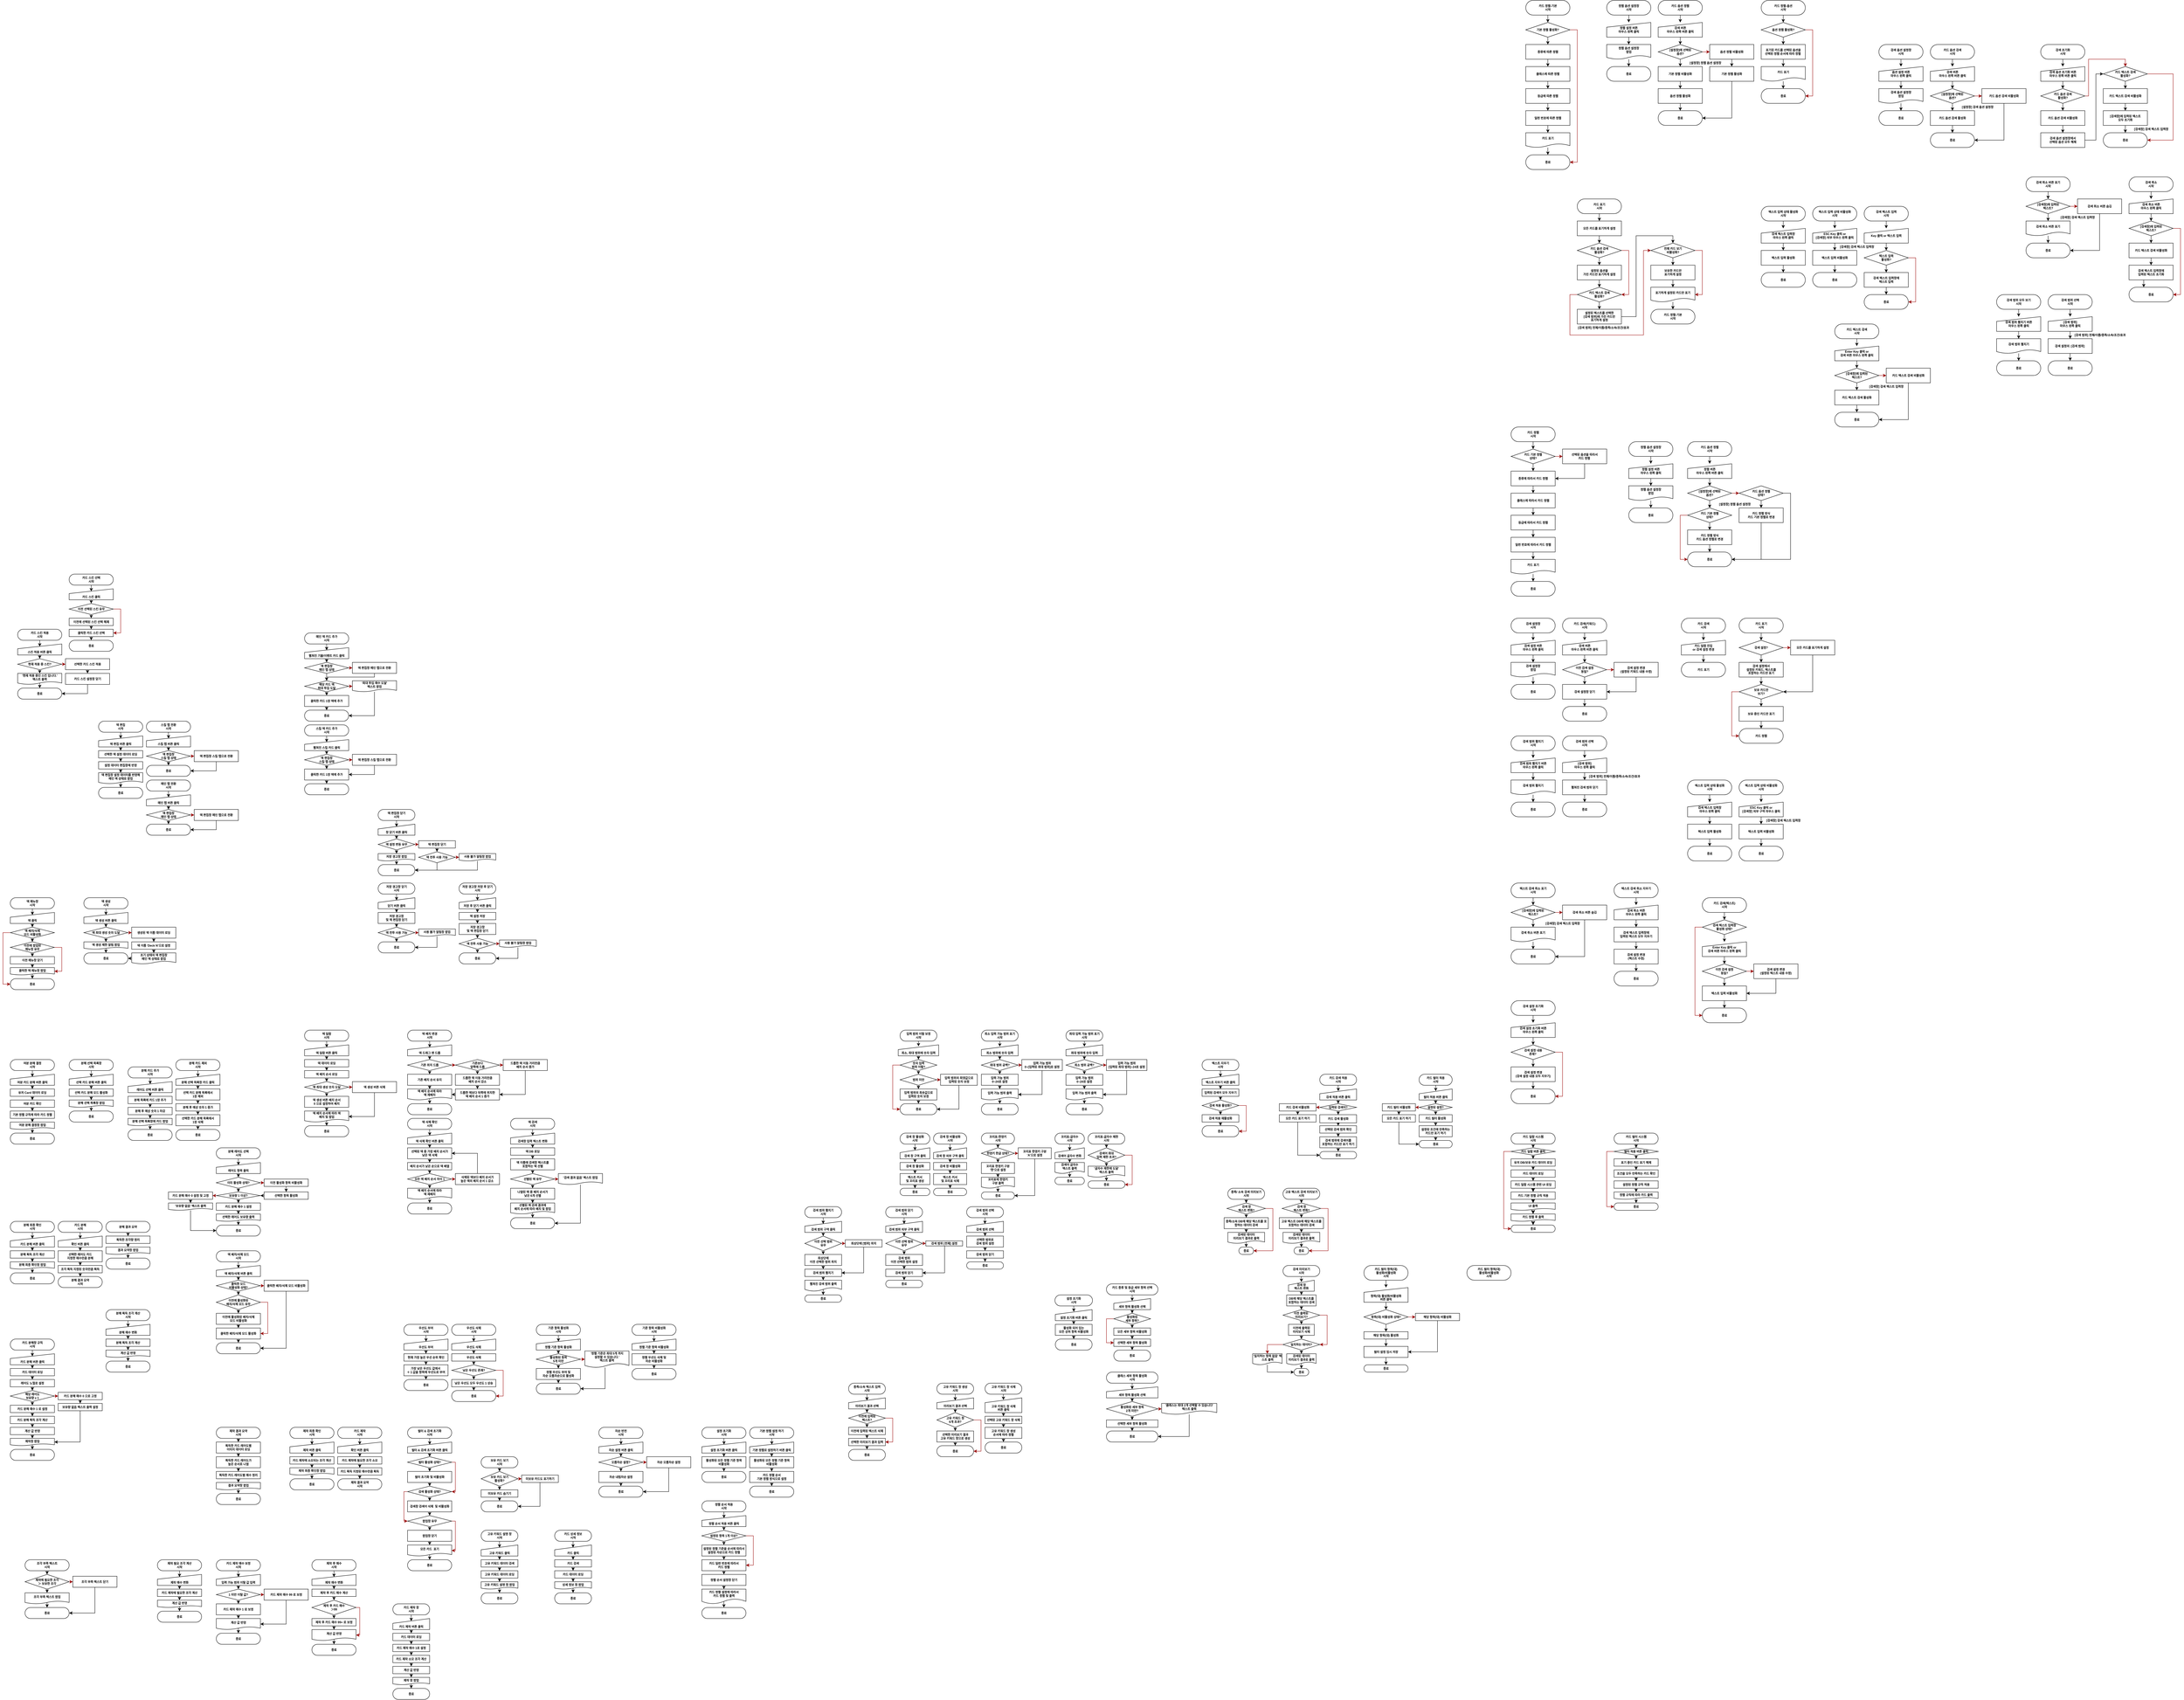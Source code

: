 <mxfile version="25.0.3">
  <diagram name="페이지-1" id="kGjD0E1fZiW_DPpfhViz">
    <mxGraphModel dx="6157" dy="1812" grid="1" gridSize="10" guides="1" tooltips="1" connect="1" arrows="1" fold="1" page="1" pageScale="1" pageWidth="827" pageHeight="1169" math="0" shadow="0">
      <root>
        <mxCell id="0" />
        <mxCell id="1" parent="0" />
        <mxCell id="s-namYFbg1GJGZi5wQau-27" style="edgeStyle=orthogonalEdgeStyle;rounded=0;orthogonalLoop=1;jettySize=auto;html=1;exitX=0.5;exitY=1;exitDx=0;exitDy=0;entryX=0.5;entryY=0;entryDx=0;entryDy=0;strokeWidth=1;fontStyle=1;fontSize=8;align=center;verticalAlign=middle;" parent="1" source="s-namYFbg1GJGZi5wQau-1" target="eqFcFf99V9yw6_A--phD-114" edge="1">
          <mxGeometry relative="1" as="geometry" />
        </mxCell>
        <mxCell id="s-namYFbg1GJGZi5wQau-1" value="카드 정렬-기본&lt;div style=&quot;font-size: 8px;&quot;&gt;시작&lt;/div&gt;" style="rounded=1;whiteSpace=wrap;html=1;arcSize=50;fontSize=8;fontStyle=1;strokeWidth=1;align=center;verticalAlign=middle;" parent="1" vertex="1">
          <mxGeometry x="-760" y="-80" width="120" height="40" as="geometry" />
        </mxCell>
        <mxCell id="s-namYFbg1GJGZi5wQau-28" style="edgeStyle=orthogonalEdgeStyle;rounded=0;orthogonalLoop=1;jettySize=auto;html=1;exitX=0.5;exitY=1;exitDx=0;exitDy=0;entryX=0.5;entryY=0;entryDx=0;entryDy=0;strokeWidth=1;fontStyle=1;fontSize=8;align=center;verticalAlign=middle;" parent="1" source="s-namYFbg1GJGZi5wQau-18" target="s-namYFbg1GJGZi5wQau-21" edge="1">
          <mxGeometry relative="1" as="geometry" />
        </mxCell>
        <mxCell id="s-namYFbg1GJGZi5wQau-18" value="종류에 따른 정렬" style="rounded=1;whiteSpace=wrap;html=1;arcSize=0;fontSize=8;fontStyle=1;strokeWidth=1;align=center;verticalAlign=middle;" parent="1" vertex="1">
          <mxGeometry x="-760" y="40" width="120" height="40" as="geometry" />
        </mxCell>
        <mxCell id="s-namYFbg1GJGZi5wQau-29" style="edgeStyle=orthogonalEdgeStyle;rounded=0;orthogonalLoop=1;jettySize=auto;html=1;exitX=0.5;exitY=1;exitDx=0;exitDy=0;entryX=0.5;entryY=0;entryDx=0;entryDy=0;strokeWidth=1;fontStyle=1;fontSize=8;align=center;verticalAlign=middle;" parent="1" source="s-namYFbg1GJGZi5wQau-21" target="s-namYFbg1GJGZi5wQau-22" edge="1">
          <mxGeometry relative="1" as="geometry" />
        </mxCell>
        <mxCell id="s-namYFbg1GJGZi5wQau-21" value="클래스에 따른 정렬" style="rounded=1;whiteSpace=wrap;html=1;arcSize=0;fontSize=8;fontStyle=1;strokeWidth=1;align=center;verticalAlign=middle;" parent="1" vertex="1">
          <mxGeometry x="-760" y="100" width="120" height="40" as="geometry" />
        </mxCell>
        <mxCell id="s-namYFbg1GJGZi5wQau-30" style="edgeStyle=orthogonalEdgeStyle;rounded=0;orthogonalLoop=1;jettySize=auto;html=1;exitX=0.5;exitY=1;exitDx=0;exitDy=0;entryX=0.5;entryY=0;entryDx=0;entryDy=0;strokeWidth=1;fontStyle=1;fontSize=8;align=center;verticalAlign=middle;" parent="1" source="s-namYFbg1GJGZi5wQau-22" target="s-namYFbg1GJGZi5wQau-25" edge="1">
          <mxGeometry relative="1" as="geometry" />
        </mxCell>
        <mxCell id="s-namYFbg1GJGZi5wQau-22" value="등급에 따른 정렬" style="rounded=1;whiteSpace=wrap;html=1;arcSize=0;fontSize=8;fontStyle=1;strokeWidth=1;align=center;verticalAlign=middle;" parent="1" vertex="1">
          <mxGeometry x="-760" y="160" width="120" height="40" as="geometry" />
        </mxCell>
        <mxCell id="s-namYFbg1GJGZi5wQau-31" style="edgeStyle=orthogonalEdgeStyle;rounded=0;orthogonalLoop=1;jettySize=auto;html=1;exitX=0.5;exitY=1;exitDx=0;exitDy=0;strokeWidth=1;fontStyle=1;fontSize=8;align=center;verticalAlign=middle;entryX=0.5;entryY=0;entryDx=0;entryDy=0;" parent="1" source="s-namYFbg1GJGZi5wQau-25" target="eqFcFf99V9yw6_A--phD-122" edge="1">
          <mxGeometry relative="1" as="geometry" />
        </mxCell>
        <mxCell id="s-namYFbg1GJGZi5wQau-25" value="일련 번호에 따른 정렬" style="rounded=1;whiteSpace=wrap;html=1;arcSize=0;fontSize=8;fontStyle=1;strokeWidth=1;align=center;verticalAlign=middle;" parent="1" vertex="1">
          <mxGeometry x="-760" y="220" width="120" height="40" as="geometry" />
        </mxCell>
        <mxCell id="s-namYFbg1GJGZi5wQau-26" value="종료" style="rounded=1;whiteSpace=wrap;html=1;arcSize=50;fontSize=8;fontStyle=1;strokeWidth=1;align=center;verticalAlign=middle;" parent="1" vertex="1">
          <mxGeometry x="-760" y="340" width="120" height="40" as="geometry" />
        </mxCell>
        <mxCell id="s-namYFbg1GJGZi5wQau-37" style="edgeStyle=orthogonalEdgeStyle;rounded=0;orthogonalLoop=1;jettySize=auto;html=1;exitX=0.5;exitY=1;exitDx=0;exitDy=0;strokeWidth=1;align=center;verticalAlign=middle;fontStyle=1;fontSize=8;" parent="1" source="s-namYFbg1GJGZi5wQau-32" edge="1">
          <mxGeometry relative="1" as="geometry">
            <mxPoint x="260" y="100" as="targetPoint" />
          </mxGeometry>
        </mxCell>
        <mxCell id="s-namYFbg1GJGZi5wQau-32" value="검색 옵션 설정창&lt;div style=&quot;font-size: 8px;&quot;&gt;시작&lt;/div&gt;" style="rounded=1;whiteSpace=wrap;html=1;arcSize=50;fontSize=8;fontStyle=1;strokeWidth=1;align=center;verticalAlign=middle;" parent="1" vertex="1">
          <mxGeometry x="200" y="40" width="120" height="40" as="geometry" />
        </mxCell>
        <mxCell id="s-namYFbg1GJGZi5wQau-38" style="edgeStyle=orthogonalEdgeStyle;rounded=0;orthogonalLoop=1;jettySize=auto;html=1;exitX=0.5;exitY=1;exitDx=0;exitDy=0;strokeWidth=1;align=center;verticalAlign=middle;fontStyle=1;fontSize=8;" parent="1" source="s-namYFbg1GJGZi5wQau-33" target="s-namYFbg1GJGZi5wQau-35" edge="1">
          <mxGeometry relative="1" as="geometry" />
        </mxCell>
        <mxCell id="s-namYFbg1GJGZi5wQau-33" value="옵션 설정 버튼&lt;div style=&quot;font-size: 8px;&quot;&gt;마우스 왼쪽 클릭&lt;/div&gt;" style="shape=manualInput;whiteSpace=wrap;html=1;size=13;strokeWidth=1;fontStyle=1;fontSize=8;align=center;verticalAlign=middle;" parent="1" vertex="1">
          <mxGeometry x="200" y="100" width="120" height="40" as="geometry" />
        </mxCell>
        <mxCell id="s-namYFbg1GJGZi5wQau-39" style="edgeStyle=orthogonalEdgeStyle;rounded=0;orthogonalLoop=1;jettySize=auto;html=1;strokeWidth=1;align=center;verticalAlign=middle;fontStyle=1;fontSize=8;" parent="1" source="s-namYFbg1GJGZi5wQau-35" target="s-namYFbg1GJGZi5wQau-36" edge="1">
          <mxGeometry relative="1" as="geometry" />
        </mxCell>
        <mxCell id="s-namYFbg1GJGZi5wQau-35" value="&lt;span style=&quot;font-size: 8px;&quot;&gt;검색 옵션 설정창&lt;/span&gt;&lt;div style=&quot;font-size: 8px;&quot;&gt;팝업&lt;/div&gt;" style="shape=document;whiteSpace=wrap;html=1;boundedLbl=1;size=0.25;strokeWidth=1;align=center;verticalAlign=middle;fontStyle=1;fontSize=8;" parent="1" vertex="1">
          <mxGeometry x="200" y="160" width="120" height="40" as="geometry" />
        </mxCell>
        <mxCell id="s-namYFbg1GJGZi5wQau-36" value="종료" style="rounded=1;whiteSpace=wrap;html=1;arcSize=50;fontSize=8;fontStyle=1;strokeWidth=1;align=center;verticalAlign=middle;" parent="1" vertex="1">
          <mxGeometry x="200" y="220" width="120" height="40" as="geometry" />
        </mxCell>
        <mxCell id="s-namYFbg1GJGZi5wQau-44" style="edgeStyle=orthogonalEdgeStyle;rounded=0;orthogonalLoop=1;jettySize=auto;html=1;exitX=0.5;exitY=1;exitDx=0;exitDy=0;entryX=0.5;entryY=0;entryDx=0;entryDy=0;strokeWidth=1;align=center;verticalAlign=middle;fontStyle=1;fontSize=8;" parent="1" source="s-namYFbg1GJGZi5wQau-40" target="s-namYFbg1GJGZi5wQau-41" edge="1">
          <mxGeometry relative="1" as="geometry" />
        </mxCell>
        <mxCell id="s-namYFbg1GJGZi5wQau-40" value="카드 옵션 검색&lt;div style=&quot;font-size: 8px;&quot;&gt;시작&lt;/div&gt;" style="rounded=1;whiteSpace=wrap;html=1;arcSize=50;fontSize=8;fontStyle=1;strokeWidth=1;align=center;verticalAlign=middle;" parent="1" vertex="1">
          <mxGeometry x="340" y="40" width="120" height="40" as="geometry" />
        </mxCell>
        <mxCell id="s-namYFbg1GJGZi5wQau-45" style="edgeStyle=orthogonalEdgeStyle;rounded=0;orthogonalLoop=1;jettySize=auto;html=1;exitX=0.5;exitY=1;exitDx=0;exitDy=0;strokeWidth=1;align=center;verticalAlign=middle;fontStyle=1;fontSize=8;entryX=0.5;entryY=0;entryDx=0;entryDy=0;" parent="1" source="s-namYFbg1GJGZi5wQau-41" target="eqFcFf99V9yw6_A--phD-85" edge="1">
          <mxGeometry relative="1" as="geometry" />
        </mxCell>
        <mxCell id="s-namYFbg1GJGZi5wQau-41" value="검색 버튼&lt;div style=&quot;font-size: 8px;&quot;&gt;&lt;span style=&quot;background-color: initial; font-size: 8px;&quot;&gt;마우스 왼쪽 버튼 클릭&lt;/span&gt;&lt;/div&gt;" style="shape=manualInput;whiteSpace=wrap;html=1;size=13;strokeWidth=1;fontStyle=1;fontSize=8;align=center;verticalAlign=middle;" parent="1" vertex="1">
          <mxGeometry x="340" y="100" width="120" height="40" as="geometry" />
        </mxCell>
        <mxCell id="s-namYFbg1GJGZi5wQau-46" style="edgeStyle=orthogonalEdgeStyle;rounded=0;orthogonalLoop=1;jettySize=auto;html=1;exitX=0.5;exitY=1;exitDx=0;exitDy=0;strokeWidth=1;align=center;verticalAlign=middle;fontStyle=1;fontSize=8;" parent="1" source="s-namYFbg1GJGZi5wQau-42" target="s-namYFbg1GJGZi5wQau-43" edge="1">
          <mxGeometry relative="1" as="geometry" />
        </mxCell>
        <mxCell id="s-namYFbg1GJGZi5wQau-42" value="카드 옵션 검색 활성화" style="rounded=1;whiteSpace=wrap;html=1;arcSize=0;fontSize=8;fontStyle=1;strokeWidth=1;align=center;verticalAlign=middle;" parent="1" vertex="1">
          <mxGeometry x="340" y="220" width="120" height="40" as="geometry" />
        </mxCell>
        <mxCell id="s-namYFbg1GJGZi5wQau-43" value="종료" style="rounded=1;whiteSpace=wrap;html=1;arcSize=50;fontSize=8;fontStyle=1;strokeWidth=1;align=center;verticalAlign=middle;" parent="1" vertex="1">
          <mxGeometry x="340" y="280" width="120" height="40" as="geometry" />
        </mxCell>
        <mxCell id="s-namYFbg1GJGZi5wQau-48" style="edgeStyle=orthogonalEdgeStyle;rounded=0;orthogonalLoop=1;jettySize=auto;html=1;exitX=0.5;exitY=1;exitDx=0;exitDy=0;entryX=0.5;entryY=0;entryDx=0;entryDy=0;strokeWidth=1;align=center;verticalAlign=middle;fontStyle=1;fontSize=8;" parent="1" source="s-namYFbg1GJGZi5wQau-49" target="s-namYFbg1GJGZi5wQau-51" edge="1">
          <mxGeometry relative="1" as="geometry" />
        </mxCell>
        <mxCell id="s-namYFbg1GJGZi5wQau-49" value="검색 초기화&lt;div style=&quot;font-size: 8px;&quot;&gt;시작&lt;/div&gt;" style="rounded=1;whiteSpace=wrap;html=1;arcSize=50;fontSize=8;fontStyle=1;strokeWidth=1;align=center;verticalAlign=middle;" parent="1" vertex="1">
          <mxGeometry x="640" y="40" width="120" height="40" as="geometry" />
        </mxCell>
        <mxCell id="s-namYFbg1GJGZi5wQau-50" style="edgeStyle=orthogonalEdgeStyle;rounded=0;orthogonalLoop=1;jettySize=auto;html=1;exitX=0.5;exitY=1;exitDx=0;exitDy=0;strokeWidth=1;align=center;verticalAlign=middle;fontStyle=1;fontSize=8;" parent="1" source="s-namYFbg1GJGZi5wQau-51" target="s-namYFbg1GJGZi5wQau-57" edge="1">
          <mxGeometry relative="1" as="geometry" />
        </mxCell>
        <mxCell id="s-namYFbg1GJGZi5wQau-51" value="검색 옵션 초기화 버튼&lt;div style=&quot;font-size: 8px;&quot;&gt;마우스 왼쪽 버튼 클릭&lt;/div&gt;" style="shape=manualInput;whiteSpace=wrap;html=1;size=13;strokeWidth=1;fontStyle=1;fontSize=8;align=center;verticalAlign=middle;" parent="1" vertex="1">
          <mxGeometry x="640" y="100" width="120" height="40" as="geometry" />
        </mxCell>
        <mxCell id="s-namYFbg1GJGZi5wQau-60" style="edgeStyle=orthogonalEdgeStyle;rounded=0;orthogonalLoop=1;jettySize=auto;html=1;exitX=0.5;exitY=1;exitDx=0;exitDy=0;entryX=0.5;entryY=0;entryDx=0;entryDy=0;strokeWidth=1;fontStyle=1;fontSize=8;" parent="1" source="s-namYFbg1GJGZi5wQau-52" target="eqFcFf99V9yw6_A--phD-79" edge="1">
          <mxGeometry relative="1" as="geometry" />
        </mxCell>
        <mxCell id="s-namYFbg1GJGZi5wQau-52" value="카드 옵션 검색 비활성화" style="rounded=1;whiteSpace=wrap;html=1;arcSize=0;fontSize=8;fontStyle=1;strokeWidth=1;align=center;verticalAlign=middle;" parent="1" vertex="1">
          <mxGeometry x="640" y="220" width="120" height="40" as="geometry" />
        </mxCell>
        <mxCell id="s-namYFbg1GJGZi5wQau-63" style="edgeStyle=orthogonalEdgeStyle;rounded=0;orthogonalLoop=1;jettySize=auto;html=1;exitX=0.5;exitY=1;exitDx=0;exitDy=0;entryX=0.5;entryY=0;entryDx=0;entryDy=0;strokeWidth=1;fontStyle=1;fontSize=8;" parent="1" source="s-namYFbg1GJGZi5wQau-53" target="eqFcFf99V9yw6_A--phD-81" edge="1">
          <mxGeometry relative="1" as="geometry" />
        </mxCell>
        <mxCell id="s-namYFbg1GJGZi5wQau-53" value="카드 텍스트 검색 비활성화" style="rounded=1;whiteSpace=wrap;html=1;arcSize=0;fontSize=8;fontStyle=1;strokeWidth=1;align=center;verticalAlign=middle;" parent="1" vertex="1">
          <mxGeometry x="810" y="160" width="120" height="40" as="geometry" />
        </mxCell>
        <mxCell id="s-namYFbg1GJGZi5wQau-56" value="종료" style="rounded=1;whiteSpace=wrap;html=1;arcSize=50;fontSize=8;fontStyle=1;strokeWidth=1;align=center;verticalAlign=middle;" parent="1" vertex="1">
          <mxGeometry x="810" y="280" width="120" height="40" as="geometry" />
        </mxCell>
        <mxCell id="s-namYFbg1GJGZi5wQau-59" style="edgeStyle=orthogonalEdgeStyle;rounded=0;orthogonalLoop=1;jettySize=auto;html=1;exitX=0.5;exitY=1;exitDx=0;exitDy=0;entryX=0.5;entryY=0;entryDx=0;entryDy=0;strokeWidth=1;fontStyle=1;fontSize=8;" parent="1" source="s-namYFbg1GJGZi5wQau-57" target="s-namYFbg1GJGZi5wQau-52" edge="1">
          <mxGeometry relative="1" as="geometry" />
        </mxCell>
        <mxCell id="s-namYFbg1GJGZi5wQau-61" style="edgeStyle=orthogonalEdgeStyle;rounded=0;orthogonalLoop=1;jettySize=auto;html=1;exitX=1;exitY=0.5;exitDx=0;exitDy=0;strokeColor=#990000;strokeWidth=1;fontStyle=1;fontSize=8;" parent="1" source="s-namYFbg1GJGZi5wQau-57" edge="1">
          <mxGeometry relative="1" as="geometry">
            <mxPoint x="870" y="100" as="targetPoint" />
            <Array as="points">
              <mxPoint x="770" y="180" />
              <mxPoint x="770" y="80" />
              <mxPoint x="870" y="80" />
            </Array>
          </mxGeometry>
        </mxCell>
        <mxCell id="s-namYFbg1GJGZi5wQau-57" value="&lt;span style=&quot;font-size: 8px;&quot;&gt;카드 옵션 검색&lt;/span&gt;&lt;div style=&quot;font-size: 8px;&quot;&gt;&lt;span style=&quot;font-size: 8px; background-color: initial;&quot;&gt;활성화?&lt;/span&gt;&lt;/div&gt;" style="rhombus;html=1;strokeWidth=1;spacing=2;spacingRight=0;spacingBottom=0;spacingTop=0;fontStyle=1;horizontal=1;whiteSpace=wrap;fontSize=8;" parent="1" vertex="1">
          <mxGeometry x="640" y="160" width="120" height="40" as="geometry" />
        </mxCell>
        <mxCell id="s-namYFbg1GJGZi5wQau-62" style="edgeStyle=orthogonalEdgeStyle;rounded=0;orthogonalLoop=1;jettySize=auto;html=1;exitX=0.5;exitY=1;exitDx=0;exitDy=0;entryX=0.5;entryY=0;entryDx=0;entryDy=0;strokeWidth=1;fontStyle=1;fontSize=8;" parent="1" source="s-namYFbg1GJGZi5wQau-58" target="s-namYFbg1GJGZi5wQau-53" edge="1">
          <mxGeometry relative="1" as="geometry" />
        </mxCell>
        <mxCell id="s-namYFbg1GJGZi5wQau-64" style="edgeStyle=orthogonalEdgeStyle;rounded=0;orthogonalLoop=1;jettySize=auto;html=1;entryX=1;entryY=0.5;entryDx=0;entryDy=0;strokeColor=#990000;strokeWidth=1;fontStyle=1;fontSize=8;exitX=1;exitY=0.5;exitDx=0;exitDy=0;" parent="1" source="s-namYFbg1GJGZi5wQau-58" target="s-namYFbg1GJGZi5wQau-56" edge="1">
          <mxGeometry relative="1" as="geometry">
            <mxPoint x="1013" y="160" as="sourcePoint" />
            <Array as="points">
              <mxPoint x="1000" y="120" />
              <mxPoint x="1000" y="300" />
            </Array>
          </mxGeometry>
        </mxCell>
        <mxCell id="s-namYFbg1GJGZi5wQau-58" value="&lt;span style=&quot;font-size: 8px;&quot;&gt;카드 텍스트 검색&lt;/span&gt;&lt;div style=&quot;font-size: 8px;&quot;&gt;&lt;span style=&quot;font-size: 8px;&quot;&gt;활성화?&lt;/span&gt;&lt;/div&gt;" style="rhombus;html=1;strokeWidth=1;spacing=2;spacingRight=0;spacingBottom=0;spacingTop=0;fontStyle=1;horizontal=1;whiteSpace=wrap;fontSize=8;" parent="1" vertex="1">
          <mxGeometry x="810" y="100" width="120" height="40" as="geometry" />
        </mxCell>
        <mxCell id="s-namYFbg1GJGZi5wQau-81" style="edgeStyle=orthogonalEdgeStyle;rounded=0;orthogonalLoop=1;jettySize=auto;html=1;exitX=0.5;exitY=1;exitDx=0;exitDy=0;strokeWidth=1;fontSize=8;fontStyle=1" parent="1" source="s-namYFbg1GJGZi5wQau-78" edge="1">
          <mxGeometry relative="1" as="geometry">
            <mxPoint x="-60" y="540" as="targetPoint" />
          </mxGeometry>
        </mxCell>
        <mxCell id="s-namYFbg1GJGZi5wQau-78" value="텍스트 입력 상태 활성화&lt;div style=&quot;font-size: 8px;&quot;&gt;시작&lt;/div&gt;" style="rounded=1;whiteSpace=wrap;html=1;arcSize=50;fontSize=8;fontStyle=1;strokeWidth=1;align=center;verticalAlign=middle;" parent="1" vertex="1">
          <mxGeometry x="-120" y="480" width="120" height="40" as="geometry" />
        </mxCell>
        <mxCell id="s-namYFbg1GJGZi5wQau-82" style="edgeStyle=orthogonalEdgeStyle;rounded=0;orthogonalLoop=1;jettySize=auto;html=1;exitX=0.5;exitY=1;exitDx=0;exitDy=0;entryX=0.5;entryY=0;entryDx=0;entryDy=0;strokeWidth=1;fontSize=8;fontStyle=1" parent="1" source="s-namYFbg1GJGZi5wQau-79" target="s-namYFbg1GJGZi5wQau-80" edge="1">
          <mxGeometry relative="1" as="geometry" />
        </mxCell>
        <mxCell id="s-namYFbg1GJGZi5wQau-79" value="검색 텍스트 입력창&lt;div style=&quot;font-size: 8px;&quot;&gt;마우스 왼쪽 클릭&lt;/div&gt;" style="shape=manualInput;whiteSpace=wrap;html=1;size=13;strokeWidth=1;fontStyle=1;fontSize=8;align=center;verticalAlign=middle;" parent="1" vertex="1">
          <mxGeometry x="-120" y="540" width="120" height="40" as="geometry" />
        </mxCell>
        <mxCell id="s-namYFbg1GJGZi5wQau-85" style="edgeStyle=orthogonalEdgeStyle;rounded=0;orthogonalLoop=1;jettySize=auto;html=1;exitX=0.5;exitY=1;exitDx=0;exitDy=0;strokeWidth=1;fontSize=8;fontStyle=1" parent="1" source="s-namYFbg1GJGZi5wQau-80" target="s-namYFbg1GJGZi5wQau-83" edge="1">
          <mxGeometry relative="1" as="geometry" />
        </mxCell>
        <mxCell id="s-namYFbg1GJGZi5wQau-80" value="텍스트 입력 활성화" style="rounded=1;whiteSpace=wrap;html=1;arcSize=0;fontSize=8;fontStyle=1;strokeWidth=1;align=center;verticalAlign=middle;" parent="1" vertex="1">
          <mxGeometry x="-120" y="600" width="120" height="40" as="geometry" />
        </mxCell>
        <mxCell id="s-namYFbg1GJGZi5wQau-83" value="종료" style="rounded=1;whiteSpace=wrap;html=1;arcSize=50;fontSize=8;fontStyle=1;strokeWidth=1;align=center;verticalAlign=middle;" parent="1" vertex="1">
          <mxGeometry x="-120" y="660" width="120" height="40" as="geometry" />
        </mxCell>
        <mxCell id="s-namYFbg1GJGZi5wQau-90" style="edgeStyle=orthogonalEdgeStyle;rounded=0;orthogonalLoop=1;jettySize=auto;html=1;exitX=0.5;exitY=1;exitDx=0;exitDy=0;entryX=0.5;entryY=0;entryDx=0;entryDy=0;strokeWidth=1;" parent="1" source="s-namYFbg1GJGZi5wQau-86" target="s-namYFbg1GJGZi5wQau-87" edge="1">
          <mxGeometry relative="1" as="geometry" />
        </mxCell>
        <mxCell id="s-namYFbg1GJGZi5wQau-86" value="텍스트 입력 상태 비활성화&lt;div style=&quot;font-size: 8px;&quot;&gt;시작&lt;/div&gt;" style="rounded=1;whiteSpace=wrap;html=1;arcSize=50;fontSize=8;fontStyle=1;strokeWidth=1;align=center;verticalAlign=middle;" parent="1" vertex="1">
          <mxGeometry x="20" y="480" width="120" height="40" as="geometry" />
        </mxCell>
        <mxCell id="s-namYFbg1GJGZi5wQau-91" style="edgeStyle=orthogonalEdgeStyle;rounded=0;orthogonalLoop=1;jettySize=auto;html=1;exitX=0.5;exitY=1;exitDx=0;exitDy=0;strokeWidth=1;" parent="1" source="s-namYFbg1GJGZi5wQau-87" target="s-namYFbg1GJGZi5wQau-88" edge="1">
          <mxGeometry relative="1" as="geometry" />
        </mxCell>
        <mxCell id="s-namYFbg1GJGZi5wQau-87" value="ESC Key&amp;nbsp;&lt;span style=&quot;background-color: initial;&quot;&gt;클릭 or&lt;/span&gt;&lt;div&gt;[검색창] 외부 마우스 왼쪽 클릭&lt;/div&gt;" style="shape=manualInput;whiteSpace=wrap;html=1;size=13;strokeWidth=1;fontStyle=1;fontSize=8;align=center;verticalAlign=middle;" parent="1" vertex="1">
          <mxGeometry x="20" y="540" width="120" height="40" as="geometry" />
        </mxCell>
        <mxCell id="s-namYFbg1GJGZi5wQau-92" style="edgeStyle=orthogonalEdgeStyle;rounded=0;orthogonalLoop=1;jettySize=auto;html=1;exitX=0.5;exitY=1;exitDx=0;exitDy=0;strokeWidth=1;" parent="1" source="s-namYFbg1GJGZi5wQau-88" target="s-namYFbg1GJGZi5wQau-89" edge="1">
          <mxGeometry relative="1" as="geometry" />
        </mxCell>
        <mxCell id="s-namYFbg1GJGZi5wQau-88" value="텍스트 입력 비활성화" style="rounded=1;whiteSpace=wrap;html=1;arcSize=0;fontSize=8;fontStyle=1;strokeWidth=1;align=center;verticalAlign=middle;" parent="1" vertex="1">
          <mxGeometry x="20" y="600" width="120" height="40" as="geometry" />
        </mxCell>
        <mxCell id="s-namYFbg1GJGZi5wQau-89" value="종료" style="rounded=1;whiteSpace=wrap;html=1;arcSize=50;fontSize=8;fontStyle=1;strokeWidth=1;align=center;verticalAlign=middle;" parent="1" vertex="1">
          <mxGeometry x="20" y="660" width="120" height="40" as="geometry" />
        </mxCell>
        <mxCell id="s-namYFbg1GJGZi5wQau-100" style="edgeStyle=orthogonalEdgeStyle;rounded=0;orthogonalLoop=1;jettySize=auto;html=1;exitX=0.5;exitY=1;exitDx=0;exitDy=0;entryX=0.5;entryY=0;entryDx=0;entryDy=0;strokeWidth=1;" parent="1" source="s-namYFbg1GJGZi5wQau-93" target="s-namYFbg1GJGZi5wQau-95" edge="1">
          <mxGeometry relative="1" as="geometry" />
        </mxCell>
        <mxCell id="s-namYFbg1GJGZi5wQau-93" value="검색 텍스트 입력&lt;div style=&quot;font-size: 8px;&quot;&gt;시작&lt;/div&gt;" style="rounded=1;whiteSpace=wrap;html=1;arcSize=50;fontSize=8;fontStyle=1;strokeWidth=1;align=center;verticalAlign=middle;" parent="1" vertex="1">
          <mxGeometry x="160" y="480" width="120" height="40" as="geometry" />
        </mxCell>
        <mxCell id="s-namYFbg1GJGZi5wQau-102" style="edgeStyle=orthogonalEdgeStyle;rounded=0;orthogonalLoop=1;jettySize=auto;html=1;exitX=0.5;exitY=1;exitDx=0;exitDy=0;strokeWidth=1;" parent="1" source="s-namYFbg1GJGZi5wQau-94" target="s-namYFbg1GJGZi5wQau-96" edge="1">
          <mxGeometry relative="1" as="geometry" />
        </mxCell>
        <mxCell id="s-namYFbg1GJGZi5wQau-104" style="edgeStyle=orthogonalEdgeStyle;rounded=0;orthogonalLoop=1;jettySize=auto;html=1;exitX=1;exitY=0.5;exitDx=0;exitDy=0;entryX=1;entryY=0.5;entryDx=0;entryDy=0;strokeColor=#990000;strokeWidth=1;" parent="1" source="s-namYFbg1GJGZi5wQau-94" target="s-namYFbg1GJGZi5wQau-99" edge="1">
          <mxGeometry relative="1" as="geometry" />
        </mxCell>
        <mxCell id="s-namYFbg1GJGZi5wQau-94" value="텍스트 입력&lt;div&gt;활성화?&lt;/div&gt;" style="rhombus;whiteSpace=wrap;html=1;strokeWidth=1;spacing=2;spacingRight=0;spacingBottom=0;spacingTop=0;fontStyle=1;fontSize=8;" parent="1" vertex="1">
          <mxGeometry x="160" y="600" width="120" height="40" as="geometry" />
        </mxCell>
        <mxCell id="s-namYFbg1GJGZi5wQau-101" style="edgeStyle=orthogonalEdgeStyle;rounded=0;orthogonalLoop=1;jettySize=auto;html=1;exitX=0.5;exitY=1;exitDx=0;exitDy=0;entryX=0.5;entryY=0;entryDx=0;entryDy=0;strokeWidth=1;" parent="1" source="s-namYFbg1GJGZi5wQau-95" target="s-namYFbg1GJGZi5wQau-94" edge="1">
          <mxGeometry relative="1" as="geometry" />
        </mxCell>
        <mxCell id="s-namYFbg1GJGZi5wQau-95" value="Key 클릭 or 텍스트 입력" style="shape=manualInput;whiteSpace=wrap;html=1;size=13;strokeWidth=1;fontStyle=1;fontSize=8;align=center;verticalAlign=middle;" parent="1" vertex="1">
          <mxGeometry x="160" y="540" width="120" height="40" as="geometry" />
        </mxCell>
        <mxCell id="s-namYFbg1GJGZi5wQau-103" style="edgeStyle=orthogonalEdgeStyle;rounded=0;orthogonalLoop=1;jettySize=auto;html=1;exitX=0.5;exitY=1;exitDx=0;exitDy=0;strokeWidth=1;" parent="1" source="s-namYFbg1GJGZi5wQau-96" target="s-namYFbg1GJGZi5wQau-99" edge="1">
          <mxGeometry relative="1" as="geometry" />
        </mxCell>
        <mxCell id="s-namYFbg1GJGZi5wQau-96" value="검색 텍스트 입력창에&lt;div&gt;텍스트 입력&lt;/div&gt;" style="rounded=1;whiteSpace=wrap;html=1;arcSize=0;fontSize=8;fontStyle=1;strokeWidth=1;align=center;verticalAlign=middle;" parent="1" vertex="1">
          <mxGeometry x="160" y="660" width="120" height="40" as="geometry" />
        </mxCell>
        <mxCell id="s-namYFbg1GJGZi5wQau-97" value="[검색창] 검색 텍스트 입력창" style="text;html=1;align=center;verticalAlign=middle;resizable=0;points=[];autosize=1;strokeColor=none;fillColor=none;fontStyle=1;fontSize=8;strokeWidth=1;" parent="1" vertex="1">
          <mxGeometry x="80" y="580" width="120" height="20" as="geometry" />
        </mxCell>
        <mxCell id="s-namYFbg1GJGZi5wQau-99" value="종료" style="rounded=1;whiteSpace=wrap;html=1;arcSize=50;fontSize=8;fontStyle=1;strokeWidth=1;align=center;verticalAlign=middle;" parent="1" vertex="1">
          <mxGeometry x="160" y="720" width="120" height="40" as="geometry" />
        </mxCell>
        <mxCell id="s-namYFbg1GJGZi5wQau-109" style="edgeStyle=orthogonalEdgeStyle;rounded=0;orthogonalLoop=1;jettySize=auto;html=1;exitX=0.5;exitY=1;exitDx=0;exitDy=0;entryX=0.5;entryY=0;entryDx=0;entryDy=0;strokeWidth=1;" parent="1" source="s-namYFbg1GJGZi5wQau-105" target="s-namYFbg1GJGZi5wQau-106" edge="1">
          <mxGeometry relative="1" as="geometry" />
        </mxCell>
        <mxCell id="s-namYFbg1GJGZi5wQau-105" value="검색 취소&lt;div&gt;시작&lt;/div&gt;" style="rounded=1;whiteSpace=wrap;html=1;arcSize=50;fontSize=8;fontStyle=1;strokeWidth=1;align=center;verticalAlign=middle;" parent="1" vertex="1">
          <mxGeometry x="880" y="400" width="120" height="40" as="geometry" />
        </mxCell>
        <mxCell id="s-namYFbg1GJGZi5wQau-110" style="edgeStyle=orthogonalEdgeStyle;rounded=0;orthogonalLoop=1;jettySize=auto;html=1;exitX=0.5;exitY=1;exitDx=0;exitDy=0;strokeWidth=1;entryX=0.5;entryY=0;entryDx=0;entryDy=0;" parent="1" source="s-namYFbg1GJGZi5wQau-106" target="eqFcFf99V9yw6_A--phD-104" edge="1">
          <mxGeometry relative="1" as="geometry" />
        </mxCell>
        <mxCell id="s-namYFbg1GJGZi5wQau-106" value="검색 취소 버튼&lt;div&gt;마우스 왼쪽 클릭&lt;/div&gt;" style="shape=manualInput;whiteSpace=wrap;html=1;size=13;strokeWidth=1;fontStyle=1;fontSize=8;align=center;verticalAlign=middle;" parent="1" vertex="1">
          <mxGeometry x="880" y="460" width="120" height="40" as="geometry" />
        </mxCell>
        <mxCell id="s-namYFbg1GJGZi5wQau-111" style="edgeStyle=orthogonalEdgeStyle;rounded=0;orthogonalLoop=1;jettySize=auto;html=1;exitX=0.5;exitY=1;exitDx=0;exitDy=0;strokeWidth=1;" parent="1" edge="1">
          <mxGeometry relative="1" as="geometry">
            <mxPoint x="920" y="680" as="sourcePoint" />
            <mxPoint x="920" y="700" as="targetPoint" />
          </mxGeometry>
        </mxCell>
        <mxCell id="s-namYFbg1GJGZi5wQau-107" value="검색 텍스트 입력창에&lt;div&gt;입력된 텍스트 초기화&lt;/div&gt;" style="rounded=1;whiteSpace=wrap;html=1;arcSize=0;fontSize=8;fontStyle=1;strokeWidth=1;align=center;verticalAlign=middle;" parent="1" vertex="1">
          <mxGeometry x="880" y="640" width="120" height="40" as="geometry" />
        </mxCell>
        <mxCell id="s-namYFbg1GJGZi5wQau-108" value="종료" style="rounded=1;whiteSpace=wrap;html=1;arcSize=50;fontSize=8;fontStyle=1;strokeWidth=1;align=center;verticalAlign=middle;" parent="1" vertex="1">
          <mxGeometry x="880" y="700" width="120" height="40" as="geometry" />
        </mxCell>
        <mxCell id="s-namYFbg1GJGZi5wQau-115" style="edgeStyle=orthogonalEdgeStyle;rounded=0;orthogonalLoop=1;jettySize=auto;html=1;exitX=0.5;exitY=1;exitDx=0;exitDy=0;strokeWidth=1;" parent="1" source="s-namYFbg1GJGZi5wQau-112" target="s-namYFbg1GJGZi5wQau-113" edge="1">
          <mxGeometry relative="1" as="geometry" />
        </mxCell>
        <mxCell id="s-namYFbg1GJGZi5wQau-112" value="검색 범위 모두 보기&lt;div&gt;시작&lt;/div&gt;" style="rounded=1;whiteSpace=wrap;html=1;arcSize=50;fontSize=8;fontStyle=1;strokeWidth=1;align=center;verticalAlign=middle;" parent="1" vertex="1">
          <mxGeometry x="520" y="720" width="120" height="40" as="geometry" />
        </mxCell>
        <mxCell id="s-namYFbg1GJGZi5wQau-116" style="edgeStyle=orthogonalEdgeStyle;rounded=0;orthogonalLoop=1;jettySize=auto;html=1;exitX=0.5;exitY=1;exitDx=0;exitDy=0;strokeWidth=1;" parent="1" source="s-namYFbg1GJGZi5wQau-113" target="s-namYFbg1GJGZi5wQau-114" edge="1">
          <mxGeometry relative="1" as="geometry" />
        </mxCell>
        <mxCell id="s-namYFbg1GJGZi5wQau-113" value="검색 범위 펼치기 버튼&lt;div&gt;마우스 왼쪽 클릭&lt;/div&gt;" style="shape=manualInput;whiteSpace=wrap;html=1;size=13;strokeWidth=1;fontStyle=1;fontSize=8;align=center;verticalAlign=middle;" parent="1" vertex="1">
          <mxGeometry x="520" y="780" width="120" height="40" as="geometry" />
        </mxCell>
        <mxCell id="s-namYFbg1GJGZi5wQau-118" style="edgeStyle=orthogonalEdgeStyle;rounded=0;orthogonalLoop=1;jettySize=auto;html=1;strokeWidth=1;" parent="1" source="s-namYFbg1GJGZi5wQau-114" target="s-namYFbg1GJGZi5wQau-117" edge="1">
          <mxGeometry relative="1" as="geometry" />
        </mxCell>
        <mxCell id="s-namYFbg1GJGZi5wQau-114" value="검색 범위 펼치기" style="shape=document;whiteSpace=wrap;html=1;boundedLbl=1;size=0.25;strokeWidth=1;align=center;verticalAlign=middle;fontSize=8;fontStyle=1" parent="1" vertex="1">
          <mxGeometry x="520" y="840" width="120" height="40" as="geometry" />
        </mxCell>
        <mxCell id="s-namYFbg1GJGZi5wQau-117" value="종료" style="rounded=1;whiteSpace=wrap;html=1;arcSize=50;fontSize=8;fontStyle=1;strokeWidth=1;align=center;verticalAlign=middle;" parent="1" vertex="1">
          <mxGeometry x="520" y="900" width="120" height="40" as="geometry" />
        </mxCell>
        <mxCell id="s-namYFbg1GJGZi5wQau-122" style="edgeStyle=orthogonalEdgeStyle;rounded=0;orthogonalLoop=1;jettySize=auto;html=1;exitX=0.5;exitY=1;exitDx=0;exitDy=0;entryX=0.5;entryY=0;entryDx=0;entryDy=0;strokeWidth=1;" parent="1" source="s-namYFbg1GJGZi5wQau-119" target="s-namYFbg1GJGZi5wQau-120" edge="1">
          <mxGeometry relative="1" as="geometry" />
        </mxCell>
        <mxCell id="s-namYFbg1GJGZi5wQau-119" value="검색 범위 선택&lt;div&gt;시작&lt;/div&gt;" style="rounded=1;whiteSpace=wrap;html=1;arcSize=50;fontSize=8;fontStyle=1;strokeWidth=1;align=center;verticalAlign=middle;" parent="1" vertex="1">
          <mxGeometry x="660" y="720" width="120" height="40" as="geometry" />
        </mxCell>
        <mxCell id="s-namYFbg1GJGZi5wQau-124" style="edgeStyle=orthogonalEdgeStyle;rounded=0;orthogonalLoop=1;jettySize=auto;html=1;exitX=0.5;exitY=1;exitDx=0;exitDy=0;strokeWidth=1;" parent="1" source="s-namYFbg1GJGZi5wQau-120" target="s-namYFbg1GJGZi5wQau-123" edge="1">
          <mxGeometry relative="1" as="geometry" />
        </mxCell>
        <mxCell id="s-namYFbg1GJGZi5wQau-120" value="[검색 범위]&lt;div&gt;마우스 왼쪽 클릭&lt;/div&gt;" style="shape=manualInput;whiteSpace=wrap;html=1;size=13;strokeWidth=1;fontStyle=1;fontSize=8;align=center;verticalAlign=middle;" parent="1" vertex="1">
          <mxGeometry x="660" y="780" width="120" height="40" as="geometry" />
        </mxCell>
        <mxCell id="s-namYFbg1GJGZi5wQau-121" value="[검색 범위]&amp;nbsp;&lt;span style=&quot;background-color: initial;&quot;&gt;전체/이름/종족/소속/조건/효과&lt;/span&gt;" style="text;html=1;align=left;verticalAlign=middle;resizable=0;points=[];autosize=1;strokeColor=none;fillColor=none;fontStyle=1;fontSize=8;strokeWidth=1;" parent="1" vertex="1">
          <mxGeometry x="730" y="820" width="170" height="20" as="geometry" />
        </mxCell>
        <mxCell id="s-namYFbg1GJGZi5wQau-126" style="edgeStyle=orthogonalEdgeStyle;rounded=0;orthogonalLoop=1;jettySize=auto;html=1;exitX=0.5;exitY=1;exitDx=0;exitDy=0;strokeWidth=1;" parent="1" source="s-namYFbg1GJGZi5wQau-123" target="s-namYFbg1GJGZi5wQau-125" edge="1">
          <mxGeometry relative="1" as="geometry" />
        </mxCell>
        <mxCell id="s-namYFbg1GJGZi5wQau-123" value="검색 설정의&amp;nbsp; [검색 범위]&amp;nbsp;" style="rounded=1;whiteSpace=wrap;html=1;arcSize=0;fontSize=8;fontStyle=1;strokeWidth=1;align=center;verticalAlign=middle;" parent="1" vertex="1">
          <mxGeometry x="660" y="840" width="120" height="40" as="geometry" />
        </mxCell>
        <mxCell id="s-namYFbg1GJGZi5wQau-125" value="종료" style="rounded=1;whiteSpace=wrap;html=1;arcSize=50;fontSize=8;fontStyle=1;strokeWidth=1;align=center;verticalAlign=middle;" parent="1" vertex="1">
          <mxGeometry x="660" y="900" width="120" height="40" as="geometry" />
        </mxCell>
        <mxCell id="s-namYFbg1GJGZi5wQau-132" style="edgeStyle=orthogonalEdgeStyle;rounded=0;orthogonalLoop=1;jettySize=auto;html=1;exitX=0.5;exitY=1;exitDx=0;exitDy=0;strokeWidth=1;" parent="1" source="s-namYFbg1GJGZi5wQau-127" target="s-namYFbg1GJGZi5wQau-128" edge="1">
          <mxGeometry relative="1" as="geometry" />
        </mxCell>
        <mxCell id="s-namYFbg1GJGZi5wQau-127" value="카드 텍스트 검색&lt;div style=&quot;font-size: 8px;&quot;&gt;시작&lt;/div&gt;" style="rounded=1;whiteSpace=wrap;html=1;arcSize=50;fontSize=8;fontStyle=1;strokeWidth=1;align=center;verticalAlign=middle;" parent="1" vertex="1">
          <mxGeometry x="80" y="800" width="120" height="40" as="geometry" />
        </mxCell>
        <mxCell id="s-namYFbg1GJGZi5wQau-133" style="edgeStyle=orthogonalEdgeStyle;rounded=0;orthogonalLoop=1;jettySize=auto;html=1;exitX=0.5;exitY=1;exitDx=0;exitDy=0;strokeWidth=1;" parent="1" source="s-namYFbg1GJGZi5wQau-128" target="s-namYFbg1GJGZi5wQau-135" edge="1">
          <mxGeometry relative="1" as="geometry" />
        </mxCell>
        <mxCell id="s-namYFbg1GJGZi5wQau-128" value="&lt;div&gt;Enter Key 클릭 or&lt;/div&gt;검색 버튼 마우스 왼쪽 클릭" style="shape=manualInput;whiteSpace=wrap;html=1;size=13;strokeWidth=1;fontStyle=1;fontSize=8;align=center;verticalAlign=middle;" parent="1" vertex="1">
          <mxGeometry x="80" y="860" width="120" height="40" as="geometry" />
        </mxCell>
        <mxCell id="s-namYFbg1GJGZi5wQau-134" style="edgeStyle=orthogonalEdgeStyle;rounded=0;orthogonalLoop=1;jettySize=auto;html=1;exitX=0.5;exitY=1;exitDx=0;exitDy=0;strokeWidth=1;" parent="1" source="s-namYFbg1GJGZi5wQau-129" target="s-namYFbg1GJGZi5wQau-131" edge="1">
          <mxGeometry relative="1" as="geometry" />
        </mxCell>
        <mxCell id="s-namYFbg1GJGZi5wQau-129" value="카드 텍스트 검색 활성화" style="rounded=1;whiteSpace=wrap;html=1;arcSize=0;fontSize=8;fontStyle=1;strokeWidth=1;align=center;verticalAlign=middle;" parent="1" vertex="1">
          <mxGeometry x="80" y="980" width="120" height="40" as="geometry" />
        </mxCell>
        <mxCell id="s-namYFbg1GJGZi5wQau-131" value="종료" style="rounded=1;whiteSpace=wrap;html=1;arcSize=50;fontSize=8;fontStyle=1;strokeWidth=1;align=center;verticalAlign=middle;" parent="1" vertex="1">
          <mxGeometry x="80" y="1040" width="120" height="40" as="geometry" />
        </mxCell>
        <mxCell id="s-namYFbg1GJGZi5wQau-137" style="edgeStyle=orthogonalEdgeStyle;rounded=0;orthogonalLoop=1;jettySize=auto;html=1;exitX=0.5;exitY=1;exitDx=0;exitDy=0;strokeWidth=1;" parent="1" source="s-namYFbg1GJGZi5wQau-135" target="s-namYFbg1GJGZi5wQau-129" edge="1">
          <mxGeometry relative="1" as="geometry" />
        </mxCell>
        <mxCell id="s-namYFbg1GJGZi5wQau-138" style="edgeStyle=orthogonalEdgeStyle;rounded=0;orthogonalLoop=1;jettySize=auto;html=1;exitX=1;exitY=0.5;exitDx=0;exitDy=0;strokeColor=#990000;strokeWidth=1;" parent="1" source="s-namYFbg1GJGZi5wQau-135" target="s-namYFbg1GJGZi5wQau-136" edge="1">
          <mxGeometry relative="1" as="geometry" />
        </mxCell>
        <mxCell id="s-namYFbg1GJGZi5wQau-135" value="[검색창]에 입력된&lt;div&gt;텍스트?&lt;/div&gt;" style="rhombus;whiteSpace=wrap;html=1;strokeWidth=1;spacing=2;spacingRight=0;spacingBottom=0;spacingTop=0;fontStyle=1;fontSize=8;" parent="1" vertex="1">
          <mxGeometry x="80" y="920" width="120" height="40" as="geometry" />
        </mxCell>
        <mxCell id="s-namYFbg1GJGZi5wQau-139" style="edgeStyle=orthogonalEdgeStyle;rounded=0;orthogonalLoop=1;jettySize=auto;html=1;exitX=0.5;exitY=1;exitDx=0;exitDy=0;entryX=1;entryY=0.5;entryDx=0;entryDy=0;strokeWidth=1;" parent="1" source="s-namYFbg1GJGZi5wQau-136" target="s-namYFbg1GJGZi5wQau-131" edge="1">
          <mxGeometry relative="1" as="geometry" />
        </mxCell>
        <mxCell id="s-namYFbg1GJGZi5wQau-136" value="카드 텍스트 검색 비활성화" style="rounded=1;whiteSpace=wrap;html=1;arcSize=0;fontSize=8;fontStyle=1;strokeWidth=1;align=center;verticalAlign=middle;" parent="1" vertex="1">
          <mxGeometry x="220" y="920" width="120" height="40" as="geometry" />
        </mxCell>
        <mxCell id="eqFcFf99V9yw6_A--phD-32" style="edgeStyle=orthogonalEdgeStyle;rounded=0;orthogonalLoop=1;jettySize=auto;html=1;exitX=0.5;exitY=1;exitDx=0;exitDy=0;entryX=0.5;entryY=0;entryDx=0;entryDy=0;strokeWidth=1;fontSize=8;fontStyle=1" parent="1" source="eqFcFf99V9yw6_A--phD-33" target="eqFcFf99V9yw6_A--phD-77" edge="1">
          <mxGeometry relative="1" as="geometry" />
        </mxCell>
        <mxCell id="eqFcFf99V9yw6_A--phD-33" value="카드 표기&lt;div style=&quot;font-size: 8px;&quot;&gt;시작&lt;/div&gt;" style="rounded=1;whiteSpace=wrap;html=1;arcSize=50;fontSize=8;fontStyle=1;strokeWidth=1;align=center;verticalAlign=middle;" parent="1" vertex="1">
          <mxGeometry x="-620" y="460" width="120" height="40" as="geometry" />
        </mxCell>
        <mxCell id="eqFcFf99V9yw6_A--phD-34" style="edgeStyle=orthogonalEdgeStyle;rounded=0;orthogonalLoop=1;jettySize=auto;html=1;exitX=0.5;exitY=1;exitDx=0;exitDy=0;strokeWidth=1;fontSize=8;fontStyle=1" parent="1" source="eqFcFf99V9yw6_A--phD-36" target="eqFcFf99V9yw6_A--phD-38" edge="1">
          <mxGeometry relative="1" as="geometry" />
        </mxCell>
        <mxCell id="eqFcFf99V9yw6_A--phD-53" style="edgeStyle=orthogonalEdgeStyle;rounded=0;orthogonalLoop=1;jettySize=auto;html=1;exitX=1;exitY=0.5;exitDx=0;exitDy=0;entryX=1;entryY=0.5;entryDx=0;entryDy=0;strokeColor=#990000;strokeWidth=1;" parent="1" source="eqFcFf99V9yw6_A--phD-36" target="eqFcFf99V9yw6_A--phD-41" edge="1">
          <mxGeometry relative="1" as="geometry" />
        </mxCell>
        <mxCell id="eqFcFf99V9yw6_A--phD-36" value="&lt;span style=&quot;font-size: 8px;&quot;&gt;카드 옵션 검색&lt;/span&gt;&lt;div style=&quot;font-size: 8px;&quot;&gt;&lt;span style=&quot;font-size: 8px; background-color: initial;&quot;&gt;활성화?&lt;/span&gt;&lt;/div&gt;" style="rhombus;whiteSpace=wrap;html=1;strokeWidth=1;spacing=2;spacingRight=0;spacingBottom=0;spacingTop=0;fontStyle=1;fontSize=8;" parent="1" vertex="1">
          <mxGeometry x="-620" y="580" width="120" height="40" as="geometry" />
        </mxCell>
        <mxCell id="eqFcFf99V9yw6_A--phD-37" style="edgeStyle=orthogonalEdgeStyle;rounded=0;orthogonalLoop=1;jettySize=auto;html=1;entryX=0.5;entryY=0;entryDx=0;entryDy=0;strokeWidth=1;fontSize=8;fontStyle=1" parent="1" source="eqFcFf99V9yw6_A--phD-38" target="eqFcFf99V9yw6_A--phD-41" edge="1">
          <mxGeometry relative="1" as="geometry" />
        </mxCell>
        <mxCell id="eqFcFf99V9yw6_A--phD-38" value="&lt;font style=&quot;font-size: 8px;&quot;&gt;&lt;span style=&quot;font-size: 8px;&quot;&gt;설정된 옵션을&lt;/span&gt;&lt;/font&gt;&lt;div style=&quot;font-size: 8px;&quot;&gt;&lt;font style=&quot;font-size: 8px;&quot;&gt;&lt;span style=&quot;font-size: 8px;&quot;&gt;가진 카드만 표기하게 설정&lt;/span&gt;&lt;/font&gt;&lt;/div&gt;" style="shape=document;whiteSpace=wrap;html=1;boundedLbl=1;size=0;strokeWidth=1;align=center;verticalAlign=middle;fontSize=8;fontStyle=1" parent="1" vertex="1">
          <mxGeometry x="-620" y="640" width="120" height="40" as="geometry" />
        </mxCell>
        <mxCell id="eqFcFf99V9yw6_A--phD-39" style="edgeStyle=orthogonalEdgeStyle;rounded=0;orthogonalLoop=1;jettySize=auto;html=1;exitX=0.5;exitY=1;exitDx=0;exitDy=0;entryX=0.5;entryY=0;entryDx=0;entryDy=0;strokeWidth=1;fontSize=8;fontStyle=1" parent="1" source="eqFcFf99V9yw6_A--phD-41" target="eqFcFf99V9yw6_A--phD-43" edge="1">
          <mxGeometry relative="1" as="geometry" />
        </mxCell>
        <mxCell id="eqFcFf99V9yw6_A--phD-54" style="edgeStyle=orthogonalEdgeStyle;rounded=0;orthogonalLoop=1;jettySize=auto;html=1;exitX=0;exitY=0.5;exitDx=0;exitDy=0;entryX=0;entryY=0.5;entryDx=0;entryDy=0;strokeColor=#990000;strokeWidth=1;" parent="1" source="eqFcFf99V9yw6_A--phD-41" target="eqFcFf99V9yw6_A--phD-48" edge="1">
          <mxGeometry relative="1" as="geometry">
            <Array as="points">
              <mxPoint x="-640" y="720" />
              <mxPoint x="-640" y="830" />
              <mxPoint x="-440" y="830" />
              <mxPoint x="-440" y="600" />
            </Array>
          </mxGeometry>
        </mxCell>
        <mxCell id="eqFcFf99V9yw6_A--phD-41" value="&lt;span style=&quot;font-size: 8px;&quot;&gt;카드 텍스트 검색&lt;/span&gt;&lt;div style=&quot;font-size: 8px;&quot;&gt;&lt;span style=&quot;font-size: 8px; background-color: initial;&quot;&gt;활성화?&lt;/span&gt;&lt;/div&gt;" style="rhombus;html=1;strokeWidth=1;spacing=2;spacingRight=0;spacingBottom=0;spacingTop=0;fontStyle=1;horizontal=1;whiteSpace=wrap;fontSize=8;" parent="1" vertex="1">
          <mxGeometry x="-620" y="700" width="120" height="40" as="geometry" />
        </mxCell>
        <mxCell id="eqFcFf99V9yw6_A--phD-42" style="edgeStyle=orthogonalEdgeStyle;rounded=0;orthogonalLoop=1;jettySize=auto;html=1;strokeWidth=1;fontSize=8;fontStyle=1;entryX=0.5;entryY=0;entryDx=0;entryDy=0;" parent="1" source="eqFcFf99V9yw6_A--phD-43" target="eqFcFf99V9yw6_A--phD-48" edge="1">
          <mxGeometry relative="1" as="geometry" />
        </mxCell>
        <mxCell id="eqFcFf99V9yw6_A--phD-43" value="&lt;font style=&quot;font-size: 8px;&quot;&gt;&lt;span style=&quot;font-size: 8px;&quot;&gt;설정된 텍스트를 선택한&lt;/span&gt;&lt;/font&gt;&lt;div&gt;&lt;font style=&quot;font-size: 8px;&quot;&gt;&lt;span style=&quot;font-size: 8px;&quot;&gt;[검색 범위]에&amp;nbsp;&lt;/span&gt;&lt;/font&gt;&lt;span style=&quot;background-color: initial;&quot;&gt;가진 카드만&lt;/span&gt;&lt;/div&gt;&lt;div&gt;&lt;span style=&quot;background-color: initial;&quot;&gt;표기하게 설정&lt;/span&gt;&lt;/div&gt;" style="shape=document;whiteSpace=wrap;html=1;boundedLbl=1;size=0;strokeWidth=1;align=center;verticalAlign=middle;fontSize=8;fontStyle=1" parent="1" vertex="1">
          <mxGeometry x="-620" y="760" width="120" height="40" as="geometry" />
        </mxCell>
        <mxCell id="eqFcFf99V9yw6_A--phD-44" value="카드 정렬-기본&lt;div style=&quot;font-size: 8px;&quot;&gt;시작&lt;/div&gt;" style="rounded=1;whiteSpace=wrap;html=1;arcSize=50;fontSize=8;fontStyle=1;strokeWidth=1;align=center;verticalAlign=middle;" parent="1" vertex="1">
          <mxGeometry x="-420" y="760" width="120" height="40" as="geometry" />
        </mxCell>
        <mxCell id="eqFcFf99V9yw6_A--phD-45" value="[검색 범위]&amp;nbsp;&lt;span style=&quot;background-color: initial;&quot;&gt;전체/이름/종족/소속/조건/효과&lt;/span&gt;" style="text;html=1;align=left;verticalAlign=middle;resizable=0;points=[];autosize=1;strokeColor=none;fillColor=none;fontStyle=1;fontSize=8;strokeWidth=1;" parent="1" vertex="1">
          <mxGeometry x="-620" y="800" width="170" height="20" as="geometry" />
        </mxCell>
        <mxCell id="eqFcFf99V9yw6_A--phD-46" style="edgeStyle=orthogonalEdgeStyle;rounded=0;orthogonalLoop=1;jettySize=auto;html=1;exitX=0.5;exitY=1;exitDx=0;exitDy=0;strokeWidth=1;" parent="1" source="eqFcFf99V9yw6_A--phD-48" target="eqFcFf99V9yw6_A--phD-50" edge="1">
          <mxGeometry relative="1" as="geometry" />
        </mxCell>
        <mxCell id="eqFcFf99V9yw6_A--phD-47" style="edgeStyle=orthogonalEdgeStyle;rounded=0;orthogonalLoop=1;jettySize=auto;html=1;exitX=1;exitY=0.5;exitDx=0;exitDy=0;entryX=1;entryY=0.5;entryDx=0;entryDy=0;strokeColor=#990000;strokeWidth=1;" parent="1" source="eqFcFf99V9yw6_A--phD-48" target="eqFcFf99V9yw6_A--phD-52" edge="1">
          <mxGeometry relative="1" as="geometry" />
        </mxCell>
        <mxCell id="eqFcFf99V9yw6_A--phD-48" value="전체 카드 보기&lt;div&gt;비활성화?&lt;/div&gt;" style="rhombus;html=1;strokeWidth=1;spacing=2;spacingRight=0;spacingBottom=0;spacingTop=0;fontStyle=1;horizontal=1;whiteSpace=wrap;fontSize=8;" parent="1" vertex="1">
          <mxGeometry x="-420" y="580" width="120" height="40" as="geometry" />
        </mxCell>
        <mxCell id="eqFcFf99V9yw6_A--phD-49" style="edgeStyle=orthogonalEdgeStyle;rounded=0;orthogonalLoop=1;jettySize=auto;html=1;entryX=0.5;entryY=0;entryDx=0;entryDy=0;strokeWidth=1;" parent="1" source="eqFcFf99V9yw6_A--phD-50" target="eqFcFf99V9yw6_A--phD-52" edge="1">
          <mxGeometry relative="1" as="geometry" />
        </mxCell>
        <mxCell id="eqFcFf99V9yw6_A--phD-50" value="보유한 카드만&lt;div&gt;표기하게 설정&lt;/div&gt;" style="shape=document;whiteSpace=wrap;html=1;boundedLbl=1;size=0;strokeWidth=1;align=center;verticalAlign=middle;fontSize=8;fontStyle=1" parent="1" vertex="1">
          <mxGeometry x="-420" y="640" width="120" height="40" as="geometry" />
        </mxCell>
        <mxCell id="eqFcFf99V9yw6_A--phD-51" style="edgeStyle=orthogonalEdgeStyle;rounded=0;orthogonalLoop=1;jettySize=auto;html=1;entryX=0.5;entryY=0;entryDx=0;entryDy=0;strokeWidth=1;" parent="1" source="eqFcFf99V9yw6_A--phD-52" target="eqFcFf99V9yw6_A--phD-44" edge="1">
          <mxGeometry relative="1" as="geometry" />
        </mxCell>
        <mxCell id="eqFcFf99V9yw6_A--phD-52" value="표기하게 설정된 카드만 표기" style="shape=document;whiteSpace=wrap;html=1;boundedLbl=1;size=0.25;strokeWidth=1;align=center;verticalAlign=middle;fontSize=8;fontStyle=1" parent="1" vertex="1">
          <mxGeometry x="-420" y="700" width="120" height="40" as="geometry" />
        </mxCell>
        <mxCell id="eqFcFf99V9yw6_A--phD-78" style="edgeStyle=orthogonalEdgeStyle;rounded=0;orthogonalLoop=1;jettySize=auto;html=1;entryX=0.5;entryY=0;entryDx=0;entryDy=0;strokeWidth=1;" parent="1" source="eqFcFf99V9yw6_A--phD-77" target="eqFcFf99V9yw6_A--phD-36" edge="1">
          <mxGeometry relative="1" as="geometry" />
        </mxCell>
        <mxCell id="eqFcFf99V9yw6_A--phD-77" value="모든 카드를 표기하게 설정" style="shape=document;whiteSpace=wrap;html=1;boundedLbl=1;size=0;strokeWidth=1;align=center;verticalAlign=middle;fontSize=8;fontStyle=1" parent="1" vertex="1">
          <mxGeometry x="-620" y="520" width="120" height="40" as="geometry" />
        </mxCell>
        <mxCell id="eqFcFf99V9yw6_A--phD-80" style="edgeStyle=orthogonalEdgeStyle;rounded=0;orthogonalLoop=1;jettySize=auto;html=1;exitX=1;exitY=0.5;exitDx=0;exitDy=0;entryX=0;entryY=0.5;entryDx=0;entryDy=0;strokeWidth=1;" parent="1" source="eqFcFf99V9yw6_A--phD-79" target="s-namYFbg1GJGZi5wQau-58" edge="1">
          <mxGeometry relative="1" as="geometry">
            <Array as="points">
              <mxPoint x="790" y="300" />
              <mxPoint x="790" y="120" />
            </Array>
          </mxGeometry>
        </mxCell>
        <mxCell id="eqFcFf99V9yw6_A--phD-79" value="검색 옵션 설정창에서&lt;div&gt;선택된 옵션 모두 해제&lt;/div&gt;" style="rounded=1;whiteSpace=wrap;html=1;arcSize=0;fontSize=8;fontStyle=1;strokeWidth=1;align=center;verticalAlign=middle;" parent="1" vertex="1">
          <mxGeometry x="640" y="280" width="120" height="40" as="geometry" />
        </mxCell>
        <mxCell id="eqFcFf99V9yw6_A--phD-83" style="edgeStyle=orthogonalEdgeStyle;rounded=0;orthogonalLoop=1;jettySize=auto;html=1;exitX=0.5;exitY=1;exitDx=0;exitDy=0;entryX=0.5;entryY=0;entryDx=0;entryDy=0;strokeWidth=1;" parent="1" source="eqFcFf99V9yw6_A--phD-81" target="s-namYFbg1GJGZi5wQau-56" edge="1">
          <mxGeometry relative="1" as="geometry" />
        </mxCell>
        <mxCell id="eqFcFf99V9yw6_A--phD-81" value="[검색창]에 입력된 텍스트&lt;div&gt;모두 초기화&lt;/div&gt;" style="rounded=1;whiteSpace=wrap;html=1;arcSize=0;fontSize=8;fontStyle=1;strokeWidth=1;align=center;verticalAlign=middle;" parent="1" vertex="1">
          <mxGeometry x="810" y="220" width="120" height="40" as="geometry" />
        </mxCell>
        <mxCell id="eqFcFf99V9yw6_A--phD-82" value="[검색창] 검색 텍스트 입력창" style="text;html=1;align=center;verticalAlign=middle;resizable=0;points=[];autosize=1;strokeColor=none;fillColor=none;fontStyle=1;fontSize=8;strokeWidth=1;" parent="1" vertex="1">
          <mxGeometry x="880" y="260" width="120" height="20" as="geometry" />
        </mxCell>
        <mxCell id="eqFcFf99V9yw6_A--phD-87" style="edgeStyle=orthogonalEdgeStyle;rounded=0;orthogonalLoop=1;jettySize=auto;html=1;exitX=0.5;exitY=1;exitDx=0;exitDy=0;entryX=0.5;entryY=0;entryDx=0;entryDy=0;strokeWidth=1;" parent="1" source="eqFcFf99V9yw6_A--phD-85" target="s-namYFbg1GJGZi5wQau-42" edge="1">
          <mxGeometry relative="1" as="geometry" />
        </mxCell>
        <mxCell id="eqFcFf99V9yw6_A--phD-89" style="edgeStyle=orthogonalEdgeStyle;rounded=0;orthogonalLoop=1;jettySize=auto;html=1;exitX=1;exitY=0.5;exitDx=0;exitDy=0;entryX=0;entryY=0.5;entryDx=0;entryDy=0;strokeWidth=1;strokeColor=#990000;" parent="1" source="eqFcFf99V9yw6_A--phD-85" target="eqFcFf99V9yw6_A--phD-88" edge="1">
          <mxGeometry relative="1" as="geometry" />
        </mxCell>
        <mxCell id="eqFcFf99V9yw6_A--phD-85" value="[설정창]에 선택된&lt;div&gt;옵션?&lt;/div&gt;" style="rhombus;html=1;strokeWidth=1;spacing=2;spacingRight=0;spacingBottom=0;spacingTop=0;fontStyle=1;horizontal=1;whiteSpace=wrap;fontSize=8;" parent="1" vertex="1">
          <mxGeometry x="340" y="160" width="120" height="40" as="geometry" />
        </mxCell>
        <mxCell id="eqFcFf99V9yw6_A--phD-86" value="[설정창] 검색 옵션 설정창" style="text;html=1;align=center;verticalAlign=middle;resizable=0;points=[];autosize=1;strokeColor=none;fillColor=none;fontStyle=1;fontSize=8;strokeWidth=1;" parent="1" vertex="1">
          <mxGeometry x="413" y="200" width="110" height="20" as="geometry" />
        </mxCell>
        <mxCell id="eqFcFf99V9yw6_A--phD-90" style="edgeStyle=orthogonalEdgeStyle;rounded=0;orthogonalLoop=1;jettySize=auto;html=1;exitX=0.5;exitY=1;exitDx=0;exitDy=0;entryX=1;entryY=0.5;entryDx=0;entryDy=0;strokeWidth=1;" parent="1" source="eqFcFf99V9yw6_A--phD-88" target="s-namYFbg1GJGZi5wQau-43" edge="1">
          <mxGeometry relative="1" as="geometry" />
        </mxCell>
        <mxCell id="eqFcFf99V9yw6_A--phD-88" value="카드 옵션 검색 비활성화" style="rounded=1;whiteSpace=wrap;html=1;arcSize=0;fontSize=8;fontStyle=1;strokeWidth=1;align=center;verticalAlign=middle;" parent="1" vertex="1">
          <mxGeometry x="480" y="160" width="120" height="40" as="geometry" />
        </mxCell>
        <mxCell id="eqFcFf99V9yw6_A--phD-98" style="edgeStyle=orthogonalEdgeStyle;rounded=0;orthogonalLoop=1;jettySize=auto;html=1;exitX=0.5;exitY=1;exitDx=0;exitDy=0;entryX=0.5;entryY=0;entryDx=0;entryDy=0;strokeWidth=1;" parent="1" source="eqFcFf99V9yw6_A--phD-97" target="s-namYFbg1GJGZi5wQau-107" edge="1">
          <mxGeometry relative="1" as="geometry" />
        </mxCell>
        <mxCell id="eqFcFf99V9yw6_A--phD-97" value="카드 텍스트 검색 비활성화" style="rounded=1;whiteSpace=wrap;html=1;arcSize=0;fontSize=8;fontStyle=1;strokeWidth=1;align=center;verticalAlign=middle;" parent="1" vertex="1">
          <mxGeometry x="880" y="580" width="120" height="40" as="geometry" />
        </mxCell>
        <mxCell id="eqFcFf99V9yw6_A--phD-99" value="[검색창] 검색 텍스트 입력창" style="text;html=1;align=center;verticalAlign=middle;resizable=0;points=[];autosize=1;strokeColor=none;fillColor=none;fontStyle=1;fontSize=8;strokeWidth=1;" parent="1" vertex="1">
          <mxGeometry x="160" y="960" width="120" height="20" as="geometry" />
        </mxCell>
        <mxCell id="eqFcFf99V9yw6_A--phD-107" style="edgeStyle=orthogonalEdgeStyle;rounded=0;orthogonalLoop=1;jettySize=auto;html=1;exitX=0.5;exitY=1;exitDx=0;exitDy=0;entryX=0.5;entryY=0;entryDx=0;entryDy=0;strokeWidth=1;" parent="1" source="eqFcFf99V9yw6_A--phD-100" target="eqFcFf99V9yw6_A--phD-101" edge="1">
          <mxGeometry relative="1" as="geometry" />
        </mxCell>
        <mxCell id="eqFcFf99V9yw6_A--phD-100" value="검색 취소 버튼 표기&lt;div&gt;시작&lt;/div&gt;" style="rounded=1;whiteSpace=wrap;html=1;arcSize=50;fontSize=8;fontStyle=1;strokeWidth=1;align=center;verticalAlign=middle;" parent="1" vertex="1">
          <mxGeometry x="600" y="400" width="120" height="40" as="geometry" />
        </mxCell>
        <mxCell id="eqFcFf99V9yw6_A--phD-108" style="edgeStyle=orthogonalEdgeStyle;rounded=0;orthogonalLoop=1;jettySize=auto;html=1;exitX=0.5;exitY=1;exitDx=0;exitDy=0;entryX=0.5;entryY=0;entryDx=0;entryDy=0;strokeWidth=1;" parent="1" source="eqFcFf99V9yw6_A--phD-101" target="eqFcFf99V9yw6_A--phD-102" edge="1">
          <mxGeometry relative="1" as="geometry" />
        </mxCell>
        <mxCell id="eqFcFf99V9yw6_A--phD-109" style="edgeStyle=orthogonalEdgeStyle;rounded=0;orthogonalLoop=1;jettySize=auto;html=1;exitX=1;exitY=0.5;exitDx=0;exitDy=0;strokeColor=#990000;strokeWidth=1;" parent="1" source="eqFcFf99V9yw6_A--phD-101" target="eqFcFf99V9yw6_A--phD-103" edge="1">
          <mxGeometry relative="1" as="geometry" />
        </mxCell>
        <mxCell id="eqFcFf99V9yw6_A--phD-101" value="[검색창]에 입력된&lt;div&gt;텍스트?&lt;/div&gt;" style="rhombus;whiteSpace=wrap;html=1;strokeWidth=1;spacing=2;spacingRight=0;spacingBottom=0;spacingTop=0;fontStyle=1;fontSize=8;" parent="1" vertex="1">
          <mxGeometry x="600" y="460" width="120" height="40" as="geometry" />
        </mxCell>
        <mxCell id="eqFcFf99V9yw6_A--phD-111" style="edgeStyle=orthogonalEdgeStyle;rounded=0;orthogonalLoop=1;jettySize=auto;html=1;entryX=0.5;entryY=0;entryDx=0;entryDy=0;strokeWidth=1;" parent="1" source="eqFcFf99V9yw6_A--phD-102" target="eqFcFf99V9yw6_A--phD-110" edge="1">
          <mxGeometry relative="1" as="geometry" />
        </mxCell>
        <mxCell id="eqFcFf99V9yw6_A--phD-102" value="검색 취소 버튼 표기" style="shape=document;whiteSpace=wrap;html=1;boundedLbl=1;size=0.25;strokeWidth=1;align=center;verticalAlign=middle;fontSize=8;fontStyle=1" parent="1" vertex="1">
          <mxGeometry x="600" y="520" width="120" height="40" as="geometry" />
        </mxCell>
        <mxCell id="eqFcFf99V9yw6_A--phD-112" style="edgeStyle=orthogonalEdgeStyle;rounded=0;orthogonalLoop=1;jettySize=auto;html=1;exitX=0.5;exitY=1;exitDx=0;exitDy=0;entryX=1;entryY=0.5;entryDx=0;entryDy=0;strokeWidth=1;" parent="1" source="eqFcFf99V9yw6_A--phD-103" target="eqFcFf99V9yw6_A--phD-110" edge="1">
          <mxGeometry relative="1" as="geometry" />
        </mxCell>
        <mxCell id="eqFcFf99V9yw6_A--phD-103" value="검색 취소 버튼 숨김" style="rounded=1;whiteSpace=wrap;html=1;arcSize=0;fontSize=8;fontStyle=1;strokeWidth=1;align=center;verticalAlign=middle;" parent="1" vertex="1">
          <mxGeometry x="740" y="460" width="120" height="40" as="geometry" />
        </mxCell>
        <mxCell id="eqFcFf99V9yw6_A--phD-105" style="edgeStyle=orthogonalEdgeStyle;rounded=0;orthogonalLoop=1;jettySize=auto;html=1;exitX=0.5;exitY=1;exitDx=0;exitDy=0;entryX=0.5;entryY=0;entryDx=0;entryDy=0;strokeWidth=1;" parent="1" source="eqFcFf99V9yw6_A--phD-104" target="eqFcFf99V9yw6_A--phD-97" edge="1">
          <mxGeometry relative="1" as="geometry" />
        </mxCell>
        <mxCell id="eqFcFf99V9yw6_A--phD-106" style="edgeStyle=orthogonalEdgeStyle;rounded=0;orthogonalLoop=1;jettySize=auto;html=1;exitX=1;exitY=0.5;exitDx=0;exitDy=0;entryX=1;entryY=0.5;entryDx=0;entryDy=0;strokeColor=#990000;strokeWidth=1;" parent="1" source="eqFcFf99V9yw6_A--phD-104" target="s-namYFbg1GJGZi5wQau-108" edge="1">
          <mxGeometry relative="1" as="geometry" />
        </mxCell>
        <mxCell id="eqFcFf99V9yw6_A--phD-104" value="[검색창]에 입력된&lt;div&gt;텍스트?&lt;/div&gt;" style="rhombus;whiteSpace=wrap;html=1;strokeWidth=1;spacing=2;spacingRight=0;spacingBottom=0;spacingTop=0;fontStyle=1;fontSize=8;" parent="1" vertex="1">
          <mxGeometry x="880" y="520" width="120" height="40" as="geometry" />
        </mxCell>
        <mxCell id="eqFcFf99V9yw6_A--phD-110" value="종료" style="rounded=1;whiteSpace=wrap;html=1;arcSize=50;fontSize=8;fontStyle=1;strokeWidth=1;align=center;verticalAlign=middle;" parent="1" vertex="1">
          <mxGeometry x="600" y="580" width="120" height="40" as="geometry" />
        </mxCell>
        <mxCell id="eqFcFf99V9yw6_A--phD-113" value="[검색창] 검색 텍스트 입력창" style="text;html=1;align=center;verticalAlign=middle;resizable=0;points=[];autosize=1;strokeColor=none;fillColor=none;fontStyle=1;fontSize=8;strokeWidth=1;" parent="1" vertex="1">
          <mxGeometry x="680" y="500" width="120" height="20" as="geometry" />
        </mxCell>
        <mxCell id="eqFcFf99V9yw6_A--phD-115" style="edgeStyle=orthogonalEdgeStyle;rounded=0;orthogonalLoop=1;jettySize=auto;html=1;exitX=0.5;exitY=1;exitDx=0;exitDy=0;strokeWidth=1;" parent="1" source="eqFcFf99V9yw6_A--phD-114" target="s-namYFbg1GJGZi5wQau-18" edge="1">
          <mxGeometry relative="1" as="geometry" />
        </mxCell>
        <mxCell id="eqFcFf99V9yw6_A--phD-116" style="edgeStyle=orthogonalEdgeStyle;rounded=0;orthogonalLoop=1;jettySize=auto;html=1;exitX=1;exitY=0.5;exitDx=0;exitDy=0;entryX=1;entryY=0.5;entryDx=0;entryDy=0;strokeColor=#990000;strokeWidth=1;" parent="1" source="eqFcFf99V9yw6_A--phD-114" target="s-namYFbg1GJGZi5wQau-26" edge="1">
          <mxGeometry relative="1" as="geometry" />
        </mxCell>
        <mxCell id="eqFcFf99V9yw6_A--phD-114" value="기본 정렬 활성화?" style="rhombus;html=1;strokeWidth=1;spacing=2;spacingRight=0;spacingBottom=0;spacingTop=0;fontStyle=1;horizontal=1;whiteSpace=wrap;fontSize=8;" parent="1" vertex="1">
          <mxGeometry x="-760" y="-20" width="120" height="40" as="geometry" />
        </mxCell>
        <mxCell id="eqFcFf99V9yw6_A--phD-131" style="edgeStyle=orthogonalEdgeStyle;rounded=0;orthogonalLoop=1;jettySize=auto;html=1;exitX=0.5;exitY=1;exitDx=0;exitDy=0;entryX=0.5;entryY=0;entryDx=0;entryDy=0;strokeWidth=1;" parent="1" source="eqFcFf99V9yw6_A--phD-117" target="eqFcFf99V9yw6_A--phD-118" edge="1">
          <mxGeometry relative="1" as="geometry" />
        </mxCell>
        <mxCell id="eqFcFf99V9yw6_A--phD-117" value="카드 정렬-옵션&lt;div style=&quot;font-size: 8px;&quot;&gt;시작&lt;/div&gt;" style="rounded=1;whiteSpace=wrap;html=1;arcSize=50;fontSize=8;fontStyle=1;strokeWidth=1;align=center;verticalAlign=middle;" parent="1" vertex="1">
          <mxGeometry x="-120" y="-80" width="120" height="40" as="geometry" />
        </mxCell>
        <mxCell id="eqFcFf99V9yw6_A--phD-130" style="edgeStyle=orthogonalEdgeStyle;rounded=0;orthogonalLoop=1;jettySize=auto;html=1;exitX=0.5;exitY=1;exitDx=0;exitDy=0;strokeWidth=1;" parent="1" source="eqFcFf99V9yw6_A--phD-118" target="eqFcFf99V9yw6_A--phD-120" edge="1">
          <mxGeometry relative="1" as="geometry" />
        </mxCell>
        <mxCell id="eqFcFf99V9yw6_A--phD-132" style="edgeStyle=orthogonalEdgeStyle;rounded=0;orthogonalLoop=1;jettySize=auto;html=1;exitX=1;exitY=0.5;exitDx=0;exitDy=0;entryX=1;entryY=0.5;entryDx=0;entryDy=0;strokeColor=#990000;strokeWidth=1;" parent="1" source="eqFcFf99V9yw6_A--phD-118" target="eqFcFf99V9yw6_A--phD-125" edge="1">
          <mxGeometry relative="1" as="geometry" />
        </mxCell>
        <mxCell id="eqFcFf99V9yw6_A--phD-118" value="옵션 정렬 활성화?" style="rhombus;html=1;strokeWidth=1;spacing=2;spacingRight=0;spacingBottom=0;spacingTop=0;fontStyle=1;horizontal=1;whiteSpace=wrap;fontSize=8;" parent="1" vertex="1">
          <mxGeometry x="-120" y="-20" width="120" height="40" as="geometry" />
        </mxCell>
        <mxCell id="eqFcFf99V9yw6_A--phD-129" style="edgeStyle=orthogonalEdgeStyle;rounded=0;orthogonalLoop=1;jettySize=auto;html=1;exitX=0.5;exitY=1;exitDx=0;exitDy=0;strokeWidth=1;" parent="1" source="eqFcFf99V9yw6_A--phD-120" target="eqFcFf99V9yw6_A--phD-124" edge="1">
          <mxGeometry relative="1" as="geometry" />
        </mxCell>
        <mxCell id="eqFcFf99V9yw6_A--phD-120" value="표기된 카드를 선택된 옵션을&lt;div&gt;선택된&amp;nbsp;&lt;span style=&quot;background-color: initial;&quot;&gt;정렬 순서에 따라 정렬&amp;nbsp;&lt;/span&gt;&lt;/div&gt;" style="rounded=1;whiteSpace=wrap;html=1;arcSize=0;fontSize=8;fontStyle=1;strokeWidth=1;align=center;verticalAlign=middle;" parent="1" vertex="1">
          <mxGeometry x="-120" y="40" width="120" height="40" as="geometry" />
        </mxCell>
        <mxCell id="eqFcFf99V9yw6_A--phD-123" style="edgeStyle=orthogonalEdgeStyle;rounded=0;orthogonalLoop=1;jettySize=auto;html=1;entryX=0.5;entryY=0;entryDx=0;entryDy=0;strokeWidth=1;" parent="1" source="eqFcFf99V9yw6_A--phD-122" target="s-namYFbg1GJGZi5wQau-26" edge="1">
          <mxGeometry relative="1" as="geometry" />
        </mxCell>
        <mxCell id="eqFcFf99V9yw6_A--phD-122" value="카드 표기" style="shape=document;whiteSpace=wrap;html=1;boundedLbl=1;size=0.25;strokeWidth=1;align=center;verticalAlign=middle;fontSize=8;fontStyle=1" parent="1" vertex="1">
          <mxGeometry x="-760" y="280" width="120" height="40" as="geometry" />
        </mxCell>
        <mxCell id="eqFcFf99V9yw6_A--phD-126" style="edgeStyle=orthogonalEdgeStyle;rounded=0;orthogonalLoop=1;jettySize=auto;html=1;entryX=0.5;entryY=0;entryDx=0;entryDy=0;strokeWidth=1;" parent="1" source="eqFcFf99V9yw6_A--phD-124" target="eqFcFf99V9yw6_A--phD-125" edge="1">
          <mxGeometry relative="1" as="geometry" />
        </mxCell>
        <mxCell id="eqFcFf99V9yw6_A--phD-124" value="카드 표기" style="shape=document;whiteSpace=wrap;html=1;boundedLbl=1;size=0.25;strokeWidth=1;align=center;verticalAlign=middle;fontSize=8;fontStyle=1" parent="1" vertex="1">
          <mxGeometry x="-120" y="100" width="120" height="40" as="geometry" />
        </mxCell>
        <mxCell id="eqFcFf99V9yw6_A--phD-125" value="종료" style="rounded=1;whiteSpace=wrap;html=1;arcSize=50;fontSize=8;fontStyle=1;strokeWidth=1;align=center;verticalAlign=middle;" parent="1" vertex="1">
          <mxGeometry x="-120" y="160" width="120" height="40" as="geometry" />
        </mxCell>
        <mxCell id="eqFcFf99V9yw6_A--phD-133" style="edgeStyle=orthogonalEdgeStyle;rounded=0;orthogonalLoop=1;jettySize=auto;html=1;exitX=0.5;exitY=1;exitDx=0;exitDy=0;strokeWidth=1;align=center;verticalAlign=middle;fontStyle=1;fontSize=8;" parent="1" source="eqFcFf99V9yw6_A--phD-134" edge="1">
          <mxGeometry relative="1" as="geometry">
            <mxPoint x="-480" y="-20" as="targetPoint" />
          </mxGeometry>
        </mxCell>
        <mxCell id="eqFcFf99V9yw6_A--phD-134" value="정렬 옵션 설정창&lt;div style=&quot;font-size: 8px;&quot;&gt;시작&lt;/div&gt;" style="rounded=1;whiteSpace=wrap;html=1;arcSize=50;fontSize=8;fontStyle=1;strokeWidth=1;align=center;verticalAlign=middle;" parent="1" vertex="1">
          <mxGeometry x="-540" y="-80" width="120" height="40" as="geometry" />
        </mxCell>
        <mxCell id="eqFcFf99V9yw6_A--phD-135" style="edgeStyle=orthogonalEdgeStyle;rounded=0;orthogonalLoop=1;jettySize=auto;html=1;exitX=0.5;exitY=1;exitDx=0;exitDy=0;strokeWidth=1;align=center;verticalAlign=middle;fontStyle=1;fontSize=8;" parent="1" source="eqFcFf99V9yw6_A--phD-136" target="eqFcFf99V9yw6_A--phD-138" edge="1">
          <mxGeometry relative="1" as="geometry" />
        </mxCell>
        <mxCell id="eqFcFf99V9yw6_A--phD-136" value="정렬 설정 버튼&lt;div style=&quot;font-size: 8px;&quot;&gt;마우스 왼쪽 클릭&lt;/div&gt;" style="shape=manualInput;whiteSpace=wrap;html=1;size=13;strokeWidth=1;fontStyle=1;fontSize=8;align=center;verticalAlign=middle;" parent="1" vertex="1">
          <mxGeometry x="-540" y="-20" width="120" height="40" as="geometry" />
        </mxCell>
        <mxCell id="eqFcFf99V9yw6_A--phD-137" style="edgeStyle=orthogonalEdgeStyle;rounded=0;orthogonalLoop=1;jettySize=auto;html=1;strokeWidth=1;align=center;verticalAlign=middle;fontStyle=1;fontSize=8;" parent="1" source="eqFcFf99V9yw6_A--phD-138" target="eqFcFf99V9yw6_A--phD-139" edge="1">
          <mxGeometry relative="1" as="geometry" />
        </mxCell>
        <mxCell id="eqFcFf99V9yw6_A--phD-138" value="&lt;span style=&quot;font-size: 8px;&quot;&gt;정렬 옵션 설정창&lt;/span&gt;&lt;div style=&quot;font-size: 8px;&quot;&gt;팝업&lt;/div&gt;" style="shape=document;whiteSpace=wrap;html=1;boundedLbl=1;size=0.25;strokeWidth=1;align=center;verticalAlign=middle;fontStyle=1;fontSize=8;" parent="1" vertex="1">
          <mxGeometry x="-540" y="40" width="120" height="40" as="geometry" />
        </mxCell>
        <mxCell id="eqFcFf99V9yw6_A--phD-139" value="종료" style="rounded=1;whiteSpace=wrap;html=1;arcSize=50;fontSize=8;fontStyle=1;strokeWidth=1;align=center;verticalAlign=middle;" parent="1" vertex="1">
          <mxGeometry x="-540" y="100" width="120" height="40" as="geometry" />
        </mxCell>
        <mxCell id="eqFcFf99V9yw6_A--phD-140" style="edgeStyle=orthogonalEdgeStyle;rounded=0;orthogonalLoop=1;jettySize=auto;html=1;exitX=0.5;exitY=1;exitDx=0;exitDy=0;entryX=0.5;entryY=0;entryDx=0;entryDy=0;strokeWidth=1;align=center;verticalAlign=middle;fontStyle=1;fontSize=8;" parent="1" source="eqFcFf99V9yw6_A--phD-141" target="eqFcFf99V9yw6_A--phD-143" edge="1">
          <mxGeometry relative="1" as="geometry" />
        </mxCell>
        <mxCell id="eqFcFf99V9yw6_A--phD-141" value="카드 옵션 정렬&lt;div&gt;시작&lt;/div&gt;" style="rounded=1;whiteSpace=wrap;html=1;arcSize=50;fontSize=8;fontStyle=1;strokeWidth=1;align=center;verticalAlign=middle;" parent="1" vertex="1">
          <mxGeometry x="-400" y="-80" width="120" height="40" as="geometry" />
        </mxCell>
        <mxCell id="eqFcFf99V9yw6_A--phD-142" style="edgeStyle=orthogonalEdgeStyle;rounded=0;orthogonalLoop=1;jettySize=auto;html=1;exitX=0.5;exitY=1;exitDx=0;exitDy=0;strokeWidth=1;align=center;verticalAlign=middle;fontStyle=1;fontSize=8;entryX=0.5;entryY=0;entryDx=0;entryDy=0;" parent="1" source="eqFcFf99V9yw6_A--phD-143" target="eqFcFf99V9yw6_A--phD-149" edge="1">
          <mxGeometry relative="1" as="geometry" />
        </mxCell>
        <mxCell id="eqFcFf99V9yw6_A--phD-143" value="검색 버튼&lt;div style=&quot;font-size: 8px;&quot;&gt;&lt;span style=&quot;background-color: initial; font-size: 8px;&quot;&gt;마우스 왼쪽 버튼 클릭&lt;/span&gt;&lt;/div&gt;" style="shape=manualInput;whiteSpace=wrap;html=1;size=13;strokeWidth=1;fontStyle=1;fontSize=8;align=center;verticalAlign=middle;" parent="1" vertex="1">
          <mxGeometry x="-400" y="-20" width="120" height="40" as="geometry" />
        </mxCell>
        <mxCell id="eqFcFf99V9yw6_A--phD-144" style="edgeStyle=orthogonalEdgeStyle;rounded=0;orthogonalLoop=1;jettySize=auto;html=1;exitX=0.5;exitY=1;exitDx=0;exitDy=0;strokeWidth=1;align=center;verticalAlign=middle;fontStyle=1;fontSize=8;entryX=0.5;entryY=0;entryDx=0;entryDy=0;" parent="1" source="eqFcFf99V9yw6_A--phD-145" target="eqFcFf99V9yw6_A--phD-153" edge="1">
          <mxGeometry relative="1" as="geometry" />
        </mxCell>
        <mxCell id="eqFcFf99V9yw6_A--phD-145" value="기본 정렬 비활성화" style="rounded=1;whiteSpace=wrap;html=1;arcSize=0;fontSize=8;fontStyle=1;strokeWidth=1;align=center;verticalAlign=middle;" parent="1" vertex="1">
          <mxGeometry x="-400" y="100" width="120" height="40" as="geometry" />
        </mxCell>
        <mxCell id="eqFcFf99V9yw6_A--phD-146" value="종료" style="rounded=1;whiteSpace=wrap;html=1;arcSize=50;fontSize=8;fontStyle=1;strokeWidth=1;align=center;verticalAlign=middle;" parent="1" vertex="1">
          <mxGeometry x="-400" y="220" width="120" height="40" as="geometry" />
        </mxCell>
        <mxCell id="eqFcFf99V9yw6_A--phD-147" style="edgeStyle=orthogonalEdgeStyle;rounded=0;orthogonalLoop=1;jettySize=auto;html=1;exitX=0.5;exitY=1;exitDx=0;exitDy=0;entryX=0.5;entryY=0;entryDx=0;entryDy=0;strokeWidth=1;" parent="1" source="eqFcFf99V9yw6_A--phD-149" target="eqFcFf99V9yw6_A--phD-145" edge="1">
          <mxGeometry relative="1" as="geometry" />
        </mxCell>
        <mxCell id="eqFcFf99V9yw6_A--phD-148" style="edgeStyle=orthogonalEdgeStyle;rounded=0;orthogonalLoop=1;jettySize=auto;html=1;exitX=1;exitY=0.5;exitDx=0;exitDy=0;entryX=0;entryY=0.5;entryDx=0;entryDy=0;strokeWidth=1;strokeColor=#990000;" parent="1" source="eqFcFf99V9yw6_A--phD-149" target="eqFcFf99V9yw6_A--phD-152" edge="1">
          <mxGeometry relative="1" as="geometry" />
        </mxCell>
        <mxCell id="eqFcFf99V9yw6_A--phD-149" value="[설정창]에 선택된&lt;div&gt;옵션?&lt;/div&gt;" style="rhombus;html=1;strokeWidth=1;spacing=2;spacingRight=0;spacingBottom=0;spacingTop=0;fontStyle=1;horizontal=1;whiteSpace=wrap;fontSize=8;" parent="1" vertex="1">
          <mxGeometry x="-400" y="40" width="120" height="40" as="geometry" />
        </mxCell>
        <mxCell id="eqFcFf99V9yw6_A--phD-150" value="[설정창] 정렬 옵션 설정창" style="text;html=1;align=center;verticalAlign=middle;resizable=0;points=[];autosize=1;strokeColor=none;fillColor=none;fontStyle=1;fontSize=8;strokeWidth=1;" parent="1" vertex="1">
          <mxGeometry x="-327" y="80" width="110" height="20" as="geometry" />
        </mxCell>
        <mxCell id="eqFcFf99V9yw6_A--phD-151" style="edgeStyle=orthogonalEdgeStyle;rounded=0;orthogonalLoop=1;jettySize=auto;html=1;exitX=0.5;exitY=1;exitDx=0;exitDy=0;entryX=0.5;entryY=0;entryDx=0;entryDy=0;strokeWidth=1;" parent="1" source="eqFcFf99V9yw6_A--phD-152" target="eqFcFf99V9yw6_A--phD-155" edge="1">
          <mxGeometry relative="1" as="geometry" />
        </mxCell>
        <mxCell id="eqFcFf99V9yw6_A--phD-152" value="옵션 정렬 비활성화" style="rounded=1;whiteSpace=wrap;html=1;arcSize=0;fontSize=8;fontStyle=1;strokeWidth=1;align=center;verticalAlign=middle;" parent="1" vertex="1">
          <mxGeometry x="-260" y="40" width="120" height="40" as="geometry" />
        </mxCell>
        <mxCell id="eqFcFf99V9yw6_A--phD-154" style="edgeStyle=orthogonalEdgeStyle;rounded=0;orthogonalLoop=1;jettySize=auto;html=1;exitX=0.5;exitY=1;exitDx=0;exitDy=0;entryX=0.5;entryY=0;entryDx=0;entryDy=0;strokeWidth=1;" parent="1" source="eqFcFf99V9yw6_A--phD-153" target="eqFcFf99V9yw6_A--phD-146" edge="1">
          <mxGeometry relative="1" as="geometry" />
        </mxCell>
        <mxCell id="eqFcFf99V9yw6_A--phD-153" value="옵션 정렬 활성화" style="rounded=1;whiteSpace=wrap;html=1;arcSize=0;fontSize=8;fontStyle=1;strokeWidth=1;align=center;verticalAlign=middle;" parent="1" vertex="1">
          <mxGeometry x="-400" y="160" width="120" height="40" as="geometry" />
        </mxCell>
        <mxCell id="eqFcFf99V9yw6_A--phD-156" style="edgeStyle=orthogonalEdgeStyle;rounded=0;orthogonalLoop=1;jettySize=auto;html=1;exitX=0.5;exitY=1;exitDx=0;exitDy=0;entryX=1;entryY=0.5;entryDx=0;entryDy=0;strokeWidth=1;" parent="1" source="eqFcFf99V9yw6_A--phD-155" target="eqFcFf99V9yw6_A--phD-146" edge="1">
          <mxGeometry relative="1" as="geometry" />
        </mxCell>
        <mxCell id="eqFcFf99V9yw6_A--phD-155" value="기본 정렬 활성화" style="rounded=1;whiteSpace=wrap;html=1;arcSize=0;fontSize=8;fontStyle=1;strokeWidth=1;align=center;verticalAlign=middle;" parent="1" vertex="1">
          <mxGeometry x="-260" y="100" width="120" height="40" as="geometry" />
        </mxCell>
        <mxCell id="6zJXoGxCagcXFzNpRWfl-1" style="edgeStyle=orthogonalEdgeStyle;rounded=0;orthogonalLoop=1;jettySize=auto;html=1;exitX=0.5;exitY=1;exitDx=0;exitDy=0;entryX=0.5;entryY=0;entryDx=0;entryDy=0;strokeWidth=1;fontStyle=1;fontSize=8;align=center;verticalAlign=middle;" parent="1" source="6zJXoGxCagcXFzNpRWfl-2" target="6zJXoGxCagcXFzNpRWfl-14" edge="1">
          <mxGeometry relative="1" as="geometry" />
        </mxCell>
        <mxCell id="6zJXoGxCagcXFzNpRWfl-2" value="카드 정렬&lt;div style=&quot;font-size: 8px;&quot;&gt;시작&lt;/div&gt;" style="rounded=1;whiteSpace=wrap;html=1;arcSize=50;fontSize=8;fontStyle=1;strokeWidth=1;align=center;verticalAlign=middle;" parent="1" vertex="1">
          <mxGeometry x="-800" y="1080" width="120" height="40" as="geometry" />
        </mxCell>
        <mxCell id="6zJXoGxCagcXFzNpRWfl-3" style="edgeStyle=orthogonalEdgeStyle;rounded=0;orthogonalLoop=1;jettySize=auto;html=1;exitX=0.5;exitY=1;exitDx=0;exitDy=0;entryX=0.5;entryY=0;entryDx=0;entryDy=0;strokeWidth=1;fontStyle=1;fontSize=8;align=center;verticalAlign=middle;" parent="1" source="6zJXoGxCagcXFzNpRWfl-4" target="6zJXoGxCagcXFzNpRWfl-6" edge="1">
          <mxGeometry relative="1" as="geometry" />
        </mxCell>
        <mxCell id="6zJXoGxCagcXFzNpRWfl-4" value="종류에 따라서 카드 정렬" style="rounded=1;whiteSpace=wrap;html=1;arcSize=0;fontSize=8;fontStyle=1;strokeWidth=1;align=center;verticalAlign=middle;" parent="1" vertex="1">
          <mxGeometry x="-800" y="1200" width="120" height="40" as="geometry" />
        </mxCell>
        <mxCell id="6zJXoGxCagcXFzNpRWfl-5" style="edgeStyle=orthogonalEdgeStyle;rounded=0;orthogonalLoop=1;jettySize=auto;html=1;exitX=0.5;exitY=1;exitDx=0;exitDy=0;entryX=0.5;entryY=0;entryDx=0;entryDy=0;strokeWidth=1;fontStyle=1;fontSize=8;align=center;verticalAlign=middle;" parent="1" source="6zJXoGxCagcXFzNpRWfl-6" target="6zJXoGxCagcXFzNpRWfl-8" edge="1">
          <mxGeometry relative="1" as="geometry" />
        </mxCell>
        <mxCell id="6zJXoGxCagcXFzNpRWfl-6" value="클래스에 따라서 카드 정렬" style="rounded=1;whiteSpace=wrap;html=1;arcSize=0;fontSize=8;fontStyle=1;strokeWidth=1;align=center;verticalAlign=middle;" parent="1" vertex="1">
          <mxGeometry x="-800" y="1260" width="120" height="40" as="geometry" />
        </mxCell>
        <mxCell id="6zJXoGxCagcXFzNpRWfl-7" style="edgeStyle=orthogonalEdgeStyle;rounded=0;orthogonalLoop=1;jettySize=auto;html=1;exitX=0.5;exitY=1;exitDx=0;exitDy=0;entryX=0.5;entryY=0;entryDx=0;entryDy=0;strokeWidth=1;fontStyle=1;fontSize=8;align=center;verticalAlign=middle;" parent="1" source="6zJXoGxCagcXFzNpRWfl-8" target="6zJXoGxCagcXFzNpRWfl-10" edge="1">
          <mxGeometry relative="1" as="geometry" />
        </mxCell>
        <mxCell id="6zJXoGxCagcXFzNpRWfl-8" value="등급에 따라서 카드 정렬" style="rounded=1;whiteSpace=wrap;html=1;arcSize=0;fontSize=8;fontStyle=1;strokeWidth=1;align=center;verticalAlign=middle;" parent="1" vertex="1">
          <mxGeometry x="-800" y="1320" width="120" height="40" as="geometry" />
        </mxCell>
        <mxCell id="6zJXoGxCagcXFzNpRWfl-9" style="edgeStyle=orthogonalEdgeStyle;rounded=0;orthogonalLoop=1;jettySize=auto;html=1;exitX=0.5;exitY=1;exitDx=0;exitDy=0;strokeWidth=1;fontStyle=1;fontSize=8;align=center;verticalAlign=middle;entryX=0.5;entryY=0;entryDx=0;entryDy=0;" parent="1" source="6zJXoGxCagcXFzNpRWfl-10" target="6zJXoGxCagcXFzNpRWfl-16" edge="1">
          <mxGeometry relative="1" as="geometry" />
        </mxCell>
        <mxCell id="6zJXoGxCagcXFzNpRWfl-10" value="일련 번호에 따라서 카드 정렬" style="rounded=1;whiteSpace=wrap;html=1;arcSize=0;fontSize=8;fontStyle=1;strokeWidth=1;align=center;verticalAlign=middle;" parent="1" vertex="1">
          <mxGeometry x="-800" y="1380" width="120" height="40" as="geometry" />
        </mxCell>
        <mxCell id="6zJXoGxCagcXFzNpRWfl-11" value="종료" style="rounded=1;whiteSpace=wrap;html=1;arcSize=50;fontSize=8;fontStyle=1;strokeWidth=1;align=center;verticalAlign=middle;" parent="1" vertex="1">
          <mxGeometry x="-800" y="1500" width="120" height="40" as="geometry" />
        </mxCell>
        <mxCell id="6zJXoGxCagcXFzNpRWfl-12" style="edgeStyle=orthogonalEdgeStyle;rounded=0;orthogonalLoop=1;jettySize=auto;html=1;exitX=0.5;exitY=1;exitDx=0;exitDy=0;strokeWidth=1;" parent="1" source="6zJXoGxCagcXFzNpRWfl-14" target="6zJXoGxCagcXFzNpRWfl-4" edge="1">
          <mxGeometry relative="1" as="geometry" />
        </mxCell>
        <mxCell id="6zJXoGxCagcXFzNpRWfl-13" style="edgeStyle=orthogonalEdgeStyle;rounded=0;orthogonalLoop=1;jettySize=auto;html=1;exitX=1;exitY=0.5;exitDx=0;exitDy=0;entryX=0;entryY=0.5;entryDx=0;entryDy=0;strokeColor=#990000;strokeWidth=1;" parent="1" source="6zJXoGxCagcXFzNpRWfl-14" target="6zJXoGxCagcXFzNpRWfl-51" edge="1">
          <mxGeometry relative="1" as="geometry" />
        </mxCell>
        <mxCell id="6zJXoGxCagcXFzNpRWfl-14" value="카드 기본 정렬&lt;div&gt;상태?&lt;/div&gt;" style="rhombus;html=1;strokeWidth=1;spacing=2;spacingRight=0;spacingBottom=0;spacingTop=0;fontStyle=1;horizontal=1;whiteSpace=wrap;fontSize=8;" parent="1" vertex="1">
          <mxGeometry x="-800" y="1140" width="120" height="40" as="geometry" />
        </mxCell>
        <mxCell id="6zJXoGxCagcXFzNpRWfl-15" style="edgeStyle=orthogonalEdgeStyle;rounded=0;orthogonalLoop=1;jettySize=auto;html=1;entryX=0.5;entryY=0;entryDx=0;entryDy=0;strokeWidth=1;" parent="1" source="6zJXoGxCagcXFzNpRWfl-16" target="6zJXoGxCagcXFzNpRWfl-11" edge="1">
          <mxGeometry relative="1" as="geometry" />
        </mxCell>
        <mxCell id="6zJXoGxCagcXFzNpRWfl-16" value="카드 표기" style="shape=document;whiteSpace=wrap;html=1;boundedLbl=1;size=0.25;strokeWidth=1;align=center;verticalAlign=middle;fontSize=8;fontStyle=1" parent="1" vertex="1">
          <mxGeometry x="-800" y="1440" width="120" height="40" as="geometry" />
        </mxCell>
        <mxCell id="6zJXoGxCagcXFzNpRWfl-27" style="edgeStyle=orthogonalEdgeStyle;rounded=0;orthogonalLoop=1;jettySize=auto;html=1;exitX=0.5;exitY=1;exitDx=0;exitDy=0;strokeWidth=1;align=center;verticalAlign=middle;fontStyle=1;fontSize=8;" parent="1" source="6zJXoGxCagcXFzNpRWfl-28" edge="1">
          <mxGeometry relative="1" as="geometry">
            <mxPoint x="-420" y="1180" as="targetPoint" />
          </mxGeometry>
        </mxCell>
        <mxCell id="6zJXoGxCagcXFzNpRWfl-28" value="정렬 옵션 설정창&lt;div style=&quot;font-size: 8px;&quot;&gt;시작&lt;/div&gt;" style="rounded=1;whiteSpace=wrap;html=1;arcSize=50;fontSize=8;fontStyle=1;strokeWidth=1;align=center;verticalAlign=middle;" parent="1" vertex="1">
          <mxGeometry x="-480" y="1120" width="120" height="40" as="geometry" />
        </mxCell>
        <mxCell id="6zJXoGxCagcXFzNpRWfl-29" style="edgeStyle=orthogonalEdgeStyle;rounded=0;orthogonalLoop=1;jettySize=auto;html=1;exitX=0.5;exitY=1;exitDx=0;exitDy=0;strokeWidth=1;align=center;verticalAlign=middle;fontStyle=1;fontSize=8;" parent="1" source="6zJXoGxCagcXFzNpRWfl-30" target="6zJXoGxCagcXFzNpRWfl-32" edge="1">
          <mxGeometry relative="1" as="geometry" />
        </mxCell>
        <mxCell id="6zJXoGxCagcXFzNpRWfl-30" value="정렬 설정 버튼&lt;div style=&quot;font-size: 8px;&quot;&gt;마우스 왼쪽 클릭&lt;/div&gt;" style="shape=manualInput;whiteSpace=wrap;html=1;size=13;strokeWidth=1;fontStyle=1;fontSize=8;align=center;verticalAlign=middle;" parent="1" vertex="1">
          <mxGeometry x="-480" y="1180" width="120" height="40" as="geometry" />
        </mxCell>
        <mxCell id="6zJXoGxCagcXFzNpRWfl-31" style="edgeStyle=orthogonalEdgeStyle;rounded=0;orthogonalLoop=1;jettySize=auto;html=1;strokeWidth=1;align=center;verticalAlign=middle;fontStyle=1;fontSize=8;" parent="1" source="6zJXoGxCagcXFzNpRWfl-32" target="6zJXoGxCagcXFzNpRWfl-33" edge="1">
          <mxGeometry relative="1" as="geometry" />
        </mxCell>
        <mxCell id="6zJXoGxCagcXFzNpRWfl-32" value="&lt;span style=&quot;font-size: 8px;&quot;&gt;정렬 옵션 설정창&lt;/span&gt;&lt;div style=&quot;font-size: 8px;&quot;&gt;팝업&lt;/div&gt;" style="shape=document;whiteSpace=wrap;html=1;boundedLbl=1;size=0.25;strokeWidth=1;align=center;verticalAlign=middle;fontStyle=1;fontSize=8;" parent="1" vertex="1">
          <mxGeometry x="-480" y="1240" width="120" height="40" as="geometry" />
        </mxCell>
        <mxCell id="6zJXoGxCagcXFzNpRWfl-33" value="종료" style="rounded=1;whiteSpace=wrap;html=1;arcSize=50;fontSize=8;fontStyle=1;strokeWidth=1;align=center;verticalAlign=middle;" parent="1" vertex="1">
          <mxGeometry x="-480" y="1300" width="120" height="40" as="geometry" />
        </mxCell>
        <mxCell id="6zJXoGxCagcXFzNpRWfl-34" style="edgeStyle=orthogonalEdgeStyle;rounded=0;orthogonalLoop=1;jettySize=auto;html=1;exitX=0.5;exitY=1;exitDx=0;exitDy=0;entryX=0.5;entryY=0;entryDx=0;entryDy=0;strokeWidth=1;align=center;verticalAlign=middle;fontStyle=1;fontSize=8;" parent="1" source="6zJXoGxCagcXFzNpRWfl-35" target="6zJXoGxCagcXFzNpRWfl-37" edge="1">
          <mxGeometry relative="1" as="geometry" />
        </mxCell>
        <mxCell id="6zJXoGxCagcXFzNpRWfl-35" value="카드 옵션 정렬&lt;div&gt;시작&lt;/div&gt;" style="rounded=1;whiteSpace=wrap;html=1;arcSize=50;fontSize=8;fontStyle=1;strokeWidth=1;align=center;verticalAlign=middle;" parent="1" vertex="1">
          <mxGeometry x="-320.08" y="1120" width="120" height="40" as="geometry" />
        </mxCell>
        <mxCell id="6zJXoGxCagcXFzNpRWfl-36" style="edgeStyle=orthogonalEdgeStyle;rounded=0;orthogonalLoop=1;jettySize=auto;html=1;exitX=0.5;exitY=1;exitDx=0;exitDy=0;strokeWidth=1;align=center;verticalAlign=middle;fontStyle=1;fontSize=8;entryX=0.5;entryY=0;entryDx=0;entryDy=0;" parent="1" source="6zJXoGxCagcXFzNpRWfl-37" target="6zJXoGxCagcXFzNpRWfl-43" edge="1">
          <mxGeometry relative="1" as="geometry" />
        </mxCell>
        <mxCell id="6zJXoGxCagcXFzNpRWfl-37" value="정렬 버튼&lt;div style=&quot;font-size: 8px;&quot;&gt;&lt;span style=&quot;background-color: initial; font-size: 8px;&quot;&gt;마우스 왼쪽 버튼 클릭&lt;/span&gt;&lt;/div&gt;" style="shape=manualInput;whiteSpace=wrap;html=1;size=13;strokeWidth=1;fontStyle=1;fontSize=8;align=center;verticalAlign=middle;" parent="1" vertex="1">
          <mxGeometry x="-320.08" y="1180" width="120" height="40" as="geometry" />
        </mxCell>
        <mxCell id="6zJXoGxCagcXFzNpRWfl-40" value="종료" style="rounded=1;whiteSpace=wrap;html=1;arcSize=50;fontSize=8;fontStyle=1;strokeWidth=1;align=center;verticalAlign=middle;" parent="1" vertex="1">
          <mxGeometry x="-320.08" y="1420" width="120" height="40" as="geometry" />
        </mxCell>
        <mxCell id="6zJXoGxCagcXFzNpRWfl-41" style="edgeStyle=orthogonalEdgeStyle;rounded=0;orthogonalLoop=1;jettySize=auto;html=1;exitX=0.5;exitY=1;exitDx=0;exitDy=0;entryX=0.5;entryY=0;entryDx=0;entryDy=0;strokeWidth=1;" parent="1" source="6zJXoGxCagcXFzNpRWfl-43" target="6zJXoGxCagcXFzNpRWfl-52" edge="1">
          <mxGeometry relative="1" as="geometry">
            <mxPoint x="-260.08" y="1300" as="targetPoint" />
          </mxGeometry>
        </mxCell>
        <mxCell id="6zJXoGxCagcXFzNpRWfl-42" style="edgeStyle=orthogonalEdgeStyle;rounded=0;orthogonalLoop=1;jettySize=auto;html=1;exitX=1;exitY=0.5;exitDx=0;exitDy=0;entryX=0;entryY=0.5;entryDx=0;entryDy=0;strokeWidth=1;strokeColor=#990000;" parent="1" source="6zJXoGxCagcXFzNpRWfl-43" target="6zJXoGxCagcXFzNpRWfl-55" edge="1">
          <mxGeometry relative="1" as="geometry">
            <mxPoint x="-180.08" y="1260" as="targetPoint" />
          </mxGeometry>
        </mxCell>
        <mxCell id="6zJXoGxCagcXFzNpRWfl-43" value="[설정창]에 선택된&lt;div&gt;옵션?&lt;/div&gt;" style="rhombus;html=1;strokeWidth=1;spacing=2;spacingRight=0;spacingBottom=0;spacingTop=0;fontStyle=1;horizontal=1;whiteSpace=wrap;fontSize=8;" parent="1" vertex="1">
          <mxGeometry x="-320.08" y="1240" width="120" height="40" as="geometry" />
        </mxCell>
        <mxCell id="6zJXoGxCagcXFzNpRWfl-44" value="[설정창] 정렬 옵션 설정창" style="text;html=1;align=center;verticalAlign=middle;resizable=0;points=[];autosize=1;strokeColor=none;fillColor=none;fontStyle=1;fontSize=8;strokeWidth=1;" parent="1" vertex="1">
          <mxGeometry x="-247.08" y="1280" width="110" height="20" as="geometry" />
        </mxCell>
        <mxCell id="6zJXoGxCagcXFzNpRWfl-66" style="edgeStyle=orthogonalEdgeStyle;rounded=0;orthogonalLoop=1;jettySize=auto;html=1;exitX=0.5;exitY=1;exitDx=0;exitDy=0;entryX=1;entryY=0.5;entryDx=0;entryDy=0;strokeWidth=1;" parent="1" source="6zJXoGxCagcXFzNpRWfl-51" target="6zJXoGxCagcXFzNpRWfl-4" edge="1">
          <mxGeometry relative="1" as="geometry" />
        </mxCell>
        <mxCell id="6zJXoGxCagcXFzNpRWfl-51" value="선택된 옵션을 따라서&lt;div&gt;카드 정렬&amp;nbsp;&lt;/div&gt;" style="rounded=1;whiteSpace=wrap;html=1;arcSize=0;fontSize=8;fontStyle=1;strokeWidth=1;align=center;verticalAlign=middle;" parent="1" vertex="1">
          <mxGeometry x="-660" y="1140" width="120" height="40" as="geometry" />
        </mxCell>
        <mxCell id="6zJXoGxCagcXFzNpRWfl-59" style="edgeStyle=orthogonalEdgeStyle;rounded=0;orthogonalLoop=1;jettySize=auto;html=1;exitX=0.5;exitY=1;exitDx=0;exitDy=0;entryX=0.5;entryY=0;entryDx=0;entryDy=0;strokeWidth=1;" parent="1" source="6zJXoGxCagcXFzNpRWfl-52" target="6zJXoGxCagcXFzNpRWfl-58" edge="1">
          <mxGeometry relative="1" as="geometry" />
        </mxCell>
        <mxCell id="6zJXoGxCagcXFzNpRWfl-64" style="edgeStyle=orthogonalEdgeStyle;rounded=0;orthogonalLoop=1;jettySize=auto;html=1;exitX=0;exitY=0.5;exitDx=0;exitDy=0;entryX=0;entryY=0.5;entryDx=0;entryDy=0;strokeColor=#990000;strokeWidth=1;" parent="1" source="6zJXoGxCagcXFzNpRWfl-52" target="6zJXoGxCagcXFzNpRWfl-40" edge="1">
          <mxGeometry relative="1" as="geometry">
            <mxPoint x="-320.08" y="1440" as="targetPoint" />
          </mxGeometry>
        </mxCell>
        <mxCell id="6zJXoGxCagcXFzNpRWfl-52" value="카드 기본 정렬&lt;div&gt;상태?&lt;/div&gt;" style="rhombus;html=1;strokeWidth=1;spacing=2;spacingRight=0;spacingBottom=0;spacingTop=0;fontStyle=1;horizontal=1;whiteSpace=wrap;fontSize=8;" parent="1" vertex="1">
          <mxGeometry x="-320.08" y="1300" width="120" height="40" as="geometry" />
        </mxCell>
        <mxCell id="6zJXoGxCagcXFzNpRWfl-57" style="edgeStyle=orthogonalEdgeStyle;rounded=0;orthogonalLoop=1;jettySize=auto;html=1;exitX=0.5;exitY=1;exitDx=0;exitDy=0;entryX=0.5;entryY=0;entryDx=0;entryDy=0;strokeWidth=1;" parent="1" source="6zJXoGxCagcXFzNpRWfl-55" target="6zJXoGxCagcXFzNpRWfl-56" edge="1">
          <mxGeometry relative="1" as="geometry" />
        </mxCell>
        <mxCell id="6zJXoGxCagcXFzNpRWfl-65" style="edgeStyle=orthogonalEdgeStyle;rounded=0;orthogonalLoop=1;jettySize=auto;html=1;exitX=1;exitY=0.5;exitDx=0;exitDy=0;entryX=1;entryY=0.5;entryDx=0;entryDy=0;strokeWidth=1;" parent="1" source="6zJXoGxCagcXFzNpRWfl-55" target="6zJXoGxCagcXFzNpRWfl-40" edge="1">
          <mxGeometry relative="1" as="geometry" />
        </mxCell>
        <mxCell id="6zJXoGxCagcXFzNpRWfl-55" value="카드 옵션 정렬&lt;div&gt;상태?&lt;/div&gt;" style="rhombus;html=1;strokeWidth=1;spacing=2;spacingRight=0;spacingBottom=0;spacingTop=0;fontStyle=1;horizontal=1;whiteSpace=wrap;fontSize=8;" parent="1" vertex="1">
          <mxGeometry x="-180.08" y="1240" width="120" height="40" as="geometry" />
        </mxCell>
        <mxCell id="6zJXoGxCagcXFzNpRWfl-61" style="edgeStyle=orthogonalEdgeStyle;rounded=0;orthogonalLoop=1;jettySize=auto;html=1;exitX=0.5;exitY=1;exitDx=0;exitDy=0;entryX=1;entryY=0.5;entryDx=0;entryDy=0;strokeWidth=1;" parent="1" source="6zJXoGxCagcXFzNpRWfl-56" target="6zJXoGxCagcXFzNpRWfl-40" edge="1">
          <mxGeometry relative="1" as="geometry" />
        </mxCell>
        <mxCell id="6zJXoGxCagcXFzNpRWfl-56" value="카드 정렬 방식&lt;div&gt;카드 기본 정렬로 변경&lt;/div&gt;" style="rounded=1;whiteSpace=wrap;html=1;arcSize=0;fontSize=8;fontStyle=1;strokeWidth=1;align=center;verticalAlign=middle;" parent="1" vertex="1">
          <mxGeometry x="-180.08" y="1300" width="120" height="40" as="geometry" />
        </mxCell>
        <mxCell id="6zJXoGxCagcXFzNpRWfl-60" style="edgeStyle=orthogonalEdgeStyle;rounded=0;orthogonalLoop=1;jettySize=auto;html=1;exitX=0.5;exitY=1;exitDx=0;exitDy=0;entryX=0.5;entryY=0;entryDx=0;entryDy=0;strokeWidth=1;" parent="1" source="6zJXoGxCagcXFzNpRWfl-58" target="6zJXoGxCagcXFzNpRWfl-40" edge="1">
          <mxGeometry relative="1" as="geometry">
            <mxPoint x="-260.08" y="1420" as="targetPoint" />
          </mxGeometry>
        </mxCell>
        <mxCell id="6zJXoGxCagcXFzNpRWfl-58" value="카드 정렬 방식&lt;div&gt;카드 옵션 정렬로 변경&lt;/div&gt;" style="rounded=1;whiteSpace=wrap;html=1;arcSize=0;fontSize=8;fontStyle=1;strokeWidth=1;align=center;verticalAlign=middle;" parent="1" vertex="1">
          <mxGeometry x="-320.08" y="1360" width="120" height="40" as="geometry" />
        </mxCell>
        <mxCell id="6zJXoGxCagcXFzNpRWfl-68" style="edgeStyle=orthogonalEdgeStyle;rounded=0;orthogonalLoop=1;jettySize=auto;html=1;exitX=0.5;exitY=1;exitDx=0;exitDy=0;strokeWidth=1;align=center;verticalAlign=middle;fontStyle=1;fontSize=8;" parent="1" source="6zJXoGxCagcXFzNpRWfl-69" edge="1">
          <mxGeometry relative="1" as="geometry">
            <mxPoint x="-740" y="1660" as="targetPoint" />
          </mxGeometry>
        </mxCell>
        <mxCell id="6zJXoGxCagcXFzNpRWfl-69" value="검색 설정창&lt;div style=&quot;font-size: 8px;&quot;&gt;시작&lt;/div&gt;" style="rounded=1;whiteSpace=wrap;html=1;arcSize=50;fontSize=8;fontStyle=1;strokeWidth=1;align=center;verticalAlign=middle;" parent="1" vertex="1">
          <mxGeometry x="-800" y="1600" width="120" height="40" as="geometry" />
        </mxCell>
        <mxCell id="6zJXoGxCagcXFzNpRWfl-70" style="edgeStyle=orthogonalEdgeStyle;rounded=0;orthogonalLoop=1;jettySize=auto;html=1;exitX=0.5;exitY=1;exitDx=0;exitDy=0;strokeWidth=1;align=center;verticalAlign=middle;fontStyle=1;fontSize=8;" parent="1" source="6zJXoGxCagcXFzNpRWfl-71" target="6zJXoGxCagcXFzNpRWfl-73" edge="1">
          <mxGeometry relative="1" as="geometry" />
        </mxCell>
        <mxCell id="6zJXoGxCagcXFzNpRWfl-71" value="검색 설정 버튼&lt;div style=&quot;font-size: 8px;&quot;&gt;마우스 왼쪽 클릭&lt;/div&gt;" style="shape=manualInput;whiteSpace=wrap;html=1;size=13;strokeWidth=1;fontStyle=1;fontSize=8;align=center;verticalAlign=middle;" parent="1" vertex="1">
          <mxGeometry x="-800" y="1660" width="120" height="40" as="geometry" />
        </mxCell>
        <mxCell id="6zJXoGxCagcXFzNpRWfl-72" style="edgeStyle=orthogonalEdgeStyle;rounded=0;orthogonalLoop=1;jettySize=auto;html=1;strokeWidth=1;align=center;verticalAlign=middle;fontStyle=1;fontSize=8;" parent="1" source="6zJXoGxCagcXFzNpRWfl-73" target="6zJXoGxCagcXFzNpRWfl-74" edge="1">
          <mxGeometry relative="1" as="geometry" />
        </mxCell>
        <mxCell id="6zJXoGxCagcXFzNpRWfl-73" value="&lt;span style=&quot;font-size: 8px;&quot;&gt;검색 설정창&lt;/span&gt;&lt;div style=&quot;font-size: 8px;&quot;&gt;팝업&lt;/div&gt;" style="shape=document;whiteSpace=wrap;html=1;boundedLbl=1;size=0.25;strokeWidth=1;align=center;verticalAlign=middle;fontStyle=1;fontSize=8;" parent="1" vertex="1">
          <mxGeometry x="-800" y="1720" width="120" height="40" as="geometry" />
        </mxCell>
        <mxCell id="6zJXoGxCagcXFzNpRWfl-74" value="종료" style="rounded=1;whiteSpace=wrap;html=1;arcSize=50;fontSize=8;fontStyle=1;strokeWidth=1;align=center;verticalAlign=middle;" parent="1" vertex="1">
          <mxGeometry x="-800" y="1780" width="120" height="40" as="geometry" />
        </mxCell>
        <mxCell id="6zJXoGxCagcXFzNpRWfl-75" style="edgeStyle=orthogonalEdgeStyle;rounded=0;orthogonalLoop=1;jettySize=auto;html=1;exitX=0.5;exitY=1;exitDx=0;exitDy=0;entryX=0.5;entryY=0;entryDx=0;entryDy=0;strokeWidth=1;align=center;verticalAlign=middle;fontStyle=1;fontSize=8;" parent="1" source="6zJXoGxCagcXFzNpRWfl-76" target="6zJXoGxCagcXFzNpRWfl-78" edge="1">
          <mxGeometry relative="1" as="geometry" />
        </mxCell>
        <mxCell id="6zJXoGxCagcXFzNpRWfl-76" value="카드 검색(키워드)&lt;div style=&quot;font-size: 8px;&quot;&gt;시작&lt;/div&gt;" style="rounded=1;whiteSpace=wrap;html=1;arcSize=50;fontSize=8;fontStyle=1;strokeWidth=1;align=center;verticalAlign=middle;" parent="1" vertex="1">
          <mxGeometry x="-660" y="1600" width="120" height="40" as="geometry" />
        </mxCell>
        <mxCell id="6zJXoGxCagcXFzNpRWfl-77" style="edgeStyle=orthogonalEdgeStyle;rounded=0;orthogonalLoop=1;jettySize=auto;html=1;exitX=0.5;exitY=1;exitDx=0;exitDy=0;strokeWidth=1;align=center;verticalAlign=middle;fontStyle=1;fontSize=8;entryX=0.5;entryY=0;entryDx=0;entryDy=0;" parent="1" source="6zJXoGxCagcXFzNpRWfl-78" target="6zJXoGxCagcXFzNpRWfl-84" edge="1">
          <mxGeometry relative="1" as="geometry" />
        </mxCell>
        <mxCell id="6zJXoGxCagcXFzNpRWfl-78" value="검색 버튼&lt;div style=&quot;font-size: 8px;&quot;&gt;&lt;span style=&quot;background-color: initial; font-size: 8px;&quot;&gt;마우스 왼쪽 버튼 클릭&lt;/span&gt;&lt;/div&gt;" style="shape=manualInput;whiteSpace=wrap;html=1;size=13;strokeWidth=1;fontStyle=1;fontSize=8;align=center;verticalAlign=middle;" parent="1" vertex="1">
          <mxGeometry x="-660" y="1660" width="120" height="40" as="geometry" />
        </mxCell>
        <mxCell id="6zJXoGxCagcXFzNpRWfl-141" style="edgeStyle=orthogonalEdgeStyle;rounded=0;orthogonalLoop=1;jettySize=auto;html=1;exitX=0.5;exitY=1;exitDx=0;exitDy=0;entryX=0.5;entryY=0;entryDx=0;entryDy=0;strokeWidth=1;" parent="1" source="6zJXoGxCagcXFzNpRWfl-81" target="6zJXoGxCagcXFzNpRWfl-140" edge="1">
          <mxGeometry relative="1" as="geometry" />
        </mxCell>
        <mxCell id="6zJXoGxCagcXFzNpRWfl-81" value="검색 설정창 닫기" style="rounded=1;whiteSpace=wrap;html=1;arcSize=0;fontSize=8;fontStyle=1;strokeWidth=1;align=center;verticalAlign=middle;" parent="1" vertex="1">
          <mxGeometry x="-660" y="1780" width="120" height="40" as="geometry" />
        </mxCell>
        <mxCell id="6zJXoGxCagcXFzNpRWfl-82" style="edgeStyle=orthogonalEdgeStyle;rounded=0;orthogonalLoop=1;jettySize=auto;html=1;exitX=0.5;exitY=1;exitDx=0;exitDy=0;entryX=0.5;entryY=0;entryDx=0;entryDy=0;strokeWidth=1;" parent="1" source="6zJXoGxCagcXFzNpRWfl-84" target="6zJXoGxCagcXFzNpRWfl-81" edge="1">
          <mxGeometry relative="1" as="geometry">
            <mxPoint x="-600" y="1780" as="targetPoint" />
          </mxGeometry>
        </mxCell>
        <mxCell id="6zJXoGxCagcXFzNpRWfl-83" style="edgeStyle=orthogonalEdgeStyle;rounded=0;orthogonalLoop=1;jettySize=auto;html=1;exitX=1;exitY=0.5;exitDx=0;exitDy=0;entryX=0;entryY=0.5;entryDx=0;entryDy=0;strokeWidth=1;strokeColor=#990000;" parent="1" source="6zJXoGxCagcXFzNpRWfl-84" target="6zJXoGxCagcXFzNpRWfl-90" edge="1">
          <mxGeometry relative="1" as="geometry">
            <mxPoint x="-520" y="1740" as="targetPoint" />
          </mxGeometry>
        </mxCell>
        <mxCell id="6zJXoGxCagcXFzNpRWfl-84" value="이전 검색 설정&lt;div&gt;동일?&lt;/div&gt;" style="rhombus;html=1;strokeWidth=1;spacing=2;spacingRight=0;spacingBottom=0;spacingTop=0;fontStyle=1;horizontal=1;whiteSpace=wrap;fontSize=8;" parent="1" vertex="1">
          <mxGeometry x="-660" y="1720" width="120" height="40" as="geometry" />
        </mxCell>
        <mxCell id="6zJXoGxCagcXFzNpRWfl-91" style="edgeStyle=orthogonalEdgeStyle;rounded=0;orthogonalLoop=1;jettySize=auto;html=1;exitX=0.5;exitY=1;exitDx=0;exitDy=0;entryX=1;entryY=0.5;entryDx=0;entryDy=0;strokeWidth=1;" parent="1" source="6zJXoGxCagcXFzNpRWfl-90" target="6zJXoGxCagcXFzNpRWfl-81" edge="1">
          <mxGeometry relative="1" as="geometry" />
        </mxCell>
        <mxCell id="6zJXoGxCagcXFzNpRWfl-90" value="검색 설정&lt;span style=&quot;background-color: initial;&quot;&gt;&amp;nbsp;변경&lt;/span&gt;&lt;div&gt;&lt;span style=&quot;background-color: initial;&quot;&gt;(설정된 키워드 내용 수정)&lt;/span&gt;&lt;/div&gt;" style="rounded=1;whiteSpace=wrap;html=1;arcSize=0;fontSize=8;fontStyle=1;strokeWidth=1;align=center;verticalAlign=middle;" parent="1" vertex="1">
          <mxGeometry x="-520" y="1720" width="120" height="40" as="geometry" />
        </mxCell>
        <mxCell id="6zJXoGxCagcXFzNpRWfl-94" style="edgeStyle=orthogonalEdgeStyle;rounded=0;orthogonalLoop=1;jettySize=auto;html=1;exitX=0.5;exitY=1;exitDx=0;exitDy=0;entryX=0.5;entryY=0;entryDx=0;entryDy=0;strokeWidth=1;" parent="1" source="6zJXoGxCagcXFzNpRWfl-92" target="6zJXoGxCagcXFzNpRWfl-93" edge="1">
          <mxGeometry relative="1" as="geometry" />
        </mxCell>
        <mxCell id="6zJXoGxCagcXFzNpRWfl-92" value="카드 검색&lt;div style=&quot;font-size: 8px;&quot;&gt;시작&lt;/div&gt;" style="rounded=1;whiteSpace=wrap;html=1;arcSize=50;fontSize=8;fontStyle=1;strokeWidth=1;align=center;verticalAlign=middle;" parent="1" vertex="1">
          <mxGeometry x="-337" y="1600" width="120" height="40" as="geometry" />
        </mxCell>
        <mxCell id="6zJXoGxCagcXFzNpRWfl-97" style="edgeStyle=orthogonalEdgeStyle;rounded=0;orthogonalLoop=1;jettySize=auto;html=1;exitX=0.5;exitY=1;exitDx=0;exitDy=0;entryX=0.5;entryY=0;entryDx=0;entryDy=0;strokeWidth=1;" parent="1" source="6zJXoGxCagcXFzNpRWfl-93" target="6zJXoGxCagcXFzNpRWfl-96" edge="1">
          <mxGeometry relative="1" as="geometry">
            <mxPoint x="-277" y="1720" as="targetPoint" />
          </mxGeometry>
        </mxCell>
        <mxCell id="6zJXoGxCagcXFzNpRWfl-93" value="카드 일람 진입&lt;div&gt;&lt;span style=&quot;background-color: initial;&quot;&gt;or 검색 설정 변경&lt;/span&gt;&lt;/div&gt;" style="shape=manualInput;whiteSpace=wrap;html=1;size=13;strokeWidth=1;fontStyle=1;fontSize=8;align=center;verticalAlign=middle;" parent="1" vertex="1">
          <mxGeometry x="-337" y="1660" width="120" height="40" as="geometry" />
        </mxCell>
        <mxCell id="6zJXoGxCagcXFzNpRWfl-96" value="카드 표기" style="rounded=1;whiteSpace=wrap;html=1;arcSize=50;fontSize=8;fontStyle=1;strokeWidth=1;align=center;verticalAlign=middle;" parent="1" vertex="1">
          <mxGeometry x="-337" y="1720" width="120" height="40" as="geometry" />
        </mxCell>
        <mxCell id="6zJXoGxCagcXFzNpRWfl-99" style="edgeStyle=orthogonalEdgeStyle;rounded=0;orthogonalLoop=1;jettySize=auto;html=1;exitX=0.5;exitY=1;exitDx=0;exitDy=0;entryX=0.5;entryY=0;entryDx=0;entryDy=0;strokeWidth=1;fontSize=8;fontStyle=1" parent="1" source="6zJXoGxCagcXFzNpRWfl-100" target="6zJXoGxCagcXFzNpRWfl-123" edge="1">
          <mxGeometry relative="1" as="geometry" />
        </mxCell>
        <mxCell id="6zJXoGxCagcXFzNpRWfl-100" value="카드 표기&lt;div style=&quot;font-size: 8px;&quot;&gt;시작&lt;/div&gt;" style="rounded=1;whiteSpace=wrap;html=1;arcSize=50;fontSize=8;fontStyle=1;strokeWidth=1;align=center;verticalAlign=middle;" parent="1" vertex="1">
          <mxGeometry x="-180" y="1600" width="120" height="40" as="geometry" />
        </mxCell>
        <mxCell id="6zJXoGxCagcXFzNpRWfl-127" style="edgeStyle=orthogonalEdgeStyle;rounded=0;orthogonalLoop=1;jettySize=auto;html=1;exitX=0.5;exitY=1;exitDx=0;exitDy=0;entryX=0.5;entryY=0;entryDx=0;entryDy=0;strokeWidth=1;" parent="1" source="6zJXoGxCagcXFzNpRWfl-123" target="6zJXoGxCagcXFzNpRWfl-124" edge="1">
          <mxGeometry relative="1" as="geometry" />
        </mxCell>
        <mxCell id="6zJXoGxCagcXFzNpRWfl-129" style="edgeStyle=orthogonalEdgeStyle;rounded=0;orthogonalLoop=1;jettySize=auto;html=1;exitX=1;exitY=0.5;exitDx=0;exitDy=0;strokeColor=#990000;entryX=0;entryY=0.5;entryDx=0;entryDy=0;strokeWidth=1;" parent="1" source="6zJXoGxCagcXFzNpRWfl-123" target="6zJXoGxCagcXFzNpRWfl-131" edge="1">
          <mxGeometry relative="1" as="geometry">
            <mxPoint x="-40" y="1680" as="targetPoint" />
          </mxGeometry>
        </mxCell>
        <mxCell id="6zJXoGxCagcXFzNpRWfl-123" value="검색 설정?" style="rhombus;html=1;strokeWidth=1;spacing=2;spacingRight=0;spacingBottom=0;spacingTop=0;fontStyle=1;horizontal=1;whiteSpace=wrap;fontSize=8;" parent="1" vertex="1">
          <mxGeometry x="-180.08" y="1660" width="120" height="40" as="geometry" />
        </mxCell>
        <mxCell id="6zJXoGxCagcXFzNpRWfl-128" style="edgeStyle=orthogonalEdgeStyle;rounded=0;orthogonalLoop=1;jettySize=auto;html=1;exitX=0.5;exitY=1;exitDx=0;exitDy=0;entryX=0.5;entryY=0;entryDx=0;entryDy=0;strokeWidth=1;" parent="1" source="6zJXoGxCagcXFzNpRWfl-124" target="6zJXoGxCagcXFzNpRWfl-134" edge="1">
          <mxGeometry relative="1" as="geometry">
            <mxPoint x="-120.08" y="1780" as="targetPoint" />
          </mxGeometry>
        </mxCell>
        <mxCell id="6zJXoGxCagcXFzNpRWfl-124" value="검색 설정에서&lt;div&gt;설정된 키워드, 텍스트를&lt;/div&gt;&lt;div&gt;포함하는 카드만 표기&lt;/div&gt;" style="rounded=1;whiteSpace=wrap;html=1;arcSize=0;fontSize=8;fontStyle=1;strokeWidth=1;align=center;verticalAlign=middle;" parent="1" vertex="1">
          <mxGeometry x="-180" y="1720" width="120" height="40" as="geometry" />
        </mxCell>
        <mxCell id="6zJXoGxCagcXFzNpRWfl-132" style="edgeStyle=orthogonalEdgeStyle;rounded=0;orthogonalLoop=1;jettySize=auto;html=1;exitX=0.5;exitY=1;exitDx=0;exitDy=0;entryX=1;entryY=0.5;entryDx=0;entryDy=0;strokeWidth=1;" parent="1" source="6zJXoGxCagcXFzNpRWfl-131" target="6zJXoGxCagcXFzNpRWfl-134" edge="1">
          <mxGeometry relative="1" as="geometry">
            <mxPoint x="-60.08" y="1800" as="targetPoint" />
          </mxGeometry>
        </mxCell>
        <mxCell id="6zJXoGxCagcXFzNpRWfl-131" value="모든 카드를 표기하게 설정" style="rounded=1;whiteSpace=wrap;html=1;arcSize=0;fontSize=8;fontStyle=1;strokeWidth=1;align=center;verticalAlign=middle;" parent="1" vertex="1">
          <mxGeometry x="-40" y="1660" width="120" height="40" as="geometry" />
        </mxCell>
        <mxCell id="6zJXoGxCagcXFzNpRWfl-133" value="카드 정렬" style="rounded=1;whiteSpace=wrap;html=1;arcSize=50;fontSize=8;fontStyle=1;strokeWidth=1;align=center;verticalAlign=middle;" parent="1" vertex="1">
          <mxGeometry x="-180.08" y="1900" width="120" height="40" as="geometry" />
        </mxCell>
        <mxCell id="6zJXoGxCagcXFzNpRWfl-136" style="edgeStyle=orthogonalEdgeStyle;rounded=0;orthogonalLoop=1;jettySize=auto;html=1;exitX=0.5;exitY=1;exitDx=0;exitDy=0;entryX=0.5;entryY=0;entryDx=0;entryDy=0;strokeWidth=1;" parent="1" source="6zJXoGxCagcXFzNpRWfl-134" target="6zJXoGxCagcXFzNpRWfl-135" edge="1">
          <mxGeometry relative="1" as="geometry" />
        </mxCell>
        <mxCell id="6zJXoGxCagcXFzNpRWfl-137" style="edgeStyle=orthogonalEdgeStyle;rounded=0;orthogonalLoop=1;jettySize=auto;html=1;exitX=0;exitY=0.5;exitDx=0;exitDy=0;entryX=0;entryY=0.5;entryDx=0;entryDy=0;strokeColor=#990000;strokeWidth=1;" parent="1" source="6zJXoGxCagcXFzNpRWfl-134" target="6zJXoGxCagcXFzNpRWfl-133" edge="1">
          <mxGeometry relative="1" as="geometry" />
        </mxCell>
        <mxCell id="6zJXoGxCagcXFzNpRWfl-134" value="보유 카드만&lt;div&gt;보기?&lt;/div&gt;" style="rhombus;html=1;strokeWidth=1;spacing=2;spacingRight=0;spacingBottom=0;spacingTop=0;fontStyle=1;horizontal=1;whiteSpace=wrap;fontSize=8;" parent="1" vertex="1">
          <mxGeometry x="-180.08" y="1780" width="120" height="40" as="geometry" />
        </mxCell>
        <mxCell id="6zJXoGxCagcXFzNpRWfl-138" style="edgeStyle=orthogonalEdgeStyle;rounded=0;orthogonalLoop=1;jettySize=auto;html=1;exitX=0.5;exitY=1;exitDx=0;exitDy=0;strokeWidth=1;" parent="1" source="6zJXoGxCagcXFzNpRWfl-135" target="6zJXoGxCagcXFzNpRWfl-133" edge="1">
          <mxGeometry relative="1" as="geometry" />
        </mxCell>
        <mxCell id="6zJXoGxCagcXFzNpRWfl-135" value="보유 중인 카드만 표기" style="rounded=1;whiteSpace=wrap;html=1;arcSize=0;fontSize=8;fontStyle=1;strokeWidth=1;align=center;verticalAlign=middle;" parent="1" vertex="1">
          <mxGeometry x="-180" y="1840" width="120" height="40" as="geometry" />
        </mxCell>
        <mxCell id="6zJXoGxCagcXFzNpRWfl-140" value="종료" style="rounded=1;whiteSpace=wrap;html=1;arcSize=50;fontSize=8;fontStyle=1;strokeWidth=1;align=center;verticalAlign=middle;" parent="1" vertex="1">
          <mxGeometry x="-660" y="1840" width="120" height="40" as="geometry" />
        </mxCell>
        <mxCell id="6zJXoGxCagcXFzNpRWfl-142" style="edgeStyle=orthogonalEdgeStyle;rounded=0;orthogonalLoop=1;jettySize=auto;html=1;exitX=0.5;exitY=1;exitDx=0;exitDy=0;strokeWidth=1;" parent="1" source="6zJXoGxCagcXFzNpRWfl-143" target="6zJXoGxCagcXFzNpRWfl-145" edge="1">
          <mxGeometry relative="1" as="geometry" />
        </mxCell>
        <mxCell id="6zJXoGxCagcXFzNpRWfl-143" value="검색 범위 펼치기&lt;div&gt;시작&lt;/div&gt;" style="rounded=1;whiteSpace=wrap;html=1;arcSize=50;fontSize=8;fontStyle=1;strokeWidth=1;align=center;verticalAlign=middle;" parent="1" vertex="1">
          <mxGeometry x="-800" y="1920" width="120" height="40" as="geometry" />
        </mxCell>
        <mxCell id="6zJXoGxCagcXFzNpRWfl-144" style="edgeStyle=orthogonalEdgeStyle;rounded=0;orthogonalLoop=1;jettySize=auto;html=1;exitX=0.5;exitY=1;exitDx=0;exitDy=0;strokeWidth=1;" parent="1" source="6zJXoGxCagcXFzNpRWfl-145" target="6zJXoGxCagcXFzNpRWfl-147" edge="1">
          <mxGeometry relative="1" as="geometry" />
        </mxCell>
        <mxCell id="6zJXoGxCagcXFzNpRWfl-145" value="검색 범위 펼치기 버튼&lt;div&gt;마우스 왼쪽 클릭&lt;/div&gt;" style="shape=manualInput;whiteSpace=wrap;html=1;size=13;strokeWidth=1;fontStyle=1;fontSize=8;align=center;verticalAlign=middle;" parent="1" vertex="1">
          <mxGeometry x="-800" y="1980" width="120" height="40" as="geometry" />
        </mxCell>
        <mxCell id="6zJXoGxCagcXFzNpRWfl-146" style="edgeStyle=orthogonalEdgeStyle;rounded=0;orthogonalLoop=1;jettySize=auto;html=1;strokeWidth=1;" parent="1" source="6zJXoGxCagcXFzNpRWfl-147" target="6zJXoGxCagcXFzNpRWfl-148" edge="1">
          <mxGeometry relative="1" as="geometry" />
        </mxCell>
        <mxCell id="6zJXoGxCagcXFzNpRWfl-147" value="검색 범위 펼치기" style="shape=document;whiteSpace=wrap;html=1;boundedLbl=1;size=0.25;strokeWidth=1;align=center;verticalAlign=middle;fontSize=8;fontStyle=1" parent="1" vertex="1">
          <mxGeometry x="-800" y="2040" width="120" height="40" as="geometry" />
        </mxCell>
        <mxCell id="6zJXoGxCagcXFzNpRWfl-148" value="종료" style="rounded=1;whiteSpace=wrap;html=1;arcSize=50;fontSize=8;fontStyle=1;strokeWidth=1;align=center;verticalAlign=middle;" parent="1" vertex="1">
          <mxGeometry x="-800" y="2100" width="120" height="40" as="geometry" />
        </mxCell>
        <mxCell id="6zJXoGxCagcXFzNpRWfl-149" style="edgeStyle=orthogonalEdgeStyle;rounded=0;orthogonalLoop=1;jettySize=auto;html=1;exitX=0.5;exitY=1;exitDx=0;exitDy=0;entryX=0.5;entryY=0;entryDx=0;entryDy=0;strokeWidth=1;" parent="1" source="6zJXoGxCagcXFzNpRWfl-150" target="6zJXoGxCagcXFzNpRWfl-152" edge="1">
          <mxGeometry relative="1" as="geometry" />
        </mxCell>
        <mxCell id="6zJXoGxCagcXFzNpRWfl-150" value="검색 범위 선택&lt;div&gt;시작&lt;/div&gt;" style="rounded=1;whiteSpace=wrap;html=1;arcSize=50;fontSize=8;fontStyle=1;strokeWidth=1;align=center;verticalAlign=middle;" parent="1" vertex="1">
          <mxGeometry x="-660" y="1920" width="120" height="40" as="geometry" />
        </mxCell>
        <mxCell id="6zJXoGxCagcXFzNpRWfl-151" style="edgeStyle=orthogonalEdgeStyle;rounded=0;orthogonalLoop=1;jettySize=auto;html=1;exitX=0.5;exitY=1;exitDx=0;exitDy=0;strokeWidth=1;entryX=0.5;entryY=0;entryDx=0;entryDy=0;" parent="1" source="6zJXoGxCagcXFzNpRWfl-152" target="6zJXoGxCagcXFzNpRWfl-156" edge="1">
          <mxGeometry relative="1" as="geometry">
            <mxPoint x="-600" y="2040.0" as="targetPoint" />
          </mxGeometry>
        </mxCell>
        <mxCell id="6zJXoGxCagcXFzNpRWfl-152" value="[검색 범위]&lt;div&gt;마우스 왼쪽 클릭&lt;/div&gt;" style="shape=manualInput;whiteSpace=wrap;html=1;size=13;strokeWidth=1;fontStyle=1;fontSize=8;align=center;verticalAlign=middle;" parent="1" vertex="1">
          <mxGeometry x="-660" y="1980" width="120" height="40" as="geometry" />
        </mxCell>
        <mxCell id="6zJXoGxCagcXFzNpRWfl-153" value="[검색 범위]&amp;nbsp;&lt;span style=&quot;background-color: initial;&quot;&gt;전체/이름/종족/소속/조건/효과&lt;/span&gt;" style="text;html=1;align=left;verticalAlign=middle;resizable=0;points=[];autosize=1;strokeColor=none;fillColor=none;fontStyle=1;fontSize=8;strokeWidth=1;" parent="1" vertex="1">
          <mxGeometry x="-590" y="2020" width="170" height="20" as="geometry" />
        </mxCell>
        <mxCell id="6zJXoGxCagcXFzNpRWfl-163" style="edgeStyle=orthogonalEdgeStyle;rounded=0;orthogonalLoop=1;jettySize=auto;html=1;exitX=0.5;exitY=1;exitDx=0;exitDy=0;entryX=0.5;entryY=0;entryDx=0;entryDy=0;strokeWidth=1;" parent="1" source="6zJXoGxCagcXFzNpRWfl-156" target="6zJXoGxCagcXFzNpRWfl-162" edge="1">
          <mxGeometry relative="1" as="geometry" />
        </mxCell>
        <mxCell id="6zJXoGxCagcXFzNpRWfl-156" value="펼쳐진 검색 범위 닫기" style="rounded=1;whiteSpace=wrap;html=1;arcSize=0;fontSize=8;fontStyle=1;strokeWidth=1;align=center;verticalAlign=middle;" parent="1" vertex="1">
          <mxGeometry x="-660" y="2040" width="120" height="40" as="geometry" />
        </mxCell>
        <mxCell id="6zJXoGxCagcXFzNpRWfl-162" value="종료" style="rounded=1;whiteSpace=wrap;html=1;arcSize=50;fontSize=8;fontStyle=1;strokeWidth=1;align=center;verticalAlign=middle;" parent="1" vertex="1">
          <mxGeometry x="-660" y="2100" width="120" height="40" as="geometry" />
        </mxCell>
        <mxCell id="6zJXoGxCagcXFzNpRWfl-164" style="edgeStyle=orthogonalEdgeStyle;rounded=0;orthogonalLoop=1;jettySize=auto;html=1;exitX=0.5;exitY=1;exitDx=0;exitDy=0;strokeWidth=1;fontSize=8;fontStyle=1" parent="1" source="6zJXoGxCagcXFzNpRWfl-165" edge="1">
          <mxGeometry relative="1" as="geometry">
            <mxPoint x="-260.08" y="2100" as="targetPoint" />
          </mxGeometry>
        </mxCell>
        <mxCell id="6zJXoGxCagcXFzNpRWfl-165" value="텍스트 입력 상태 활성화&lt;div style=&quot;font-size: 8px;&quot;&gt;시작&lt;/div&gt;" style="rounded=1;whiteSpace=wrap;html=1;arcSize=50;fontSize=8;fontStyle=1;strokeWidth=1;align=center;verticalAlign=middle;" parent="1" vertex="1">
          <mxGeometry x="-320.08" y="2040" width="120" height="40" as="geometry" />
        </mxCell>
        <mxCell id="6zJXoGxCagcXFzNpRWfl-166" style="edgeStyle=orthogonalEdgeStyle;rounded=0;orthogonalLoop=1;jettySize=auto;html=1;exitX=0.5;exitY=1;exitDx=0;exitDy=0;entryX=0.5;entryY=0;entryDx=0;entryDy=0;strokeWidth=1;fontSize=8;fontStyle=1" parent="1" source="6zJXoGxCagcXFzNpRWfl-167" target="6zJXoGxCagcXFzNpRWfl-169" edge="1">
          <mxGeometry relative="1" as="geometry" />
        </mxCell>
        <mxCell id="6zJXoGxCagcXFzNpRWfl-167" value="검색 텍스트 입력창&lt;div style=&quot;font-size: 8px;&quot;&gt;마우스 왼쪽 클릭&lt;/div&gt;" style="shape=manualInput;whiteSpace=wrap;html=1;size=13;strokeWidth=1;fontStyle=1;fontSize=8;align=center;verticalAlign=middle;" parent="1" vertex="1">
          <mxGeometry x="-320.08" y="2100" width="120" height="40" as="geometry" />
        </mxCell>
        <mxCell id="6zJXoGxCagcXFzNpRWfl-168" style="edgeStyle=orthogonalEdgeStyle;rounded=0;orthogonalLoop=1;jettySize=auto;html=1;exitX=0.5;exitY=1;exitDx=0;exitDy=0;strokeWidth=1;fontSize=8;fontStyle=1" parent="1" source="6zJXoGxCagcXFzNpRWfl-169" target="6zJXoGxCagcXFzNpRWfl-170" edge="1">
          <mxGeometry relative="1" as="geometry" />
        </mxCell>
        <mxCell id="6zJXoGxCagcXFzNpRWfl-169" value="텍스트 입력 활성화" style="rounded=1;whiteSpace=wrap;html=1;arcSize=0;fontSize=8;fontStyle=1;strokeWidth=1;align=center;verticalAlign=middle;" parent="1" vertex="1">
          <mxGeometry x="-320.08" y="2160" width="120" height="40" as="geometry" />
        </mxCell>
        <mxCell id="6zJXoGxCagcXFzNpRWfl-170" value="종료" style="rounded=1;whiteSpace=wrap;html=1;arcSize=50;fontSize=8;fontStyle=1;strokeWidth=1;align=center;verticalAlign=middle;" parent="1" vertex="1">
          <mxGeometry x="-320.08" y="2220" width="120" height="40" as="geometry" />
        </mxCell>
        <mxCell id="6zJXoGxCagcXFzNpRWfl-171" style="edgeStyle=orthogonalEdgeStyle;rounded=0;orthogonalLoop=1;jettySize=auto;html=1;exitX=0.5;exitY=1;exitDx=0;exitDy=0;entryX=0.5;entryY=0;entryDx=0;entryDy=0;strokeWidth=1;" parent="1" source="6zJXoGxCagcXFzNpRWfl-172" target="6zJXoGxCagcXFzNpRWfl-174" edge="1">
          <mxGeometry relative="1" as="geometry" />
        </mxCell>
        <mxCell id="6zJXoGxCagcXFzNpRWfl-172" value="텍스트 입력 상태 비활성화&lt;div style=&quot;font-size: 8px;&quot;&gt;시작&lt;/div&gt;" style="rounded=1;whiteSpace=wrap;html=1;arcSize=50;fontSize=8;fontStyle=1;strokeWidth=1;align=center;verticalAlign=middle;" parent="1" vertex="1">
          <mxGeometry x="-180.08" y="2040" width="120" height="40" as="geometry" />
        </mxCell>
        <mxCell id="6zJXoGxCagcXFzNpRWfl-173" style="edgeStyle=orthogonalEdgeStyle;rounded=0;orthogonalLoop=1;jettySize=auto;html=1;exitX=0.5;exitY=1;exitDx=0;exitDy=0;strokeWidth=1;" parent="1" source="6zJXoGxCagcXFzNpRWfl-174" target="6zJXoGxCagcXFzNpRWfl-176" edge="1">
          <mxGeometry relative="1" as="geometry" />
        </mxCell>
        <mxCell id="6zJXoGxCagcXFzNpRWfl-174" value="ESC Key&amp;nbsp;&lt;span style=&quot;background-color: initial;&quot;&gt;클릭 or&lt;/span&gt;&lt;div&gt;[검색창] 외부 구역 마우스 클릭&lt;/div&gt;" style="shape=manualInput;whiteSpace=wrap;html=1;size=13;strokeWidth=1;fontStyle=1;fontSize=8;align=center;verticalAlign=middle;" parent="1" vertex="1">
          <mxGeometry x="-180.08" y="2100" width="120" height="40" as="geometry" />
        </mxCell>
        <mxCell id="6zJXoGxCagcXFzNpRWfl-175" style="edgeStyle=orthogonalEdgeStyle;rounded=0;orthogonalLoop=1;jettySize=auto;html=1;exitX=0.5;exitY=1;exitDx=0;exitDy=0;strokeWidth=1;" parent="1" source="6zJXoGxCagcXFzNpRWfl-176" target="6zJXoGxCagcXFzNpRWfl-177" edge="1">
          <mxGeometry relative="1" as="geometry" />
        </mxCell>
        <mxCell id="6zJXoGxCagcXFzNpRWfl-176" value="텍스트 입력 비활성화" style="rounded=1;whiteSpace=wrap;html=1;arcSize=0;fontSize=8;fontStyle=1;strokeWidth=1;align=center;verticalAlign=middle;" parent="1" vertex="1">
          <mxGeometry x="-180.08" y="2160" width="120" height="40" as="geometry" />
        </mxCell>
        <mxCell id="6zJXoGxCagcXFzNpRWfl-177" value="종료" style="rounded=1;whiteSpace=wrap;html=1;arcSize=50;fontSize=8;fontStyle=1;strokeWidth=1;align=center;verticalAlign=middle;" parent="1" vertex="1">
          <mxGeometry x="-180.08" y="2220" width="120" height="40" as="geometry" />
        </mxCell>
        <mxCell id="6zJXoGxCagcXFzNpRWfl-187" value="[검색창] 검색 텍스트 입력창" style="text;html=1;align=center;verticalAlign=middle;resizable=0;points=[];autosize=1;strokeColor=none;fillColor=none;fontStyle=1;fontSize=8;strokeWidth=1;" parent="1" vertex="1">
          <mxGeometry x="-120.08" y="2140" width="120" height="20" as="geometry" />
        </mxCell>
        <mxCell id="6zJXoGxCagcXFzNpRWfl-189" style="edgeStyle=orthogonalEdgeStyle;rounded=0;orthogonalLoop=1;jettySize=auto;html=1;exitX=0.5;exitY=1;exitDx=0;exitDy=0;entryX=0.5;entryY=0;entryDx=0;entryDy=0;strokeWidth=1;" parent="1" source="6zJXoGxCagcXFzNpRWfl-190" target="6zJXoGxCagcXFzNpRWfl-192" edge="1">
          <mxGeometry relative="1" as="geometry" />
        </mxCell>
        <mxCell id="6zJXoGxCagcXFzNpRWfl-190" value="텍스트 검색 취소&amp;nbsp;지우기&lt;div&gt;시작&lt;/div&gt;" style="rounded=1;whiteSpace=wrap;html=1;arcSize=50;fontSize=8;fontStyle=1;strokeWidth=1;align=center;verticalAlign=middle;" parent="1" vertex="1">
          <mxGeometry x="-520" y="2320" width="120" height="40" as="geometry" />
        </mxCell>
        <mxCell id="6zJXoGxCagcXFzNpRWfl-191" style="edgeStyle=orthogonalEdgeStyle;rounded=0;orthogonalLoop=1;jettySize=auto;html=1;exitX=0.5;exitY=1;exitDx=0;exitDy=0;strokeWidth=1;entryX=0.5;entryY=0;entryDx=0;entryDy=0;" parent="1" source="6zJXoGxCagcXFzNpRWfl-192" target="6zJXoGxCagcXFzNpRWfl-194" edge="1">
          <mxGeometry relative="1" as="geometry">
            <mxPoint x="-460" y="2440" as="targetPoint" />
          </mxGeometry>
        </mxCell>
        <mxCell id="6zJXoGxCagcXFzNpRWfl-192" value="검색 취소 버튼&lt;div&gt;마우스 왼쪽 클릭&lt;/div&gt;" style="shape=manualInput;whiteSpace=wrap;html=1;size=13;strokeWidth=1;fontStyle=1;fontSize=8;align=center;verticalAlign=middle;" parent="1" vertex="1">
          <mxGeometry x="-520" y="2380" width="120" height="40" as="geometry" />
        </mxCell>
        <mxCell id="6zJXoGxCagcXFzNpRWfl-212" style="edgeStyle=orthogonalEdgeStyle;rounded=0;orthogonalLoop=1;jettySize=auto;html=1;exitX=0.5;exitY=1;exitDx=0;exitDy=0;entryX=0.5;entryY=0;entryDx=0;entryDy=0;strokeWidth=1;" parent="1" source="6zJXoGxCagcXFzNpRWfl-194" target="6zJXoGxCagcXFzNpRWfl-214" edge="1">
          <mxGeometry relative="1" as="geometry" />
        </mxCell>
        <mxCell id="6zJXoGxCagcXFzNpRWfl-194" value="검색 텍스트 입력창에&lt;div&gt;입력된 텍스트 모두 지우기&lt;/div&gt;" style="rounded=1;whiteSpace=wrap;html=1;arcSize=0;fontSize=8;fontStyle=1;strokeWidth=1;align=center;verticalAlign=middle;" parent="1" vertex="1">
          <mxGeometry x="-520" y="2440" width="120" height="40" as="geometry" />
        </mxCell>
        <mxCell id="6zJXoGxCagcXFzNpRWfl-195" value="종료" style="rounded=1;whiteSpace=wrap;html=1;arcSize=50;fontSize=8;fontStyle=1;strokeWidth=1;align=center;verticalAlign=middle;" parent="1" vertex="1">
          <mxGeometry x="-520" y="2560" width="120" height="40" as="geometry" />
        </mxCell>
        <mxCell id="6zJXoGxCagcXFzNpRWfl-198" style="edgeStyle=orthogonalEdgeStyle;rounded=0;orthogonalLoop=1;jettySize=auto;html=1;exitX=0.5;exitY=1;exitDx=0;exitDy=0;entryX=0.5;entryY=0;entryDx=0;entryDy=0;strokeWidth=1;" parent="1" source="6zJXoGxCagcXFzNpRWfl-199" target="6zJXoGxCagcXFzNpRWfl-202" edge="1">
          <mxGeometry relative="1" as="geometry" />
        </mxCell>
        <mxCell id="6zJXoGxCagcXFzNpRWfl-199" value="텍스트 검색 취소 표기&lt;div&gt;시작&lt;/div&gt;" style="rounded=1;whiteSpace=wrap;html=1;arcSize=50;fontSize=8;fontStyle=1;strokeWidth=1;align=center;verticalAlign=middle;" parent="1" vertex="1">
          <mxGeometry x="-800" y="2320" width="120" height="40" as="geometry" />
        </mxCell>
        <mxCell id="6zJXoGxCagcXFzNpRWfl-200" style="edgeStyle=orthogonalEdgeStyle;rounded=0;orthogonalLoop=1;jettySize=auto;html=1;exitX=0.5;exitY=1;exitDx=0;exitDy=0;entryX=0.5;entryY=0;entryDx=0;entryDy=0;strokeWidth=1;" parent="1" source="6zJXoGxCagcXFzNpRWfl-202" target="6zJXoGxCagcXFzNpRWfl-204" edge="1">
          <mxGeometry relative="1" as="geometry" />
        </mxCell>
        <mxCell id="6zJXoGxCagcXFzNpRWfl-201" style="edgeStyle=orthogonalEdgeStyle;rounded=0;orthogonalLoop=1;jettySize=auto;html=1;exitX=1;exitY=0.5;exitDx=0;exitDy=0;strokeColor=#990000;strokeWidth=1;" parent="1" source="6zJXoGxCagcXFzNpRWfl-202" target="6zJXoGxCagcXFzNpRWfl-206" edge="1">
          <mxGeometry relative="1" as="geometry" />
        </mxCell>
        <mxCell id="6zJXoGxCagcXFzNpRWfl-202" value="[검색창]에 입력된&lt;div&gt;텍스트?&lt;/div&gt;" style="rhombus;whiteSpace=wrap;html=1;strokeWidth=1;spacing=2;spacingRight=0;spacingBottom=0;spacingTop=0;fontStyle=1;fontSize=8;" parent="1" vertex="1">
          <mxGeometry x="-800" y="2380" width="120" height="40" as="geometry" />
        </mxCell>
        <mxCell id="6zJXoGxCagcXFzNpRWfl-203" style="edgeStyle=orthogonalEdgeStyle;rounded=0;orthogonalLoop=1;jettySize=auto;html=1;entryX=0.5;entryY=0;entryDx=0;entryDy=0;strokeWidth=1;" parent="1" source="6zJXoGxCagcXFzNpRWfl-204" target="6zJXoGxCagcXFzNpRWfl-210" edge="1">
          <mxGeometry relative="1" as="geometry" />
        </mxCell>
        <mxCell id="6zJXoGxCagcXFzNpRWfl-204" value="검색 취소 버튼 표기" style="shape=document;whiteSpace=wrap;html=1;boundedLbl=1;size=0.25;strokeWidth=1;align=center;verticalAlign=middle;fontSize=8;fontStyle=1" parent="1" vertex="1">
          <mxGeometry x="-800" y="2440" width="120" height="40" as="geometry" />
        </mxCell>
        <mxCell id="6zJXoGxCagcXFzNpRWfl-205" style="edgeStyle=orthogonalEdgeStyle;rounded=0;orthogonalLoop=1;jettySize=auto;html=1;exitX=0.5;exitY=1;exitDx=0;exitDy=0;entryX=1;entryY=0.5;entryDx=0;entryDy=0;strokeWidth=1;" parent="1" source="6zJXoGxCagcXFzNpRWfl-206" target="6zJXoGxCagcXFzNpRWfl-210" edge="1">
          <mxGeometry relative="1" as="geometry" />
        </mxCell>
        <mxCell id="6zJXoGxCagcXFzNpRWfl-206" value="검색 취소 버튼 숨김" style="rounded=1;whiteSpace=wrap;html=1;arcSize=0;fontSize=8;fontStyle=1;strokeWidth=1;align=center;verticalAlign=middle;" parent="1" vertex="1">
          <mxGeometry x="-660" y="2380" width="120" height="40" as="geometry" />
        </mxCell>
        <mxCell id="6zJXoGxCagcXFzNpRWfl-210" value="종료" style="rounded=1;whiteSpace=wrap;html=1;arcSize=50;fontSize=8;fontStyle=1;strokeWidth=1;align=center;verticalAlign=middle;" parent="1" vertex="1">
          <mxGeometry x="-800" y="2500" width="120" height="40" as="geometry" />
        </mxCell>
        <mxCell id="6zJXoGxCagcXFzNpRWfl-211" value="[검색창] 검색 텍스트 입력창" style="text;html=1;align=center;verticalAlign=middle;resizable=0;points=[];autosize=1;strokeColor=none;fillColor=none;fontStyle=1;fontSize=8;strokeWidth=1;" parent="1" vertex="1">
          <mxGeometry x="-720" y="2420" width="120" height="20" as="geometry" />
        </mxCell>
        <mxCell id="6zJXoGxCagcXFzNpRWfl-215" style="edgeStyle=orthogonalEdgeStyle;rounded=0;orthogonalLoop=1;jettySize=auto;html=1;exitX=0.5;exitY=1;exitDx=0;exitDy=0;entryX=0.5;entryY=0;entryDx=0;entryDy=0;strokeWidth=1;" parent="1" source="6zJXoGxCagcXFzNpRWfl-214" target="6zJXoGxCagcXFzNpRWfl-195" edge="1">
          <mxGeometry relative="1" as="geometry" />
        </mxCell>
        <mxCell id="6zJXoGxCagcXFzNpRWfl-214" value="검색 설정&lt;span style=&quot;background-color: initial;&quot;&gt;&amp;nbsp;변경&lt;/span&gt;&lt;div&gt;&lt;span style=&quot;background-color: initial;&quot;&gt;(&lt;/span&gt;&lt;span style=&quot;background-color: initial;&quot;&gt;텍스트&lt;/span&gt;&lt;span style=&quot;background-color: initial;&quot;&gt;&amp;nbsp;수정)&lt;/span&gt;&lt;/div&gt;" style="rounded=1;whiteSpace=wrap;html=1;arcSize=0;fontSize=8;fontStyle=1;strokeWidth=1;align=center;verticalAlign=middle;" parent="1" vertex="1">
          <mxGeometry x="-520" y="2500" width="120" height="40" as="geometry" />
        </mxCell>
        <mxCell id="6zJXoGxCagcXFzNpRWfl-216" style="edgeStyle=orthogonalEdgeStyle;rounded=0;orthogonalLoop=1;jettySize=auto;html=1;exitX=0.5;exitY=1;exitDx=0;exitDy=0;strokeWidth=1;entryX=0.5;entryY=0;entryDx=0;entryDy=0;" parent="1" source="6zJXoGxCagcXFzNpRWfl-217" target="6zJXoGxCagcXFzNpRWfl-229" edge="1">
          <mxGeometry relative="1" as="geometry">
            <mxPoint x="-220" y="2420" as="targetPoint" />
          </mxGeometry>
        </mxCell>
        <mxCell id="6zJXoGxCagcXFzNpRWfl-217" value="카드 검색(텍스트)&lt;div style=&quot;font-size: 8px;&quot;&gt;시작&lt;/div&gt;" style="rounded=1;whiteSpace=wrap;html=1;arcSize=50;fontSize=8;fontStyle=1;strokeWidth=1;align=center;verticalAlign=middle;" parent="1" vertex="1">
          <mxGeometry x="-280" y="2360" width="120" height="40" as="geometry" />
        </mxCell>
        <mxCell id="6zJXoGxCagcXFzNpRWfl-218" style="edgeStyle=orthogonalEdgeStyle;rounded=0;orthogonalLoop=1;jettySize=auto;html=1;exitX=0.5;exitY=1;exitDx=0;exitDy=0;strokeWidth=1;entryX=0.5;entryY=0;entryDx=0;entryDy=0;" parent="1" source="6zJXoGxCagcXFzNpRWfl-219" target="6zJXoGxCagcXFzNpRWfl-232" edge="1">
          <mxGeometry relative="1" as="geometry">
            <mxPoint x="-220" y="2540" as="targetPoint" />
          </mxGeometry>
        </mxCell>
        <mxCell id="6zJXoGxCagcXFzNpRWfl-219" value="&lt;div&gt;Enter Key 클릭 or&lt;/div&gt;검색 버튼 마우스 왼쪽 클릭" style="shape=manualInput;whiteSpace=wrap;html=1;size=13;strokeWidth=1;fontStyle=1;fontSize=8;align=center;verticalAlign=middle;" parent="1" vertex="1">
          <mxGeometry x="-280" y="2480" width="120" height="40" as="geometry" />
        </mxCell>
        <mxCell id="6zJXoGxCagcXFzNpRWfl-222" value="종료" style="rounded=1;whiteSpace=wrap;html=1;arcSize=50;fontSize=8;fontStyle=1;strokeWidth=1;align=center;verticalAlign=middle;" parent="1" vertex="1">
          <mxGeometry x="-280" y="2660" width="120" height="40" as="geometry" />
        </mxCell>
        <mxCell id="6zJXoGxCagcXFzNpRWfl-224" style="edgeStyle=orthogonalEdgeStyle;rounded=0;orthogonalLoop=1;jettySize=auto;html=1;strokeColor=#990000;strokeWidth=1;exitX=1;exitY=0.5;exitDx=0;exitDy=0;entryX=0;entryY=0.5;entryDx=0;entryDy=0;" parent="1" source="6zJXoGxCagcXFzNpRWfl-232" target="6zJXoGxCagcXFzNpRWfl-234" edge="1">
          <mxGeometry relative="1" as="geometry">
            <mxPoint x="-140" y="2550" as="sourcePoint" />
            <mxPoint x="-140" y="2560.029" as="targetPoint" />
          </mxGeometry>
        </mxCell>
        <mxCell id="6zJXoGxCagcXFzNpRWfl-230" style="edgeStyle=orthogonalEdgeStyle;rounded=0;orthogonalLoop=1;jettySize=auto;html=1;exitX=0.5;exitY=1;exitDx=0;exitDy=0;entryX=0.5;entryY=0;entryDx=0;entryDy=0;strokeWidth=1;" parent="1" source="6zJXoGxCagcXFzNpRWfl-229" target="6zJXoGxCagcXFzNpRWfl-219" edge="1">
          <mxGeometry relative="1" as="geometry" />
        </mxCell>
        <mxCell id="6zJXoGxCagcXFzNpRWfl-231" style="edgeStyle=orthogonalEdgeStyle;rounded=0;orthogonalLoop=1;jettySize=auto;html=1;exitX=0;exitY=0.5;exitDx=0;exitDy=0;entryX=0;entryY=0.5;entryDx=0;entryDy=0;strokeColor=#990000;strokeWidth=1;" parent="1" source="6zJXoGxCagcXFzNpRWfl-229" target="6zJXoGxCagcXFzNpRWfl-222" edge="1">
          <mxGeometry relative="1" as="geometry" />
        </mxCell>
        <mxCell id="6zJXoGxCagcXFzNpRWfl-229" value="검색 텍스트 입력창&lt;div&gt;활성화 상태?&lt;/div&gt;" style="rhombus;whiteSpace=wrap;html=1;strokeWidth=1;spacing=2;spacingRight=0;spacingBottom=0;spacingTop=0;fontStyle=1;fontSize=8;" parent="1" vertex="1">
          <mxGeometry x="-280" y="2420" width="120" height="40" as="geometry" />
        </mxCell>
        <mxCell id="6zJXoGxCagcXFzNpRWfl-235" style="edgeStyle=orthogonalEdgeStyle;rounded=0;orthogonalLoop=1;jettySize=auto;html=1;exitX=0.5;exitY=1;exitDx=0;exitDy=0;entryX=0.5;entryY=0;entryDx=0;entryDy=0;strokeWidth=1;" parent="1" source="6zJXoGxCagcXFzNpRWfl-232" target="6zJXoGxCagcXFzNpRWfl-236" edge="1">
          <mxGeometry relative="1" as="geometry" />
        </mxCell>
        <mxCell id="6zJXoGxCagcXFzNpRWfl-232" value="이전 검색 설정&lt;div&gt;동일?&lt;/div&gt;" style="rhombus;html=1;strokeWidth=1;spacing=2;spacingRight=0;spacingBottom=0;spacingTop=0;fontStyle=1;horizontal=1;whiteSpace=wrap;fontSize=8;" parent="1" vertex="1">
          <mxGeometry x="-280" y="2540" width="120" height="40" as="geometry" />
        </mxCell>
        <mxCell id="6zJXoGxCagcXFzNpRWfl-238" style="edgeStyle=orthogonalEdgeStyle;rounded=0;orthogonalLoop=1;jettySize=auto;html=1;exitX=0.5;exitY=1;exitDx=0;exitDy=0;entryX=1;entryY=0.5;entryDx=0;entryDy=0;strokeWidth=1;" parent="1" source="6zJXoGxCagcXFzNpRWfl-234" target="6zJXoGxCagcXFzNpRWfl-236" edge="1">
          <mxGeometry relative="1" as="geometry" />
        </mxCell>
        <mxCell id="6zJXoGxCagcXFzNpRWfl-234" value="검색 설정&lt;span style=&quot;background-color: initial;&quot;&gt;&amp;nbsp;변경&lt;/span&gt;&lt;div&gt;&lt;span style=&quot;background-color: initial;&quot;&gt;(설정된 텍스트 내용 수정)&lt;/span&gt;&lt;/div&gt;" style="rounded=1;whiteSpace=wrap;html=1;arcSize=0;fontSize=8;fontStyle=1;strokeWidth=1;align=center;verticalAlign=middle;" parent="1" vertex="1">
          <mxGeometry x="-140" y="2540" width="120" height="40" as="geometry" />
        </mxCell>
        <mxCell id="6zJXoGxCagcXFzNpRWfl-239" style="edgeStyle=orthogonalEdgeStyle;rounded=0;orthogonalLoop=1;jettySize=auto;html=1;exitX=0.5;exitY=1;exitDx=0;exitDy=0;strokeWidth=1;" parent="1" source="6zJXoGxCagcXFzNpRWfl-236" target="6zJXoGxCagcXFzNpRWfl-222" edge="1">
          <mxGeometry relative="1" as="geometry" />
        </mxCell>
        <mxCell id="6zJXoGxCagcXFzNpRWfl-236" value="텍스트 입력 비활성화" style="rounded=1;whiteSpace=wrap;html=1;arcSize=0;fontSize=8;fontStyle=1;strokeWidth=1;align=center;verticalAlign=middle;" parent="1" vertex="1">
          <mxGeometry x="-280" y="2600" width="120" height="40" as="geometry" />
        </mxCell>
        <mxCell id="6zJXoGxCagcXFzNpRWfl-262" style="edgeStyle=orthogonalEdgeStyle;rounded=0;orthogonalLoop=1;jettySize=auto;html=1;exitX=0.5;exitY=1;exitDx=0;exitDy=0;entryX=0.5;entryY=0;entryDx=0;entryDy=0;strokeWidth=1;" parent="1" source="6zJXoGxCagcXFzNpRWfl-241" target="6zJXoGxCagcXFzNpRWfl-267" edge="1">
          <mxGeometry relative="1" as="geometry" />
        </mxCell>
        <mxCell id="6zJXoGxCagcXFzNpRWfl-241" value="검색 설정 초기화&lt;div style=&quot;font-size: 8px;&quot;&gt;시작&lt;/div&gt;" style="rounded=1;whiteSpace=wrap;html=1;arcSize=50;fontSize=8;fontStyle=1;strokeWidth=1;align=center;verticalAlign=middle;" parent="1" vertex="1">
          <mxGeometry x="-800" y="2640" width="120" height="40" as="geometry" />
        </mxCell>
        <mxCell id="6zJXoGxCagcXFzNpRWfl-263" style="edgeStyle=orthogonalEdgeStyle;rounded=0;orthogonalLoop=1;jettySize=auto;html=1;exitX=0.5;exitY=1;exitDx=0;exitDy=0;entryX=0.5;entryY=0;entryDx=0;entryDy=0;strokeWidth=1;" parent="1" source="6zJXoGxCagcXFzNpRWfl-260" target="6zJXoGxCagcXFzNpRWfl-261" edge="1">
          <mxGeometry relative="1" as="geometry" />
        </mxCell>
        <mxCell id="6zJXoGxCagcXFzNpRWfl-266" style="edgeStyle=orthogonalEdgeStyle;rounded=0;orthogonalLoop=1;jettySize=auto;html=1;exitX=1;exitY=0.5;exitDx=0;exitDy=0;entryX=1;entryY=0.5;entryDx=0;entryDy=0;strokeColor=#990000;strokeWidth=1;" parent="1" source="6zJXoGxCagcXFzNpRWfl-260" target="6zJXoGxCagcXFzNpRWfl-264" edge="1">
          <mxGeometry relative="1" as="geometry" />
        </mxCell>
        <mxCell id="6zJXoGxCagcXFzNpRWfl-260" value="검색 설정 내용&lt;div&gt;존재?&amp;nbsp;&lt;/div&gt;" style="rhombus;html=1;strokeWidth=1;spacing=2;spacingRight=0;spacingBottom=0;spacingTop=0;fontStyle=1;horizontal=1;whiteSpace=wrap;fontSize=8;" parent="1" vertex="1">
          <mxGeometry x="-800" y="2760" width="120" height="40" as="geometry" />
        </mxCell>
        <mxCell id="6zJXoGxCagcXFzNpRWfl-265" style="edgeStyle=orthogonalEdgeStyle;rounded=0;orthogonalLoop=1;jettySize=auto;html=1;exitX=0.5;exitY=1;exitDx=0;exitDy=0;entryX=0.5;entryY=0;entryDx=0;entryDy=0;strokeWidth=1;" parent="1" source="6zJXoGxCagcXFzNpRWfl-261" target="6zJXoGxCagcXFzNpRWfl-264" edge="1">
          <mxGeometry relative="1" as="geometry" />
        </mxCell>
        <mxCell id="6zJXoGxCagcXFzNpRWfl-261" value="검색 설정&lt;span style=&quot;background-color: initial;&quot;&gt;&amp;nbsp;변경&lt;/span&gt;&lt;div&gt;(검색 설정&lt;span style=&quot;background-color: initial;&quot;&gt;&amp;nbsp;내용 모두 지우기)&lt;/span&gt;&lt;/div&gt;" style="rounded=1;whiteSpace=wrap;html=1;arcSize=0;fontSize=8;fontStyle=1;strokeWidth=1;align=center;verticalAlign=middle;" parent="1" vertex="1">
          <mxGeometry x="-800" y="2820" width="120" height="40" as="geometry" />
        </mxCell>
        <mxCell id="6zJXoGxCagcXFzNpRWfl-264" value="종료" style="rounded=1;whiteSpace=wrap;html=1;arcSize=50;fontSize=8;fontStyle=1;strokeWidth=1;align=center;verticalAlign=middle;" parent="1" vertex="1">
          <mxGeometry x="-800" y="2880" width="120" height="40" as="geometry" />
        </mxCell>
        <mxCell id="6zJXoGxCagcXFzNpRWfl-268" style="edgeStyle=orthogonalEdgeStyle;rounded=0;orthogonalLoop=1;jettySize=auto;html=1;exitX=0.5;exitY=1;exitDx=0;exitDy=0;entryX=0.5;entryY=0;entryDx=0;entryDy=0;strokeWidth=1;" parent="1" source="6zJXoGxCagcXFzNpRWfl-267" target="6zJXoGxCagcXFzNpRWfl-260" edge="1">
          <mxGeometry relative="1" as="geometry" />
        </mxCell>
        <mxCell id="6zJXoGxCagcXFzNpRWfl-267" value="&lt;div&gt;검색 설정 초기화 버튼&lt;/div&gt;&lt;div&gt;마우스 왼쪽 클릭&lt;/div&gt;" style="shape=manualInput;whiteSpace=wrap;html=1;size=13;strokeWidth=1;fontStyle=1;fontSize=8;align=center;verticalAlign=middle;" parent="1" vertex="1">
          <mxGeometry x="-800" y="2700" width="120" height="40" as="geometry" />
        </mxCell>
        <mxCell id="wk9F9ZLmu2nVow1BNJd_-10" style="edgeStyle=orthogonalEdgeStyle;rounded=0;orthogonalLoop=1;jettySize=auto;html=1;exitX=0.5;exitY=1;exitDx=0;exitDy=0;entryX=0.5;entryY=0;entryDx=0;entryDy=0;strokeWidth=1;" parent="1" source="wk9F9ZLmu2nVow1BNJd_-1" target="wk9F9ZLmu2nVow1BNJd_-2" edge="1">
          <mxGeometry relative="1" as="geometry" />
        </mxCell>
        <mxCell id="wk9F9ZLmu2nVow1BNJd_-1" value="카드 일람 시스템&lt;div&gt;시작&lt;/div&gt;" style="rounded=1;whiteSpace=wrap;html=1;arcSize=50;fontSize=8;fontStyle=1;strokeWidth=1;align=center;verticalAlign=middle;" parent="1" vertex="1">
          <mxGeometry x="-800" y="3000" width="120" height="30" as="geometry" />
        </mxCell>
        <mxCell id="wk9F9ZLmu2nVow1BNJd_-11" style="edgeStyle=orthogonalEdgeStyle;rounded=0;orthogonalLoop=1;jettySize=auto;html=1;exitX=0.5;exitY=1;exitDx=0;exitDy=0;entryX=0.5;entryY=0;entryDx=0;entryDy=0;strokeWidth=1;" parent="1" source="wk9F9ZLmu2nVow1BNJd_-2" target="wk9F9ZLmu2nVow1BNJd_-4" edge="1">
          <mxGeometry relative="1" as="geometry" />
        </mxCell>
        <mxCell id="wk9F9ZLmu2nVow1BNJd_-18" style="edgeStyle=orthogonalEdgeStyle;rounded=0;orthogonalLoop=1;jettySize=auto;html=1;exitX=0;exitY=0.5;exitDx=0;exitDy=0;entryX=0;entryY=0.5;entryDx=0;entryDy=0;strokeColor=#990000;strokeWidth=1;" parent="1" source="wk9F9ZLmu2nVow1BNJd_-2" target="wk9F9ZLmu2nVow1BNJd_-34" edge="1">
          <mxGeometry relative="1" as="geometry" />
        </mxCell>
        <mxCell id="wk9F9ZLmu2nVow1BNJd_-2" value="카드 일람 버튼 클릭" style="rhombus;html=1;strokeWidth=1;spacing=2;spacingRight=0;spacingBottom=0;spacingTop=0;fontStyle=1;horizontal=1;whiteSpace=wrap;fontSize=8;" parent="1" vertex="1">
          <mxGeometry x="-800" y="3040" width="120" height="20" as="geometry" />
        </mxCell>
        <mxCell id="TX3gHX9VjY3rerQw1qOW-2" style="edgeStyle=none;curved=1;rounded=0;orthogonalLoop=1;jettySize=auto;html=1;exitX=0.5;exitY=1;exitDx=0;exitDy=0;entryX=0.5;entryY=0;entryDx=0;entryDy=0;fontSize=12;startSize=8;endSize=8;strokeWidth=1;" parent="1" source="wk9F9ZLmu2nVow1BNJd_-3" target="TX3gHX9VjY3rerQw1qOW-1" edge="1">
          <mxGeometry relative="1" as="geometry" />
        </mxCell>
        <mxCell id="wk9F9ZLmu2nVow1BNJd_-3" value="카드 일람 시스템 관련 UI 로딩" style="rounded=1;whiteSpace=wrap;html=1;arcSize=0;fontSize=8;fontStyle=1;strokeWidth=1;align=center;verticalAlign=middle;" parent="1" vertex="1">
          <mxGeometry x="-800" y="3130" width="120" height="20" as="geometry" />
        </mxCell>
        <mxCell id="wk9F9ZLmu2nVow1BNJd_-12" style="edgeStyle=orthogonalEdgeStyle;rounded=0;orthogonalLoop=1;jettySize=auto;html=1;exitX=0.5;exitY=1;exitDx=0;exitDy=0;entryX=0.5;entryY=0;entryDx=0;entryDy=0;strokeWidth=1;" parent="1" source="wk9F9ZLmu2nVow1BNJd_-4" target="wk9F9ZLmu2nVow1BNJd_-5" edge="1">
          <mxGeometry relative="1" as="geometry" />
        </mxCell>
        <mxCell id="wk9F9ZLmu2nVow1BNJd_-4" value="유저 DB/보유 카드 데이터 로딩" style="rounded=1;whiteSpace=wrap;html=1;arcSize=0;fontSize=8;fontStyle=1;strokeWidth=1;align=center;verticalAlign=middle;" parent="1" vertex="1">
          <mxGeometry x="-800" y="3070" width="120" height="20" as="geometry" />
        </mxCell>
        <mxCell id="wk9F9ZLmu2nVow1BNJd_-13" style="edgeStyle=orthogonalEdgeStyle;rounded=0;orthogonalLoop=1;jettySize=auto;html=1;exitX=0.5;exitY=1;exitDx=0;exitDy=0;entryX=0.5;entryY=0;entryDx=0;entryDy=0;strokeWidth=1;" parent="1" source="wk9F9ZLmu2nVow1BNJd_-5" target="wk9F9ZLmu2nVow1BNJd_-3" edge="1">
          <mxGeometry relative="1" as="geometry" />
        </mxCell>
        <mxCell id="wk9F9ZLmu2nVow1BNJd_-5" value="카드 데이터 로딩" style="rounded=1;whiteSpace=wrap;html=1;arcSize=0;fontSize=8;fontStyle=1;strokeWidth=1;align=center;verticalAlign=middle;" parent="1" vertex="1">
          <mxGeometry x="-800" y="3100" width="120" height="20" as="geometry" />
        </mxCell>
        <mxCell id="TX3gHX9VjY3rerQw1qOW-5" style="edgeStyle=none;curved=1;rounded=0;orthogonalLoop=1;jettySize=auto;html=1;entryX=0.5;entryY=0;entryDx=0;entryDy=0;fontSize=12;startSize=8;endSize=8;strokeWidth=1;" parent="1" source="wk9F9ZLmu2nVow1BNJd_-32" target="TX3gHX9VjY3rerQw1qOW-4" edge="1">
          <mxGeometry relative="1" as="geometry" />
        </mxCell>
        <mxCell id="wk9F9ZLmu2nVow1BNJd_-32" value="UI 출력" style="shape=document;whiteSpace=wrap;html=1;boundedLbl=1;size=0.25;strokeWidth=1;align=center;verticalAlign=middle;fontSize=8;fontStyle=1" parent="1" vertex="1">
          <mxGeometry x="-800" y="3190" width="120" height="20" as="geometry" />
        </mxCell>
        <mxCell id="wk9F9ZLmu2nVow1BNJd_-34" value="종료" style="rounded=1;whiteSpace=wrap;html=1;arcSize=50;fontSize=8;fontStyle=1;strokeWidth=1;align=center;verticalAlign=middle;" parent="1" vertex="1">
          <mxGeometry x="-800" y="3250" width="120" height="20" as="geometry" />
        </mxCell>
        <mxCell id="21iIML9AyuOEAxgYn2CC-12" style="edgeStyle=orthogonalEdgeStyle;rounded=0;orthogonalLoop=1;jettySize=auto;html=1;exitX=0.5;exitY=1;exitDx=0;exitDy=0;entryX=0.5;entryY=0;entryDx=0;entryDy=0;strokeWidth=1;" parent="1" source="21iIML9AyuOEAxgYn2CC-1" target="21iIML9AyuOEAxgYn2CC-2" edge="1">
          <mxGeometry relative="1" as="geometry" />
        </mxCell>
        <mxCell id="21iIML9AyuOEAxgYn2CC-1" value="카드 필터 시스템&lt;div&gt;시작&lt;/div&gt;" style="rounded=1;whiteSpace=wrap;html=1;arcSize=50;fontSize=8;fontStyle=1;strokeWidth=1;align=center;verticalAlign=middle;" parent="1" vertex="1">
          <mxGeometry x="-520" y="3000" width="120" height="30" as="geometry" />
        </mxCell>
        <mxCell id="21iIML9AyuOEAxgYn2CC-13" style="edgeStyle=orthogonalEdgeStyle;rounded=0;orthogonalLoop=1;jettySize=auto;html=1;exitX=0.5;exitY=1;exitDx=0;exitDy=0;entryX=0.5;entryY=0;entryDx=0;entryDy=0;strokeWidth=1;" parent="1" source="21iIML9AyuOEAxgYn2CC-2" target="21iIML9AyuOEAxgYn2CC-6" edge="1">
          <mxGeometry relative="1" as="geometry" />
        </mxCell>
        <mxCell id="21iIML9AyuOEAxgYn2CC-18" style="edgeStyle=orthogonalEdgeStyle;rounded=0;orthogonalLoop=1;jettySize=auto;html=1;exitX=0;exitY=0.5;exitDx=0;exitDy=0;entryX=0;entryY=0.5;entryDx=0;entryDy=0;strokeColor=#990000;strokeWidth=1;" parent="1" source="21iIML9AyuOEAxgYn2CC-2" target="21iIML9AyuOEAxgYn2CC-9" edge="1">
          <mxGeometry relative="1" as="geometry" />
        </mxCell>
        <mxCell id="21iIML9AyuOEAxgYn2CC-2" value="필터 적용 버튼 클릭" style="rhombus;html=1;strokeWidth=1;spacing=2;spacingRight=0;spacingBottom=0;spacingTop=0;fontStyle=1;horizontal=1;whiteSpace=wrap;fontSize=8;" parent="1" vertex="1">
          <mxGeometry x="-520" y="3040" width="120" height="20" as="geometry" />
        </mxCell>
        <mxCell id="21iIML9AyuOEAxgYn2CC-14" style="edgeStyle=orthogonalEdgeStyle;rounded=0;orthogonalLoop=1;jettySize=auto;html=1;exitX=0.5;exitY=1;exitDx=0;exitDy=0;entryX=0.5;entryY=0;entryDx=0;entryDy=0;strokeWidth=1;" parent="1" source="21iIML9AyuOEAxgYn2CC-6" target="21iIML9AyuOEAxgYn2CC-11" edge="1">
          <mxGeometry relative="1" as="geometry" />
        </mxCell>
        <mxCell id="21iIML9AyuOEAxgYn2CC-6" value="표기 중인 카드 표기 해제" style="rounded=1;whiteSpace=wrap;html=1;arcSize=0;fontSize=8;fontStyle=1;strokeWidth=1;align=center;verticalAlign=middle;" parent="1" vertex="1">
          <mxGeometry x="-520" y="3070" width="120" height="20" as="geometry" />
        </mxCell>
        <mxCell id="21iIML9AyuOEAxgYn2CC-17" style="edgeStyle=orthogonalEdgeStyle;rounded=0;orthogonalLoop=1;jettySize=auto;html=1;entryX=0.5;entryY=0;entryDx=0;entryDy=0;strokeWidth=1;" parent="1" source="21iIML9AyuOEAxgYn2CC-8" target="21iIML9AyuOEAxgYn2CC-9" edge="1">
          <mxGeometry relative="1" as="geometry" />
        </mxCell>
        <mxCell id="21iIML9AyuOEAxgYn2CC-8" value="정렬 규칙에 따라 카드 출력" style="shape=document;whiteSpace=wrap;html=1;boundedLbl=1;size=0.25;strokeWidth=1;align=center;verticalAlign=middle;fontSize=8;fontStyle=1" parent="1" vertex="1">
          <mxGeometry x="-520" y="3160" width="120" height="20" as="geometry" />
        </mxCell>
        <mxCell id="21iIML9AyuOEAxgYn2CC-9" value="종료" style="rounded=1;whiteSpace=wrap;html=1;arcSize=50;fontSize=8;fontStyle=1;strokeWidth=1;align=center;verticalAlign=middle;" parent="1" vertex="1">
          <mxGeometry x="-520" y="3190" width="120" height="20" as="geometry" />
        </mxCell>
        <mxCell id="21iIML9AyuOEAxgYn2CC-16" style="edgeStyle=orthogonalEdgeStyle;rounded=0;orthogonalLoop=1;jettySize=auto;html=1;exitX=0.5;exitY=1;exitDx=0;exitDy=0;entryX=0.5;entryY=0;entryDx=0;entryDy=0;strokeWidth=1;" parent="1" source="21iIML9AyuOEAxgYn2CC-10" target="21iIML9AyuOEAxgYn2CC-8" edge="1">
          <mxGeometry relative="1" as="geometry" />
        </mxCell>
        <mxCell id="21iIML9AyuOEAxgYn2CC-10" value="설정된 정렬 규칙 적용" style="rounded=1;whiteSpace=wrap;html=1;arcSize=0;fontSize=8;fontStyle=1;strokeWidth=1;align=center;verticalAlign=middle;" parent="1" vertex="1">
          <mxGeometry x="-520" y="3130" width="120" height="20" as="geometry" />
        </mxCell>
        <mxCell id="21iIML9AyuOEAxgYn2CC-15" style="edgeStyle=orthogonalEdgeStyle;rounded=0;orthogonalLoop=1;jettySize=auto;html=1;exitX=0.5;exitY=1;exitDx=0;exitDy=0;entryX=0.5;entryY=0;entryDx=0;entryDy=0;strokeWidth=1;" parent="1" source="21iIML9AyuOEAxgYn2CC-11" target="21iIML9AyuOEAxgYn2CC-10" edge="1">
          <mxGeometry relative="1" as="geometry" />
        </mxCell>
        <mxCell id="21iIML9AyuOEAxgYn2CC-11" value="조건을 모두 만족하는 카드 확인" style="rounded=1;whiteSpace=wrap;html=1;arcSize=0;fontSize=8;fontStyle=1;strokeWidth=1;align=center;verticalAlign=middle;" parent="1" vertex="1">
          <mxGeometry x="-520" y="3100" width="120" height="20" as="geometry" />
        </mxCell>
        <mxCell id="TX3gHX9VjY3rerQw1qOW-3" style="edgeStyle=none;curved=1;rounded=0;orthogonalLoop=1;jettySize=auto;html=1;exitX=0.5;exitY=1;exitDx=0;exitDy=0;entryX=0.5;entryY=0;entryDx=0;entryDy=0;fontSize=12;startSize=8;endSize=8;strokeWidth=1;" parent="1" source="TX3gHX9VjY3rerQw1qOW-1" target="wk9F9ZLmu2nVow1BNJd_-32" edge="1">
          <mxGeometry relative="1" as="geometry">
            <mxPoint x="-740" y="3190" as="targetPoint" />
          </mxGeometry>
        </mxCell>
        <mxCell id="TX3gHX9VjY3rerQw1qOW-1" value="카드 기본 정렬 규칙 적용" style="rounded=1;whiteSpace=wrap;html=1;arcSize=0;fontSize=8;fontStyle=1;strokeWidth=1;align=center;verticalAlign=middle;" parent="1" vertex="1">
          <mxGeometry x="-800" y="3160" width="120" height="20" as="geometry" />
        </mxCell>
        <mxCell id="TX3gHX9VjY3rerQw1qOW-6" style="edgeStyle=none;curved=1;rounded=0;orthogonalLoop=1;jettySize=auto;html=1;entryX=0.5;entryY=0;entryDx=0;entryDy=0;fontSize=12;startSize=8;endSize=8;strokeWidth=1;" parent="1" source="TX3gHX9VjY3rerQw1qOW-4" target="wk9F9ZLmu2nVow1BNJd_-34" edge="1">
          <mxGeometry relative="1" as="geometry" />
        </mxCell>
        <mxCell id="TX3gHX9VjY3rerQw1qOW-4" value="카드 정렬 후 출력" style="shape=document;whiteSpace=wrap;html=1;boundedLbl=1;size=0.25;strokeWidth=1;align=center;verticalAlign=middle;fontSize=8;fontStyle=1" parent="1" vertex="1">
          <mxGeometry x="-800" y="3220" width="120" height="20" as="geometry" />
        </mxCell>
        <mxCell id="KCKeOEeLFk3BOrHYTck4-31" style="edgeStyle=orthogonalEdgeStyle;rounded=0;orthogonalLoop=1;jettySize=auto;html=1;exitX=0.5;exitY=1;exitDx=0;exitDy=0;entryX=0.503;entryY=0.193;entryDx=0;entryDy=0;entryPerimeter=0;strokeWidth=1;" parent="1" source="KCKeOEeLFk3BOrHYTck4-3" target="KCKeOEeLFk3BOrHYTck4-29" edge="1">
          <mxGeometry relative="1" as="geometry" />
        </mxCell>
        <mxCell id="KCKeOEeLFk3BOrHYTck4-3" value="카드 필터 적용&lt;div&gt;시작&lt;/div&gt;" style="rounded=1;whiteSpace=wrap;html=1;arcSize=50;fontSize=8;fontStyle=1;strokeWidth=1;align=center;verticalAlign=middle;" parent="1" vertex="1">
          <mxGeometry x="-1050" y="2840" width="90" height="30" as="geometry" />
        </mxCell>
        <mxCell id="KCKeOEeLFk3BOrHYTck4-17" style="edgeStyle=orthogonalEdgeStyle;rounded=0;orthogonalLoop=1;jettySize=auto;html=1;exitX=0.5;exitY=1;exitDx=0;exitDy=0;entryX=0.5;entryY=0;entryDx=0;entryDy=0;strokeWidth=1;" parent="1" source="KCKeOEeLFk3BOrHYTck4-6" target="KCKeOEeLFk3BOrHYTck4-15" edge="1">
          <mxGeometry relative="1" as="geometry" />
        </mxCell>
        <mxCell id="KCKeOEeLFk3BOrHYTck4-18" style="edgeStyle=orthogonalEdgeStyle;rounded=0;orthogonalLoop=1;jettySize=auto;html=1;exitX=0;exitY=0.5;exitDx=0;exitDy=0;entryX=1;entryY=0.5;entryDx=0;entryDy=0;strokeColor=#990000;strokeWidth=1;" parent="1" source="KCKeOEeLFk3BOrHYTck4-6" target="KCKeOEeLFk3BOrHYTck4-8" edge="1">
          <mxGeometry relative="1" as="geometry" />
        </mxCell>
        <mxCell id="KCKeOEeLFk3BOrHYTck4-6" value="설정된 설정?" style="rhombus;html=1;strokeWidth=1;spacing=2;spacingRight=0;spacingBottom=0;spacingTop=0;fontStyle=1;horizontal=1;whiteSpace=wrap;fontSize=8;" parent="1" vertex="1">
          <mxGeometry x="-1050" y="2920" width="90" height="20" as="geometry" />
        </mxCell>
        <mxCell id="KCKeOEeLFk3BOrHYTck4-19" style="edgeStyle=orthogonalEdgeStyle;rounded=0;orthogonalLoop=1;jettySize=auto;html=1;exitX=0.5;exitY=1;exitDx=0;exitDy=0;entryX=0.5;entryY=0;entryDx=0;entryDy=0;strokeWidth=1;" parent="1" source="KCKeOEeLFk3BOrHYTck4-8" target="KCKeOEeLFk3BOrHYTck4-16" edge="1">
          <mxGeometry relative="1" as="geometry" />
        </mxCell>
        <mxCell id="KCKeOEeLFk3BOrHYTck4-8" value="카드 필터 비활성화" style="rounded=1;whiteSpace=wrap;html=1;arcSize=0;fontSize=8;fontStyle=1;strokeWidth=1;align=center;verticalAlign=middle;" parent="1" vertex="1">
          <mxGeometry x="-1150" y="2920" width="90" height="20" as="geometry" />
        </mxCell>
        <mxCell id="KCKeOEeLFk3BOrHYTck4-11" value="종료" style="rounded=1;whiteSpace=wrap;html=1;arcSize=50;fontSize=8;fontStyle=1;strokeWidth=1;align=center;verticalAlign=middle;" parent="1" vertex="1">
          <mxGeometry x="-1050" y="3020" width="90" height="20" as="geometry" />
        </mxCell>
        <mxCell id="KCKeOEeLFk3BOrHYTck4-32" style="edgeStyle=orthogonalEdgeStyle;rounded=0;orthogonalLoop=1;jettySize=auto;html=1;exitX=0.5;exitY=1;exitDx=0;exitDy=0;entryX=0.5;entryY=0;entryDx=0;entryDy=0;strokeWidth=1;" parent="1" source="KCKeOEeLFk3BOrHYTck4-13" target="KCKeOEeLFk3BOrHYTck4-11" edge="1">
          <mxGeometry relative="1" as="geometry" />
        </mxCell>
        <mxCell id="KCKeOEeLFk3BOrHYTck4-13" value="설정된 조건에 만족하는&lt;div&gt;카드만 표기 하기&lt;/div&gt;" style="rounded=1;whiteSpace=wrap;html=1;arcSize=0;fontSize=8;fontStyle=1;strokeWidth=1;align=center;verticalAlign=middle;" parent="1" vertex="1">
          <mxGeometry x="-1050" y="2980" width="90" height="30" as="geometry" />
        </mxCell>
        <mxCell id="KCKeOEeLFk3BOrHYTck4-20" style="edgeStyle=orthogonalEdgeStyle;rounded=0;orthogonalLoop=1;jettySize=auto;html=1;exitX=0.5;exitY=1;exitDx=0;exitDy=0;entryX=0.5;entryY=0;entryDx=0;entryDy=0;strokeWidth=1;" parent="1" source="KCKeOEeLFk3BOrHYTck4-15" target="KCKeOEeLFk3BOrHYTck4-13" edge="1">
          <mxGeometry relative="1" as="geometry" />
        </mxCell>
        <mxCell id="KCKeOEeLFk3BOrHYTck4-15" value="카드 필터 활성화" style="rounded=1;whiteSpace=wrap;html=1;arcSize=0;fontSize=8;fontStyle=1;strokeWidth=1;align=center;verticalAlign=middle;" parent="1" vertex="1">
          <mxGeometry x="-1050" y="2950" width="90" height="20" as="geometry" />
        </mxCell>
        <mxCell id="KCKeOEeLFk3BOrHYTck4-25" style="edgeStyle=orthogonalEdgeStyle;rounded=0;orthogonalLoop=1;jettySize=auto;html=1;exitX=0.5;exitY=1;exitDx=0;exitDy=0;entryX=0;entryY=0.5;entryDx=0;entryDy=0;strokeWidth=1;" parent="1" source="KCKeOEeLFk3BOrHYTck4-16" target="KCKeOEeLFk3BOrHYTck4-11" edge="1">
          <mxGeometry relative="1" as="geometry">
            <mxPoint x="-1050" y="3030" as="targetPoint" />
          </mxGeometry>
        </mxCell>
        <mxCell id="KCKeOEeLFk3BOrHYTck4-16" value="모든 카드 표기 하기" style="rounded=1;whiteSpace=wrap;html=1;arcSize=0;fontSize=8;fontStyle=1;strokeWidth=1;align=center;verticalAlign=middle;" parent="1" vertex="1">
          <mxGeometry x="-1150" y="2950" width="90" height="20" as="geometry" />
        </mxCell>
        <mxCell id="KCKeOEeLFk3BOrHYTck4-30" style="edgeStyle=orthogonalEdgeStyle;rounded=0;orthogonalLoop=1;jettySize=auto;html=1;exitX=0.5;exitY=1;exitDx=0;exitDy=0;entryX=0.5;entryY=0;entryDx=0;entryDy=0;strokeWidth=1;" parent="1" source="KCKeOEeLFk3BOrHYTck4-29" target="KCKeOEeLFk3BOrHYTck4-6" edge="1">
          <mxGeometry relative="1" as="geometry" />
        </mxCell>
        <mxCell id="KCKeOEeLFk3BOrHYTck4-29" value="&lt;div&gt;필터 적용&amp;nbsp;&lt;span style=&quot;background-color: initial;&quot;&gt;버튼&amp;nbsp;&lt;/span&gt;&lt;span style=&quot;background-color: initial;&quot;&gt;클릭&lt;/span&gt;&lt;/div&gt;" style="shape=manualInput;whiteSpace=wrap;html=1;size=13;strokeWidth=1;fontStyle=1;fontSize=8;align=center;verticalAlign=bottom;" parent="1" vertex="1">
          <mxGeometry x="-1050" y="2880" width="90" height="30" as="geometry" />
        </mxCell>
        <mxCell id="SY6DaryOf4--nYnyApi0-10" style="edgeStyle=orthogonalEdgeStyle;rounded=0;orthogonalLoop=1;jettySize=auto;html=1;exitX=0.5;exitY=1;exitDx=0;exitDy=0;entryX=0.5;entryY=0;entryDx=0;entryDy=0;strokeWidth=1;" parent="1" source="SY6DaryOf4--nYnyApi0-6" target="SY6DaryOf4--nYnyApi0-8" edge="1">
          <mxGeometry relative="1" as="geometry" />
        </mxCell>
        <mxCell id="SY6DaryOf4--nYnyApi0-6" value="카드 필터 항목(대)&lt;div&gt;활성화/비활성화&lt;div&gt;시작&lt;/div&gt;&lt;/div&gt;" style="rounded=1;whiteSpace=wrap;html=1;arcSize=50;fontSize=8;fontStyle=1;strokeWidth=1;align=center;verticalAlign=middle;" parent="1" vertex="1">
          <mxGeometry x="-1200" y="3360" width="120" height="40" as="geometry" />
        </mxCell>
        <mxCell id="SY6DaryOf4--nYnyApi0-15" style="edgeStyle=orthogonalEdgeStyle;rounded=0;orthogonalLoop=1;jettySize=auto;html=1;exitX=0.5;exitY=1;exitDx=0;exitDy=0;entryX=0.5;entryY=0;entryDx=0;entryDy=0;strokeWidth=1;" parent="1" source="SY6DaryOf4--nYnyApi0-7" target="SY6DaryOf4--nYnyApi0-13" edge="1">
          <mxGeometry relative="1" as="geometry" />
        </mxCell>
        <mxCell id="SY6DaryOf4--nYnyApi0-17" style="edgeStyle=orthogonalEdgeStyle;rounded=0;orthogonalLoop=1;jettySize=auto;html=1;exitX=1;exitY=0.5;exitDx=0;exitDy=0;entryX=0;entryY=0.5;entryDx=0;entryDy=0;strokeColor=#990000;strokeWidth=1;" parent="1" source="SY6DaryOf4--nYnyApi0-7" target="SY6DaryOf4--nYnyApi0-9" edge="1">
          <mxGeometry relative="1" as="geometry" />
        </mxCell>
        <mxCell id="SY6DaryOf4--nYnyApi0-7" value="항목(대) 비활성화 상태?" style="rhombus;html=1;strokeWidth=1;spacing=2;spacingRight=0;spacingBottom=0;spacingTop=0;fontStyle=1;horizontal=1;whiteSpace=wrap;fontSize=8;" parent="1" vertex="1">
          <mxGeometry x="-1200" y="3480" width="120" height="40" as="geometry" />
        </mxCell>
        <mxCell id="SY6DaryOf4--nYnyApi0-11" style="edgeStyle=orthogonalEdgeStyle;rounded=0;orthogonalLoop=1;jettySize=auto;html=1;exitX=0.5;exitY=1;exitDx=0;exitDy=0;entryX=0.5;entryY=0;entryDx=0;entryDy=0;strokeWidth=1;" parent="1" source="SY6DaryOf4--nYnyApi0-8" target="SY6DaryOf4--nYnyApi0-7" edge="1">
          <mxGeometry relative="1" as="geometry" />
        </mxCell>
        <mxCell id="SY6DaryOf4--nYnyApi0-8" value="항목(대) 활성화/비활성화&lt;div&gt;버튼 클릭&lt;/div&gt;" style="shape=manualInput;whiteSpace=wrap;html=1;size=13;strokeWidth=1;fontStyle=1;fontSize=8;align=center;verticalAlign=bottom;" parent="1" vertex="1">
          <mxGeometry x="-1200" y="3420" width="120" height="40" as="geometry" />
        </mxCell>
        <mxCell id="SY6DaryOf4--nYnyApi0-20" style="edgeStyle=orthogonalEdgeStyle;rounded=0;orthogonalLoop=1;jettySize=auto;html=1;exitX=0.5;exitY=1;exitDx=0;exitDy=0;entryX=1;entryY=0.5;entryDx=0;entryDy=0;strokeWidth=1;" parent="1" source="SY6DaryOf4--nYnyApi0-9" target="SY6DaryOf4--nYnyApi0-18" edge="1">
          <mxGeometry relative="1" as="geometry" />
        </mxCell>
        <mxCell id="SY6DaryOf4--nYnyApi0-9" value="해당 항목(대) 비활성화" style="rounded=1;whiteSpace=wrap;html=1;arcSize=0;fontSize=8;fontStyle=1;strokeWidth=1;align=center;verticalAlign=middle;" parent="1" vertex="1">
          <mxGeometry x="-1060" y="3490" width="120" height="20" as="geometry" />
        </mxCell>
        <mxCell id="SY6DaryOf4--nYnyApi0-19" style="edgeStyle=orthogonalEdgeStyle;rounded=0;orthogonalLoop=1;jettySize=auto;html=1;exitX=0.5;exitY=1;exitDx=0;exitDy=0;entryX=0.5;entryY=0;entryDx=0;entryDy=0;strokeWidth=1;" parent="1" source="SY6DaryOf4--nYnyApi0-13" target="SY6DaryOf4--nYnyApi0-18" edge="1">
          <mxGeometry relative="1" as="geometry" />
        </mxCell>
        <mxCell id="SY6DaryOf4--nYnyApi0-13" value="해당 항목(대) 활성화" style="rounded=1;whiteSpace=wrap;html=1;arcSize=0;fontSize=8;fontStyle=1;strokeWidth=1;align=center;verticalAlign=middle;" parent="1" vertex="1">
          <mxGeometry x="-1200" y="3540" width="120" height="20" as="geometry" />
        </mxCell>
        <mxCell id="SY6DaryOf4--nYnyApi0-22" style="edgeStyle=orthogonalEdgeStyle;rounded=0;orthogonalLoop=1;jettySize=auto;html=1;exitX=0.5;exitY=1;exitDx=0;exitDy=0;entryX=0.5;entryY=0;entryDx=0;entryDy=0;strokeWidth=1;" parent="1" source="SY6DaryOf4--nYnyApi0-18" target="SY6DaryOf4--nYnyApi0-21" edge="1">
          <mxGeometry relative="1" as="geometry" />
        </mxCell>
        <mxCell id="SY6DaryOf4--nYnyApi0-18" value="필터 설정 임시 저장" style="rounded=1;whiteSpace=wrap;html=1;arcSize=0;fontSize=8;fontStyle=1;strokeWidth=1;align=center;verticalAlign=middle;" parent="1" vertex="1">
          <mxGeometry x="-1200" y="3580" width="120" height="30" as="geometry" />
        </mxCell>
        <mxCell id="SY6DaryOf4--nYnyApi0-21" value="종료" style="rounded=1;whiteSpace=wrap;html=1;arcSize=50;fontSize=8;fontStyle=1;strokeWidth=1;align=center;verticalAlign=middle;" parent="1" vertex="1">
          <mxGeometry x="-1200" y="3630" width="120" height="20" as="geometry" />
        </mxCell>
        <mxCell id="SY6DaryOf4--nYnyApi0-24" value="카드 필터 항목(대)&lt;div&gt;활성화/비활성화&lt;div&gt;시작&lt;/div&gt;&lt;/div&gt;" style="rounded=1;whiteSpace=wrap;html=1;arcSize=50;fontSize=8;fontStyle=1;strokeWidth=1;align=center;verticalAlign=middle;" parent="1" vertex="1">
          <mxGeometry x="-920" y="3360" width="120" height="40" as="geometry" />
        </mxCell>
        <mxCell id="bbBqSJmi2i-0pkz3zIV1-7" style="edgeStyle=orthogonalEdgeStyle;rounded=0;orthogonalLoop=1;jettySize=auto;html=1;exitX=0.5;exitY=1;exitDx=0;exitDy=0;entryX=0.5;entryY=0;entryDx=0;entryDy=0;strokeWidth=1;" parent="1" source="bbBqSJmi2i-0pkz3zIV1-1" target="bbBqSJmi2i-0pkz3zIV1-2" edge="1">
          <mxGeometry relative="1" as="geometry" />
        </mxCell>
        <mxCell id="bbBqSJmi2i-0pkz3zIV1-1" value="종족/ 소속 검색 미리보기&lt;div&gt;&lt;span style=&quot;background-color: initial;&quot;&gt;시작&lt;/span&gt;&lt;/div&gt;" style="rounded=1;whiteSpace=wrap;html=1;arcSize=50;fontSize=8;fontStyle=1;strokeWidth=1;align=center;verticalAlign=middle;" parent="1" vertex="1">
          <mxGeometry x="-1570" y="3150" width="100" height="30" as="geometry" />
        </mxCell>
        <mxCell id="bbBqSJmi2i-0pkz3zIV1-8" style="edgeStyle=orthogonalEdgeStyle;rounded=0;orthogonalLoop=1;jettySize=auto;html=1;exitX=0.5;exitY=1;exitDx=0;exitDy=0;entryX=0.5;entryY=0;entryDx=0;entryDy=0;strokeWidth=1;" parent="1" source="bbBqSJmi2i-0pkz3zIV1-2" target="bbBqSJmi2i-0pkz3zIV1-4" edge="1">
          <mxGeometry relative="1" as="geometry" />
        </mxCell>
        <mxCell id="bbBqSJmi2i-0pkz3zIV1-12" style="edgeStyle=orthogonalEdgeStyle;rounded=0;orthogonalLoop=1;jettySize=auto;html=1;exitX=1;exitY=0.5;exitDx=0;exitDy=0;entryX=1;entryY=0.5;entryDx=0;entryDy=0;strokeColor=#990000;strokeWidth=1;" parent="1" source="bbBqSJmi2i-0pkz3zIV1-2" target="bbBqSJmi2i-0pkz3zIV1-10" edge="1">
          <mxGeometry relative="1" as="geometry" />
        </mxCell>
        <mxCell id="bbBqSJmi2i-0pkz3zIV1-2" value="검색 창&lt;div&gt;텍스트 변화?&lt;/div&gt;" style="rhombus;html=1;strokeWidth=1;spacing=2;spacingRight=0;spacingBottom=0;spacingTop=0;fontStyle=1;horizontal=1;whiteSpace=wrap;fontSize=8;" parent="1" vertex="1">
          <mxGeometry x="-1572.5" y="3190" width="105" height="30" as="geometry" />
        </mxCell>
        <mxCell id="bbBqSJmi2i-0pkz3zIV1-9" style="edgeStyle=orthogonalEdgeStyle;rounded=0;orthogonalLoop=1;jettySize=auto;html=1;exitX=0.5;exitY=1;exitDx=0;exitDy=0;entryX=0.5;entryY=0;entryDx=0;entryDy=0;strokeWidth=1;" parent="1" source="bbBqSJmi2i-0pkz3zIV1-4" target="bbBqSJmi2i-0pkz3zIV1-6" edge="1">
          <mxGeometry relative="1" as="geometry" />
        </mxCell>
        <mxCell id="bbBqSJmi2i-0pkz3zIV1-4" value="종족/소속 DB에 해당 텍스트를 포함하는 데이터 검색" style="rounded=1;whiteSpace=wrap;html=1;arcSize=0;fontSize=8;fontStyle=1;strokeWidth=1;align=center;verticalAlign=middle;" parent="1" vertex="1">
          <mxGeometry x="-1580" y="3230" width="120" height="30" as="geometry" />
        </mxCell>
        <mxCell id="bbBqSJmi2i-0pkz3zIV1-11" style="edgeStyle=orthogonalEdgeStyle;rounded=0;orthogonalLoop=1;jettySize=auto;html=1;entryX=0.5;entryY=0;entryDx=0;entryDy=0;strokeWidth=1;" parent="1" source="bbBqSJmi2i-0pkz3zIV1-6" target="bbBqSJmi2i-0pkz3zIV1-10" edge="1">
          <mxGeometry relative="1" as="geometry" />
        </mxCell>
        <mxCell id="bbBqSJmi2i-0pkz3zIV1-6" value="검색된 데이터&lt;div&gt;미리보기 결과로 출력&lt;/div&gt;" style="shape=document;whiteSpace=wrap;html=1;boundedLbl=1;size=0.25;strokeWidth=1;align=center;verticalAlign=middle;fontSize=8;fontStyle=1" parent="1" vertex="1">
          <mxGeometry x="-1570" y="3270" width="100" height="30" as="geometry" />
        </mxCell>
        <mxCell id="bbBqSJmi2i-0pkz3zIV1-10" value="종료" style="rounded=1;whiteSpace=wrap;html=1;arcSize=50;fontSize=8;fontStyle=1;strokeWidth=1;align=center;verticalAlign=middle;" parent="1" vertex="1">
          <mxGeometry x="-1540" y="3310" width="40" height="20" as="geometry" />
        </mxCell>
        <mxCell id="bbBqSJmi2i-0pkz3zIV1-13" style="edgeStyle=orthogonalEdgeStyle;rounded=0;orthogonalLoop=1;jettySize=auto;html=1;exitX=0.5;exitY=1;exitDx=0;exitDy=0;entryX=0.5;entryY=0;entryDx=0;entryDy=0;strokeWidth=1;" parent="1" source="bbBqSJmi2i-0pkz3zIV1-14" target="bbBqSJmi2i-0pkz3zIV1-17" edge="1">
          <mxGeometry relative="1" as="geometry" />
        </mxCell>
        <mxCell id="bbBqSJmi2i-0pkz3zIV1-14" value="고유 텍스트 검색 미리보기&lt;div&gt;&lt;span style=&quot;background-color: initial;&quot;&gt;시작&lt;/span&gt;&lt;/div&gt;" style="rounded=1;whiteSpace=wrap;html=1;arcSize=50;fontSize=8;fontStyle=1;strokeWidth=1;align=center;verticalAlign=middle;" parent="1" vertex="1">
          <mxGeometry x="-1420" y="3150" width="100" height="30" as="geometry" />
        </mxCell>
        <mxCell id="bbBqSJmi2i-0pkz3zIV1-15" style="edgeStyle=orthogonalEdgeStyle;rounded=0;orthogonalLoop=1;jettySize=auto;html=1;exitX=0.5;exitY=1;exitDx=0;exitDy=0;entryX=0.5;entryY=0;entryDx=0;entryDy=0;strokeWidth=1;" parent="1" source="bbBqSJmi2i-0pkz3zIV1-17" target="bbBqSJmi2i-0pkz3zIV1-19" edge="1">
          <mxGeometry relative="1" as="geometry" />
        </mxCell>
        <mxCell id="bbBqSJmi2i-0pkz3zIV1-16" style="edgeStyle=orthogonalEdgeStyle;rounded=0;orthogonalLoop=1;jettySize=auto;html=1;exitX=1;exitY=0.5;exitDx=0;exitDy=0;entryX=1;entryY=0.5;entryDx=0;entryDy=0;strokeColor=#990000;strokeWidth=1;" parent="1" source="bbBqSJmi2i-0pkz3zIV1-17" target="bbBqSJmi2i-0pkz3zIV1-22" edge="1">
          <mxGeometry relative="1" as="geometry" />
        </mxCell>
        <mxCell id="bbBqSJmi2i-0pkz3zIV1-17" value="검색 창&lt;div&gt;텍스트 변화?&lt;/div&gt;" style="rhombus;html=1;strokeWidth=1;spacing=2;spacingRight=0;spacingBottom=0;spacingTop=0;fontStyle=1;horizontal=1;whiteSpace=wrap;fontSize=8;" parent="1" vertex="1">
          <mxGeometry x="-1422.5" y="3190" width="105" height="30" as="geometry" />
        </mxCell>
        <mxCell id="bbBqSJmi2i-0pkz3zIV1-18" style="edgeStyle=orthogonalEdgeStyle;rounded=0;orthogonalLoop=1;jettySize=auto;html=1;exitX=0.5;exitY=1;exitDx=0;exitDy=0;entryX=0.5;entryY=0;entryDx=0;entryDy=0;strokeWidth=1;" parent="1" source="bbBqSJmi2i-0pkz3zIV1-19" target="bbBqSJmi2i-0pkz3zIV1-21" edge="1">
          <mxGeometry relative="1" as="geometry" />
        </mxCell>
        <mxCell id="bbBqSJmi2i-0pkz3zIV1-19" value="고유 텍스트 DB에 해당 텍스트를 포함하는 데이터 검색" style="rounded=1;whiteSpace=wrap;html=1;arcSize=0;fontSize=8;fontStyle=1;strokeWidth=1;align=center;verticalAlign=middle;" parent="1" vertex="1">
          <mxGeometry x="-1430" y="3230" width="120" height="30" as="geometry" />
        </mxCell>
        <mxCell id="bbBqSJmi2i-0pkz3zIV1-20" style="edgeStyle=orthogonalEdgeStyle;rounded=0;orthogonalLoop=1;jettySize=auto;html=1;entryX=0.5;entryY=0;entryDx=0;entryDy=0;strokeWidth=1;" parent="1" source="bbBqSJmi2i-0pkz3zIV1-21" target="bbBqSJmi2i-0pkz3zIV1-22" edge="1">
          <mxGeometry relative="1" as="geometry" />
        </mxCell>
        <mxCell id="bbBqSJmi2i-0pkz3zIV1-21" value="검색된 데이터&lt;div&gt;미리보기 결과로 출력&lt;/div&gt;" style="shape=document;whiteSpace=wrap;html=1;boundedLbl=1;size=0.25;strokeWidth=1;align=center;verticalAlign=middle;fontSize=8;fontStyle=1" parent="1" vertex="1">
          <mxGeometry x="-1420" y="3270" width="100" height="30" as="geometry" />
        </mxCell>
        <mxCell id="bbBqSJmi2i-0pkz3zIV1-22" value="종료" style="rounded=1;whiteSpace=wrap;html=1;arcSize=50;fontSize=8;fontStyle=1;strokeWidth=1;align=center;verticalAlign=middle;" parent="1" vertex="1">
          <mxGeometry x="-1390" y="3310" width="40" height="20" as="geometry" />
        </mxCell>
        <mxCell id="bbBqSJmi2i-0pkz3zIV1-24" value="검색 미리보기&lt;div&gt;&lt;span style=&quot;background-color: initial;&quot;&gt;시작&lt;/span&gt;&lt;/div&gt;" style="rounded=1;whiteSpace=wrap;html=1;arcSize=50;fontSize=8;fontStyle=1;strokeWidth=1;align=center;verticalAlign=middle;" parent="1" vertex="1">
          <mxGeometry x="-1420" y="3360" width="100" height="30" as="geometry" />
        </mxCell>
        <mxCell id="bbBqSJmi2i-0pkz3zIV1-52" style="edgeStyle=orthogonalEdgeStyle;rounded=0;orthogonalLoop=1;jettySize=auto;html=1;exitX=0.5;exitY=1;exitDx=0;exitDy=0;entryX=0.5;entryY=0;entryDx=0;entryDy=0;strokeWidth=1;" parent="1" source="bbBqSJmi2i-0pkz3zIV1-29" target="bbBqSJmi2i-0pkz3zIV1-35" edge="1">
          <mxGeometry relative="1" as="geometry" />
        </mxCell>
        <mxCell id="bbBqSJmi2i-0pkz3zIV1-29" value="DB에 해당 텍스트를&lt;div&gt;포함하는 데이터 검색&lt;/div&gt;" style="rounded=1;whiteSpace=wrap;html=1;arcSize=0;fontSize=8;fontStyle=1;strokeWidth=1;align=center;verticalAlign=middle;" parent="1" vertex="1">
          <mxGeometry x="-1410" y="3440" width="80" height="30" as="geometry" />
        </mxCell>
        <mxCell id="bbBqSJmi2i-0pkz3zIV1-46" style="edgeStyle=orthogonalEdgeStyle;rounded=0;orthogonalLoop=1;jettySize=auto;html=1;entryX=0.5;entryY=0;entryDx=0;entryDy=0;strokeWidth=1;" parent="1" source="bbBqSJmi2i-0pkz3zIV1-31" target="bbBqSJmi2i-0pkz3zIV1-32" edge="1">
          <mxGeometry relative="1" as="geometry" />
        </mxCell>
        <mxCell id="bbBqSJmi2i-0pkz3zIV1-31" value="검색된 데이터&lt;div&gt;미리보기 결과로 출력&lt;/div&gt;" style="shape=document;whiteSpace=wrap;html=1;boundedLbl=1;size=0.25;strokeWidth=1;align=center;verticalAlign=middle;fontSize=8;fontStyle=1" parent="1" vertex="1">
          <mxGeometry x="-1410" y="3600" width="80" height="30" as="geometry" />
        </mxCell>
        <mxCell id="bbBqSJmi2i-0pkz3zIV1-32" value="종료" style="rounded=1;whiteSpace=wrap;html=1;arcSize=50;fontSize=8;fontStyle=1;strokeWidth=1;align=center;verticalAlign=middle;" parent="1" vertex="1">
          <mxGeometry x="-1390" y="3640" width="40" height="20" as="geometry" />
        </mxCell>
        <mxCell id="bbBqSJmi2i-0pkz3zIV1-40" style="edgeStyle=orthogonalEdgeStyle;rounded=0;orthogonalLoop=1;jettySize=auto;html=1;exitX=0.5;exitY=1;exitDx=0;exitDy=0;entryX=0.5;entryY=0;entryDx=0;entryDy=0;strokeWidth=1;" parent="1" source="bbBqSJmi2i-0pkz3zIV1-35" target="bbBqSJmi2i-0pkz3zIV1-38" edge="1">
          <mxGeometry relative="1" as="geometry" />
        </mxCell>
        <mxCell id="bbBqSJmi2i-0pkz3zIV1-53" style="edgeStyle=orthogonalEdgeStyle;rounded=0;orthogonalLoop=1;jettySize=auto;html=1;exitX=1;exitY=0.5;exitDx=0;exitDy=0;entryX=1;entryY=0.5;entryDx=0;entryDy=0;strokeColor=#990000;strokeWidth=1;" parent="1" source="bbBqSJmi2i-0pkz3zIV1-35" target="bbBqSJmi2i-0pkz3zIV1-39" edge="1">
          <mxGeometry relative="1" as="geometry">
            <Array as="points">
              <mxPoint x="-1300" y="3495" />
              <mxPoint x="-1300" y="3575" />
            </Array>
          </mxGeometry>
        </mxCell>
        <mxCell id="bbBqSJmi2i-0pkz3zIV1-35" value="이전 출력된&amp;nbsp;&lt;div&gt;미리보기?&lt;/div&gt;" style="rhombus;html=1;strokeWidth=1;spacing=2;spacingRight=0;spacingBottom=0;spacingTop=0;fontStyle=1;horizontal=1;whiteSpace=wrap;fontSize=8;" parent="1" vertex="1">
          <mxGeometry x="-1420" y="3480" width="100" height="30" as="geometry" />
        </mxCell>
        <mxCell id="bbBqSJmi2i-0pkz3zIV1-51" style="edgeStyle=orthogonalEdgeStyle;rounded=0;orthogonalLoop=1;jettySize=auto;html=1;exitX=0.5;exitY=1;exitDx=0;exitDy=0;entryX=0.5;entryY=0;entryDx=0;entryDy=0;strokeWidth=1;" parent="1" source="bbBqSJmi2i-0pkz3zIV1-38" target="bbBqSJmi2i-0pkz3zIV1-39" edge="1">
          <mxGeometry relative="1" as="geometry" />
        </mxCell>
        <mxCell id="bbBqSJmi2i-0pkz3zIV1-38" value="이전에 출력된&lt;div&gt;미리보기 삭제&lt;/div&gt;" style="rounded=1;whiteSpace=wrap;html=1;arcSize=0;fontSize=8;fontStyle=1;strokeWidth=1;align=center;verticalAlign=middle;" parent="1" vertex="1">
          <mxGeometry x="-1405" y="3520" width="70" height="30" as="geometry" />
        </mxCell>
        <mxCell id="bbBqSJmi2i-0pkz3zIV1-43" style="edgeStyle=orthogonalEdgeStyle;rounded=0;orthogonalLoop=1;jettySize=auto;html=1;exitX=0.5;exitY=1;exitDx=0;exitDy=0;entryX=0.5;entryY=0;entryDx=0;entryDy=0;strokeWidth=1;" parent="1" source="bbBqSJmi2i-0pkz3zIV1-39" target="bbBqSJmi2i-0pkz3zIV1-31" edge="1">
          <mxGeometry relative="1" as="geometry" />
        </mxCell>
        <mxCell id="bbBqSJmi2i-0pkz3zIV1-48" style="edgeStyle=orthogonalEdgeStyle;rounded=0;orthogonalLoop=1;jettySize=auto;html=1;exitX=0;exitY=0.5;exitDx=0;exitDy=0;entryX=0.5;entryY=0;entryDx=0;entryDy=0;strokeColor=#990000;strokeWidth=1;" parent="1" source="bbBqSJmi2i-0pkz3zIV1-39" target="bbBqSJmi2i-0pkz3zIV1-47" edge="1">
          <mxGeometry relative="1" as="geometry" />
        </mxCell>
        <mxCell id="bbBqSJmi2i-0pkz3zIV1-39" value="일치하는 데이터?" style="rhombus;html=1;strokeWidth=1;spacing=2;spacingRight=0;spacingBottom=0;spacingTop=0;fontStyle=1;horizontal=1;whiteSpace=wrap;fontSize=8;" parent="1" vertex="1">
          <mxGeometry x="-1420" y="3560" width="100" height="30" as="geometry" />
        </mxCell>
        <mxCell id="bbBqSJmi2i-0pkz3zIV1-49" style="edgeStyle=orthogonalEdgeStyle;rounded=0;orthogonalLoop=1;jettySize=auto;html=1;entryX=0;entryY=0.5;entryDx=0;entryDy=0;strokeWidth=1;" parent="1" source="bbBqSJmi2i-0pkz3zIV1-47" target="bbBqSJmi2i-0pkz3zIV1-32" edge="1">
          <mxGeometry relative="1" as="geometry">
            <Array as="points">
              <mxPoint x="-1462" y="3650" />
            </Array>
          </mxGeometry>
        </mxCell>
        <mxCell id="bbBqSJmi2i-0pkz3zIV1-47" value="&#39;일치하는 항목 없음&#39; 텍스트 출력" style="shape=document;whiteSpace=wrap;html=1;boundedLbl=1;size=0.25;strokeWidth=1;align=center;verticalAlign=middle;fontSize=8;fontStyle=1" parent="1" vertex="1">
          <mxGeometry x="-1502.5" y="3600" width="80" height="30" as="geometry" />
        </mxCell>
        <mxCell id="bbBqSJmi2i-0pkz3zIV1-61" style="edgeStyle=orthogonalEdgeStyle;rounded=0;orthogonalLoop=1;jettySize=auto;html=1;exitX=0.5;exitY=1;exitDx=0;exitDy=0;entryX=0.5;entryY=0.21;entryDx=0;entryDy=0;entryPerimeter=0;strokeWidth=1;" parent="1" source="bbBqSJmi2i-0pkz3zIV1-54" target="YDNSt5gGTue4xCMyTbTQ-14" edge="1">
          <mxGeometry relative="1" as="geometry">
            <mxPoint x="-1830" y="3450" as="targetPoint" />
          </mxGeometry>
        </mxCell>
        <mxCell id="bbBqSJmi2i-0pkz3zIV1-54" value="카드 종류 및 등급&amp;nbsp;&lt;span style=&quot;background-color: initial;&quot;&gt;세부 항목 선택&lt;/span&gt;&lt;div&gt;&lt;div&gt;시작&lt;/div&gt;&lt;/div&gt;" style="rounded=1;whiteSpace=wrap;html=1;arcSize=50;fontSize=8;fontStyle=1;strokeWidth=1;align=center;verticalAlign=middle;" parent="1" vertex="1">
          <mxGeometry x="-1900" y="3410" width="140" height="30" as="geometry" />
        </mxCell>
        <mxCell id="bbBqSJmi2i-0pkz3zIV1-63" style="edgeStyle=orthogonalEdgeStyle;rounded=0;orthogonalLoop=1;jettySize=auto;html=1;exitX=0.5;exitY=1;exitDx=0;exitDy=0;entryX=0.5;entryY=0;entryDx=0;entryDy=0;strokeWidth=1;" parent="1" source="bbBqSJmi2i-0pkz3zIV1-55" target="bbBqSJmi2i-0pkz3zIV1-56" edge="1">
          <mxGeometry relative="1" as="geometry" />
        </mxCell>
        <mxCell id="bbBqSJmi2i-0pkz3zIV1-66" style="edgeStyle=orthogonalEdgeStyle;rounded=0;orthogonalLoop=1;jettySize=auto;html=1;exitX=0;exitY=0.5;exitDx=0;exitDy=0;entryX=0;entryY=0.5;entryDx=0;entryDy=0;strokeColor=#990000;strokeWidth=1;" parent="1" source="bbBqSJmi2i-0pkz3zIV1-55" target="bbBqSJmi2i-0pkz3zIV1-57" edge="1">
          <mxGeometry relative="1" as="geometry" />
        </mxCell>
        <mxCell id="bbBqSJmi2i-0pkz3zIV1-55" value="활성화된&lt;br&gt;&lt;div&gt;세부 항목?&lt;/div&gt;" style="rhombus;html=1;strokeWidth=1;spacing=2;spacingRight=0;spacingBottom=0;spacingTop=0;fontStyle=1;horizontal=1;whiteSpace=wrap;fontSize=8;" parent="1" vertex="1">
          <mxGeometry x="-1880" y="3490" width="100" height="30" as="geometry" />
        </mxCell>
        <mxCell id="bbBqSJmi2i-0pkz3zIV1-64" style="edgeStyle=orthogonalEdgeStyle;rounded=0;orthogonalLoop=1;jettySize=auto;html=1;exitX=0.5;exitY=1;exitDx=0;exitDy=0;entryX=0.5;entryY=0;entryDx=0;entryDy=0;strokeWidth=1;" parent="1" source="bbBqSJmi2i-0pkz3zIV1-56" target="bbBqSJmi2i-0pkz3zIV1-57" edge="1">
          <mxGeometry relative="1" as="geometry" />
        </mxCell>
        <mxCell id="bbBqSJmi2i-0pkz3zIV1-56" value="모든 세부 항목 비활성화" style="rounded=1;whiteSpace=wrap;html=1;arcSize=0;fontSize=8;fontStyle=1;strokeWidth=1;align=center;verticalAlign=middle;" parent="1" vertex="1">
          <mxGeometry x="-1880" y="3530" width="100" height="20" as="geometry" />
        </mxCell>
        <mxCell id="fXtQ-YUXKiRjZWKJdCar-2" style="edgeStyle=orthogonalEdgeStyle;rounded=0;orthogonalLoop=1;jettySize=auto;html=1;exitX=0.5;exitY=1;exitDx=0;exitDy=0;entryX=0.5;entryY=0;entryDx=0;entryDy=0;strokeWidth=1;" parent="1" source="bbBqSJmi2i-0pkz3zIV1-57" target="bbBqSJmi2i-0pkz3zIV1-65" edge="1">
          <mxGeometry relative="1" as="geometry" />
        </mxCell>
        <mxCell id="bbBqSJmi2i-0pkz3zIV1-57" value="선택한 세부 항목 활성화" style="rounded=1;whiteSpace=wrap;html=1;arcSize=0;fontSize=8;fontStyle=1;strokeWidth=1;align=center;verticalAlign=middle;" parent="1" vertex="1">
          <mxGeometry x="-1880" y="3560" width="100" height="20" as="geometry" />
        </mxCell>
        <mxCell id="bbBqSJmi2i-0pkz3zIV1-62" style="edgeStyle=orthogonalEdgeStyle;rounded=0;orthogonalLoop=1;jettySize=auto;html=1;exitX=0.5;exitY=1;exitDx=0;exitDy=0;entryX=0.5;entryY=0;entryDx=0;entryDy=0;strokeWidth=1;" parent="1" source="YDNSt5gGTue4xCMyTbTQ-14" target="bbBqSJmi2i-0pkz3zIV1-55" edge="1">
          <mxGeometry relative="1" as="geometry">
            <mxPoint x="-1830" y="3480" as="sourcePoint" />
          </mxGeometry>
        </mxCell>
        <mxCell id="bbBqSJmi2i-0pkz3zIV1-65" value="종료" style="rounded=1;whiteSpace=wrap;html=1;arcSize=50;fontSize=8;fontStyle=1;strokeWidth=1;align=center;verticalAlign=middle;" parent="1" vertex="1">
          <mxGeometry x="-1880" y="3590" width="100" height="30" as="geometry" />
        </mxCell>
        <mxCell id="fXtQ-YUXKiRjZWKJdCar-48" style="edgeStyle=orthogonalEdgeStyle;rounded=0;orthogonalLoop=1;jettySize=auto;html=1;exitX=0.5;exitY=1;exitDx=0;exitDy=0;entryX=0.5;entryY=0;entryDx=0;entryDy=0;strokeWidth=1;" parent="1" source="fXtQ-YUXKiRjZWKJdCar-47" target="bbBqSJmi2i-0pkz3zIV1-29" edge="1">
          <mxGeometry relative="1" as="geometry" />
        </mxCell>
        <mxCell id="fXtQ-YUXKiRjZWKJdCar-47" value="검색 창&lt;div&gt;텍스트 변화&lt;/div&gt;" style="shape=manualInput;whiteSpace=wrap;html=1;size=13;strokeWidth=1;fontStyle=1;fontSize=8;align=center;verticalAlign=bottom;" parent="1" vertex="1">
          <mxGeometry x="-1405" y="3400" width="70" height="30" as="geometry" />
        </mxCell>
        <mxCell id="fXtQ-YUXKiRjZWKJdCar-51" style="edgeStyle=orthogonalEdgeStyle;rounded=0;orthogonalLoop=1;jettySize=auto;html=1;exitX=0.5;exitY=1;exitDx=0;exitDy=0;entryX=0.5;entryY=0.157;entryDx=0;entryDy=0;entryPerimeter=0;strokeWidth=1;" parent="1" source="bbBqSJmi2i-0pkz3zIV1-24" target="fXtQ-YUXKiRjZWKJdCar-47" edge="1">
          <mxGeometry relative="1" as="geometry" />
        </mxCell>
        <mxCell id="fXtQ-YUXKiRjZWKJdCar-59" value="최소 입력 가능 범위 표기&lt;div&gt;시작&lt;/div&gt;" style="rounded=1;whiteSpace=wrap;html=1;arcSize=50;fontSize=8;fontStyle=1;strokeWidth=1;align=center;verticalAlign=middle;" parent="1" vertex="1">
          <mxGeometry x="-2240" y="2720" width="100" height="30" as="geometry" />
        </mxCell>
        <mxCell id="fXtQ-YUXKiRjZWKJdCar-68" style="edgeStyle=orthogonalEdgeStyle;rounded=0;orthogonalLoop=1;jettySize=auto;html=1;exitX=0.5;exitY=1;exitDx=0;exitDy=0;entryX=0.5;entryY=0;entryDx=0;entryDy=0;strokeWidth=1;" parent="1" source="fXtQ-YUXKiRjZWKJdCar-61" target="fXtQ-YUXKiRjZWKJdCar-63" edge="1">
          <mxGeometry relative="1" as="geometry" />
        </mxCell>
        <mxCell id="fXtQ-YUXKiRjZWKJdCar-72" style="edgeStyle=orthogonalEdgeStyle;rounded=0;orthogonalLoop=1;jettySize=auto;html=1;exitX=1;exitY=0.5;exitDx=0;exitDy=0;entryX=0;entryY=0.5;entryDx=0;entryDy=0;strokeColor=#990000;strokeWidth=1;" parent="1" source="fXtQ-YUXKiRjZWKJdCar-61" target="fXtQ-YUXKiRjZWKJdCar-64" edge="1">
          <mxGeometry relative="1" as="geometry" />
        </mxCell>
        <mxCell id="fXtQ-YUXKiRjZWKJdCar-61" value="최대 범위 공백?" style="rhombus;html=1;strokeWidth=1;spacing=2;spacingRight=0;spacingBottom=0;spacingTop=0;fontStyle=1;horizontal=1;whiteSpace=wrap;fontSize=8;" parent="1" vertex="1">
          <mxGeometry x="-2240" y="2800" width="100" height="30" as="geometry" />
        </mxCell>
        <mxCell id="fXtQ-YUXKiRjZWKJdCar-70" style="edgeStyle=orthogonalEdgeStyle;rounded=0;orthogonalLoop=1;jettySize=auto;html=1;entryX=0.5;entryY=0;entryDx=0;entryDy=0;strokeWidth=1;" parent="1" source="fXtQ-YUXKiRjZWKJdCar-62" target="fXtQ-YUXKiRjZWKJdCar-65" edge="1">
          <mxGeometry relative="1" as="geometry" />
        </mxCell>
        <mxCell id="fXtQ-YUXKiRjZWKJdCar-62" value="입력 가능 범위 출력" style="shape=document;whiteSpace=wrap;html=1;boundedLbl=1;size=0.25;strokeWidth=1;align=center;verticalAlign=middle;fontSize=8;fontStyle=1" parent="1" vertex="1">
          <mxGeometry x="-2240" y="2880" width="100" height="30" as="geometry" />
        </mxCell>
        <mxCell id="fXtQ-YUXKiRjZWKJdCar-69" style="edgeStyle=orthogonalEdgeStyle;rounded=0;orthogonalLoop=1;jettySize=auto;html=1;exitX=0.5;exitY=1;exitDx=0;exitDy=0;entryX=0.5;entryY=0;entryDx=0;entryDy=0;strokeWidth=1;" parent="1" source="fXtQ-YUXKiRjZWKJdCar-63" target="fXtQ-YUXKiRjZWKJdCar-62" edge="1">
          <mxGeometry relative="1" as="geometry" />
        </mxCell>
        <mxCell id="fXtQ-YUXKiRjZWKJdCar-63" value="입력 가능 범위&lt;div&gt;0~24로 설정&lt;/div&gt;" style="rounded=1;whiteSpace=wrap;html=1;arcSize=0;fontSize=8;fontStyle=1;strokeWidth=1;align=center;verticalAlign=middle;" parent="1" vertex="1">
          <mxGeometry x="-2240" y="2840" width="100" height="30" as="geometry" />
        </mxCell>
        <mxCell id="fXtQ-YUXKiRjZWKJdCar-71" style="edgeStyle=orthogonalEdgeStyle;rounded=0;orthogonalLoop=1;jettySize=auto;html=1;exitX=0.5;exitY=1;exitDx=0;exitDy=0;entryX=1;entryY=0.5;entryDx=0;entryDy=0;strokeWidth=1;" parent="1" source="fXtQ-YUXKiRjZWKJdCar-64" target="fXtQ-YUXKiRjZWKJdCar-62" edge="1">
          <mxGeometry relative="1" as="geometry" />
        </mxCell>
        <mxCell id="fXtQ-YUXKiRjZWKJdCar-64" value="입력 가능 범위&lt;div&gt;0~[입력된 최대 범위]로 설정&lt;/div&gt;" style="rounded=1;whiteSpace=wrap;html=1;arcSize=0;fontSize=8;fontStyle=1;strokeWidth=1;align=center;verticalAlign=middle;" parent="1" vertex="1">
          <mxGeometry x="-2130" y="2800" width="110" height="30" as="geometry" />
        </mxCell>
        <mxCell id="fXtQ-YUXKiRjZWKJdCar-65" value="종료" style="rounded=1;whiteSpace=wrap;html=1;arcSize=50;fontSize=8;fontStyle=1;strokeWidth=1;align=center;verticalAlign=middle;" parent="1" vertex="1">
          <mxGeometry x="-2240" y="2920" width="100" height="30" as="geometry" />
        </mxCell>
        <mxCell id="fXtQ-YUXKiRjZWKJdCar-66" style="edgeStyle=orthogonalEdgeStyle;rounded=0;orthogonalLoop=1;jettySize=auto;html=1;exitX=0.5;exitY=1;exitDx=0;exitDy=0;entryX=0.501;entryY=0.16;entryDx=0;entryDy=0;entryPerimeter=0;strokeWidth=1;" parent="1" source="fXtQ-YUXKiRjZWKJdCar-59" target="fXtQ-YUXKiRjZWKJdCar-60" edge="1">
          <mxGeometry relative="1" as="geometry">
            <mxPoint x="-2190" y="2770" as="targetPoint" />
          </mxGeometry>
        </mxCell>
        <mxCell id="fXtQ-YUXKiRjZWKJdCar-67" style="edgeStyle=orthogonalEdgeStyle;rounded=0;orthogonalLoop=1;jettySize=auto;html=1;exitX=0.5;exitY=1;exitDx=0;exitDy=0;entryX=0.5;entryY=0;entryDx=0;entryDy=0;strokeWidth=1;" parent="1" source="fXtQ-YUXKiRjZWKJdCar-60" target="fXtQ-YUXKiRjZWKJdCar-61" edge="1">
          <mxGeometry relative="1" as="geometry" />
        </mxCell>
        <mxCell id="fXtQ-YUXKiRjZWKJdCar-60" value="최소 범위에 숫자 입력" style="shape=manualInput;whiteSpace=wrap;html=1;size=13;strokeWidth=1;fontStyle=1;fontSize=8;align=center;verticalAlign=bottom;" parent="1" vertex="1">
          <mxGeometry x="-2240" y="2760" width="100" height="30" as="geometry" />
        </mxCell>
        <mxCell id="fXtQ-YUXKiRjZWKJdCar-86" value="최대 입력 가능 범위 표기&lt;div&gt;시작&lt;/div&gt;" style="rounded=1;whiteSpace=wrap;html=1;arcSize=50;fontSize=8;fontStyle=1;strokeWidth=1;align=center;verticalAlign=middle;" parent="1" vertex="1">
          <mxGeometry x="-2010" y="2720" width="100" height="30" as="geometry" />
        </mxCell>
        <mxCell id="fXtQ-YUXKiRjZWKJdCar-87" style="edgeStyle=orthogonalEdgeStyle;rounded=0;orthogonalLoop=1;jettySize=auto;html=1;exitX=0.5;exitY=1;exitDx=0;exitDy=0;entryX=0.5;entryY=0;entryDx=0;entryDy=0;strokeWidth=1;" parent="1" source="fXtQ-YUXKiRjZWKJdCar-89" target="fXtQ-YUXKiRjZWKJdCar-93" edge="1">
          <mxGeometry relative="1" as="geometry" />
        </mxCell>
        <mxCell id="fXtQ-YUXKiRjZWKJdCar-88" style="edgeStyle=orthogonalEdgeStyle;rounded=0;orthogonalLoop=1;jettySize=auto;html=1;exitX=1;exitY=0.5;exitDx=0;exitDy=0;entryX=0;entryY=0.5;entryDx=0;entryDy=0;strokeColor=#990000;strokeWidth=1;" parent="1" source="fXtQ-YUXKiRjZWKJdCar-89" target="fXtQ-YUXKiRjZWKJdCar-95" edge="1">
          <mxGeometry relative="1" as="geometry" />
        </mxCell>
        <mxCell id="fXtQ-YUXKiRjZWKJdCar-89" value="최소 범위 공백?" style="rhombus;html=1;strokeWidth=1;spacing=2;spacingRight=0;spacingBottom=0;spacingTop=0;fontStyle=1;horizontal=1;whiteSpace=wrap;fontSize=8;" parent="1" vertex="1">
          <mxGeometry x="-2010" y="2800" width="100" height="30" as="geometry" />
        </mxCell>
        <mxCell id="fXtQ-YUXKiRjZWKJdCar-90" style="edgeStyle=orthogonalEdgeStyle;rounded=0;orthogonalLoop=1;jettySize=auto;html=1;entryX=0.5;entryY=0;entryDx=0;entryDy=0;strokeWidth=1;" parent="1" source="fXtQ-YUXKiRjZWKJdCar-91" target="fXtQ-YUXKiRjZWKJdCar-96" edge="1">
          <mxGeometry relative="1" as="geometry" />
        </mxCell>
        <mxCell id="fXtQ-YUXKiRjZWKJdCar-91" value="입력 가능 범위 출력" style="shape=document;whiteSpace=wrap;html=1;boundedLbl=1;size=0.25;strokeWidth=1;align=center;verticalAlign=middle;fontSize=8;fontStyle=1" parent="1" vertex="1">
          <mxGeometry x="-2010" y="2880" width="100" height="30" as="geometry" />
        </mxCell>
        <mxCell id="fXtQ-YUXKiRjZWKJdCar-92" style="edgeStyle=orthogonalEdgeStyle;rounded=0;orthogonalLoop=1;jettySize=auto;html=1;exitX=0.5;exitY=1;exitDx=0;exitDy=0;entryX=0.5;entryY=0;entryDx=0;entryDy=0;strokeWidth=1;" parent="1" source="fXtQ-YUXKiRjZWKJdCar-93" target="fXtQ-YUXKiRjZWKJdCar-91" edge="1">
          <mxGeometry relative="1" as="geometry" />
        </mxCell>
        <mxCell id="fXtQ-YUXKiRjZWKJdCar-93" value="입력 가능 범위&lt;div&gt;0~24로 설정&lt;/div&gt;" style="rounded=1;whiteSpace=wrap;html=1;arcSize=0;fontSize=8;fontStyle=1;strokeWidth=1;align=center;verticalAlign=middle;" parent="1" vertex="1">
          <mxGeometry x="-2010" y="2840" width="100" height="30" as="geometry" />
        </mxCell>
        <mxCell id="fXtQ-YUXKiRjZWKJdCar-94" style="edgeStyle=orthogonalEdgeStyle;rounded=0;orthogonalLoop=1;jettySize=auto;html=1;exitX=0.5;exitY=1;exitDx=0;exitDy=0;entryX=1;entryY=0.5;entryDx=0;entryDy=0;strokeWidth=1;" parent="1" source="fXtQ-YUXKiRjZWKJdCar-95" target="fXtQ-YUXKiRjZWKJdCar-91" edge="1">
          <mxGeometry relative="1" as="geometry" />
        </mxCell>
        <mxCell id="fXtQ-YUXKiRjZWKJdCar-95" value="입력 가능 범위&lt;div&gt;[입력된 최대 범위]~24로 설정&lt;/div&gt;" style="rounded=1;whiteSpace=wrap;html=1;arcSize=0;fontSize=8;fontStyle=1;strokeWidth=1;align=center;verticalAlign=middle;" parent="1" vertex="1">
          <mxGeometry x="-1900" y="2800" width="110" height="30" as="geometry" />
        </mxCell>
        <mxCell id="fXtQ-YUXKiRjZWKJdCar-96" value="종료" style="rounded=1;whiteSpace=wrap;html=1;arcSize=50;fontSize=8;fontStyle=1;strokeWidth=1;align=center;verticalAlign=middle;" parent="1" vertex="1">
          <mxGeometry x="-2010" y="2920" width="100" height="30" as="geometry" />
        </mxCell>
        <mxCell id="fXtQ-YUXKiRjZWKJdCar-97" style="edgeStyle=orthogonalEdgeStyle;rounded=0;orthogonalLoop=1;jettySize=auto;html=1;exitX=0.5;exitY=1;exitDx=0;exitDy=0;entryX=0.501;entryY=0.16;entryDx=0;entryDy=0;entryPerimeter=0;strokeWidth=1;" parent="1" source="fXtQ-YUXKiRjZWKJdCar-86" target="fXtQ-YUXKiRjZWKJdCar-99" edge="1">
          <mxGeometry relative="1" as="geometry">
            <mxPoint x="-1960" y="2770" as="targetPoint" />
          </mxGeometry>
        </mxCell>
        <mxCell id="fXtQ-YUXKiRjZWKJdCar-98" style="edgeStyle=orthogonalEdgeStyle;rounded=0;orthogonalLoop=1;jettySize=auto;html=1;exitX=0.5;exitY=1;exitDx=0;exitDy=0;entryX=0.5;entryY=0;entryDx=0;entryDy=0;strokeWidth=1;" parent="1" source="fXtQ-YUXKiRjZWKJdCar-99" target="fXtQ-YUXKiRjZWKJdCar-89" edge="1">
          <mxGeometry relative="1" as="geometry" />
        </mxCell>
        <mxCell id="fXtQ-YUXKiRjZWKJdCar-99" value="최대 범위에 숫자 입력" style="shape=manualInput;whiteSpace=wrap;html=1;size=13;strokeWidth=1;fontStyle=1;fontSize=8;align=center;verticalAlign=bottom;" parent="1" vertex="1">
          <mxGeometry x="-2010" y="2760" width="100" height="30" as="geometry" />
        </mxCell>
        <mxCell id="fXtQ-YUXKiRjZWKJdCar-100" value="입력 범위 이탈 보정&lt;div&gt;시작&lt;/div&gt;" style="rounded=1;whiteSpace=wrap;html=1;arcSize=50;fontSize=8;fontStyle=1;strokeWidth=1;align=center;verticalAlign=middle;" parent="1" vertex="1">
          <mxGeometry x="-2461.05" y="2720" width="100" height="30" as="geometry" />
        </mxCell>
        <mxCell id="fXtQ-YUXKiRjZWKJdCar-107" style="edgeStyle=orthogonalEdgeStyle;rounded=0;orthogonalLoop=1;jettySize=auto;html=1;exitX=0.5;exitY=1;exitDx=0;exitDy=0;entryX=0.5;entryY=0;entryDx=0;entryDy=0;strokeWidth=1;" parent="1" source="fXtQ-YUXKiRjZWKJdCar-101" target="fXtQ-YUXKiRjZWKJdCar-103" edge="1">
          <mxGeometry relative="1" as="geometry" />
        </mxCell>
        <mxCell id="fXtQ-YUXKiRjZWKJdCar-101" value="최소, 최대&amp;nbsp;&lt;span style=&quot;background-color: initial;&quot;&gt;범위에&amp;nbsp;&lt;/span&gt;&lt;span style=&quot;background-color: initial;&quot;&gt;숫자 입력&lt;/span&gt;" style="shape=manualInput;whiteSpace=wrap;html=1;size=13;strokeWidth=1;fontStyle=1;fontSize=8;align=center;verticalAlign=bottom;" parent="1" vertex="1">
          <mxGeometry x="-2466.05" y="2760" width="110" height="30" as="geometry" />
        </mxCell>
        <mxCell id="fXtQ-YUXKiRjZWKJdCar-112" style="edgeStyle=orthogonalEdgeStyle;rounded=0;orthogonalLoop=1;jettySize=auto;html=1;exitX=0.5;exitY=1;exitDx=0;exitDy=0;entryX=0.5;entryY=0;entryDx=0;entryDy=0;strokeWidth=1;" parent="1" source="fXtQ-YUXKiRjZWKJdCar-103" target="fXtQ-YUXKiRjZWKJdCar-105" edge="1">
          <mxGeometry relative="1" as="geometry" />
        </mxCell>
        <mxCell id="fXtQ-YUXKiRjZWKJdCar-124" style="edgeStyle=orthogonalEdgeStyle;rounded=0;orthogonalLoop=1;jettySize=auto;html=1;exitX=0;exitY=0.5;exitDx=0;exitDy=0;entryX=0;entryY=0.5;entryDx=0;entryDy=0;strokeColor=#990000;strokeWidth=1;" parent="1" source="fXtQ-YUXKiRjZWKJdCar-103" target="fXtQ-YUXKiRjZWKJdCar-121" edge="1">
          <mxGeometry relative="1" as="geometry" />
        </mxCell>
        <mxCell id="fXtQ-YUXKiRjZWKJdCar-103" value="숫자 입력&lt;div&gt;범위 이탈?&lt;/div&gt;" style="rhombus;html=1;strokeWidth=1;spacing=2;spacingRight=0;spacingBottom=0;spacingTop=0;fontStyle=1;horizontal=1;whiteSpace=wrap;fontSize=8;" parent="1" vertex="1">
          <mxGeometry x="-2461.05" y="2800" width="100" height="30" as="geometry" />
        </mxCell>
        <mxCell id="fXtQ-YUXKiRjZWKJdCar-113" style="edgeStyle=orthogonalEdgeStyle;rounded=0;orthogonalLoop=1;jettySize=auto;html=1;exitX=1;exitY=0.5;exitDx=0;exitDy=0;entryX=0;entryY=0.5;entryDx=0;entryDy=0;strokeColor=#990000;strokeWidth=1;" parent="1" source="fXtQ-YUXKiRjZWKJdCar-105" target="fXtQ-YUXKiRjZWKJdCar-116" edge="1">
          <mxGeometry relative="1" as="geometry">
            <mxPoint x="-2351.05" y="2855" as="targetPoint" />
          </mxGeometry>
        </mxCell>
        <mxCell id="fXtQ-YUXKiRjZWKJdCar-117" style="edgeStyle=orthogonalEdgeStyle;rounded=0;orthogonalLoop=1;jettySize=auto;html=1;exitX=0.5;exitY=1;exitDx=0;exitDy=0;entryX=0.5;entryY=0;entryDx=0;entryDy=0;strokeWidth=1;" parent="1" source="fXtQ-YUXKiRjZWKJdCar-105" target="fXtQ-YUXKiRjZWKJdCar-115" edge="1">
          <mxGeometry relative="1" as="geometry" />
        </mxCell>
        <mxCell id="fXtQ-YUXKiRjZWKJdCar-105" value="범위 미만" style="rhombus;html=1;strokeWidth=1;spacing=2;spacingRight=0;spacingBottom=0;spacingTop=0;fontStyle=1;horizontal=1;whiteSpace=wrap;fontSize=8;" parent="1" vertex="1">
          <mxGeometry x="-2461.05" y="2840" width="100" height="30" as="geometry" />
        </mxCell>
        <mxCell id="fXtQ-YUXKiRjZWKJdCar-106" style="edgeStyle=orthogonalEdgeStyle;rounded=0;orthogonalLoop=1;jettySize=auto;html=1;exitX=0.5;exitY=1;exitDx=0;exitDy=0;entryX=0.502;entryY=0.134;entryDx=0;entryDy=0;entryPerimeter=0;strokeWidth=1;" parent="1" source="fXtQ-YUXKiRjZWKJdCar-100" target="fXtQ-YUXKiRjZWKJdCar-101" edge="1">
          <mxGeometry relative="1" as="geometry" />
        </mxCell>
        <mxCell id="fXtQ-YUXKiRjZWKJdCar-122" style="edgeStyle=orthogonalEdgeStyle;rounded=0;orthogonalLoop=1;jettySize=auto;html=1;exitX=0.5;exitY=1;exitDx=0;exitDy=0;entryX=0.5;entryY=0;entryDx=0;entryDy=0;strokeWidth=1;" parent="1" source="fXtQ-YUXKiRjZWKJdCar-115" target="fXtQ-YUXKiRjZWKJdCar-121" edge="1">
          <mxGeometry relative="1" as="geometry" />
        </mxCell>
        <mxCell id="fXtQ-YUXKiRjZWKJdCar-115" value="입력 범위의 최솟값으로&lt;div&gt;입력된 숫자 보정&lt;/div&gt;" style="rounded=1;whiteSpace=wrap;html=1;arcSize=0;fontSize=8;fontStyle=1;strokeWidth=1;align=center;verticalAlign=middle;" parent="1" vertex="1">
          <mxGeometry x="-2461.05" y="2880" width="100" height="30" as="geometry" />
        </mxCell>
        <mxCell id="fXtQ-YUXKiRjZWKJdCar-123" style="edgeStyle=orthogonalEdgeStyle;rounded=0;orthogonalLoop=1;jettySize=auto;html=1;exitX=0.5;exitY=1;exitDx=0;exitDy=0;entryX=1;entryY=0.5;entryDx=0;entryDy=0;strokeWidth=1;" parent="1" source="fXtQ-YUXKiRjZWKJdCar-116" target="fXtQ-YUXKiRjZWKJdCar-121" edge="1">
          <mxGeometry relative="1" as="geometry" />
        </mxCell>
        <mxCell id="fXtQ-YUXKiRjZWKJdCar-116" value="입력 범위의 최댓값으로&lt;div&gt;입력된 숫자 보정&lt;/div&gt;" style="rounded=1;whiteSpace=wrap;html=1;arcSize=0;fontSize=8;fontStyle=1;strokeWidth=1;align=center;verticalAlign=middle;" parent="1" vertex="1">
          <mxGeometry x="-2351.05" y="2840" width="100" height="30" as="geometry" />
        </mxCell>
        <mxCell id="fXtQ-YUXKiRjZWKJdCar-121" value="종료" style="rounded=1;whiteSpace=wrap;html=1;arcSize=50;fontSize=8;fontStyle=1;strokeWidth=1;align=center;verticalAlign=middle;" parent="1" vertex="1">
          <mxGeometry x="-2461.05" y="2920" width="100" height="30" as="geometry" />
        </mxCell>
        <mxCell id="fXtQ-YUXKiRjZWKJdCar-126" style="edgeStyle=orthogonalEdgeStyle;rounded=0;orthogonalLoop=1;jettySize=auto;html=1;exitX=0.5;exitY=1;exitDx=0;exitDy=0;entryX=0.503;entryY=0.193;entryDx=0;entryDy=0;entryPerimeter=0;strokeWidth=1;" parent="1" source="fXtQ-YUXKiRjZWKJdCar-127" target="fXtQ-YUXKiRjZWKJdCar-141" edge="1">
          <mxGeometry relative="1" as="geometry" />
        </mxCell>
        <mxCell id="fXtQ-YUXKiRjZWKJdCar-127" value="설정 초기화&lt;div&gt;시작&lt;/div&gt;" style="rounded=1;whiteSpace=wrap;html=1;arcSize=50;fontSize=8;fontStyle=1;strokeWidth=1;align=center;verticalAlign=middle;" parent="1" vertex="1">
          <mxGeometry x="-2040" y="3440" width="102.1" height="30" as="geometry" />
        </mxCell>
        <mxCell id="fXtQ-YUXKiRjZWKJdCar-142" style="edgeStyle=orthogonalEdgeStyle;rounded=0;orthogonalLoop=1;jettySize=auto;html=1;exitX=0.5;exitY=1;exitDx=0;exitDy=0;entryX=0.5;entryY=0;entryDx=0;entryDy=0;strokeWidth=1;" parent="1" source="fXtQ-YUXKiRjZWKJdCar-132" target="fXtQ-YUXKiRjZWKJdCar-133" edge="1">
          <mxGeometry relative="1" as="geometry" />
        </mxCell>
        <mxCell id="fXtQ-YUXKiRjZWKJdCar-132" value="활성화 되어 있는&lt;div&gt;모든 상위 항목 비활성화&lt;/div&gt;" style="rounded=1;whiteSpace=wrap;html=1;arcSize=0;fontSize=8;fontStyle=1;strokeWidth=1;align=center;verticalAlign=middle;" parent="1" vertex="1">
          <mxGeometry x="-2038.95" y="3520" width="100" height="30" as="geometry" />
        </mxCell>
        <mxCell id="fXtQ-YUXKiRjZWKJdCar-133" value="종료" style="rounded=1;whiteSpace=wrap;html=1;arcSize=50;fontSize=8;fontStyle=1;strokeWidth=1;align=center;verticalAlign=middle;" parent="1" vertex="1">
          <mxGeometry x="-2038.95" y="3560" width="100" height="30" as="geometry" />
        </mxCell>
        <mxCell id="fXtQ-YUXKiRjZWKJdCar-140" style="edgeStyle=orthogonalEdgeStyle;rounded=0;orthogonalLoop=1;jettySize=auto;html=1;exitX=0.5;exitY=1;exitDx=0;exitDy=0;entryX=0.5;entryY=0;entryDx=0;entryDy=0;strokeWidth=1;" parent="1" source="fXtQ-YUXKiRjZWKJdCar-141" target="fXtQ-YUXKiRjZWKJdCar-132" edge="1">
          <mxGeometry relative="1" as="geometry">
            <mxPoint x="-1993.95" y="3520" as="targetPoint" />
          </mxGeometry>
        </mxCell>
        <mxCell id="fXtQ-YUXKiRjZWKJdCar-141" value="&lt;div&gt;설정 초기화&amp;nbsp;&lt;span style=&quot;background-color: initial;&quot;&gt;버튼&amp;nbsp;&lt;/span&gt;&lt;span style=&quot;background-color: initial;&quot;&gt;클릭&lt;/span&gt;&lt;/div&gt;" style="shape=manualInput;whiteSpace=wrap;html=1;size=13;strokeWidth=1;fontStyle=1;fontSize=8;align=center;verticalAlign=bottom;" parent="1" vertex="1">
          <mxGeometry x="-2038.95" y="3480" width="100" height="30" as="geometry" />
        </mxCell>
        <mxCell id="zHtjcVrW4FpRmLWT54Jp-1" style="edgeStyle=orthogonalEdgeStyle;rounded=0;orthogonalLoop=1;jettySize=auto;html=1;exitX=0.5;exitY=1;exitDx=0;exitDy=0;entryX=0.503;entryY=0.193;entryDx=0;entryDy=0;entryPerimeter=0;strokeWidth=1;" parent="1" source="zHtjcVrW4FpRmLWT54Jp-2" target="zHtjcVrW4FpRmLWT54Jp-16" edge="1">
          <mxGeometry relative="1" as="geometry" />
        </mxCell>
        <mxCell id="zHtjcVrW4FpRmLWT54Jp-2" value="카드 검색 적용&lt;div&gt;시작&lt;/div&gt;" style="rounded=1;whiteSpace=wrap;html=1;arcSize=50;fontSize=8;fontStyle=1;strokeWidth=1;align=center;verticalAlign=middle;" parent="1" vertex="1">
          <mxGeometry x="-1320" y="2840" width="100" height="30" as="geometry" />
        </mxCell>
        <mxCell id="zHtjcVrW4FpRmLWT54Jp-3" style="edgeStyle=orthogonalEdgeStyle;rounded=0;orthogonalLoop=1;jettySize=auto;html=1;exitX=0.5;exitY=1;exitDx=0;exitDy=0;entryX=0.5;entryY=0;entryDx=0;entryDy=0;strokeWidth=1;" parent="1" source="zHtjcVrW4FpRmLWT54Jp-5" target="zHtjcVrW4FpRmLWT54Jp-12" edge="1">
          <mxGeometry relative="1" as="geometry" />
        </mxCell>
        <mxCell id="zHtjcVrW4FpRmLWT54Jp-4" style="edgeStyle=orthogonalEdgeStyle;rounded=0;orthogonalLoop=1;jettySize=auto;html=1;exitX=0;exitY=0.5;exitDx=0;exitDy=0;entryX=1;entryY=0.5;entryDx=0;entryDy=0;strokeColor=#990000;strokeWidth=1;" parent="1" source="zHtjcVrW4FpRmLWT54Jp-5" target="zHtjcVrW4FpRmLWT54Jp-7" edge="1">
          <mxGeometry relative="1" as="geometry" />
        </mxCell>
        <mxCell id="zHtjcVrW4FpRmLWT54Jp-5" value="입력된 검색어?" style="rhombus;html=1;strokeWidth=1;spacing=2;spacingRight=0;spacingBottom=0;spacingTop=0;fontStyle=1;horizontal=1;whiteSpace=wrap;fontSize=8;" parent="1" vertex="1">
          <mxGeometry x="-1320" y="2920" width="100" height="20" as="geometry" />
        </mxCell>
        <mxCell id="zHtjcVrW4FpRmLWT54Jp-6" style="edgeStyle=orthogonalEdgeStyle;rounded=0;orthogonalLoop=1;jettySize=auto;html=1;exitX=0.5;exitY=1;exitDx=0;exitDy=0;entryX=0.5;entryY=0;entryDx=0;entryDy=0;strokeWidth=1;" parent="1" source="zHtjcVrW4FpRmLWT54Jp-7" target="zHtjcVrW4FpRmLWT54Jp-14" edge="1">
          <mxGeometry relative="1" as="geometry" />
        </mxCell>
        <mxCell id="zHtjcVrW4FpRmLWT54Jp-7" value="카드 검색 비활성화" style="rounded=1;whiteSpace=wrap;html=1;arcSize=0;fontSize=8;fontStyle=1;strokeWidth=1;align=center;verticalAlign=middle;" parent="1" vertex="1">
          <mxGeometry x="-1430" y="2920" width="100" height="20" as="geometry" />
        </mxCell>
        <mxCell id="zHtjcVrW4FpRmLWT54Jp-8" value="종료" style="rounded=1;whiteSpace=wrap;html=1;arcSize=50;fontSize=8;fontStyle=1;strokeWidth=1;align=center;verticalAlign=middle;" parent="1" vertex="1">
          <mxGeometry x="-1320" y="3050" width="100" height="20" as="geometry" />
        </mxCell>
        <mxCell id="zHtjcVrW4FpRmLWT54Jp-9" style="edgeStyle=orthogonalEdgeStyle;rounded=0;orthogonalLoop=1;jettySize=auto;html=1;exitX=0.5;exitY=1;exitDx=0;exitDy=0;entryX=0.5;entryY=0;entryDx=0;entryDy=0;strokeWidth=1;" parent="1" source="zHtjcVrW4FpRmLWT54Jp-10" target="zHtjcVrW4FpRmLWT54Jp-8" edge="1">
          <mxGeometry relative="1" as="geometry" />
        </mxCell>
        <mxCell id="zHtjcVrW4FpRmLWT54Jp-10" value="검색 범위에 검색어를&lt;div&gt;포함하는 카드만 표기 하기&lt;/div&gt;" style="rounded=1;whiteSpace=wrap;html=1;arcSize=0;fontSize=8;fontStyle=1;strokeWidth=1;align=center;verticalAlign=middle;" parent="1" vertex="1">
          <mxGeometry x="-1320" y="3010" width="100" height="30" as="geometry" />
        </mxCell>
        <mxCell id="zHtjcVrW4FpRmLWT54Jp-11" style="edgeStyle=orthogonalEdgeStyle;rounded=0;orthogonalLoop=1;jettySize=auto;html=1;exitX=0.5;exitY=1;exitDx=0;exitDy=0;entryX=0.5;entryY=0;entryDx=0;entryDy=0;strokeWidth=1;" parent="1" source="zHtjcVrW4FpRmLWT54Jp-12" target="zHtjcVrW4FpRmLWT54Jp-17" edge="1">
          <mxGeometry relative="1" as="geometry" />
        </mxCell>
        <mxCell id="zHtjcVrW4FpRmLWT54Jp-12" value="카드 검색 활성화" style="rounded=1;whiteSpace=wrap;html=1;arcSize=0;fontSize=8;fontStyle=1;strokeWidth=1;align=center;verticalAlign=middle;" parent="1" vertex="1">
          <mxGeometry x="-1320" y="2950" width="100" height="22.22" as="geometry" />
        </mxCell>
        <mxCell id="zHtjcVrW4FpRmLWT54Jp-13" style="edgeStyle=orthogonalEdgeStyle;rounded=0;orthogonalLoop=1;jettySize=auto;html=1;exitX=0.5;exitY=1;exitDx=0;exitDy=0;entryX=0;entryY=0.5;entryDx=0;entryDy=0;strokeWidth=1;" parent="1" source="zHtjcVrW4FpRmLWT54Jp-14" target="zHtjcVrW4FpRmLWT54Jp-8" edge="1">
          <mxGeometry relative="1" as="geometry">
            <mxPoint x="-1320" y="3030" as="targetPoint" />
          </mxGeometry>
        </mxCell>
        <mxCell id="zHtjcVrW4FpRmLWT54Jp-14" value="모든 카드 표기 하기" style="rounded=1;whiteSpace=wrap;html=1;arcSize=0;fontSize=8;fontStyle=1;strokeWidth=1;align=center;verticalAlign=middle;" parent="1" vertex="1">
          <mxGeometry x="-1430" y="2950" width="100" height="20" as="geometry" />
        </mxCell>
        <mxCell id="zHtjcVrW4FpRmLWT54Jp-15" style="edgeStyle=orthogonalEdgeStyle;rounded=0;orthogonalLoop=1;jettySize=auto;html=1;exitX=0.5;exitY=1;exitDx=0;exitDy=0;entryX=0.5;entryY=0;entryDx=0;entryDy=0;strokeWidth=1;" parent="1" source="zHtjcVrW4FpRmLWT54Jp-16" target="zHtjcVrW4FpRmLWT54Jp-5" edge="1">
          <mxGeometry relative="1" as="geometry" />
        </mxCell>
        <mxCell id="zHtjcVrW4FpRmLWT54Jp-16" value="&lt;div&gt;검색 적용&amp;nbsp;&lt;span style=&quot;background-color: initial;&quot;&gt;버튼&amp;nbsp;&lt;/span&gt;&lt;span style=&quot;background-color: initial;&quot;&gt;클릭&lt;/span&gt;&lt;/div&gt;" style="shape=manualInput;whiteSpace=wrap;html=1;size=13;strokeWidth=1;fontStyle=1;fontSize=8;align=center;verticalAlign=bottom;" parent="1" vertex="1">
          <mxGeometry x="-1320" y="2880" width="100" height="30" as="geometry" />
        </mxCell>
        <mxCell id="zHtjcVrW4FpRmLWT54Jp-18" style="edgeStyle=orthogonalEdgeStyle;rounded=0;orthogonalLoop=1;jettySize=auto;html=1;exitX=0.5;exitY=1;exitDx=0;exitDy=0;entryX=0.5;entryY=0;entryDx=0;entryDy=0;strokeWidth=1;" parent="1" source="zHtjcVrW4FpRmLWT54Jp-17" target="zHtjcVrW4FpRmLWT54Jp-10" edge="1">
          <mxGeometry relative="1" as="geometry" />
        </mxCell>
        <mxCell id="zHtjcVrW4FpRmLWT54Jp-17" value="선택된 검색 범위 확인" style="rounded=1;whiteSpace=wrap;html=1;arcSize=0;fontSize=8;fontStyle=1;strokeWidth=1;align=center;verticalAlign=middle;" parent="1" vertex="1">
          <mxGeometry x="-1320" y="2980" width="100" height="20" as="geometry" />
        </mxCell>
        <mxCell id="zHtjcVrW4FpRmLWT54Jp-26" style="edgeStyle=orthogonalEdgeStyle;rounded=0;orthogonalLoop=1;jettySize=auto;html=1;exitX=0.5;exitY=1;exitDx=0;exitDy=0;entryX=0.501;entryY=0.23;entryDx=0;entryDy=0;entryPerimeter=0;strokeWidth=1;" parent="1" source="zHtjcVrW4FpRmLWT54Jp-19" target="zHtjcVrW4FpRmLWT54Jp-20" edge="1">
          <mxGeometry relative="1" as="geometry" />
        </mxCell>
        <mxCell id="zHtjcVrW4FpRmLWT54Jp-19" value="텍스트 지우기&lt;div&gt;시작&lt;/div&gt;" style="rounded=1;whiteSpace=wrap;html=1;arcSize=50;fontSize=8;fontStyle=1;strokeWidth=1;align=center;verticalAlign=middle;" parent="1" vertex="1">
          <mxGeometry x="-1640" y="2800" width="100" height="30" as="geometry" />
        </mxCell>
        <mxCell id="zHtjcVrW4FpRmLWT54Jp-27" style="edgeStyle=orthogonalEdgeStyle;rounded=0;orthogonalLoop=1;jettySize=auto;html=1;exitX=0.5;exitY=1;exitDx=0;exitDy=0;entryX=0.5;entryY=0;entryDx=0;entryDy=0;strokeWidth=1;" parent="1" source="zHtjcVrW4FpRmLWT54Jp-20" target="zHtjcVrW4FpRmLWT54Jp-22" edge="1">
          <mxGeometry relative="1" as="geometry" />
        </mxCell>
        <mxCell id="zHtjcVrW4FpRmLWT54Jp-20" value="&lt;div&gt;텍스트 지우기&amp;nbsp;&lt;span style=&quot;background-color: initial;&quot;&gt;버튼&amp;nbsp;&lt;/span&gt;&lt;span style=&quot;background-color: initial;&quot;&gt;클릭&lt;/span&gt;&lt;/div&gt;" style="shape=manualInput;whiteSpace=wrap;html=1;size=13;strokeWidth=1;fontStyle=1;fontSize=8;align=center;verticalAlign=bottom;" parent="1" vertex="1">
          <mxGeometry x="-1640" y="2840" width="100" height="30" as="geometry" />
        </mxCell>
        <mxCell id="zHtjcVrW4FpRmLWT54Jp-29" style="edgeStyle=orthogonalEdgeStyle;rounded=0;orthogonalLoop=1;jettySize=auto;html=1;exitX=0.5;exitY=1;exitDx=0;exitDy=0;entryX=0.5;entryY=0;entryDx=0;entryDy=0;strokeWidth=1;" parent="1" source="zHtjcVrW4FpRmLWT54Jp-21" target="zHtjcVrW4FpRmLWT54Jp-24" edge="1">
          <mxGeometry relative="1" as="geometry" />
        </mxCell>
        <mxCell id="zHtjcVrW4FpRmLWT54Jp-31" style="edgeStyle=orthogonalEdgeStyle;rounded=0;orthogonalLoop=1;jettySize=auto;html=1;exitX=1;exitY=0.5;exitDx=0;exitDy=0;entryX=1;entryY=0.5;entryDx=0;entryDy=0;strokeColor=#990000;strokeWidth=1;" parent="1" source="zHtjcVrW4FpRmLWT54Jp-21" target="zHtjcVrW4FpRmLWT54Jp-25" edge="1">
          <mxGeometry relative="1" as="geometry" />
        </mxCell>
        <mxCell id="zHtjcVrW4FpRmLWT54Jp-21" value="검색 적용 활성화?" style="rhombus;html=1;strokeWidth=1;spacing=2;spacingRight=0;spacingBottom=0;spacingTop=0;fontStyle=1;horizontal=1;whiteSpace=wrap;fontSize=8;" parent="1" vertex="1">
          <mxGeometry x="-1640" y="2910" width="100" height="30" as="geometry" />
        </mxCell>
        <mxCell id="zHtjcVrW4FpRmLWT54Jp-28" style="edgeStyle=orthogonalEdgeStyle;rounded=0;orthogonalLoop=1;jettySize=auto;html=1;exitX=0.5;exitY=1;exitDx=0;exitDy=0;entryX=0.5;entryY=0;entryDx=0;entryDy=0;strokeWidth=1;" parent="1" source="zHtjcVrW4FpRmLWT54Jp-22" target="zHtjcVrW4FpRmLWT54Jp-21" edge="1">
          <mxGeometry relative="1" as="geometry" />
        </mxCell>
        <mxCell id="zHtjcVrW4FpRmLWT54Jp-22" value="입력된 검색어 모두 지우기" style="rounded=1;whiteSpace=wrap;html=1;arcSize=0;fontSize=8;fontStyle=1;strokeWidth=1;align=center;verticalAlign=middle;" parent="1" vertex="1">
          <mxGeometry x="-1640" y="2880" width="100" height="20" as="geometry" />
        </mxCell>
        <mxCell id="zHtjcVrW4FpRmLWT54Jp-30" style="edgeStyle=orthogonalEdgeStyle;rounded=0;orthogonalLoop=1;jettySize=auto;html=1;exitX=0.5;exitY=1;exitDx=0;exitDy=0;entryX=0.5;entryY=0;entryDx=0;entryDy=0;strokeWidth=1;" parent="1" source="zHtjcVrW4FpRmLWT54Jp-24" target="zHtjcVrW4FpRmLWT54Jp-25" edge="1">
          <mxGeometry relative="1" as="geometry" />
        </mxCell>
        <mxCell id="zHtjcVrW4FpRmLWT54Jp-24" value="검색 적용 재활성화" style="rounded=1;whiteSpace=wrap;html=1;arcSize=0;fontSize=8;fontStyle=1;strokeWidth=1;align=center;verticalAlign=middle;" parent="1" vertex="1">
          <mxGeometry x="-1640" y="2950" width="100" height="20" as="geometry" />
        </mxCell>
        <mxCell id="zHtjcVrW4FpRmLWT54Jp-25" value="종료" style="rounded=1;whiteSpace=wrap;html=1;arcSize=50;fontSize=8;fontStyle=1;strokeWidth=1;align=center;verticalAlign=middle;" parent="1" vertex="1">
          <mxGeometry x="-1640" y="2980" width="100" height="30" as="geometry" />
        </mxCell>
        <mxCell id="zHtjcVrW4FpRmLWT54Jp-40" style="edgeStyle=orthogonalEdgeStyle;rounded=0;orthogonalLoop=1;jettySize=auto;html=1;exitX=0.5;exitY=1;exitDx=0;exitDy=0;entryX=0.499;entryY=0.233;entryDx=0;entryDy=0;entryPerimeter=0;strokeWidth=1;" parent="1" source="zHtjcVrW4FpRmLWT54Jp-33" target="zHtjcVrW4FpRmLWT54Jp-34" edge="1">
          <mxGeometry relative="1" as="geometry" />
        </mxCell>
        <mxCell id="zHtjcVrW4FpRmLWT54Jp-33" value="종족/소속 텍스트 입력&lt;br&gt;&lt;div&gt;시작&lt;/div&gt;" style="rounded=1;whiteSpace=wrap;html=1;arcSize=50;fontSize=8;fontStyle=1;strokeWidth=1;align=center;verticalAlign=middle;" parent="1" vertex="1">
          <mxGeometry x="-2601" y="3680" width="100" height="30" as="geometry" />
        </mxCell>
        <mxCell id="zHtjcVrW4FpRmLWT54Jp-41" style="edgeStyle=orthogonalEdgeStyle;rounded=0;orthogonalLoop=1;jettySize=auto;html=1;exitX=0.5;exitY=1;exitDx=0;exitDy=0;entryX=0.5;entryY=0;entryDx=0;entryDy=0;strokeWidth=1;" parent="1" source="zHtjcVrW4FpRmLWT54Jp-34" target="zHtjcVrW4FpRmLWT54Jp-37" edge="1">
          <mxGeometry relative="1" as="geometry" />
        </mxCell>
        <mxCell id="zHtjcVrW4FpRmLWT54Jp-34" value="&lt;div&gt;미리보기 결과 선택&lt;/div&gt;" style="shape=manualInput;whiteSpace=wrap;html=1;size=13;strokeWidth=1;fontStyle=1;fontSize=8;align=center;verticalAlign=bottom;" parent="1" vertex="1">
          <mxGeometry x="-2601" y="3720" width="100" height="30" as="geometry" />
        </mxCell>
        <mxCell id="zHtjcVrW4FpRmLWT54Jp-48" style="edgeStyle=orthogonalEdgeStyle;rounded=0;orthogonalLoop=1;jettySize=auto;html=1;exitX=0.5;exitY=1;exitDx=0;exitDy=0;entryX=0.5;entryY=0;entryDx=0;entryDy=0;strokeWidth=1;" parent="1" source="zHtjcVrW4FpRmLWT54Jp-36" target="zHtjcVrW4FpRmLWT54Jp-45" edge="1">
          <mxGeometry relative="1" as="geometry" />
        </mxCell>
        <mxCell id="zHtjcVrW4FpRmLWT54Jp-36" value="선택한 미리보기 결과 입력" style="rounded=1;whiteSpace=wrap;html=1;arcSize=0;fontSize=8;fontStyle=1;strokeWidth=1;align=center;verticalAlign=middle;" parent="1" vertex="1">
          <mxGeometry x="-2601" y="3830" width="100" height="20" as="geometry" />
        </mxCell>
        <mxCell id="zHtjcVrW4FpRmLWT54Jp-42" style="edgeStyle=orthogonalEdgeStyle;rounded=0;orthogonalLoop=1;jettySize=auto;html=1;exitX=0.5;exitY=1;exitDx=0;exitDy=0;entryX=0.5;entryY=0;entryDx=0;entryDy=0;strokeWidth=1;" parent="1" source="zHtjcVrW4FpRmLWT54Jp-37" target="zHtjcVrW4FpRmLWT54Jp-39" edge="1">
          <mxGeometry relative="1" as="geometry" />
        </mxCell>
        <mxCell id="zHtjcVrW4FpRmLWT54Jp-44" style="edgeStyle=orthogonalEdgeStyle;rounded=0;orthogonalLoop=1;jettySize=auto;html=1;exitX=1;exitY=0.5;exitDx=0;exitDy=0;entryX=1;entryY=0.5;entryDx=0;entryDy=0;strokeColor=#990000;strokeWidth=1;" parent="1" source="zHtjcVrW4FpRmLWT54Jp-37" target="zHtjcVrW4FpRmLWT54Jp-36" edge="1">
          <mxGeometry relative="1" as="geometry" />
        </mxCell>
        <mxCell id="zHtjcVrW4FpRmLWT54Jp-37" value="이전에 입력된&lt;div&gt;텍스트?&lt;/div&gt;" style="rhombus;html=1;strokeWidth=1;spacing=2;spacingRight=0;spacingBottom=0;spacingTop=0;fontStyle=1;horizontal=1;whiteSpace=wrap;fontSize=8;" parent="1" vertex="1">
          <mxGeometry x="-2601" y="3760" width="100" height="30" as="geometry" />
        </mxCell>
        <mxCell id="zHtjcVrW4FpRmLWT54Jp-43" style="edgeStyle=orthogonalEdgeStyle;rounded=0;orthogonalLoop=1;jettySize=auto;html=1;exitX=0.5;exitY=1;exitDx=0;exitDy=0;entryX=0.5;entryY=0;entryDx=0;entryDy=0;strokeWidth=1;" parent="1" source="zHtjcVrW4FpRmLWT54Jp-39" target="zHtjcVrW4FpRmLWT54Jp-36" edge="1">
          <mxGeometry relative="1" as="geometry" />
        </mxCell>
        <mxCell id="zHtjcVrW4FpRmLWT54Jp-39" value="이전에 입력된 텍스트 삭제" style="rounded=1;whiteSpace=wrap;html=1;arcSize=0;fontSize=8;fontStyle=1;strokeWidth=1;align=center;verticalAlign=middle;" parent="1" vertex="1">
          <mxGeometry x="-2601" y="3800" width="100" height="20" as="geometry" />
        </mxCell>
        <mxCell id="zHtjcVrW4FpRmLWT54Jp-45" value="종료" style="rounded=1;whiteSpace=wrap;html=1;arcSize=50;fontSize=8;fontStyle=1;strokeWidth=1;align=center;verticalAlign=middle;" parent="1" vertex="1">
          <mxGeometry x="-2601" y="3860" width="100" height="30" as="geometry" />
        </mxCell>
        <mxCell id="zHtjcVrW4FpRmLWT54Jp-49" style="edgeStyle=orthogonalEdgeStyle;rounded=0;orthogonalLoop=1;jettySize=auto;html=1;exitX=0.5;exitY=1;exitDx=0;exitDy=0;entryX=0.499;entryY=0.233;entryDx=0;entryDy=0;entryPerimeter=0;strokeWidth=1;" parent="1" source="zHtjcVrW4FpRmLWT54Jp-50" target="zHtjcVrW4FpRmLWT54Jp-52" edge="1">
          <mxGeometry relative="1" as="geometry" />
        </mxCell>
        <mxCell id="zHtjcVrW4FpRmLWT54Jp-50" value="고유 키워드 창 생성&lt;div&gt;&lt;span style=&quot;background-color: initial;&quot;&gt;시작&lt;/span&gt;&lt;/div&gt;" style="rounded=1;whiteSpace=wrap;html=1;arcSize=50;fontSize=8;fontStyle=1;strokeWidth=1;align=center;verticalAlign=middle;" parent="1" vertex="1">
          <mxGeometry x="-2361.05" y="3680" width="100" height="30" as="geometry" />
        </mxCell>
        <mxCell id="zHtjcVrW4FpRmLWT54Jp-51" style="edgeStyle=orthogonalEdgeStyle;rounded=0;orthogonalLoop=1;jettySize=auto;html=1;exitX=0.5;exitY=1;exitDx=0;exitDy=0;entryX=0.5;entryY=0;entryDx=0;entryDy=0;strokeWidth=1;" parent="1" source="zHtjcVrW4FpRmLWT54Jp-52" target="zHtjcVrW4FpRmLWT54Jp-57" edge="1">
          <mxGeometry relative="1" as="geometry" />
        </mxCell>
        <mxCell id="zHtjcVrW4FpRmLWT54Jp-52" value="&lt;div&gt;미리보기 결과 선택&lt;/div&gt;" style="shape=manualInput;whiteSpace=wrap;html=1;size=13;strokeWidth=1;fontStyle=1;fontSize=8;align=center;verticalAlign=bottom;" parent="1" vertex="1">
          <mxGeometry x="-2361.05" y="3720" width="100" height="30" as="geometry" />
        </mxCell>
        <mxCell id="zHtjcVrW4FpRmLWT54Jp-53" style="edgeStyle=orthogonalEdgeStyle;rounded=0;orthogonalLoop=1;jettySize=auto;html=1;exitX=0.5;exitY=1;exitDx=0;exitDy=0;entryX=0.5;entryY=0;entryDx=0;entryDy=0;strokeWidth=1;" parent="1" source="zHtjcVrW4FpRmLWT54Jp-54" target="zHtjcVrW4FpRmLWT54Jp-60" edge="1">
          <mxGeometry relative="1" as="geometry" />
        </mxCell>
        <mxCell id="zHtjcVrW4FpRmLWT54Jp-54" value="선택한 미리보기 결과&lt;div&gt;고유 키워드 창으로 생성&lt;/div&gt;" style="rounded=1;whiteSpace=wrap;html=1;arcSize=0;fontSize=8;fontStyle=1;strokeWidth=1;align=center;verticalAlign=middle;" parent="1" vertex="1">
          <mxGeometry x="-2361.05" y="3810" width="100" height="30" as="geometry" />
        </mxCell>
        <mxCell id="zHtjcVrW4FpRmLWT54Jp-56" style="edgeStyle=orthogonalEdgeStyle;rounded=0;orthogonalLoop=1;jettySize=auto;html=1;exitX=1;exitY=0.5;exitDx=0;exitDy=0;entryX=1;entryY=0.5;entryDx=0;entryDy=0;strokeColor=#990000;strokeWidth=1;" parent="1" source="zHtjcVrW4FpRmLWT54Jp-57" target="zHtjcVrW4FpRmLWT54Jp-60" edge="1">
          <mxGeometry relative="1" as="geometry" />
        </mxCell>
        <mxCell id="zHtjcVrW4FpRmLWT54Jp-61" style="edgeStyle=orthogonalEdgeStyle;rounded=0;orthogonalLoop=1;jettySize=auto;html=1;exitX=0.5;exitY=1;exitDx=0;exitDy=0;entryX=0.5;entryY=0;entryDx=0;entryDy=0;strokeWidth=1;" parent="1" source="zHtjcVrW4FpRmLWT54Jp-57" target="zHtjcVrW4FpRmLWT54Jp-54" edge="1">
          <mxGeometry relative="1" as="geometry" />
        </mxCell>
        <mxCell id="zHtjcVrW4FpRmLWT54Jp-57" value="고유 키워드 창&lt;div&gt;6개&amp;nbsp;&lt;span style=&quot;background-color: initial;&quot;&gt;초과?&lt;/span&gt;&lt;/div&gt;" style="rhombus;html=1;strokeWidth=1;spacing=2;spacingRight=0;spacingBottom=0;spacingTop=0;fontStyle=1;horizontal=1;whiteSpace=wrap;fontSize=8;" parent="1" vertex="1">
          <mxGeometry x="-2361.05" y="3760" width="100" height="40" as="geometry" />
        </mxCell>
        <mxCell id="zHtjcVrW4FpRmLWT54Jp-60" value="종료" style="rounded=1;whiteSpace=wrap;html=1;arcSize=50;fontSize=8;fontStyle=1;strokeWidth=1;align=center;verticalAlign=middle;" parent="1" vertex="1">
          <mxGeometry x="-2361.05" y="3850" width="100" height="30" as="geometry" />
        </mxCell>
        <mxCell id="zHtjcVrW4FpRmLWT54Jp-68" style="edgeStyle=orthogonalEdgeStyle;rounded=0;orthogonalLoop=1;jettySize=auto;html=1;exitX=0.5;exitY=1;exitDx=0;exitDy=0;entryX=0.499;entryY=0.139;entryDx=0;entryDy=0;entryPerimeter=0;strokeWidth=1;" parent="1" source="zHtjcVrW4FpRmLWT54Jp-62" target="zHtjcVrW4FpRmLWT54Jp-63" edge="1">
          <mxGeometry relative="1" as="geometry">
            <Array as="points" />
          </mxGeometry>
        </mxCell>
        <mxCell id="zHtjcVrW4FpRmLWT54Jp-62" value="고유 키워드 창 삭제&lt;div&gt;&lt;span style=&quot;background-color: initial;&quot;&gt;시작&lt;/span&gt;&lt;/div&gt;" style="rounded=1;whiteSpace=wrap;html=1;arcSize=50;fontSize=8;fontStyle=1;strokeWidth=1;align=center;verticalAlign=middle;" parent="1" vertex="1">
          <mxGeometry x="-2230" y="3680" width="100" height="30" as="geometry" />
        </mxCell>
        <mxCell id="zHtjcVrW4FpRmLWT54Jp-69" style="edgeStyle=orthogonalEdgeStyle;rounded=0;orthogonalLoop=1;jettySize=auto;html=1;exitX=0.5;exitY=1;exitDx=0;exitDy=0;entryX=0.5;entryY=0;entryDx=0;entryDy=0;strokeWidth=1;" parent="1" source="zHtjcVrW4FpRmLWT54Jp-63" target="zHtjcVrW4FpRmLWT54Jp-64" edge="1">
          <mxGeometry relative="1" as="geometry" />
        </mxCell>
        <mxCell id="zHtjcVrW4FpRmLWT54Jp-63" value="고유 키워드 창 삭제&lt;div&gt;버튼 클릭&lt;/div&gt;" style="shape=manualInput;whiteSpace=wrap;html=1;size=13;strokeWidth=1;fontStyle=1;fontSize=8;align=center;verticalAlign=bottom;" parent="1" vertex="1">
          <mxGeometry x="-2230" y="3720" width="100" height="40" as="geometry" />
        </mxCell>
        <mxCell id="zHtjcVrW4FpRmLWT54Jp-70" style="edgeStyle=orthogonalEdgeStyle;rounded=0;orthogonalLoop=1;jettySize=auto;html=1;exitX=0.5;exitY=1;exitDx=0;exitDy=0;entryX=0.5;entryY=0;entryDx=0;entryDy=0;strokeWidth=1;" parent="1" source="zHtjcVrW4FpRmLWT54Jp-64" target="zHtjcVrW4FpRmLWT54Jp-65" edge="1">
          <mxGeometry relative="1" as="geometry" />
        </mxCell>
        <mxCell id="zHtjcVrW4FpRmLWT54Jp-64" value="선택된 고&lt;span style=&quot;background-color: initial;&quot;&gt;유 키워드 창 삭제&lt;/span&gt;" style="rounded=1;whiteSpace=wrap;html=1;arcSize=0;fontSize=8;fontStyle=1;strokeWidth=1;align=center;verticalAlign=middle;" parent="1" vertex="1">
          <mxGeometry x="-2230" y="3770" width="100" height="20" as="geometry" />
        </mxCell>
        <mxCell id="zHtjcVrW4FpRmLWT54Jp-72" style="edgeStyle=orthogonalEdgeStyle;rounded=0;orthogonalLoop=1;jettySize=auto;html=1;exitX=0.5;exitY=1;exitDx=0;exitDy=0;entryX=0.5;entryY=0;entryDx=0;entryDy=0;strokeWidth=1;" parent="1" source="zHtjcVrW4FpRmLWT54Jp-65" target="zHtjcVrW4FpRmLWT54Jp-67" edge="1">
          <mxGeometry relative="1" as="geometry" />
        </mxCell>
        <mxCell id="zHtjcVrW4FpRmLWT54Jp-65" value="고유 키워드 창 생성&lt;div&gt;순서에 따라 정렬&lt;/div&gt;" style="rounded=1;whiteSpace=wrap;html=1;arcSize=0;fontSize=8;fontStyle=1;strokeWidth=1;align=center;verticalAlign=middle;" parent="1" vertex="1">
          <mxGeometry x="-2230" y="3800" width="100" height="30" as="geometry" />
        </mxCell>
        <mxCell id="zHtjcVrW4FpRmLWT54Jp-67" value="종료" style="rounded=1;whiteSpace=wrap;html=1;arcSize=50;fontSize=8;fontStyle=1;strokeWidth=1;align=center;verticalAlign=middle;" parent="1" vertex="1">
          <mxGeometry x="-2230" y="3840" width="100" height="30" as="geometry" />
        </mxCell>
        <mxCell id="zHtjcVrW4FpRmLWT54Jp-83" style="edgeStyle=orthogonalEdgeStyle;rounded=0;orthogonalLoop=1;jettySize=auto;html=1;exitX=0.5;exitY=1;exitDx=0;exitDy=0;entryX=0.5;entryY=0.233;entryDx=0;entryDy=0;entryPerimeter=0;strokeWidth=1;" parent="1" source="zHtjcVrW4FpRmLWT54Jp-73" target="zHtjcVrW4FpRmLWT54Jp-74" edge="1">
          <mxGeometry relative="1" as="geometry" />
        </mxCell>
        <mxCell id="zHtjcVrW4FpRmLWT54Jp-73" value="검색 창 활성화&lt;div&gt;시작&lt;/div&gt;" style="rounded=1;whiteSpace=wrap;html=1;arcSize=50;fontSize=8;fontStyle=1;strokeWidth=1;align=center;verticalAlign=middle;" parent="1" vertex="1">
          <mxGeometry x="-2461.05" y="3000" width="81.05" height="30" as="geometry" />
        </mxCell>
        <mxCell id="zHtjcVrW4FpRmLWT54Jp-84" style="edgeStyle=orthogonalEdgeStyle;rounded=0;orthogonalLoop=1;jettySize=auto;html=1;exitX=0.5;exitY=1;exitDx=0;exitDy=0;entryX=0.5;entryY=0;entryDx=0;entryDy=0;strokeWidth=1;" parent="1" source="zHtjcVrW4FpRmLWT54Jp-74" target="zHtjcVrW4FpRmLWT54Jp-75" edge="1">
          <mxGeometry relative="1" as="geometry" />
        </mxCell>
        <mxCell id="zHtjcVrW4FpRmLWT54Jp-74" value="검색 창 구역 클릭" style="shape=manualInput;whiteSpace=wrap;html=1;size=13;strokeWidth=1;fontStyle=1;fontSize=8;align=center;verticalAlign=bottom;" parent="1" vertex="1">
          <mxGeometry x="-2461.05" y="3040" width="81.05" height="30" as="geometry" />
        </mxCell>
        <mxCell id="zHtjcVrW4FpRmLWT54Jp-85" style="edgeStyle=orthogonalEdgeStyle;rounded=0;orthogonalLoop=1;jettySize=auto;html=1;exitX=0.5;exitY=1;exitDx=0;exitDy=0;entryX=0.5;entryY=0;entryDx=0;entryDy=0;strokeWidth=1;" parent="1" source="zHtjcVrW4FpRmLWT54Jp-75" target="zHtjcVrW4FpRmLWT54Jp-76" edge="1">
          <mxGeometry relative="1" as="geometry" />
        </mxCell>
        <mxCell id="zHtjcVrW4FpRmLWT54Jp-75" value="검색 창 활성화" style="rounded=1;whiteSpace=wrap;html=1;arcSize=0;fontSize=8;fontStyle=1;strokeWidth=1;align=center;verticalAlign=middle;" parent="1" vertex="1">
          <mxGeometry x="-2461.05" y="3080" width="81.05" height="20" as="geometry" />
        </mxCell>
        <mxCell id="zHtjcVrW4FpRmLWT54Jp-96" style="edgeStyle=orthogonalEdgeStyle;rounded=0;orthogonalLoop=1;jettySize=auto;html=1;exitX=0.5;exitY=1;exitDx=0;exitDy=0;entryX=0.5;entryY=0;entryDx=0;entryDy=0;strokeWidth=1;" parent="1" source="zHtjcVrW4FpRmLWT54Jp-76" target="zHtjcVrW4FpRmLWT54Jp-78" edge="1">
          <mxGeometry relative="1" as="geometry" />
        </mxCell>
        <mxCell id="zHtjcVrW4FpRmLWT54Jp-76" value="텍스트 커서&lt;div&gt;및 꼬리표 생성&lt;/div&gt;" style="rounded=1;whiteSpace=wrap;html=1;arcSize=0;fontSize=8;fontStyle=1;strokeWidth=1;align=center;verticalAlign=middle;" parent="1" vertex="1">
          <mxGeometry x="-2461.05" y="3110" width="81.05" height="30" as="geometry" />
        </mxCell>
        <mxCell id="zHtjcVrW4FpRmLWT54Jp-78" value="종료" style="rounded=1;whiteSpace=wrap;html=1;arcSize=50;fontSize=8;fontStyle=1;strokeWidth=1;align=center;verticalAlign=middle;" parent="1" vertex="1">
          <mxGeometry x="-2461.05" y="3150" width="81.05" height="20" as="geometry" />
        </mxCell>
        <mxCell id="zHtjcVrW4FpRmLWT54Jp-86" style="edgeStyle=orthogonalEdgeStyle;rounded=0;orthogonalLoop=1;jettySize=auto;html=1;exitX=0.5;exitY=1;exitDx=0;exitDy=0;entryX=0.5;entryY=0.233;entryDx=0;entryDy=0;entryPerimeter=0;strokeWidth=1;" parent="1" source="zHtjcVrW4FpRmLWT54Jp-79" target="zHtjcVrW4FpRmLWT54Jp-80" edge="1">
          <mxGeometry relative="1" as="geometry" />
        </mxCell>
        <mxCell id="zHtjcVrW4FpRmLWT54Jp-79" value="검색 창 비활성화&lt;div&gt;시작&lt;/div&gt;" style="rounded=1;whiteSpace=wrap;html=1;arcSize=50;fontSize=8;fontStyle=1;strokeWidth=1;align=center;verticalAlign=middle;" parent="1" vertex="1">
          <mxGeometry x="-2370" y="3000" width="90" height="30" as="geometry" />
        </mxCell>
        <mxCell id="zHtjcVrW4FpRmLWT54Jp-87" style="edgeStyle=orthogonalEdgeStyle;rounded=0;orthogonalLoop=1;jettySize=auto;html=1;exitX=0.5;exitY=1;exitDx=0;exitDy=0;entryX=0.5;entryY=0;entryDx=0;entryDy=0;strokeWidth=1;" parent="1" source="zHtjcVrW4FpRmLWT54Jp-80" target="zHtjcVrW4FpRmLWT54Jp-81" edge="1">
          <mxGeometry relative="1" as="geometry" />
        </mxCell>
        <mxCell id="zHtjcVrW4FpRmLWT54Jp-80" value="검색 창 외부 구역 클릭" style="shape=manualInput;whiteSpace=wrap;html=1;size=13;strokeWidth=1;fontStyle=1;fontSize=8;align=center;verticalAlign=bottom;" parent="1" vertex="1">
          <mxGeometry x="-2370" y="3040" width="90" height="30" as="geometry" />
        </mxCell>
        <mxCell id="zHtjcVrW4FpRmLWT54Jp-95" style="edgeStyle=orthogonalEdgeStyle;rounded=0;orthogonalLoop=1;jettySize=auto;html=1;exitX=0.5;exitY=1;exitDx=0;exitDy=0;entryX=0.5;entryY=0;entryDx=0;entryDy=0;strokeWidth=1;" parent="1" source="zHtjcVrW4FpRmLWT54Jp-81" target="zHtjcVrW4FpRmLWT54Jp-92" edge="1">
          <mxGeometry relative="1" as="geometry" />
        </mxCell>
        <mxCell id="zHtjcVrW4FpRmLWT54Jp-81" value="검색 창 비활성화" style="rounded=1;whiteSpace=wrap;html=1;arcSize=0;fontSize=8;fontStyle=1;strokeWidth=1;align=center;verticalAlign=middle;" parent="1" vertex="1">
          <mxGeometry x="-2370" y="3080" width="90" height="20" as="geometry" />
        </mxCell>
        <mxCell id="zHtjcVrW4FpRmLWT54Jp-82" value="종료" style="rounded=1;whiteSpace=wrap;html=1;arcSize=50;fontSize=8;fontStyle=1;strokeWidth=1;align=center;verticalAlign=middle;" parent="1" vertex="1">
          <mxGeometry x="-2370" y="3150" width="90" height="20" as="geometry" />
        </mxCell>
        <mxCell id="zHtjcVrW4FpRmLWT54Jp-94" style="edgeStyle=orthogonalEdgeStyle;rounded=0;orthogonalLoop=1;jettySize=auto;html=1;exitX=0.5;exitY=1;exitDx=0;exitDy=0;entryX=0.5;entryY=0;entryDx=0;entryDy=0;strokeWidth=1;" parent="1" source="zHtjcVrW4FpRmLWT54Jp-92" target="zHtjcVrW4FpRmLWT54Jp-82" edge="1">
          <mxGeometry relative="1" as="geometry" />
        </mxCell>
        <mxCell id="zHtjcVrW4FpRmLWT54Jp-92" value="텍스트 커서&lt;div&gt;및&amp;nbsp;&lt;span style=&quot;background-color: initial;&quot;&gt;꼬리표 삭제&lt;/span&gt;&lt;/div&gt;" style="rounded=1;whiteSpace=wrap;html=1;arcSize=0;fontSize=8;fontStyle=1;strokeWidth=1;align=center;verticalAlign=middle;" parent="1" vertex="1">
          <mxGeometry x="-2370" y="3110" width="90" height="30" as="geometry" />
        </mxCell>
        <mxCell id="zHtjcVrW4FpRmLWT54Jp-105" style="edgeStyle=orthogonalEdgeStyle;rounded=0;orthogonalLoop=1;jettySize=auto;html=1;exitX=0.5;exitY=1;exitDx=0;exitDy=0;entryX=0.5;entryY=0;entryDx=0;entryDy=0;strokeWidth=1;" parent="1" source="zHtjcVrW4FpRmLWT54Jp-97" target="zHtjcVrW4FpRmLWT54Jp-99" edge="1">
          <mxGeometry relative="1" as="geometry" />
        </mxCell>
        <mxCell id="zHtjcVrW4FpRmLWT54Jp-97" value="꼬리표-한영키&lt;div&gt;시작&lt;/div&gt;" style="rounded=1;whiteSpace=wrap;html=1;arcSize=50;fontSize=8;fontStyle=1;strokeWidth=1;align=center;verticalAlign=middle;" parent="1" vertex="1">
          <mxGeometry x="-2240" y="3000" width="90" height="30" as="geometry" />
        </mxCell>
        <mxCell id="zHtjcVrW4FpRmLWT54Jp-116" style="edgeStyle=orthogonalEdgeStyle;rounded=0;orthogonalLoop=1;jettySize=auto;html=1;exitX=0.5;exitY=1;exitDx=0;exitDy=0;entryX=0.5;entryY=0.233;entryDx=0;entryDy=0;entryPerimeter=0;strokeWidth=1;" parent="1" source="zHtjcVrW4FpRmLWT54Jp-98" target="zHtjcVrW4FpRmLWT54Jp-111" edge="1">
          <mxGeometry relative="1" as="geometry" />
        </mxCell>
        <mxCell id="zHtjcVrW4FpRmLWT54Jp-98" value="꼬리표-글자수&lt;div&gt;시작&lt;/div&gt;" style="rounded=1;whiteSpace=wrap;html=1;arcSize=50;fontSize=8;fontStyle=1;strokeWidth=1;align=center;verticalAlign=middle;" parent="1" vertex="1">
          <mxGeometry x="-2040" y="3000" width="80" height="30" as="geometry" />
        </mxCell>
        <mxCell id="zHtjcVrW4FpRmLWT54Jp-106" style="edgeStyle=orthogonalEdgeStyle;rounded=0;orthogonalLoop=1;jettySize=auto;html=1;exitX=0.5;exitY=1;exitDx=0;exitDy=0;entryX=0.5;entryY=0;entryDx=0;entryDy=0;strokeWidth=1;" parent="1" source="zHtjcVrW4FpRmLWT54Jp-99" target="zHtjcVrW4FpRmLWT54Jp-100" edge="1">
          <mxGeometry relative="1" as="geometry" />
        </mxCell>
        <mxCell id="zHtjcVrW4FpRmLWT54Jp-109" style="edgeStyle=orthogonalEdgeStyle;rounded=0;orthogonalLoop=1;jettySize=auto;html=1;exitX=1;exitY=0.5;exitDx=0;exitDy=0;entryX=0;entryY=0.5;entryDx=0;entryDy=0;strokeColor=#990000;strokeWidth=1;" parent="1" source="zHtjcVrW4FpRmLWT54Jp-99" target="zHtjcVrW4FpRmLWT54Jp-103" edge="1">
          <mxGeometry relative="1" as="geometry" />
        </mxCell>
        <mxCell id="zHtjcVrW4FpRmLWT54Jp-99" value="한영키 한글 상태?" style="rhombus;html=1;strokeWidth=1;spacing=2;spacingRight=0;spacingBottom=0;spacingTop=0;fontStyle=1;horizontal=1;whiteSpace=wrap;fontSize=8;" parent="1" vertex="1">
          <mxGeometry x="-2240" y="3040" width="90" height="30" as="geometry" />
        </mxCell>
        <mxCell id="zHtjcVrW4FpRmLWT54Jp-107" style="edgeStyle=orthogonalEdgeStyle;rounded=0;orthogonalLoop=1;jettySize=auto;html=1;exitX=0.5;exitY=1;exitDx=0;exitDy=0;entryX=0.5;entryY=0;entryDx=0;entryDy=0;strokeWidth=1;" parent="1" source="zHtjcVrW4FpRmLWT54Jp-100" target="zHtjcVrW4FpRmLWT54Jp-104" edge="1">
          <mxGeometry relative="1" as="geometry" />
        </mxCell>
        <mxCell id="zHtjcVrW4FpRmLWT54Jp-100" value="꼬리표 한영키 구분&lt;div&gt;&#39;한&#39;으로 설정&lt;/div&gt;" style="rounded=1;whiteSpace=wrap;html=1;arcSize=0;fontSize=8;fontStyle=1;strokeWidth=1;align=center;verticalAlign=middle;" parent="1" vertex="1">
          <mxGeometry x="-2240" y="3080" width="90" height="30" as="geometry" />
        </mxCell>
        <mxCell id="zHtjcVrW4FpRmLWT54Jp-110" style="edgeStyle=orthogonalEdgeStyle;rounded=0;orthogonalLoop=1;jettySize=auto;html=1;exitX=0.5;exitY=1;exitDx=0;exitDy=0;entryX=1;entryY=0.5;entryDx=0;entryDy=0;strokeWidth=1;" parent="1" source="zHtjcVrW4FpRmLWT54Jp-103" target="zHtjcVrW4FpRmLWT54Jp-102" edge="1">
          <mxGeometry relative="1" as="geometry" />
        </mxCell>
        <mxCell id="zHtjcVrW4FpRmLWT54Jp-103" value="꼬리표 한영키 구분&lt;div&gt;&#39;A&#39;으로 설정&lt;/div&gt;" style="rounded=1;whiteSpace=wrap;html=1;arcSize=0;fontSize=8;fontStyle=1;strokeWidth=1;align=center;verticalAlign=middle;" parent="1" vertex="1">
          <mxGeometry x="-2140" y="3040" width="90" height="30" as="geometry" />
        </mxCell>
        <mxCell id="zHtjcVrW4FpRmLWT54Jp-108" style="edgeStyle=orthogonalEdgeStyle;rounded=0;orthogonalLoop=1;jettySize=auto;html=1;entryX=0.5;entryY=0;entryDx=0;entryDy=0;strokeWidth=1;" parent="1" source="zHtjcVrW4FpRmLWT54Jp-104" target="zHtjcVrW4FpRmLWT54Jp-102" edge="1">
          <mxGeometry relative="1" as="geometry" />
        </mxCell>
        <mxCell id="zHtjcVrW4FpRmLWT54Jp-104" value="꼬리표에 한영키&lt;div&gt;구분 출력&lt;/div&gt;" style="shape=document;whiteSpace=wrap;html=1;boundedLbl=1;size=0.25;strokeWidth=1;align=center;verticalAlign=middle;fontSize=8;fontStyle=1" parent="1" vertex="1">
          <mxGeometry x="-2240" y="3120" width="90" height="30" as="geometry" />
        </mxCell>
        <mxCell id="zHtjcVrW4FpRmLWT54Jp-102" value="종료" style="rounded=1;whiteSpace=wrap;html=1;arcSize=50;fontSize=8;fontStyle=1;strokeWidth=1;align=center;verticalAlign=middle;" parent="1" vertex="1">
          <mxGeometry x="-2240" y="3160" width="90" height="20" as="geometry" />
        </mxCell>
        <mxCell id="zHtjcVrW4FpRmLWT54Jp-117" style="edgeStyle=orthogonalEdgeStyle;rounded=0;orthogonalLoop=1;jettySize=auto;html=1;exitX=0.5;exitY=1;exitDx=0;exitDy=0;entryX=0.5;entryY=0;entryDx=0;entryDy=0;strokeWidth=1;" parent="1" source="zHtjcVrW4FpRmLWT54Jp-111" target="zHtjcVrW4FpRmLWT54Jp-112" edge="1">
          <mxGeometry relative="1" as="geometry" />
        </mxCell>
        <mxCell id="zHtjcVrW4FpRmLWT54Jp-111" value="검색어 글자수 변화" style="shape=manualInput;whiteSpace=wrap;html=1;size=13;strokeWidth=1;fontStyle=1;fontSize=8;align=center;verticalAlign=bottom;" parent="1" vertex="1">
          <mxGeometry x="-2040" y="3040" width="80" height="30" as="geometry" />
        </mxCell>
        <mxCell id="zHtjcVrW4FpRmLWT54Jp-114" style="edgeStyle=orthogonalEdgeStyle;rounded=0;orthogonalLoop=1;jettySize=auto;html=1;entryX=0.5;entryY=0;entryDx=0;entryDy=0;strokeWidth=1;" parent="1" source="zHtjcVrW4FpRmLWT54Jp-112" target="zHtjcVrW4FpRmLWT54Jp-113" edge="1">
          <mxGeometry relative="1" as="geometry" />
        </mxCell>
        <mxCell id="zHtjcVrW4FpRmLWT54Jp-112" value="검색어 글자수&lt;div&gt;텍스트 출력&lt;/div&gt;" style="shape=document;whiteSpace=wrap;html=1;boundedLbl=1;size=0.25;strokeWidth=1;align=center;verticalAlign=middle;fontSize=8;fontStyle=1" parent="1" vertex="1">
          <mxGeometry x="-2040" y="3080" width="80" height="30" as="geometry" />
        </mxCell>
        <mxCell id="zHtjcVrW4FpRmLWT54Jp-113" value="종료" style="rounded=1;whiteSpace=wrap;html=1;arcSize=50;fontSize=8;fontStyle=1;strokeWidth=1;align=center;verticalAlign=middle;" parent="1" vertex="1">
          <mxGeometry x="-2040" y="3120" width="80" height="20" as="geometry" />
        </mxCell>
        <mxCell id="zHtjcVrW4FpRmLWT54Jp-123" style="edgeStyle=orthogonalEdgeStyle;rounded=0;orthogonalLoop=1;jettySize=auto;html=1;exitX=0.5;exitY=1;exitDx=0;exitDy=0;entryX=0.5;entryY=0;entryDx=0;entryDy=0;strokeWidth=1;" parent="1" source="zHtjcVrW4FpRmLWT54Jp-118" target="zHtjcVrW4FpRmLWT54Jp-120" edge="1">
          <mxGeometry relative="1" as="geometry" />
        </mxCell>
        <mxCell id="zHtjcVrW4FpRmLWT54Jp-118" value="꼬리표-글자수 제한&lt;div&gt;시작&lt;/div&gt;" style="rounded=1;whiteSpace=wrap;html=1;arcSize=50;fontSize=8;fontStyle=1;strokeWidth=1;align=center;verticalAlign=middle;" parent="1" vertex="1">
          <mxGeometry x="-1950" y="3000" width="100" height="30" as="geometry" />
        </mxCell>
        <mxCell id="zHtjcVrW4FpRmLWT54Jp-124" style="edgeStyle=orthogonalEdgeStyle;rounded=0;orthogonalLoop=1;jettySize=auto;html=1;exitX=0.5;exitY=1;exitDx=0;exitDy=0;entryX=0.5;entryY=0;entryDx=0;entryDy=0;strokeWidth=1;" parent="1" source="zHtjcVrW4FpRmLWT54Jp-120" target="zHtjcVrW4FpRmLWT54Jp-121" edge="1">
          <mxGeometry relative="1" as="geometry" />
        </mxCell>
        <mxCell id="zHtjcVrW4FpRmLWT54Jp-126" style="edgeStyle=orthogonalEdgeStyle;rounded=0;orthogonalLoop=1;jettySize=auto;html=1;exitX=1;exitY=0.5;exitDx=0;exitDy=0;entryX=1;entryY=0.5;entryDx=0;entryDy=0;strokeColor=#990000;strokeWidth=1;" parent="1" source="zHtjcVrW4FpRmLWT54Jp-120" target="zHtjcVrW4FpRmLWT54Jp-122" edge="1">
          <mxGeometry relative="1" as="geometry" />
        </mxCell>
        <mxCell id="zHtjcVrW4FpRmLWT54Jp-120" value="검색어 최대&lt;div&gt;입력 제한 초과?&lt;/div&gt;" style="rhombus;html=1;strokeWidth=1;spacing=2;spacingRight=0;spacingBottom=0;spacingTop=0;fontStyle=1;horizontal=1;whiteSpace=wrap;fontSize=8;" parent="1" vertex="1">
          <mxGeometry x="-1950" y="3040" width="100" height="40" as="geometry" />
        </mxCell>
        <mxCell id="zHtjcVrW4FpRmLWT54Jp-125" style="edgeStyle=orthogonalEdgeStyle;rounded=0;orthogonalLoop=1;jettySize=auto;html=1;entryX=0.5;entryY=0;entryDx=0;entryDy=0;strokeWidth=1;" parent="1" source="zHtjcVrW4FpRmLWT54Jp-121" target="zHtjcVrW4FpRmLWT54Jp-122" edge="1">
          <mxGeometry relative="1" as="geometry" />
        </mxCell>
        <mxCell id="zHtjcVrW4FpRmLWT54Jp-121" value="&#39;글자수 제한에 도달&#39;&lt;div&gt;텍스트 출력&lt;/div&gt;" style="shape=document;whiteSpace=wrap;html=1;boundedLbl=1;size=0.25;strokeWidth=1;align=center;verticalAlign=middle;fontSize=8;fontStyle=1" parent="1" vertex="1">
          <mxGeometry x="-1950" y="3090" width="100" height="30" as="geometry" />
        </mxCell>
        <mxCell id="zHtjcVrW4FpRmLWT54Jp-122" value="종료" style="rounded=1;whiteSpace=wrap;html=1;arcSize=50;fontSize=8;fontStyle=1;strokeWidth=1;align=center;verticalAlign=middle;" parent="1" vertex="1">
          <mxGeometry x="-1950" y="3130" width="100" height="20" as="geometry" />
        </mxCell>
        <mxCell id="zHtjcVrW4FpRmLWT54Jp-134" style="edgeStyle=orthogonalEdgeStyle;rounded=0;orthogonalLoop=1;jettySize=auto;html=1;exitX=0.5;exitY=1;exitDx=0;exitDy=0;entryX=0.5;entryY=0.233;entryDx=0;entryDy=0;fontFamily=Helvetica;fontSize=8;fontColor=default;fontStyle=1;entryPerimeter=0;strokeWidth=1;" parent="1" source="zHtjcVrW4FpRmLWT54Jp-127" target="zHtjcVrW4FpRmLWT54Jp-128" edge="1">
          <mxGeometry relative="1" as="geometry" />
        </mxCell>
        <mxCell id="zHtjcVrW4FpRmLWT54Jp-127" value="검색 범위 펼치기&lt;div&gt;시작&lt;/div&gt;" style="rounded=1;whiteSpace=wrap;html=1;arcSize=50;fontSize=8;fontStyle=1;strokeWidth=1;align=center;verticalAlign=middle;" parent="1" vertex="1">
          <mxGeometry x="-2720" y="3200" width="100" height="30" as="geometry" />
        </mxCell>
        <mxCell id="zHtjcVrW4FpRmLWT54Jp-172" style="edgeStyle=orthogonalEdgeStyle;rounded=0;orthogonalLoop=1;jettySize=auto;html=1;exitX=0.5;exitY=1;exitDx=0;exitDy=0;entryX=0.5;entryY=0;entryDx=0;entryDy=0;fontFamily=Helvetica;fontSize=8;fontColor=default;fontStyle=1;strokeWidth=1;" parent="1" source="zHtjcVrW4FpRmLWT54Jp-128" target="zHtjcVrW4FpRmLWT54Jp-131" edge="1">
          <mxGeometry relative="1" as="geometry" />
        </mxCell>
        <mxCell id="zHtjcVrW4FpRmLWT54Jp-128" value="검색 범위 구역 클릭" style="shape=manualInput;whiteSpace=wrap;html=1;size=13;strokeWidth=1;fontStyle=1;fontSize=8;align=center;verticalAlign=bottom;" parent="1" vertex="1">
          <mxGeometry x="-2720" y="3240" width="100" height="30" as="geometry" />
        </mxCell>
        <mxCell id="zHtjcVrW4FpRmLWT54Jp-138" style="edgeStyle=orthogonalEdgeStyle;rounded=0;orthogonalLoop=1;jettySize=auto;html=1;exitX=0.5;exitY=1;exitDx=0;exitDy=0;entryX=0.5;entryY=0;entryDx=0;entryDy=0;fontFamily=Helvetica;fontSize=8;fontColor=default;fontStyle=1;strokeWidth=1;" parent="1" source="zHtjcVrW4FpRmLWT54Jp-131" target="zHtjcVrW4FpRmLWT54Jp-181" edge="1">
          <mxGeometry relative="1" as="geometry">
            <mxPoint x="-2670" y="3330" as="targetPoint" />
          </mxGeometry>
        </mxCell>
        <mxCell id="zHtjcVrW4FpRmLWT54Jp-139" style="edgeStyle=orthogonalEdgeStyle;rounded=0;orthogonalLoop=1;jettySize=auto;html=1;exitX=1;exitY=0.5;exitDx=0;exitDy=0;entryX=0;entryY=0.5;entryDx=0;entryDy=0;fontFamily=Helvetica;fontSize=8;fontColor=default;fontStyle=1;strokeColor=#990000;strokeWidth=1;" parent="1" source="zHtjcVrW4FpRmLWT54Jp-131" target="zHtjcVrW4FpRmLWT54Jp-180" edge="1">
          <mxGeometry relative="1" as="geometry">
            <mxPoint x="-2610" y="3300" as="targetPoint" />
          </mxGeometry>
        </mxCell>
        <mxCell id="zHtjcVrW4FpRmLWT54Jp-131" value="이전 선택 범위&lt;div&gt;유무&lt;/div&gt;" style="rhombus;html=1;strokeWidth=1;spacing=2;spacingRight=0;spacingBottom=0;spacingTop=0;fontStyle=1;horizontal=1;whiteSpace=wrap;fontSize=8;" parent="1" vertex="1">
          <mxGeometry x="-2720" y="3280" width="100" height="40" as="geometry" />
        </mxCell>
        <mxCell id="zHtjcVrW4FpRmLWT54Jp-168" style="edgeStyle=orthogonalEdgeStyle;rounded=0;orthogonalLoop=1;jettySize=auto;html=1;exitX=0.5;exitY=1;exitDx=0;exitDy=0;entryX=0.5;entryY=0.233;entryDx=0;entryDy=0;fontFamily=Helvetica;fontSize=8;fontColor=default;fontStyle=1;entryPerimeter=0;strokeWidth=1;" parent="1" source="zHtjcVrW4FpRmLWT54Jp-143" target="zHtjcVrW4FpRmLWT54Jp-144" edge="1">
          <mxGeometry relative="1" as="geometry" />
        </mxCell>
        <mxCell id="zHtjcVrW4FpRmLWT54Jp-143" value="검색 범위 닫기&lt;div&gt;시작&lt;/div&gt;" style="rounded=1;whiteSpace=wrap;html=1;arcSize=50;fontSize=8;fontStyle=1;strokeWidth=1;align=center;verticalAlign=middle;" parent="1" vertex="1">
          <mxGeometry x="-2500" y="3200" width="100" height="30" as="geometry" />
        </mxCell>
        <mxCell id="zHtjcVrW4FpRmLWT54Jp-179" style="edgeStyle=orthogonalEdgeStyle;rounded=0;orthogonalLoop=1;jettySize=auto;html=1;exitX=0.5;exitY=1;exitDx=0;exitDy=0;entryX=0.5;entryY=0;entryDx=0;entryDy=0;fontFamily=Helvetica;fontSize=8;fontColor=default;fontStyle=1;strokeWidth=1;" parent="1" source="zHtjcVrW4FpRmLWT54Jp-144" target="zHtjcVrW4FpRmLWT54Jp-151" edge="1">
          <mxGeometry relative="1" as="geometry" />
        </mxCell>
        <mxCell id="zHtjcVrW4FpRmLWT54Jp-144" value="검색 범위 외부 구역 클릭" style="shape=manualInput;whiteSpace=wrap;html=1;size=13;strokeWidth=1;fontStyle=1;fontSize=8;align=center;verticalAlign=bottom;" parent="1" vertex="1">
          <mxGeometry x="-2500" y="3240" width="100" height="30" as="geometry" />
        </mxCell>
        <mxCell id="zHtjcVrW4FpRmLWT54Jp-170" style="edgeStyle=orthogonalEdgeStyle;rounded=0;orthogonalLoop=1;jettySize=auto;html=1;exitX=0.5;exitY=1;exitDx=0;exitDy=0;entryX=0.5;entryY=0;entryDx=0;entryDy=0;fontFamily=Helvetica;fontSize=8;fontColor=default;fontStyle=1;strokeWidth=1;" parent="1" source="zHtjcVrW4FpRmLWT54Jp-145" target="zHtjcVrW4FpRmLWT54Jp-165" edge="1">
          <mxGeometry relative="1" as="geometry">
            <mxPoint x="-2450" y="3400" as="targetPoint" />
          </mxGeometry>
        </mxCell>
        <mxCell id="zHtjcVrW4FpRmLWT54Jp-149" style="edgeStyle=orthogonalEdgeStyle;rounded=0;orthogonalLoop=1;jettySize=auto;html=1;exitX=0.5;exitY=1;exitDx=0;exitDy=0;entryX=0.5;entryY=0;entryDx=0;entryDy=0;fontFamily=Helvetica;fontSize=8;fontColor=default;fontStyle=1;strokeWidth=1;" parent="1" source="zHtjcVrW4FpRmLWT54Jp-151" target="zHtjcVrW4FpRmLWT54Jp-160" edge="1">
          <mxGeometry relative="1" as="geometry">
            <mxPoint x="-2450" y="3330" as="targetPoint" />
          </mxGeometry>
        </mxCell>
        <mxCell id="zHtjcVrW4FpRmLWT54Jp-164" style="edgeStyle=orthogonalEdgeStyle;rounded=0;orthogonalLoop=1;jettySize=auto;html=1;exitX=1;exitY=0.5;exitDx=0;exitDy=0;entryX=0;entryY=0.5;entryDx=0;entryDy=0;fontFamily=Helvetica;fontSize=8;fontColor=default;fontStyle=1;strokeColor=#990000;strokeWidth=1;" parent="1" source="zHtjcVrW4FpRmLWT54Jp-151" target="zHtjcVrW4FpRmLWT54Jp-161" edge="1">
          <mxGeometry relative="1" as="geometry" />
        </mxCell>
        <mxCell id="zHtjcVrW4FpRmLWT54Jp-151" value="이전 선택 범위&lt;div&gt;유무&lt;/div&gt;" style="rhombus;html=1;strokeWidth=1;spacing=2;spacingRight=0;spacingBottom=0;spacingTop=0;fontStyle=1;horizontal=1;whiteSpace=wrap;fontSize=8;" parent="1" vertex="1">
          <mxGeometry x="-2500" y="3280" width="100" height="40" as="geometry" />
        </mxCell>
        <mxCell id="zHtjcVrW4FpRmLWT54Jp-173" style="edgeStyle=orthogonalEdgeStyle;rounded=0;orthogonalLoop=1;jettySize=auto;html=1;entryX=0.5;entryY=0;entryDx=0;entryDy=0;fontFamily=Helvetica;fontSize=8;fontColor=default;fontStyle=1;exitX=0.5;exitY=1;exitDx=0;exitDy=0;strokeWidth=1;" parent="1" source="zHtjcVrW4FpRmLWT54Jp-181" target="zHtjcVrW4FpRmLWT54Jp-129" edge="1">
          <mxGeometry relative="1" as="geometry">
            <mxPoint x="-2670" y="3370" as="sourcePoint" />
          </mxGeometry>
        </mxCell>
        <mxCell id="zHtjcVrW4FpRmLWT54Jp-176" style="edgeStyle=orthogonalEdgeStyle;rounded=0;orthogonalLoop=1;jettySize=auto;html=1;entryX=0.5;entryY=0;entryDx=0;entryDy=0;fontFamily=Helvetica;fontSize=8;fontColor=default;fontStyle=1;strokeWidth=1;" parent="1" source="zHtjcVrW4FpRmLWT54Jp-160" target="zHtjcVrW4FpRmLWT54Jp-145" edge="1">
          <mxGeometry relative="1" as="geometry" />
        </mxCell>
        <mxCell id="zHtjcVrW4FpRmLWT54Jp-160" value="검색 범위&lt;div&gt;이전 선택한 범위 설정&lt;/div&gt;" style="shape=document;whiteSpace=wrap;html=1;boundedLbl=1;size=0;strokeWidth=1;align=center;verticalAlign=middle;fontSize=8;fontStyle=1" parent="1" vertex="1">
          <mxGeometry x="-2500" y="3330" width="100" height="30" as="geometry" />
        </mxCell>
        <mxCell id="zHtjcVrW4FpRmLWT54Jp-177" style="edgeStyle=orthogonalEdgeStyle;rounded=0;orthogonalLoop=1;jettySize=auto;html=1;entryX=1;entryY=0.5;entryDx=0;entryDy=0;fontFamily=Helvetica;fontSize=8;fontColor=default;fontStyle=1;strokeWidth=1;" parent="1" source="zHtjcVrW4FpRmLWT54Jp-161" target="zHtjcVrW4FpRmLWT54Jp-145" edge="1">
          <mxGeometry relative="1" as="geometry">
            <Array as="points">
              <mxPoint x="-2340" y="3380" />
            </Array>
          </mxGeometry>
        </mxCell>
        <mxCell id="zHtjcVrW4FpRmLWT54Jp-161" value="검색 범위 [&lt;span style=&quot;background-color: initial;&quot;&gt;전체] 설정&lt;/span&gt;" style="shape=document;whiteSpace=wrap;html=1;boundedLbl=1;size=0;strokeWidth=1;align=center;verticalAlign=middle;fontSize=8;fontStyle=1" parent="1" vertex="1">
          <mxGeometry x="-2391.05" y="3293.13" width="100" height="13.75" as="geometry" />
        </mxCell>
        <mxCell id="zHtjcVrW4FpRmLWT54Jp-165" value="종료" style="rounded=1;whiteSpace=wrap;html=1;arcSize=50;fontSize=8;fontStyle=1;strokeWidth=1;align=center;verticalAlign=middle;" parent="1" vertex="1">
          <mxGeometry x="-2500" y="3400" width="100" height="20" as="geometry" />
        </mxCell>
        <mxCell id="zHtjcVrW4FpRmLWT54Jp-183" style="edgeStyle=orthogonalEdgeStyle;rounded=0;orthogonalLoop=1;jettySize=auto;html=1;exitX=0.5;exitY=1;exitDx=0;exitDy=0;entryX=0.5;entryY=0;entryDx=0;entryDy=0;fontFamily=Helvetica;fontSize=8;fontColor=default;fontStyle=1;strokeWidth=1;" parent="1" source="zHtjcVrW4FpRmLWT54Jp-129" target="zHtjcVrW4FpRmLWT54Jp-182" edge="1">
          <mxGeometry relative="1" as="geometry" />
        </mxCell>
        <mxCell id="zHtjcVrW4FpRmLWT54Jp-129" value="검색 범위 펼치기" style="rounded=1;whiteSpace=wrap;html=1;arcSize=0;fontSize=8;fontStyle=1;strokeWidth=1;align=center;verticalAlign=middle;" parent="1" vertex="1">
          <mxGeometry x="-2720" y="3370" width="100" height="20" as="geometry" />
        </mxCell>
        <mxCell id="zHtjcVrW4FpRmLWT54Jp-145" value="검색 범위 닫기" style="rounded=1;whiteSpace=wrap;html=1;arcSize=0;fontSize=8;fontStyle=1;strokeWidth=1;align=center;verticalAlign=middle;" parent="1" vertex="1">
          <mxGeometry x="-2500" y="3370" width="100" height="20" as="geometry" />
        </mxCell>
        <mxCell id="zHtjcVrW4FpRmLWT54Jp-185" style="edgeStyle=orthogonalEdgeStyle;rounded=0;orthogonalLoop=1;jettySize=auto;html=1;exitX=0.5;exitY=1;exitDx=0;exitDy=0;entryX=1;entryY=0.5;entryDx=0;entryDy=0;fontFamily=Helvetica;fontSize=8;fontColor=default;fontStyle=1;strokeWidth=1;" parent="1" source="zHtjcVrW4FpRmLWT54Jp-180" target="zHtjcVrW4FpRmLWT54Jp-129" edge="1">
          <mxGeometry relative="1" as="geometry" />
        </mxCell>
        <mxCell id="zHtjcVrW4FpRmLWT54Jp-180" value="최상단에 [범위] 위치" style="rounded=1;whiteSpace=wrap;html=1;arcSize=0;fontSize=8;fontStyle=1;strokeWidth=1;align=center;verticalAlign=middle;" parent="1" vertex="1">
          <mxGeometry x="-2610" y="3290" width="100" height="20" as="geometry" />
        </mxCell>
        <mxCell id="zHtjcVrW4FpRmLWT54Jp-181" value="최상단에&lt;div&gt;이전 선택한 범위&amp;nbsp;&lt;span style=&quot;background-color: initial;&quot;&gt;위치&lt;/span&gt;&lt;/div&gt;" style="rounded=1;whiteSpace=wrap;html=1;arcSize=0;fontSize=8;fontStyle=1;strokeWidth=1;align=center;verticalAlign=middle;" parent="1" vertex="1">
          <mxGeometry x="-2720" y="3330" width="100" height="30" as="geometry" />
        </mxCell>
        <mxCell id="zHtjcVrW4FpRmLWT54Jp-184" style="edgeStyle=orthogonalEdgeStyle;rounded=0;orthogonalLoop=1;jettySize=auto;html=1;entryX=0.5;entryY=0;entryDx=0;entryDy=0;fontFamily=Helvetica;fontSize=8;fontColor=default;fontStyle=1;strokeWidth=1;" parent="1" source="zHtjcVrW4FpRmLWT54Jp-182" target="zHtjcVrW4FpRmLWT54Jp-140" edge="1">
          <mxGeometry relative="1" as="geometry" />
        </mxCell>
        <mxCell id="zHtjcVrW4FpRmLWT54Jp-182" value="펼쳐진 검색 범위 출력" style="shape=document;whiteSpace=wrap;html=1;boundedLbl=1;size=0.333;strokeWidth=1;align=center;verticalAlign=middle;fontSize=8;fontStyle=1" parent="1" vertex="1">
          <mxGeometry x="-2720" y="3400" width="100" height="30" as="geometry" />
        </mxCell>
        <mxCell id="zHtjcVrW4FpRmLWT54Jp-140" value="종료" style="rounded=1;whiteSpace=wrap;html=1;arcSize=50;fontSize=8;fontStyle=1;strokeWidth=1;align=center;verticalAlign=middle;" parent="1" vertex="1">
          <mxGeometry x="-2720" y="3440" width="100" height="20" as="geometry" />
        </mxCell>
        <mxCell id="zHtjcVrW4FpRmLWT54Jp-191" style="edgeStyle=orthogonalEdgeStyle;rounded=0;orthogonalLoop=1;jettySize=auto;html=1;exitX=0.5;exitY=1;exitDx=0;exitDy=0;entryX=0.495;entryY=0.232;entryDx=0;entryDy=0;fontFamily=Helvetica;fontSize=8;fontColor=default;fontStyle=1;entryPerimeter=0;strokeWidth=1;" parent="1" source="zHtjcVrW4FpRmLWT54Jp-186" target="zHtjcVrW4FpRmLWT54Jp-187" edge="1">
          <mxGeometry relative="1" as="geometry" />
        </mxCell>
        <mxCell id="zHtjcVrW4FpRmLWT54Jp-186" value="검색 범위 선택&lt;div&gt;시작&lt;/div&gt;" style="rounded=1;whiteSpace=wrap;html=1;arcSize=50;fontSize=8;fontStyle=1;strokeWidth=1;align=center;verticalAlign=middle;" parent="1" vertex="1">
          <mxGeometry x="-2280" y="3200" width="100" height="30" as="geometry" />
        </mxCell>
        <mxCell id="zHtjcVrW4FpRmLWT54Jp-192" style="edgeStyle=orthogonalEdgeStyle;rounded=0;orthogonalLoop=1;jettySize=auto;html=1;exitX=0.5;exitY=1;exitDx=0;exitDy=0;entryX=0.5;entryY=0;entryDx=0;entryDy=0;fontFamily=Helvetica;fontSize=8;fontColor=default;fontStyle=1;strokeWidth=1;" parent="1" source="zHtjcVrW4FpRmLWT54Jp-187" target="zHtjcVrW4FpRmLWT54Jp-188" edge="1">
          <mxGeometry relative="1" as="geometry" />
        </mxCell>
        <mxCell id="zHtjcVrW4FpRmLWT54Jp-187" value="검색 범위 선택" style="shape=manualInput;whiteSpace=wrap;html=1;size=13;strokeWidth=1;fontStyle=1;fontSize=8;align=center;verticalAlign=bottom;" parent="1" vertex="1">
          <mxGeometry x="-2280" y="3240" width="100" height="30" as="geometry" />
        </mxCell>
        <mxCell id="zHtjcVrW4FpRmLWT54Jp-193" style="edgeStyle=orthogonalEdgeStyle;rounded=0;orthogonalLoop=1;jettySize=auto;html=1;entryX=0.5;entryY=0;entryDx=0;entryDy=0;fontFamily=Helvetica;fontSize=8;fontColor=default;fontStyle=1;strokeWidth=1;" parent="1" source="zHtjcVrW4FpRmLWT54Jp-188" target="zHtjcVrW4FpRmLWT54Jp-189" edge="1">
          <mxGeometry relative="1" as="geometry" />
        </mxCell>
        <mxCell id="zHtjcVrW4FpRmLWT54Jp-188" value="선택한 범위로&lt;div&gt;검색 범위 설정&lt;/div&gt;" style="shape=document;whiteSpace=wrap;html=1;boundedLbl=1;size=0;strokeWidth=1;align=center;verticalAlign=middle;fontSize=8;fontStyle=1" parent="1" vertex="1">
          <mxGeometry x="-2280" y="3280" width="100" height="30" as="geometry" />
        </mxCell>
        <mxCell id="zHtjcVrW4FpRmLWT54Jp-194" style="edgeStyle=orthogonalEdgeStyle;rounded=0;orthogonalLoop=1;jettySize=auto;html=1;exitX=0.5;exitY=1;exitDx=0;exitDy=0;entryX=0.5;entryY=0;entryDx=0;entryDy=0;fontFamily=Helvetica;fontSize=8;fontColor=default;fontStyle=1;strokeWidth=1;" parent="1" source="zHtjcVrW4FpRmLWT54Jp-189" target="zHtjcVrW4FpRmLWT54Jp-190" edge="1">
          <mxGeometry relative="1" as="geometry" />
        </mxCell>
        <mxCell id="zHtjcVrW4FpRmLWT54Jp-189" value="검색 범위 닫기" style="rounded=1;whiteSpace=wrap;html=1;arcSize=0;fontSize=8;fontStyle=1;strokeWidth=1;align=center;verticalAlign=middle;" parent="1" vertex="1">
          <mxGeometry x="-2280" y="3320" width="100" height="20" as="geometry" />
        </mxCell>
        <mxCell id="zHtjcVrW4FpRmLWT54Jp-190" value="종료" style="rounded=1;whiteSpace=wrap;html=1;arcSize=50;fontSize=8;fontStyle=1;strokeWidth=1;align=center;verticalAlign=middle;" parent="1" vertex="1">
          <mxGeometry x="-2280" y="3350" width="100" height="20" as="geometry" />
        </mxCell>
        <mxCell id="YDNSt5gGTue4xCMyTbTQ-1" style="edgeStyle=orthogonalEdgeStyle;rounded=0;orthogonalLoop=1;jettySize=auto;html=1;exitX=0.5;exitY=1;exitDx=0;exitDy=0;entryX=0.5;entryY=0.21;entryDx=0;entryDy=0;entryPerimeter=0;strokeWidth=1;" parent="1" source="YDNSt5gGTue4xCMyTbTQ-2" target="YDNSt5gGTue4xCMyTbTQ-15" edge="1">
          <mxGeometry relative="1" as="geometry" />
        </mxCell>
        <mxCell id="YDNSt5gGTue4xCMyTbTQ-2" value="클래스 세부 항목 활성화&lt;br&gt;&lt;div&gt;&lt;div&gt;시작&lt;/div&gt;&lt;/div&gt;" style="rounded=1;whiteSpace=wrap;html=1;arcSize=50;fontSize=8;fontStyle=1;strokeWidth=1;align=center;verticalAlign=middle;" parent="1" vertex="1">
          <mxGeometry x="-1900" y="3650" width="140" height="30" as="geometry" />
        </mxCell>
        <mxCell id="YDNSt5gGTue4xCMyTbTQ-21" style="edgeStyle=orthogonalEdgeStyle;rounded=0;orthogonalLoop=1;jettySize=auto;html=1;exitX=0.5;exitY=1;exitDx=0;exitDy=0;entryX=0.5;entryY=0;entryDx=0;entryDy=0;strokeWidth=1;" parent="1" source="YDNSt5gGTue4xCMyTbTQ-7" target="YDNSt5gGTue4xCMyTbTQ-13" edge="1">
          <mxGeometry relative="1" as="geometry" />
        </mxCell>
        <mxCell id="YDNSt5gGTue4xCMyTbTQ-7" value="선택한 세부 항목 활성화" style="rounded=1;whiteSpace=wrap;html=1;arcSize=0;fontSize=8;fontStyle=1;strokeWidth=1;align=center;verticalAlign=middle;" parent="1" vertex="1">
          <mxGeometry x="-1900" y="3780" width="140" height="20" as="geometry" />
        </mxCell>
        <mxCell id="YDNSt5gGTue4xCMyTbTQ-20" style="edgeStyle=orthogonalEdgeStyle;rounded=0;orthogonalLoop=1;jettySize=auto;html=1;exitX=0.5;exitY=1;exitDx=0;exitDy=0;entryX=0.5;entryY=0;entryDx=0;entryDy=0;strokeWidth=1;" parent="1" source="YDNSt5gGTue4xCMyTbTQ-12" target="YDNSt5gGTue4xCMyTbTQ-7" edge="1">
          <mxGeometry relative="1" as="geometry" />
        </mxCell>
        <mxCell id="YDNSt5gGTue4xCMyTbTQ-22" style="edgeStyle=orthogonalEdgeStyle;rounded=0;orthogonalLoop=1;jettySize=auto;html=1;exitX=1;exitY=0.5;exitDx=0;exitDy=0;entryX=0;entryY=0.5;entryDx=0;entryDy=0;strokeColor=#990000;strokeWidth=1;" parent="1" source="YDNSt5gGTue4xCMyTbTQ-12" target="YDNSt5gGTue4xCMyTbTQ-19" edge="1">
          <mxGeometry relative="1" as="geometry" />
        </mxCell>
        <mxCell id="YDNSt5gGTue4xCMyTbTQ-12" value="활성화된 세부 항목&lt;div&gt;2개 미만?&lt;/div&gt;" style="rhombus;html=1;strokeWidth=1;spacing=2;spacingRight=0;spacingBottom=0;spacingTop=0;fontStyle=1;horizontal=1;whiteSpace=wrap;fontSize=8;" parent="1" vertex="1">
          <mxGeometry x="-1900" y="3730" width="140" height="40" as="geometry" />
        </mxCell>
        <mxCell id="YDNSt5gGTue4xCMyTbTQ-13" value="종료" style="rounded=1;whiteSpace=wrap;html=1;arcSize=50;fontSize=8;fontStyle=1;strokeWidth=1;align=center;verticalAlign=middle;" parent="1" vertex="1">
          <mxGeometry x="-1900" y="3810" width="140" height="30" as="geometry" />
        </mxCell>
        <mxCell id="YDNSt5gGTue4xCMyTbTQ-14" value="&lt;div&gt;세부 항목 활성화 선택&lt;/div&gt;" style="shape=manualInput;whiteSpace=wrap;html=1;size=13;strokeWidth=1;fontStyle=1;fontSize=8;align=center;verticalAlign=bottom;" parent="1" vertex="1">
          <mxGeometry x="-1880.0" y="3450" width="100" height="30" as="geometry" />
        </mxCell>
        <mxCell id="YDNSt5gGTue4xCMyTbTQ-17" style="edgeStyle=orthogonalEdgeStyle;rounded=0;orthogonalLoop=1;jettySize=auto;html=1;exitX=0.5;exitY=1;exitDx=0;exitDy=0;entryX=0.5;entryY=0;entryDx=0;entryDy=0;strokeWidth=1;" parent="1" source="YDNSt5gGTue4xCMyTbTQ-15" target="YDNSt5gGTue4xCMyTbTQ-12" edge="1">
          <mxGeometry relative="1" as="geometry" />
        </mxCell>
        <mxCell id="YDNSt5gGTue4xCMyTbTQ-15" value="&lt;div&gt;세부 항목 활성화 선택&lt;/div&gt;" style="shape=manualInput;whiteSpace=wrap;html=1;size=13;strokeWidth=1;fontStyle=1;fontSize=8;align=center;verticalAlign=bottom;" parent="1" vertex="1">
          <mxGeometry x="-1900" y="3690" width="140" height="30" as="geometry" />
        </mxCell>
        <mxCell id="YDNSt5gGTue4xCMyTbTQ-23" style="edgeStyle=orthogonalEdgeStyle;rounded=0;orthogonalLoop=1;jettySize=auto;html=1;entryX=1;entryY=0.5;entryDx=0;entryDy=0;strokeWidth=1;" parent="1" source="YDNSt5gGTue4xCMyTbTQ-19" target="YDNSt5gGTue4xCMyTbTQ-13" edge="1">
          <mxGeometry relative="1" as="geometry">
            <Array as="points">
              <mxPoint x="-1675" y="3825" />
            </Array>
          </mxGeometry>
        </mxCell>
        <mxCell id="YDNSt5gGTue4xCMyTbTQ-19" value="&#39;클래스는 최대 2개 선택할 수 있습니다&#39;&lt;div&gt;텍스트 출력&lt;/div&gt;" style="shape=document;whiteSpace=wrap;html=1;boundedLbl=1;size=0.333;strokeWidth=1;align=center;verticalAlign=middle;fontSize=8;fontStyle=1" parent="1" vertex="1">
          <mxGeometry x="-1750" y="3735" width="150" height="30" as="geometry" />
        </mxCell>
        <mxCell id="DMEKUcPjr-fPtPI_cK8Z-11" style="edgeStyle=orthogonalEdgeStyle;rounded=0;orthogonalLoop=1;jettySize=auto;html=1;exitX=0.5;exitY=1;exitDx=0;exitDy=0;entryX=0.502;entryY=0.229;entryDx=0;entryDy=0;entryPerimeter=0;strokeWidth=1;" parent="1" source="DMEKUcPjr-fPtPI_cK8Z-1" target="DMEKUcPjr-fPtPI_cK8Z-2" edge="1">
          <mxGeometry relative="1" as="geometry" />
        </mxCell>
        <mxCell id="DMEKUcPjr-fPtPI_cK8Z-1" value="기준 항목 활성화&lt;div&gt;시작&lt;/div&gt;" style="rounded=1;whiteSpace=wrap;html=1;arcSize=50;fontSize=8;fontStyle=1;strokeWidth=1;align=center;verticalAlign=middle;" parent="1" vertex="1">
          <mxGeometry x="-3450" y="3520" width="120" height="30" as="geometry" />
        </mxCell>
        <mxCell id="DMEKUcPjr-fPtPI_cK8Z-13" style="edgeStyle=orthogonalEdgeStyle;rounded=0;orthogonalLoop=1;jettySize=auto;html=1;exitX=0.5;exitY=1;exitDx=0;exitDy=0;entryX=0.5;entryY=0;entryDx=0;entryDy=0;strokeWidth=1;" parent="1" source="DMEKUcPjr-fPtPI_cK8Z-2" target="DMEKUcPjr-fPtPI_cK8Z-68" edge="1">
          <mxGeometry relative="1" as="geometry" />
        </mxCell>
        <mxCell id="DMEKUcPjr-fPtPI_cK8Z-2" value="&lt;div&gt;정렬 기준 항목 활성화&lt;/div&gt;" style="shape=manualInput;whiteSpace=wrap;html=1;size=13;strokeWidth=1;fontStyle=1;fontSize=8;align=center;verticalAlign=bottom;" parent="1" vertex="1">
          <mxGeometry x="-3450" y="3560" width="120" height="30" as="geometry" />
        </mxCell>
        <mxCell id="DMEKUcPjr-fPtPI_cK8Z-14" style="edgeStyle=orthogonalEdgeStyle;rounded=0;orthogonalLoop=1;jettySize=auto;html=1;exitX=0.5;exitY=1;exitDx=0;exitDy=0;entryX=0.5;entryY=0;entryDx=0;entryDy=0;strokeWidth=1;" parent="1" source="DMEKUcPjr-fPtPI_cK8Z-4" target="DMEKUcPjr-fPtPI_cK8Z-5" edge="1">
          <mxGeometry relative="1" as="geometry" />
        </mxCell>
        <mxCell id="DMEKUcPjr-fPtPI_cK8Z-4" value="정렬 우선도 부여 및&lt;div&gt;차순 오름차순으로 활성화&lt;/div&gt;" style="rounded=1;whiteSpace=wrap;html=1;arcSize=0;fontSize=8;fontStyle=1;strokeWidth=1;align=center;verticalAlign=middle;" parent="1" vertex="1">
          <mxGeometry x="-3450" y="3640" width="120" height="30" as="geometry" />
        </mxCell>
        <mxCell id="DMEKUcPjr-fPtPI_cK8Z-5" value="종료" style="rounded=1;whiteSpace=wrap;html=1;arcSize=50;fontSize=8;fontStyle=1;strokeWidth=1;align=center;verticalAlign=middle;" parent="1" vertex="1">
          <mxGeometry x="-3450" y="3680" width="120" height="30" as="geometry" />
        </mxCell>
        <mxCell id="DMEKUcPjr-fPtPI_cK8Z-12" style="edgeStyle=orthogonalEdgeStyle;rounded=0;orthogonalLoop=1;jettySize=auto;html=1;exitX=0.5;exitY=1;exitDx=0;exitDy=0;entryX=0.5;entryY=0.229;entryDx=0;entryDy=0;entryPerimeter=0;strokeWidth=1;" parent="1" source="DMEKUcPjr-fPtPI_cK8Z-6" target="DMEKUcPjr-fPtPI_cK8Z-7" edge="1">
          <mxGeometry relative="1" as="geometry" />
        </mxCell>
        <mxCell id="DMEKUcPjr-fPtPI_cK8Z-6" value="기준 항목 비활성화&lt;div&gt;시작&lt;/div&gt;" style="rounded=1;whiteSpace=wrap;html=1;arcSize=50;fontSize=8;fontStyle=1;strokeWidth=1;align=center;verticalAlign=middle;" parent="1" vertex="1">
          <mxGeometry x="-3190" y="3520" width="120" height="30" as="geometry" />
        </mxCell>
        <mxCell id="DMEKUcPjr-fPtPI_cK8Z-15" style="edgeStyle=orthogonalEdgeStyle;rounded=0;orthogonalLoop=1;jettySize=auto;html=1;exitX=0.5;exitY=1;exitDx=0;exitDy=0;entryX=0.5;entryY=0;entryDx=0;entryDy=0;strokeWidth=1;" parent="1" source="DMEKUcPjr-fPtPI_cK8Z-7" target="DMEKUcPjr-fPtPI_cK8Z-8" edge="1">
          <mxGeometry relative="1" as="geometry" />
        </mxCell>
        <mxCell id="DMEKUcPjr-fPtPI_cK8Z-7" value="&lt;div&gt;정렬 기준 항목 비활성화&lt;/div&gt;" style="shape=manualInput;whiteSpace=wrap;html=1;size=13;strokeWidth=1;fontStyle=1;fontSize=8;align=center;verticalAlign=bottom;" parent="1" vertex="1">
          <mxGeometry x="-3190" y="3560" width="120" height="30" as="geometry" />
        </mxCell>
        <mxCell id="DMEKUcPjr-fPtPI_cK8Z-16" style="edgeStyle=orthogonalEdgeStyle;rounded=0;orthogonalLoop=1;jettySize=auto;html=1;exitX=0.5;exitY=1;exitDx=0;exitDy=0;entryX=0.5;entryY=0;entryDx=0;entryDy=0;strokeWidth=1;" parent="1" source="DMEKUcPjr-fPtPI_cK8Z-8" target="DMEKUcPjr-fPtPI_cK8Z-9" edge="1">
          <mxGeometry relative="1" as="geometry" />
        </mxCell>
        <mxCell id="DMEKUcPjr-fPtPI_cK8Z-8" value="정렬 우선도 삭제 및&lt;div&gt;차순 비활성화&lt;/div&gt;" style="rounded=1;whiteSpace=wrap;html=1;arcSize=0;fontSize=8;fontStyle=1;strokeWidth=1;align=center;verticalAlign=middle;" parent="1" vertex="1">
          <mxGeometry x="-3190" y="3600" width="120" height="30" as="geometry" />
        </mxCell>
        <mxCell id="DMEKUcPjr-fPtPI_cK8Z-9" value="종료" style="rounded=1;whiteSpace=wrap;html=1;arcSize=50;fontSize=8;fontStyle=1;strokeWidth=1;align=center;verticalAlign=middle;" parent="1" vertex="1">
          <mxGeometry x="-3190" y="3640" width="120" height="30" as="geometry" />
        </mxCell>
        <mxCell id="DMEKUcPjr-fPtPI_cK8Z-19" style="edgeStyle=orthogonalEdgeStyle;rounded=0;orthogonalLoop=1;jettySize=auto;html=1;exitX=0.5;exitY=1;exitDx=0;exitDy=0;entryX=0.503;entryY=0.227;entryDx=0;entryDy=0;entryPerimeter=0;strokeWidth=1;" parent="1" source="DMEKUcPjr-fPtPI_cK8Z-17" target="DMEKUcPjr-fPtPI_cK8Z-18" edge="1">
          <mxGeometry relative="1" as="geometry" />
        </mxCell>
        <mxCell id="DMEKUcPjr-fPtPI_cK8Z-17" value="차순 반전&lt;div&gt;시작&lt;/div&gt;" style="rounded=1;whiteSpace=wrap;html=1;arcSize=50;fontSize=8;fontStyle=1;strokeWidth=1;align=center;verticalAlign=middle;" parent="1" vertex="1">
          <mxGeometry x="-3280" y="3800" width="120" height="30" as="geometry" />
        </mxCell>
        <mxCell id="DMEKUcPjr-fPtPI_cK8Z-27" style="edgeStyle=orthogonalEdgeStyle;rounded=0;orthogonalLoop=1;jettySize=auto;html=1;exitX=0.5;exitY=1;exitDx=0;exitDy=0;entryX=0.5;entryY=0;entryDx=0;entryDy=0;strokeWidth=1;" parent="1" source="DMEKUcPjr-fPtPI_cK8Z-18" target="DMEKUcPjr-fPtPI_cK8Z-21" edge="1">
          <mxGeometry relative="1" as="geometry" />
        </mxCell>
        <mxCell id="DMEKUcPjr-fPtPI_cK8Z-18" value="차순 설정 버튼 클릭" style="shape=manualInput;whiteSpace=wrap;html=1;size=13;strokeWidth=1;fontStyle=1;fontSize=8;align=center;verticalAlign=bottom;" parent="1" vertex="1">
          <mxGeometry x="-3280" y="3840" width="120" height="30" as="geometry" />
        </mxCell>
        <mxCell id="DMEKUcPjr-fPtPI_cK8Z-25" style="edgeStyle=orthogonalEdgeStyle;rounded=0;orthogonalLoop=1;jettySize=auto;html=1;exitX=0.5;exitY=1;exitDx=0;exitDy=0;entryX=0.5;entryY=0;entryDx=0;entryDy=0;strokeWidth=1;" parent="1" source="DMEKUcPjr-fPtPI_cK8Z-21" target="DMEKUcPjr-fPtPI_cK8Z-22" edge="1">
          <mxGeometry relative="1" as="geometry" />
        </mxCell>
        <mxCell id="DMEKUcPjr-fPtPI_cK8Z-26" style="edgeStyle=orthogonalEdgeStyle;rounded=0;orthogonalLoop=1;jettySize=auto;html=1;exitX=1;exitY=0.5;exitDx=0;exitDy=0;entryX=0;entryY=0.5;entryDx=0;entryDy=0;strokeColor=#990000;strokeWidth=1;" parent="1" source="DMEKUcPjr-fPtPI_cK8Z-21" target="DMEKUcPjr-fPtPI_cK8Z-23" edge="1">
          <mxGeometry relative="1" as="geometry" />
        </mxCell>
        <mxCell id="DMEKUcPjr-fPtPI_cK8Z-21" value="오름차순 설정?" style="rhombus;html=1;strokeWidth=1;spacing=2;spacingRight=0;spacingBottom=0;spacingTop=0;fontStyle=1;horizontal=1;whiteSpace=wrap;fontSize=8;" parent="1" vertex="1">
          <mxGeometry x="-3280" y="3880" width="120" height="30" as="geometry" />
        </mxCell>
        <mxCell id="DMEKUcPjr-fPtPI_cK8Z-29" style="edgeStyle=orthogonalEdgeStyle;rounded=0;orthogonalLoop=1;jettySize=auto;html=1;exitX=0.5;exitY=1;exitDx=0;exitDy=0;entryX=0.5;entryY=0;entryDx=0;entryDy=0;strokeWidth=1;" parent="1" source="DMEKUcPjr-fPtPI_cK8Z-22" target="DMEKUcPjr-fPtPI_cK8Z-28" edge="1">
          <mxGeometry relative="1" as="geometry" />
        </mxCell>
        <mxCell id="DMEKUcPjr-fPtPI_cK8Z-22" value="차순 내림차순 설정" style="rounded=1;whiteSpace=wrap;html=1;arcSize=0;fontSize=8;fontStyle=1;strokeWidth=1;align=center;verticalAlign=middle;" parent="1" vertex="1">
          <mxGeometry x="-3280" y="3920" width="120" height="30" as="geometry" />
        </mxCell>
        <mxCell id="DMEKUcPjr-fPtPI_cK8Z-30" style="edgeStyle=orthogonalEdgeStyle;rounded=0;orthogonalLoop=1;jettySize=auto;html=1;exitX=0.5;exitY=1;exitDx=0;exitDy=0;entryX=1;entryY=0.5;entryDx=0;entryDy=0;strokeWidth=1;" parent="1" source="DMEKUcPjr-fPtPI_cK8Z-23" target="DMEKUcPjr-fPtPI_cK8Z-28" edge="1">
          <mxGeometry relative="1" as="geometry" />
        </mxCell>
        <mxCell id="DMEKUcPjr-fPtPI_cK8Z-23" value="차순 오름차순 설정" style="rounded=1;whiteSpace=wrap;html=1;arcSize=0;fontSize=8;fontStyle=1;strokeWidth=1;align=center;verticalAlign=middle;" parent="1" vertex="1">
          <mxGeometry x="-3150" y="3880" width="120" height="30" as="geometry" />
        </mxCell>
        <mxCell id="DMEKUcPjr-fPtPI_cK8Z-28" value="종료" style="rounded=1;whiteSpace=wrap;html=1;arcSize=50;fontSize=8;fontStyle=1;strokeWidth=1;align=center;verticalAlign=middle;" parent="1" vertex="1">
          <mxGeometry x="-3280" y="3960" width="120" height="30" as="geometry" />
        </mxCell>
        <mxCell id="DMEKUcPjr-fPtPI_cK8Z-42" style="edgeStyle=orthogonalEdgeStyle;rounded=0;orthogonalLoop=1;jettySize=auto;html=1;exitX=0.5;exitY=1;exitDx=0;exitDy=0;entryX=0.502;entryY=0.229;entryDx=0;entryDy=0;entryPerimeter=0;strokeWidth=1;" parent="1" source="DMEKUcPjr-fPtPI_cK8Z-31" target="DMEKUcPjr-fPtPI_cK8Z-32" edge="1">
          <mxGeometry relative="1" as="geometry" />
        </mxCell>
        <mxCell id="DMEKUcPjr-fPtPI_cK8Z-31" value="우선도 부여&lt;div&gt;시작&lt;/div&gt;" style="rounded=1;whiteSpace=wrap;html=1;arcSize=50;fontSize=8;fontStyle=1;strokeWidth=1;align=center;verticalAlign=middle;" parent="1" vertex="1">
          <mxGeometry x="-3810" y="3520" width="120" height="30" as="geometry" />
        </mxCell>
        <mxCell id="DMEKUcPjr-fPtPI_cK8Z-43" style="edgeStyle=orthogonalEdgeStyle;rounded=0;orthogonalLoop=1;jettySize=auto;html=1;exitX=0.5;exitY=1;exitDx=0;exitDy=0;entryX=0.5;entryY=0;entryDx=0;entryDy=0;strokeWidth=1;" parent="1" source="DMEKUcPjr-fPtPI_cK8Z-32" target="DMEKUcPjr-fPtPI_cK8Z-33" edge="1">
          <mxGeometry relative="1" as="geometry" />
        </mxCell>
        <mxCell id="DMEKUcPjr-fPtPI_cK8Z-32" value="우선도 부여" style="shape=manualInput;whiteSpace=wrap;html=1;size=13;strokeWidth=1;fontStyle=1;fontSize=8;align=center;verticalAlign=bottom;" parent="1" vertex="1">
          <mxGeometry x="-3810" y="3560" width="120" height="30" as="geometry" />
        </mxCell>
        <mxCell id="DMEKUcPjr-fPtPI_cK8Z-44" style="edgeStyle=orthogonalEdgeStyle;rounded=0;orthogonalLoop=1;jettySize=auto;html=1;exitX=0.5;exitY=1;exitDx=0;exitDy=0;entryX=0.5;entryY=0;entryDx=0;entryDy=0;strokeWidth=1;" parent="1" source="DMEKUcPjr-fPtPI_cK8Z-33" target="DMEKUcPjr-fPtPI_cK8Z-92" edge="1">
          <mxGeometry relative="1" as="geometry" />
        </mxCell>
        <mxCell id="DMEKUcPjr-fPtPI_cK8Z-33" value="현재 가장 높은 우선 순위 확인" style="rounded=1;whiteSpace=wrap;html=1;arcSize=0;fontSize=8;fontStyle=1;strokeWidth=1;align=center;verticalAlign=middle;" parent="1" vertex="1">
          <mxGeometry x="-3810" y="3600" width="120" height="20" as="geometry" />
        </mxCell>
        <mxCell id="DMEKUcPjr-fPtPI_cK8Z-34" value="종료" style="rounded=1;whiteSpace=wrap;html=1;arcSize=50;fontSize=8;fontStyle=1;strokeWidth=1;align=center;verticalAlign=middle;" parent="1" vertex="1">
          <mxGeometry x="-3810" y="3670" width="120" height="30" as="geometry" />
        </mxCell>
        <mxCell id="DMEKUcPjr-fPtPI_cK8Z-41" style="edgeStyle=orthogonalEdgeStyle;rounded=0;orthogonalLoop=1;jettySize=auto;html=1;exitX=0.5;exitY=1;exitDx=0;exitDy=0;entryX=0.498;entryY=0.229;entryDx=0;entryDy=0;entryPerimeter=0;strokeWidth=1;" parent="1" source="DMEKUcPjr-fPtPI_cK8Z-35" target="DMEKUcPjr-fPtPI_cK8Z-36" edge="1">
          <mxGeometry relative="1" as="geometry" />
        </mxCell>
        <mxCell id="DMEKUcPjr-fPtPI_cK8Z-35" value="우선도 삭제&lt;div&gt;시작&lt;/div&gt;" style="rounded=1;whiteSpace=wrap;html=1;arcSize=50;fontSize=8;fontStyle=1;strokeWidth=1;align=center;verticalAlign=middle;" parent="1" vertex="1">
          <mxGeometry x="-3680" y="3520" width="120" height="30" as="geometry" />
        </mxCell>
        <mxCell id="DMEKUcPjr-fPtPI_cK8Z-45" style="edgeStyle=orthogonalEdgeStyle;rounded=0;orthogonalLoop=1;jettySize=auto;html=1;exitX=0.5;exitY=1;exitDx=0;exitDy=0;entryX=0.5;entryY=0;entryDx=0;entryDy=0;strokeWidth=1;" parent="1" source="DMEKUcPjr-fPtPI_cK8Z-36" target="DMEKUcPjr-fPtPI_cK8Z-38" edge="1">
          <mxGeometry relative="1" as="geometry" />
        </mxCell>
        <mxCell id="DMEKUcPjr-fPtPI_cK8Z-36" value="우선도 삭제" style="shape=manualInput;whiteSpace=wrap;html=1;size=13;strokeWidth=1;fontStyle=1;fontSize=8;align=center;verticalAlign=bottom;" parent="1" vertex="1">
          <mxGeometry x="-3680" y="3560" width="120" height="30" as="geometry" />
        </mxCell>
        <mxCell id="DMEKUcPjr-fPtPI_cK8Z-47" style="edgeStyle=orthogonalEdgeStyle;rounded=0;orthogonalLoop=1;jettySize=auto;html=1;exitX=0.5;exitY=1;exitDx=0;exitDy=0;entryX=0.5;entryY=0;entryDx=0;entryDy=0;strokeWidth=1;" parent="1" source="DMEKUcPjr-fPtPI_cK8Z-37" target="DMEKUcPjr-fPtPI_cK8Z-39" edge="1">
          <mxGeometry relative="1" as="geometry" />
        </mxCell>
        <mxCell id="DMEKUcPjr-fPtPI_cK8Z-49" style="edgeStyle=orthogonalEdgeStyle;rounded=0;orthogonalLoop=1;jettySize=auto;html=1;exitX=1;exitY=0.5;exitDx=0;exitDy=0;entryX=1;entryY=0.5;entryDx=0;entryDy=0;strokeColor=#990000;strokeWidth=1;" parent="1" source="DMEKUcPjr-fPtPI_cK8Z-37" target="DMEKUcPjr-fPtPI_cK8Z-40" edge="1">
          <mxGeometry relative="1" as="geometry" />
        </mxCell>
        <mxCell id="DMEKUcPjr-fPtPI_cK8Z-37" value="낮은 우선도 존재?" style="rhombus;html=1;strokeWidth=1;spacing=2;spacingRight=0;spacingBottom=0;spacingTop=0;fontStyle=1;horizontal=1;whiteSpace=wrap;fontSize=8;" parent="1" vertex="1">
          <mxGeometry x="-3680" y="3630" width="120" height="30" as="geometry" />
        </mxCell>
        <mxCell id="DMEKUcPjr-fPtPI_cK8Z-46" style="edgeStyle=orthogonalEdgeStyle;rounded=0;orthogonalLoop=1;jettySize=auto;html=1;exitX=0.5;exitY=1;exitDx=0;exitDy=0;entryX=0.5;entryY=0;entryDx=0;entryDy=0;strokeWidth=1;" parent="1" source="DMEKUcPjr-fPtPI_cK8Z-38" target="DMEKUcPjr-fPtPI_cK8Z-37" edge="1">
          <mxGeometry relative="1" as="geometry" />
        </mxCell>
        <mxCell id="DMEKUcPjr-fPtPI_cK8Z-38" value="우선도 삭제" style="rounded=1;whiteSpace=wrap;html=1;arcSize=0;fontSize=8;fontStyle=1;strokeWidth=1;align=center;verticalAlign=middle;" parent="1" vertex="1">
          <mxGeometry x="-3680" y="3600" width="120" height="20" as="geometry" />
        </mxCell>
        <mxCell id="DMEKUcPjr-fPtPI_cK8Z-48" style="edgeStyle=orthogonalEdgeStyle;rounded=0;orthogonalLoop=1;jettySize=auto;html=1;exitX=0.5;exitY=1;exitDx=0;exitDy=0;entryX=0.5;entryY=0;entryDx=0;entryDy=0;strokeWidth=1;" parent="1" source="DMEKUcPjr-fPtPI_cK8Z-39" target="DMEKUcPjr-fPtPI_cK8Z-40" edge="1">
          <mxGeometry relative="1" as="geometry" />
        </mxCell>
        <mxCell id="DMEKUcPjr-fPtPI_cK8Z-39" value="낮은 우선도 모두 우선도 1 상승" style="rounded=1;whiteSpace=wrap;html=1;arcSize=0;fontSize=8;fontStyle=1;strokeWidth=1;align=center;verticalAlign=middle;" parent="1" vertex="1">
          <mxGeometry x="-3680" y="3670" width="120" height="20" as="geometry" />
        </mxCell>
        <mxCell id="DMEKUcPjr-fPtPI_cK8Z-40" value="종료" style="rounded=1;whiteSpace=wrap;html=1;arcSize=50;fontSize=8;fontStyle=1;strokeWidth=1;align=center;verticalAlign=middle;" parent="1" vertex="1">
          <mxGeometry x="-3680" y="3700" width="120" height="30" as="geometry" />
        </mxCell>
        <mxCell id="DMEKUcPjr-fPtPI_cK8Z-51" style="edgeStyle=orthogonalEdgeStyle;rounded=0;orthogonalLoop=1;jettySize=auto;html=1;exitX=0.5;exitY=1;exitDx=0;exitDy=0;entryX=0.503;entryY=0.227;entryDx=0;entryDy=0;entryPerimeter=0;strokeWidth=1;" parent="1" source="DMEKUcPjr-fPtPI_cK8Z-52" target="DMEKUcPjr-fPtPI_cK8Z-53" edge="1">
          <mxGeometry relative="1" as="geometry" />
        </mxCell>
        <mxCell id="DMEKUcPjr-fPtPI_cK8Z-52" value="설정 초기화&lt;div&gt;시작&lt;/div&gt;" style="rounded=1;whiteSpace=wrap;html=1;arcSize=50;fontSize=8;fontStyle=1;strokeWidth=1;align=center;verticalAlign=middle;" parent="1" vertex="1">
          <mxGeometry x="-3000" y="3800" width="120" height="30" as="geometry" />
        </mxCell>
        <mxCell id="DMEKUcPjr-fPtPI_cK8Z-56" style="edgeStyle=orthogonalEdgeStyle;rounded=0;orthogonalLoop=1;jettySize=auto;html=1;exitX=0.5;exitY=1;exitDx=0;exitDy=0;entryX=0.5;entryY=0;entryDx=0;entryDy=0;strokeWidth=1;" parent="1" source="DMEKUcPjr-fPtPI_cK8Z-53" target="DMEKUcPjr-fPtPI_cK8Z-54" edge="1">
          <mxGeometry relative="1" as="geometry" />
        </mxCell>
        <mxCell id="DMEKUcPjr-fPtPI_cK8Z-53" value="설정 초기화 버튼 클릭" style="shape=manualInput;whiteSpace=wrap;html=1;size=13;strokeWidth=1;fontStyle=1;fontSize=8;align=center;verticalAlign=bottom;" parent="1" vertex="1">
          <mxGeometry x="-3000" y="3840" width="120" height="30" as="geometry" />
        </mxCell>
        <mxCell id="DMEKUcPjr-fPtPI_cK8Z-57" style="edgeStyle=orthogonalEdgeStyle;rounded=0;orthogonalLoop=1;jettySize=auto;html=1;exitX=0.5;exitY=1;exitDx=0;exitDy=0;entryX=0.5;entryY=0;entryDx=0;entryDy=0;strokeWidth=1;" parent="1" source="DMEKUcPjr-fPtPI_cK8Z-54" target="DMEKUcPjr-fPtPI_cK8Z-55" edge="1">
          <mxGeometry relative="1" as="geometry" />
        </mxCell>
        <mxCell id="DMEKUcPjr-fPtPI_cK8Z-54" value="활성화된 모든 정렬 기준 항목&lt;div&gt;비활성화&lt;/div&gt;" style="rounded=1;whiteSpace=wrap;html=1;arcSize=0;fontSize=8;fontStyle=1;strokeWidth=1;align=center;verticalAlign=middle;" parent="1" vertex="1">
          <mxGeometry x="-3000" y="3880" width="120" height="30" as="geometry" />
        </mxCell>
        <mxCell id="DMEKUcPjr-fPtPI_cK8Z-55" value="종료" style="rounded=1;whiteSpace=wrap;html=1;arcSize=50;fontSize=8;fontStyle=1;strokeWidth=1;align=center;verticalAlign=middle;" parent="1" vertex="1">
          <mxGeometry x="-3000" y="3920" width="120" height="30" as="geometry" />
        </mxCell>
        <mxCell id="DMEKUcPjr-fPtPI_cK8Z-58" style="edgeStyle=orthogonalEdgeStyle;rounded=0;orthogonalLoop=1;jettySize=auto;html=1;exitX=0.5;exitY=1;exitDx=0;exitDy=0;entryX=0.503;entryY=0.227;entryDx=0;entryDy=0;entryPerimeter=0;strokeWidth=1;" parent="1" source="DMEKUcPjr-fPtPI_cK8Z-59" target="DMEKUcPjr-fPtPI_cK8Z-61" edge="1">
          <mxGeometry relative="1" as="geometry" />
        </mxCell>
        <mxCell id="DMEKUcPjr-fPtPI_cK8Z-59" value="정렬 순서 적용&lt;div&gt;시작&lt;/div&gt;" style="rounded=1;whiteSpace=wrap;html=1;arcSize=50;fontSize=8;fontStyle=1;strokeWidth=1;align=center;verticalAlign=middle;" parent="1" vertex="1">
          <mxGeometry x="-3000" y="4000" width="120" height="30" as="geometry" />
        </mxCell>
        <mxCell id="DMEKUcPjr-fPtPI_cK8Z-60" style="edgeStyle=orthogonalEdgeStyle;rounded=0;orthogonalLoop=1;jettySize=auto;html=1;exitX=0.5;exitY=1;exitDx=0;exitDy=0;entryX=0.5;entryY=0;entryDx=0;entryDy=0;strokeWidth=1;" parent="1" source="DMEKUcPjr-fPtPI_cK8Z-61" target="DMEKUcPjr-fPtPI_cK8Z-67" edge="1">
          <mxGeometry relative="1" as="geometry">
            <mxPoint x="-2940" y="4080" as="targetPoint" />
          </mxGeometry>
        </mxCell>
        <mxCell id="DMEKUcPjr-fPtPI_cK8Z-61" value="정렬 순서 적용 버튼 클릭" style="shape=manualInput;whiteSpace=wrap;html=1;size=13;strokeWidth=1;fontStyle=1;fontSize=8;align=center;verticalAlign=bottom;" parent="1" vertex="1">
          <mxGeometry x="-3000" y="4040" width="120" height="30" as="geometry" />
        </mxCell>
        <mxCell id="DMEKUcPjr-fPtPI_cK8Z-62" style="edgeStyle=orthogonalEdgeStyle;rounded=0;orthogonalLoop=1;jettySize=auto;html=1;exitX=0.5;exitY=1;exitDx=0;exitDy=0;entryX=0.5;entryY=0;entryDx=0;entryDy=0;strokeWidth=1;" parent="1" source="DMEKUcPjr-fPtPI_cK8Z-63" target="DMEKUcPjr-fPtPI_cK8Z-65" edge="1">
          <mxGeometry relative="1" as="geometry">
            <mxPoint x="-2700" y="3930" as="sourcePoint" />
            <mxPoint x="-2700" y="4010" as="targetPoint" />
          </mxGeometry>
        </mxCell>
        <mxCell id="DMEKUcPjr-fPtPI_cK8Z-63" value="활성화된 모든 정렬 기준 항목&lt;div&gt;비활성화&lt;/div&gt;" style="rounded=1;whiteSpace=wrap;html=1;arcSize=0;fontSize=8;fontStyle=1;strokeWidth=1;align=center;verticalAlign=middle;" parent="1" vertex="1">
          <mxGeometry x="-2870" y="3880" width="120" height="30" as="geometry" />
        </mxCell>
        <mxCell id="DMEKUcPjr-fPtPI_cK8Z-64" value="종료" style="rounded=1;whiteSpace=wrap;html=1;arcSize=50;fontSize=8;fontStyle=1;strokeWidth=1;align=center;verticalAlign=middle;" parent="1" vertex="1">
          <mxGeometry x="-2870" y="3960" width="120" height="30" as="geometry" />
        </mxCell>
        <mxCell id="DMEKUcPjr-fPtPI_cK8Z-66" style="edgeStyle=orthogonalEdgeStyle;rounded=0;orthogonalLoop=1;jettySize=auto;html=1;exitX=0.5;exitY=1;exitDx=0;exitDy=0;entryX=0.5;entryY=0;entryDx=0;entryDy=0;strokeWidth=1;" parent="1" source="DMEKUcPjr-fPtPI_cK8Z-65" target="DMEKUcPjr-fPtPI_cK8Z-64" edge="1">
          <mxGeometry relative="1" as="geometry" />
        </mxCell>
        <mxCell id="DMEKUcPjr-fPtPI_cK8Z-65" value="카드 정렬 순서&lt;div&gt;기본 정렬 방식으로 설정&lt;/div&gt;" style="rounded=1;whiteSpace=wrap;html=1;arcSize=0;fontSize=8;fontStyle=1;strokeWidth=1;align=center;verticalAlign=middle;" parent="1" vertex="1">
          <mxGeometry x="-2870" y="3920" width="120" height="30" as="geometry" />
        </mxCell>
        <mxCell id="DMEKUcPjr-fPtPI_cK8Z-75" style="edgeStyle=orthogonalEdgeStyle;rounded=0;orthogonalLoop=1;jettySize=auto;html=1;exitX=0.5;exitY=1;exitDx=0;exitDy=0;entryX=0.5;entryY=0;entryDx=0;entryDy=0;strokeWidth=1;" parent="1" source="DMEKUcPjr-fPtPI_cK8Z-67" target="DMEKUcPjr-fPtPI_cK8Z-74" edge="1">
          <mxGeometry relative="1" as="geometry" />
        </mxCell>
        <mxCell id="DMEKUcPjr-fPtPI_cK8Z-84" style="edgeStyle=orthogonalEdgeStyle;rounded=0;orthogonalLoop=1;jettySize=auto;html=1;exitX=1;exitY=0.5;exitDx=0;exitDy=0;entryX=1;entryY=0.5;entryDx=0;entryDy=0;strokeColor=#990000;strokeWidth=1;" parent="1" source="DMEKUcPjr-fPtPI_cK8Z-67" target="DMEKUcPjr-fPtPI_cK8Z-82" edge="1">
          <mxGeometry relative="1" as="geometry" />
        </mxCell>
        <mxCell id="DMEKUcPjr-fPtPI_cK8Z-67" value="설정된 항목 1개 이상?" style="rhombus;html=1;strokeWidth=1;spacing=2;spacingRight=0;spacingBottom=0;spacingTop=0;fontStyle=1;horizontal=1;whiteSpace=wrap;fontSize=8;" parent="1" vertex="1">
          <mxGeometry x="-3000" y="4080" width="120" height="30" as="geometry" />
        </mxCell>
        <mxCell id="DMEKUcPjr-fPtPI_cK8Z-69" style="edgeStyle=orthogonalEdgeStyle;rounded=0;orthogonalLoop=1;jettySize=auto;html=1;exitX=0.5;exitY=1;exitDx=0;exitDy=0;entryX=0.5;entryY=0;entryDx=0;entryDy=0;strokeWidth=1;" parent="1" source="DMEKUcPjr-fPtPI_cK8Z-68" target="DMEKUcPjr-fPtPI_cK8Z-4" edge="1">
          <mxGeometry relative="1" as="geometry" />
        </mxCell>
        <mxCell id="DMEKUcPjr-fPtPI_cK8Z-72" style="edgeStyle=orthogonalEdgeStyle;rounded=0;orthogonalLoop=1;jettySize=auto;html=1;exitX=1;exitY=0.5;exitDx=0;exitDy=0;entryX=0;entryY=0.5;entryDx=0;entryDy=0;strokeColor=#990000;strokeWidth=1;" parent="1" source="DMEKUcPjr-fPtPI_cK8Z-68" target="DMEKUcPjr-fPtPI_cK8Z-70" edge="1">
          <mxGeometry relative="1" as="geometry" />
        </mxCell>
        <mxCell id="DMEKUcPjr-fPtPI_cK8Z-68" value="활성화된 항목&lt;div&gt;5개 미만&lt;/div&gt;" style="rhombus;html=1;strokeWidth=1;spacing=2;spacingRight=0;spacingBottom=0;spacingTop=0;fontStyle=1;horizontal=1;whiteSpace=wrap;fontSize=8;" parent="1" vertex="1">
          <mxGeometry x="-3450" y="3600" width="120" height="30" as="geometry" />
        </mxCell>
        <mxCell id="DMEKUcPjr-fPtPI_cK8Z-73" style="edgeStyle=orthogonalEdgeStyle;rounded=0;orthogonalLoop=1;jettySize=auto;html=1;entryX=1;entryY=0.5;entryDx=0;entryDy=0;strokeWidth=1;" parent="1" source="DMEKUcPjr-fPtPI_cK8Z-70" target="DMEKUcPjr-fPtPI_cK8Z-5" edge="1">
          <mxGeometry relative="1" as="geometry">
            <Array as="points">
              <mxPoint x="-3263" y="3695" />
            </Array>
          </mxGeometry>
        </mxCell>
        <mxCell id="DMEKUcPjr-fPtPI_cK8Z-70" value="&#39;정렬 기준은 최대 5개 까지&lt;div&gt;&lt;span style=&quot;background-color: initial;&quot;&gt;설정할 수 있습니다.&#39;&lt;/span&gt;&lt;div&gt;&lt;div&gt;텍스트 출력&lt;/div&gt;&lt;/div&gt;&lt;/div&gt;" style="shape=document;whiteSpace=wrap;html=1;boundedLbl=1;size=0.25;strokeWidth=1;align=center;verticalAlign=middle;fontSize=8;fontStyle=1" parent="1" vertex="1">
          <mxGeometry x="-3318" y="3592.5" width="120" height="45" as="geometry" />
        </mxCell>
        <mxCell id="DMEKUcPjr-fPtPI_cK8Z-83" style="edgeStyle=orthogonalEdgeStyle;rounded=0;orthogonalLoop=1;jettySize=auto;html=1;exitX=0.5;exitY=1;exitDx=0;exitDy=0;entryX=0.5;entryY=0;entryDx=0;entryDy=0;strokeWidth=1;" parent="1" source="DMEKUcPjr-fPtPI_cK8Z-74" target="DMEKUcPjr-fPtPI_cK8Z-82" edge="1">
          <mxGeometry relative="1" as="geometry" />
        </mxCell>
        <mxCell id="DMEKUcPjr-fPtPI_cK8Z-74" value="설정된 정렬 기준을 순서에 따라서 설정된 차순으로 카드 정렬" style="rounded=1;whiteSpace=wrap;html=1;arcSize=0;fontSize=8;fontStyle=1;strokeWidth=1;align=center;verticalAlign=middle;" parent="1" vertex="1">
          <mxGeometry x="-3000" y="4120" width="120" height="30" as="geometry" />
        </mxCell>
        <mxCell id="DMEKUcPjr-fPtPI_cK8Z-86" style="edgeStyle=orthogonalEdgeStyle;rounded=0;orthogonalLoop=1;jettySize=auto;html=1;exitX=0.5;exitY=1;exitDx=0;exitDy=0;entryX=0.5;entryY=0;entryDx=0;entryDy=0;strokeWidth=1;" parent="1" source="DMEKUcPjr-fPtPI_cK8Z-82" target="DMEKUcPjr-fPtPI_cK8Z-89" edge="1">
          <mxGeometry relative="1" as="geometry" />
        </mxCell>
        <mxCell id="DMEKUcPjr-fPtPI_cK8Z-82" value="카드 일련 번호에 따라서&lt;div&gt;카드 정렬&lt;/div&gt;" style="rounded=1;whiteSpace=wrap;html=1;arcSize=0;fontSize=8;fontStyle=1;strokeWidth=1;align=center;verticalAlign=middle;" parent="1" vertex="1">
          <mxGeometry x="-3000" y="4160" width="120" height="30" as="geometry" />
        </mxCell>
        <mxCell id="DMEKUcPjr-fPtPI_cK8Z-88" style="edgeStyle=orthogonalEdgeStyle;rounded=0;orthogonalLoop=1;jettySize=auto;html=1;strokeWidth=1;" parent="1" source="DMEKUcPjr-fPtPI_cK8Z-85" target="DMEKUcPjr-fPtPI_cK8Z-87" edge="1">
          <mxGeometry relative="1" as="geometry" />
        </mxCell>
        <mxCell id="DMEKUcPjr-fPtPI_cK8Z-85" value="카드 정렬 설정에 따라서&lt;div&gt;카드 정렬 및 출력&lt;/div&gt;" style="shape=document;whiteSpace=wrap;html=1;boundedLbl=1;size=0.333;strokeWidth=1;align=center;verticalAlign=middle;fontSize=8;fontStyle=1" parent="1" vertex="1">
          <mxGeometry x="-3000" y="4240" width="120" height="40" as="geometry" />
        </mxCell>
        <mxCell id="DMEKUcPjr-fPtPI_cK8Z-87" value="종료" style="rounded=1;whiteSpace=wrap;html=1;arcSize=50;fontSize=8;fontStyle=1;strokeWidth=1;align=center;verticalAlign=middle;" parent="1" vertex="1">
          <mxGeometry x="-3000" y="4290" width="120" height="30" as="geometry" />
        </mxCell>
        <mxCell id="DMEKUcPjr-fPtPI_cK8Z-90" style="edgeStyle=orthogonalEdgeStyle;rounded=0;orthogonalLoop=1;jettySize=auto;html=1;exitX=0.5;exitY=1;exitDx=0;exitDy=0;entryX=0.5;entryY=0;entryDx=0;entryDy=0;strokeWidth=1;" parent="1" source="DMEKUcPjr-fPtPI_cK8Z-89" target="DMEKUcPjr-fPtPI_cK8Z-85" edge="1">
          <mxGeometry relative="1" as="geometry" />
        </mxCell>
        <mxCell id="DMEKUcPjr-fPtPI_cK8Z-89" value="정렬 순서 설정창 닫기" style="rounded=1;whiteSpace=wrap;html=1;arcSize=0;fontSize=8;fontStyle=1;strokeWidth=1;align=center;verticalAlign=middle;" parent="1" vertex="1">
          <mxGeometry x="-3000" y="4200" width="120" height="30" as="geometry" />
        </mxCell>
        <mxCell id="DMEKUcPjr-fPtPI_cK8Z-93" style="edgeStyle=orthogonalEdgeStyle;rounded=0;orthogonalLoop=1;jettySize=auto;html=1;exitX=0.5;exitY=1;exitDx=0;exitDy=0;entryX=0.5;entryY=0;entryDx=0;entryDy=0;strokeWidth=1;" parent="1" source="DMEKUcPjr-fPtPI_cK8Z-92" target="DMEKUcPjr-fPtPI_cK8Z-34" edge="1">
          <mxGeometry relative="1" as="geometry" />
        </mxCell>
        <mxCell id="DMEKUcPjr-fPtPI_cK8Z-92" value="가장 낮은 우선도 값에서&amp;nbsp;&lt;div&gt;＋１값을 항목에 우선도로 부여&lt;/div&gt;" style="rounded=1;whiteSpace=wrap;html=1;arcSize=0;fontSize=8;fontStyle=1;strokeWidth=1;align=center;verticalAlign=middle;" parent="1" vertex="1">
          <mxGeometry x="-3810" y="3630" width="120" height="30" as="geometry" />
        </mxCell>
        <mxCell id="DMEKUcPjr-fPtPI_cK8Z-94" style="edgeStyle=orthogonalEdgeStyle;rounded=0;orthogonalLoop=1;jettySize=auto;html=1;exitX=0.5;exitY=1;exitDx=0;exitDy=0;entryX=0.503;entryY=0.227;entryDx=0;entryDy=0;entryPerimeter=0;strokeWidth=1;" parent="1" source="DMEKUcPjr-fPtPI_cK8Z-95" target="DMEKUcPjr-fPtPI_cK8Z-96" edge="1">
          <mxGeometry relative="1" as="geometry" />
        </mxCell>
        <mxCell id="DMEKUcPjr-fPtPI_cK8Z-95" value="기본 정렬 설정 하기&lt;div&gt;시작&lt;/div&gt;" style="rounded=1;whiteSpace=wrap;html=1;arcSize=50;fontSize=8;fontStyle=1;strokeWidth=1;align=center;verticalAlign=middle;" parent="1" vertex="1">
          <mxGeometry x="-2870" y="3800" width="120" height="30" as="geometry" />
        </mxCell>
        <mxCell id="DMEKUcPjr-fPtPI_cK8Z-98" style="edgeStyle=orthogonalEdgeStyle;rounded=0;orthogonalLoop=1;jettySize=auto;html=1;exitX=0.5;exitY=1;exitDx=0;exitDy=0;entryX=0.5;entryY=0;entryDx=0;entryDy=0;strokeWidth=1;" parent="1" source="DMEKUcPjr-fPtPI_cK8Z-96" target="DMEKUcPjr-fPtPI_cK8Z-63" edge="1">
          <mxGeometry relative="1" as="geometry" />
        </mxCell>
        <mxCell id="DMEKUcPjr-fPtPI_cK8Z-96" value="기본 정렬로 설정하기 버튼 클릭" style="shape=manualInput;whiteSpace=wrap;html=1;size=13;strokeWidth=1;fontStyle=1;fontSize=8;align=center;verticalAlign=bottom;" parent="1" vertex="1">
          <mxGeometry x="-2870" y="3840" width="120" height="30" as="geometry" />
        </mxCell>
        <mxCell id="baksbrHZkadNmZoZDPjZ-12" style="edgeStyle=orthogonalEdgeStyle;rounded=0;orthogonalLoop=1;jettySize=auto;html=1;exitX=0.5;exitY=1;exitDx=0;exitDy=0;entryX=0.502;entryY=0.23;entryDx=0;entryDy=0;entryPerimeter=0;strokeWidth=1;" parent="1" source="baksbrHZkadNmZoZDPjZ-1" target="baksbrHZkadNmZoZDPjZ-2" edge="1">
          <mxGeometry relative="1" as="geometry">
            <mxPoint x="-3740" y="3840" as="targetPoint" />
          </mxGeometry>
        </mxCell>
        <mxCell id="baksbrHZkadNmZoZDPjZ-1" value="필터 &amp;amp; 검색 초기화&lt;div&gt;시작&lt;/div&gt;" style="rounded=1;whiteSpace=wrap;html=1;arcSize=50;fontSize=8;fontStyle=1;strokeWidth=1;align=center;verticalAlign=middle;" parent="1" vertex="1">
          <mxGeometry x="-3800" y="3800" width="120" height="30" as="geometry" />
        </mxCell>
        <mxCell id="baksbrHZkadNmZoZDPjZ-13" style="edgeStyle=orthogonalEdgeStyle;rounded=0;orthogonalLoop=1;jettySize=auto;html=1;exitX=0.5;exitY=1;exitDx=0;exitDy=0;entryX=0.5;entryY=0;entryDx=0;entryDy=0;strokeWidth=1;" parent="1" source="baksbrHZkadNmZoZDPjZ-2" target="baksbrHZkadNmZoZDPjZ-5" edge="1">
          <mxGeometry relative="1" as="geometry" />
        </mxCell>
        <mxCell id="baksbrHZkadNmZoZDPjZ-2" value="필터 &amp;amp; 검색 초기화 버튼 클릭" style="shape=manualInput;whiteSpace=wrap;html=1;size=13;strokeWidth=1;fontStyle=1;fontSize=8;align=center;verticalAlign=bottom;" parent="1" vertex="1">
          <mxGeometry x="-3800" y="3840" width="120" height="30" as="geometry" />
        </mxCell>
        <mxCell id="baksbrHZkadNmZoZDPjZ-18" style="edgeStyle=orthogonalEdgeStyle;rounded=0;orthogonalLoop=1;jettySize=auto;html=1;exitX=0.5;exitY=1;exitDx=0;exitDy=0;entryX=0.5;entryY=0;entryDx=0;entryDy=0;strokeWidth=1;" parent="1" source="baksbrHZkadNmZoZDPjZ-3" target="baksbrHZkadNmZoZDPjZ-4" edge="1">
          <mxGeometry relative="1" as="geometry" />
        </mxCell>
        <mxCell id="baksbrHZkadNmZoZDPjZ-22" style="edgeStyle=orthogonalEdgeStyle;rounded=0;orthogonalLoop=1;jettySize=auto;html=1;exitX=1;exitY=0.5;exitDx=0;exitDy=0;entryX=1;entryY=0.5;entryDx=0;entryDy=0;strokeColor=#990000;strokeWidth=1;" parent="1" source="baksbrHZkadNmZoZDPjZ-3" target="baksbrHZkadNmZoZDPjZ-38" edge="1">
          <mxGeometry relative="1" as="geometry">
            <mxPoint x="-3680" y="4135" as="targetPoint" />
            <Array as="points">
              <mxPoint x="-3670" y="4055" />
              <mxPoint x="-3670" y="4135" />
            </Array>
          </mxGeometry>
        </mxCell>
        <mxCell id="baksbrHZkadNmZoZDPjZ-3" value="팝업창 유무" style="rhombus;html=1;strokeWidth=1;spacing=2;spacingRight=0;spacingBottom=0;spacingTop=0;fontStyle=1;horizontal=1;whiteSpace=wrap;fontSize=8;" parent="1" vertex="1">
          <mxGeometry x="-3800" y="4040" width="120" height="30" as="geometry" />
        </mxCell>
        <mxCell id="baksbrHZkadNmZoZDPjZ-19" style="edgeStyle=orthogonalEdgeStyle;rounded=0;orthogonalLoop=1;jettySize=auto;html=1;exitX=0.5;exitY=1;exitDx=0;exitDy=0;entryX=0.5;entryY=0;entryDx=0;entryDy=0;strokeWidth=1;" parent="1" source="baksbrHZkadNmZoZDPjZ-4" target="baksbrHZkadNmZoZDPjZ-38" edge="1">
          <mxGeometry relative="1" as="geometry">
            <mxPoint x="-3740" y="4120" as="targetPoint" />
          </mxGeometry>
        </mxCell>
        <mxCell id="baksbrHZkadNmZoZDPjZ-4" value="팝업창 닫기" style="rounded=1;whiteSpace=wrap;html=1;arcSize=0;fontSize=8;fontStyle=1;strokeWidth=1;align=center;verticalAlign=middle;" parent="1" vertex="1">
          <mxGeometry x="-3800" y="4080" width="120" height="30" as="geometry" />
        </mxCell>
        <mxCell id="baksbrHZkadNmZoZDPjZ-14" style="edgeStyle=orthogonalEdgeStyle;rounded=0;orthogonalLoop=1;jettySize=auto;html=1;exitX=0.5;exitY=1;exitDx=0;exitDy=0;entryX=0.5;entryY=0;entryDx=0;entryDy=0;strokeWidth=1;" parent="1" source="baksbrHZkadNmZoZDPjZ-5" target="baksbrHZkadNmZoZDPjZ-6" edge="1">
          <mxGeometry relative="1" as="geometry" />
        </mxCell>
        <mxCell id="baksbrHZkadNmZoZDPjZ-21" style="edgeStyle=orthogonalEdgeStyle;rounded=0;orthogonalLoop=1;jettySize=auto;html=1;exitX=1;exitY=0.5;exitDx=0;exitDy=0;entryX=1;entryY=0.5;entryDx=0;entryDy=0;strokeColor=#990000;strokeWidth=1;" parent="1" source="baksbrHZkadNmZoZDPjZ-5" target="baksbrHZkadNmZoZDPjZ-7" edge="1">
          <mxGeometry relative="1" as="geometry">
            <Array as="points">
              <mxPoint x="-3670" y="3895" />
              <mxPoint x="-3670" y="3975" />
            </Array>
          </mxGeometry>
        </mxCell>
        <mxCell id="baksbrHZkadNmZoZDPjZ-5" value="필터 활성화 상태?" style="rhombus;html=1;strokeWidth=1;spacing=2;spacingRight=0;spacingBottom=0;spacingTop=0;fontStyle=1;horizontal=1;whiteSpace=wrap;fontSize=8;" parent="1" vertex="1">
          <mxGeometry x="-3800" y="3880" width="120" height="30" as="geometry" />
        </mxCell>
        <mxCell id="baksbrHZkadNmZoZDPjZ-15" style="edgeStyle=orthogonalEdgeStyle;rounded=0;orthogonalLoop=1;jettySize=auto;html=1;exitX=0.5;exitY=1;exitDx=0;exitDy=0;entryX=0.5;entryY=0;entryDx=0;entryDy=0;strokeWidth=1;" parent="1" source="baksbrHZkadNmZoZDPjZ-6" target="baksbrHZkadNmZoZDPjZ-7" edge="1">
          <mxGeometry relative="1" as="geometry" />
        </mxCell>
        <mxCell id="baksbrHZkadNmZoZDPjZ-6" value="필터 초기화 및 비활성화" style="rounded=1;whiteSpace=wrap;html=1;arcSize=0;fontSize=8;fontStyle=1;strokeWidth=1;align=center;verticalAlign=middle;" parent="1" vertex="1">
          <mxGeometry x="-3800" y="3920" width="120" height="30" as="geometry" />
        </mxCell>
        <mxCell id="baksbrHZkadNmZoZDPjZ-16" style="edgeStyle=orthogonalEdgeStyle;rounded=0;orthogonalLoop=1;jettySize=auto;html=1;exitX=0.5;exitY=1;exitDx=0;exitDy=0;entryX=0.5;entryY=0;entryDx=0;entryDy=0;strokeWidth=1;" parent="1" source="baksbrHZkadNmZoZDPjZ-7" target="baksbrHZkadNmZoZDPjZ-8" edge="1">
          <mxGeometry relative="1" as="geometry" />
        </mxCell>
        <mxCell id="baksbrHZkadNmZoZDPjZ-67" style="edgeStyle=orthogonalEdgeStyle;rounded=0;orthogonalLoop=1;jettySize=auto;html=1;exitX=0;exitY=0.5;exitDx=0;exitDy=0;entryX=0;entryY=0.5;entryDx=0;entryDy=0;strokeColor=#990000;strokeWidth=1;" parent="1" source="baksbrHZkadNmZoZDPjZ-7" target="baksbrHZkadNmZoZDPjZ-3" edge="1">
          <mxGeometry relative="1" as="geometry">
            <Array as="points">
              <mxPoint x="-3810" y="3975" />
              <mxPoint x="-3810" y="4055" />
            </Array>
          </mxGeometry>
        </mxCell>
        <mxCell id="baksbrHZkadNmZoZDPjZ-7" value="검색 활성화 상태?" style="rhombus;html=1;strokeWidth=1;spacing=2;spacingRight=0;spacingBottom=0;spacingTop=0;fontStyle=1;horizontal=1;whiteSpace=wrap;fontSize=8;" parent="1" vertex="1">
          <mxGeometry x="-3800" y="3960" width="120" height="30" as="geometry" />
        </mxCell>
        <mxCell id="baksbrHZkadNmZoZDPjZ-17" style="edgeStyle=orthogonalEdgeStyle;rounded=0;orthogonalLoop=1;jettySize=auto;html=1;exitX=0.5;exitY=1;exitDx=0;exitDy=0;entryX=0.5;entryY=0;entryDx=0;entryDy=0;strokeWidth=1;" parent="1" source="baksbrHZkadNmZoZDPjZ-8" target="baksbrHZkadNmZoZDPjZ-3" edge="1">
          <mxGeometry relative="1" as="geometry" />
        </mxCell>
        <mxCell id="baksbrHZkadNmZoZDPjZ-8" value="검색창 검색어 삭제&amp;nbsp; 및 비활성화" style="rounded=1;whiteSpace=wrap;html=1;arcSize=0;fontSize=8;fontStyle=1;strokeWidth=1;align=center;verticalAlign=middle;" parent="1" vertex="1">
          <mxGeometry x="-3800" y="4000" width="120" height="30" as="geometry" />
        </mxCell>
        <mxCell id="baksbrHZkadNmZoZDPjZ-28" style="edgeStyle=orthogonalEdgeStyle;rounded=0;orthogonalLoop=1;jettySize=auto;html=1;exitX=0.5;exitY=1;exitDx=0;exitDy=0;entryX=0.5;entryY=0;entryDx=0;entryDy=0;strokeWidth=1;" parent="1" source="baksbrHZkadNmZoZDPjZ-23" target="baksbrHZkadNmZoZDPjZ-24" edge="1">
          <mxGeometry relative="1" as="geometry" />
        </mxCell>
        <mxCell id="baksbrHZkadNmZoZDPjZ-23" value="보유 카드 보기&lt;div&gt;시작&lt;/div&gt;" style="rounded=1;whiteSpace=wrap;html=1;arcSize=50;fontSize=8;fontStyle=1;strokeWidth=1;align=center;verticalAlign=middle;" parent="1" vertex="1">
          <mxGeometry x="-3600" y="3880" width="100" height="30" as="geometry" />
        </mxCell>
        <mxCell id="baksbrHZkadNmZoZDPjZ-29" style="edgeStyle=orthogonalEdgeStyle;rounded=0;orthogonalLoop=1;jettySize=auto;html=1;exitX=0.5;exitY=1;exitDx=0;exitDy=0;entryX=0.5;entryY=0;entryDx=0;entryDy=0;strokeWidth=1;" parent="1" source="baksbrHZkadNmZoZDPjZ-24" target="baksbrHZkadNmZoZDPjZ-25" edge="1">
          <mxGeometry relative="1" as="geometry" />
        </mxCell>
        <mxCell id="baksbrHZkadNmZoZDPjZ-31" style="edgeStyle=orthogonalEdgeStyle;rounded=0;orthogonalLoop=1;jettySize=auto;html=1;exitX=1;exitY=0.5;exitDx=0;exitDy=0;entryX=0;entryY=0.5;entryDx=0;entryDy=0;strokeColor=#990000;strokeWidth=1;" parent="1" source="baksbrHZkadNmZoZDPjZ-24" target="baksbrHZkadNmZoZDPjZ-26" edge="1">
          <mxGeometry relative="1" as="geometry" />
        </mxCell>
        <mxCell id="baksbrHZkadNmZoZDPjZ-24" value="보유 카드 보기&lt;div&gt;활성화?&lt;/div&gt;" style="rhombus;html=1;strokeWidth=1;spacing=2;spacingRight=0;spacingBottom=0;spacingTop=0;fontStyle=1;horizontal=1;whiteSpace=wrap;fontSize=8;" parent="1" vertex="1">
          <mxGeometry x="-3600" y="3920" width="100" height="40" as="geometry" />
        </mxCell>
        <mxCell id="baksbrHZkadNmZoZDPjZ-30" style="edgeStyle=orthogonalEdgeStyle;rounded=0;orthogonalLoop=1;jettySize=auto;html=1;exitX=0.5;exitY=1;exitDx=0;exitDy=0;entryX=0.5;entryY=0;entryDx=0;entryDy=0;strokeWidth=1;" parent="1" source="baksbrHZkadNmZoZDPjZ-25" target="baksbrHZkadNmZoZDPjZ-27" edge="1">
          <mxGeometry relative="1" as="geometry" />
        </mxCell>
        <mxCell id="baksbrHZkadNmZoZDPjZ-25" value="미보유 카드 숨기기" style="rounded=1;whiteSpace=wrap;html=1;arcSize=0;fontSize=8;fontStyle=1;strokeWidth=1;align=center;verticalAlign=middle;" parent="1" vertex="1">
          <mxGeometry x="-3600" y="3970" width="100" height="20" as="geometry" />
        </mxCell>
        <mxCell id="baksbrHZkadNmZoZDPjZ-32" style="edgeStyle=orthogonalEdgeStyle;rounded=0;orthogonalLoop=1;jettySize=auto;html=1;exitX=0.5;exitY=1;exitDx=0;exitDy=0;entryX=1;entryY=0.5;entryDx=0;entryDy=0;strokeWidth=1;" parent="1" source="baksbrHZkadNmZoZDPjZ-26" target="baksbrHZkadNmZoZDPjZ-27" edge="1">
          <mxGeometry relative="1" as="geometry" />
        </mxCell>
        <mxCell id="baksbrHZkadNmZoZDPjZ-26" value="미보유 카드도 표기하기" style="rounded=1;whiteSpace=wrap;html=1;arcSize=0;fontSize=8;fontStyle=1;strokeWidth=1;align=center;verticalAlign=middle;" parent="1" vertex="1">
          <mxGeometry x="-3490" y="3930" width="100" height="20" as="geometry" />
        </mxCell>
        <mxCell id="baksbrHZkadNmZoZDPjZ-27" value="종료" style="rounded=1;whiteSpace=wrap;html=1;arcSize=50;fontSize=8;fontStyle=1;strokeWidth=1;align=center;verticalAlign=middle;" parent="1" vertex="1">
          <mxGeometry x="-3600" y="4000" width="100" height="30" as="geometry" />
        </mxCell>
        <mxCell id="baksbrHZkadNmZoZDPjZ-41" style="edgeStyle=orthogonalEdgeStyle;rounded=0;orthogonalLoop=1;jettySize=auto;html=1;exitX=0.5;exitY=1;exitDx=0;exitDy=0;entryX=0.499;entryY=0.233;entryDx=0;entryDy=0;entryPerimeter=0;strokeWidth=1;" parent="1" source="baksbrHZkadNmZoZDPjZ-33" target="baksbrHZkadNmZoZDPjZ-34" edge="1">
          <mxGeometry relative="1" as="geometry" />
        </mxCell>
        <mxCell id="baksbrHZkadNmZoZDPjZ-33" value="고유 키워드 설명 창&lt;div&gt;시작&lt;/div&gt;" style="rounded=1;whiteSpace=wrap;html=1;arcSize=50;fontSize=8;fontStyle=1;strokeWidth=1;align=center;verticalAlign=middle;" parent="1" vertex="1">
          <mxGeometry x="-3600" y="4080" width="100" height="30" as="geometry" />
        </mxCell>
        <mxCell id="baksbrHZkadNmZoZDPjZ-42" style="edgeStyle=orthogonalEdgeStyle;rounded=0;orthogonalLoop=1;jettySize=auto;html=1;exitX=0.5;exitY=1;exitDx=0;exitDy=0;entryX=0.5;entryY=0;entryDx=0;entryDy=0;strokeWidth=1;" parent="1" source="baksbrHZkadNmZoZDPjZ-34" target="baksbrHZkadNmZoZDPjZ-35" edge="1">
          <mxGeometry relative="1" as="geometry" />
        </mxCell>
        <mxCell id="baksbrHZkadNmZoZDPjZ-34" value="고유 키워드 클릭" style="shape=manualInput;whiteSpace=wrap;html=1;size=13;strokeWidth=1;fontStyle=1;fontSize=8;align=center;verticalAlign=bottom;" parent="1" vertex="1">
          <mxGeometry x="-3600" y="4120" width="100" height="30" as="geometry" />
        </mxCell>
        <mxCell id="baksbrHZkadNmZoZDPjZ-43" style="edgeStyle=orthogonalEdgeStyle;rounded=0;orthogonalLoop=1;jettySize=auto;html=1;exitX=0.5;exitY=1;exitDx=0;exitDy=0;entryX=0.5;entryY=0;entryDx=0;entryDy=0;strokeWidth=1;" parent="1" source="baksbrHZkadNmZoZDPjZ-35" target="baksbrHZkadNmZoZDPjZ-36" edge="1">
          <mxGeometry relative="1" as="geometry" />
        </mxCell>
        <mxCell id="baksbrHZkadNmZoZDPjZ-35" value="고유 키워드 데이터 검색" style="rounded=1;whiteSpace=wrap;html=1;arcSize=0;fontSize=8;fontStyle=1;strokeWidth=1;align=center;verticalAlign=middle;" parent="1" vertex="1">
          <mxGeometry x="-3600" y="4160" width="100" height="20" as="geometry" />
        </mxCell>
        <mxCell id="baksbrHZkadNmZoZDPjZ-44" style="edgeStyle=orthogonalEdgeStyle;rounded=0;orthogonalLoop=1;jettySize=auto;html=1;exitX=0.5;exitY=1;exitDx=0;exitDy=0;entryX=0.5;entryY=0;entryDx=0;entryDy=0;strokeWidth=1;" parent="1" source="baksbrHZkadNmZoZDPjZ-36" target="baksbrHZkadNmZoZDPjZ-37" edge="1">
          <mxGeometry relative="1" as="geometry" />
        </mxCell>
        <mxCell id="baksbrHZkadNmZoZDPjZ-36" value="고유 키워드 데이터 로딩" style="rounded=1;whiteSpace=wrap;html=1;arcSize=0;fontSize=8;fontStyle=1;strokeWidth=1;align=center;verticalAlign=middle;" parent="1" vertex="1">
          <mxGeometry x="-3600" y="4190" width="100" height="20" as="geometry" />
        </mxCell>
        <mxCell id="baksbrHZkadNmZoZDPjZ-45" style="edgeStyle=orthogonalEdgeStyle;rounded=0;orthogonalLoop=1;jettySize=auto;html=1;strokeWidth=1;" parent="1" source="baksbrHZkadNmZoZDPjZ-37" target="baksbrHZkadNmZoZDPjZ-40" edge="1">
          <mxGeometry relative="1" as="geometry" />
        </mxCell>
        <mxCell id="baksbrHZkadNmZoZDPjZ-37" value="고유 키워드 설명 창 팝업" style="shape=document;whiteSpace=wrap;html=1;boundedLbl=1;size=0.25;strokeWidth=1;align=center;verticalAlign=middle;fontSize=8;fontStyle=1" parent="1" vertex="1">
          <mxGeometry x="-3600" y="4220" width="100" height="20" as="geometry" />
        </mxCell>
        <mxCell id="baksbrHZkadNmZoZDPjZ-39" style="edgeStyle=orthogonalEdgeStyle;rounded=0;orthogonalLoop=1;jettySize=auto;html=1;strokeWidth=1;" parent="1" source="baksbrHZkadNmZoZDPjZ-38" target="baksbrHZkadNmZoZDPjZ-10" edge="1">
          <mxGeometry relative="1" as="geometry" />
        </mxCell>
        <mxCell id="baksbrHZkadNmZoZDPjZ-38" value="모든 카드&amp;nbsp; 표기" style="shape=document;whiteSpace=wrap;html=1;boundedLbl=1;size=0.25;strokeWidth=1;align=center;verticalAlign=middle;fontSize=8;fontStyle=1" parent="1" vertex="1">
          <mxGeometry x="-3800" y="4120" width="120" height="30" as="geometry" />
        </mxCell>
        <mxCell id="baksbrHZkadNmZoZDPjZ-10" value="종료" style="rounded=1;whiteSpace=wrap;html=1;arcSize=50;fontSize=8;fontStyle=1;strokeWidth=1;align=center;verticalAlign=middle;" parent="1" vertex="1">
          <mxGeometry x="-3800" y="4160" width="120" height="30" as="geometry" />
        </mxCell>
        <mxCell id="baksbrHZkadNmZoZDPjZ-40" value="종료" style="rounded=1;whiteSpace=wrap;html=1;arcSize=50;fontSize=8;fontStyle=1;strokeWidth=1;align=center;verticalAlign=middle;" parent="1" vertex="1">
          <mxGeometry x="-3600" y="4250" width="100" height="30" as="geometry" />
        </mxCell>
        <mxCell id="baksbrHZkadNmZoZDPjZ-46" style="edgeStyle=orthogonalEdgeStyle;rounded=0;orthogonalLoop=1;jettySize=auto;html=1;exitX=0.5;exitY=1;exitDx=0;exitDy=0;entryX=0.499;entryY=0.233;entryDx=0;entryDy=0;entryPerimeter=0;strokeWidth=1;" parent="1" source="baksbrHZkadNmZoZDPjZ-47" target="baksbrHZkadNmZoZDPjZ-49" edge="1">
          <mxGeometry relative="1" as="geometry" />
        </mxCell>
        <mxCell id="baksbrHZkadNmZoZDPjZ-47" value="카드 상세 정보&lt;div&gt;시작&lt;/div&gt;" style="rounded=1;whiteSpace=wrap;html=1;arcSize=50;fontSize=8;fontStyle=1;strokeWidth=1;align=center;verticalAlign=middle;" parent="1" vertex="1">
          <mxGeometry x="-3400" y="4080" width="100" height="30" as="geometry" />
        </mxCell>
        <mxCell id="baksbrHZkadNmZoZDPjZ-48" style="edgeStyle=orthogonalEdgeStyle;rounded=0;orthogonalLoop=1;jettySize=auto;html=1;exitX=0.5;exitY=1;exitDx=0;exitDy=0;entryX=0.5;entryY=0;entryDx=0;entryDy=0;strokeWidth=1;" parent="1" source="baksbrHZkadNmZoZDPjZ-49" target="baksbrHZkadNmZoZDPjZ-51" edge="1">
          <mxGeometry relative="1" as="geometry" />
        </mxCell>
        <mxCell id="baksbrHZkadNmZoZDPjZ-49" value="카드 클릭" style="shape=manualInput;whiteSpace=wrap;html=1;size=13;strokeWidth=1;fontStyle=1;fontSize=8;align=center;verticalAlign=bottom;" parent="1" vertex="1">
          <mxGeometry x="-3400" y="4120" width="100" height="30" as="geometry" />
        </mxCell>
        <mxCell id="baksbrHZkadNmZoZDPjZ-50" style="edgeStyle=orthogonalEdgeStyle;rounded=0;orthogonalLoop=1;jettySize=auto;html=1;exitX=0.5;exitY=1;exitDx=0;exitDy=0;entryX=0.5;entryY=0;entryDx=0;entryDy=0;strokeWidth=1;" parent="1" source="baksbrHZkadNmZoZDPjZ-51" target="baksbrHZkadNmZoZDPjZ-53" edge="1">
          <mxGeometry relative="1" as="geometry" />
        </mxCell>
        <mxCell id="baksbrHZkadNmZoZDPjZ-51" value="카드 검색" style="rounded=1;whiteSpace=wrap;html=1;arcSize=0;fontSize=8;fontStyle=1;strokeWidth=1;align=center;verticalAlign=middle;" parent="1" vertex="1">
          <mxGeometry x="-3400" y="4160" width="100" height="20" as="geometry" />
        </mxCell>
        <mxCell id="baksbrHZkadNmZoZDPjZ-52" style="edgeStyle=orthogonalEdgeStyle;rounded=0;orthogonalLoop=1;jettySize=auto;html=1;exitX=0.5;exitY=1;exitDx=0;exitDy=0;entryX=0.5;entryY=0;entryDx=0;entryDy=0;strokeWidth=1;" parent="1" source="baksbrHZkadNmZoZDPjZ-53" target="baksbrHZkadNmZoZDPjZ-55" edge="1">
          <mxGeometry relative="1" as="geometry" />
        </mxCell>
        <mxCell id="baksbrHZkadNmZoZDPjZ-53" value="카드 데이터 로딩" style="rounded=1;whiteSpace=wrap;html=1;arcSize=0;fontSize=8;fontStyle=1;strokeWidth=1;align=center;verticalAlign=middle;" parent="1" vertex="1">
          <mxGeometry x="-3400" y="4190" width="100" height="20" as="geometry" />
        </mxCell>
        <mxCell id="baksbrHZkadNmZoZDPjZ-54" style="edgeStyle=orthogonalEdgeStyle;rounded=0;orthogonalLoop=1;jettySize=auto;html=1;strokeWidth=1;" parent="1" source="baksbrHZkadNmZoZDPjZ-55" target="baksbrHZkadNmZoZDPjZ-56" edge="1">
          <mxGeometry relative="1" as="geometry" />
        </mxCell>
        <mxCell id="baksbrHZkadNmZoZDPjZ-55" value="상세 정보 창 팝업" style="shape=document;whiteSpace=wrap;html=1;boundedLbl=1;size=0.25;strokeWidth=1;align=center;verticalAlign=middle;fontSize=8;fontStyle=1" parent="1" vertex="1">
          <mxGeometry x="-3400" y="4220" width="100" height="20" as="geometry" />
        </mxCell>
        <mxCell id="baksbrHZkadNmZoZDPjZ-56" value="종료" style="rounded=1;whiteSpace=wrap;html=1;arcSize=50;fontSize=8;fontStyle=1;strokeWidth=1;align=center;verticalAlign=middle;" parent="1" vertex="1">
          <mxGeometry x="-3400" y="4250" width="100" height="30" as="geometry" />
        </mxCell>
        <mxCell id="baksbrHZkadNmZoZDPjZ-58" style="edgeStyle=orthogonalEdgeStyle;rounded=0;orthogonalLoop=1;jettySize=auto;html=1;exitX=0.5;exitY=1;exitDx=0;exitDy=0;entryX=0.499;entryY=0.233;entryDx=0;entryDy=0;entryPerimeter=0;strokeWidth=1;" parent="1" source="baksbrHZkadNmZoZDPjZ-59" target="baksbrHZkadNmZoZDPjZ-60" edge="1">
          <mxGeometry relative="1" as="geometry" />
        </mxCell>
        <mxCell id="baksbrHZkadNmZoZDPjZ-59" value="카드 제작 창&lt;div&gt;시작&lt;/div&gt;" style="rounded=1;whiteSpace=wrap;html=1;arcSize=50;fontSize=8;fontStyle=1;strokeWidth=1;align=center;verticalAlign=middle;" parent="1" vertex="1">
          <mxGeometry x="-3840" y="4280" width="100" height="30" as="geometry" />
        </mxCell>
        <mxCell id="baksbrHZkadNmZoZDPjZ-64" style="edgeStyle=orthogonalEdgeStyle;rounded=0;orthogonalLoop=1;jettySize=auto;html=1;exitX=0.5;exitY=1;exitDx=0;exitDy=0;entryX=0.5;entryY=0;entryDx=0;entryDy=0;strokeWidth=1;" parent="1" source="baksbrHZkadNmZoZDPjZ-60" target="baksbrHZkadNmZoZDPjZ-61" edge="1">
          <mxGeometry relative="1" as="geometry" />
        </mxCell>
        <mxCell id="baksbrHZkadNmZoZDPjZ-60" value="카드 제작 버튼 클릭" style="shape=manualInput;whiteSpace=wrap;html=1;size=13;strokeWidth=1;fontStyle=1;fontSize=8;align=center;verticalAlign=bottom;" parent="1" vertex="1">
          <mxGeometry x="-3840" y="4320" width="100" height="30" as="geometry" />
        </mxCell>
        <mxCell id="WsXPXGt0-VN8iDm1H6UF-25" style="edgeStyle=orthogonalEdgeStyle;rounded=0;orthogonalLoop=1;jettySize=auto;html=1;exitX=0.5;exitY=1;exitDx=0;exitDy=0;entryX=0.5;entryY=0;entryDx=0;entryDy=0;strokeWidth=1;" parent="1" source="baksbrHZkadNmZoZDPjZ-61" target="WsXPXGt0-VN8iDm1H6UF-22" edge="1">
          <mxGeometry relative="1" as="geometry">
            <mxPoint x="-3790" y="4390" as="targetPoint" />
          </mxGeometry>
        </mxCell>
        <mxCell id="baksbrHZkadNmZoZDPjZ-61" value="카드 데이터 로딩" style="rounded=1;whiteSpace=wrap;html=1;arcSize=0;fontSize=8;fontStyle=1;strokeWidth=1;align=center;verticalAlign=middle;" parent="1" vertex="1">
          <mxGeometry x="-3840" y="4360" width="100" height="20" as="geometry" />
        </mxCell>
        <mxCell id="WsXPXGt0-VN8iDm1H6UF-7" style="edgeStyle=orthogonalEdgeStyle;rounded=0;orthogonalLoop=1;jettySize=auto;html=1;exitX=0.5;exitY=1;exitDx=0;exitDy=0;entryX=0.501;entryY=0.229;entryDx=0;entryDy=0;entryPerimeter=0;strokeWidth=1;" parent="1" source="WsXPXGt0-VN8iDm1H6UF-1" target="WsXPXGt0-VN8iDm1H6UF-2" edge="1">
          <mxGeometry relative="1" as="geometry" />
        </mxCell>
        <mxCell id="WsXPXGt0-VN8iDm1H6UF-1" value="제작 최종 확인&lt;br&gt;&lt;div&gt;시작&lt;/div&gt;" style="rounded=1;whiteSpace=wrap;html=1;arcSize=50;fontSize=8;fontStyle=1;strokeWidth=1;align=center;verticalAlign=middle;" parent="1" vertex="1">
          <mxGeometry x="-4120" y="3800" width="120" height="30" as="geometry" />
        </mxCell>
        <mxCell id="WsXPXGt0-VN8iDm1H6UF-2" value="제작 버튼 클릭" style="shape=manualInput;whiteSpace=wrap;html=1;size=13;strokeWidth=1;fontStyle=1;fontSize=8;align=center;verticalAlign=bottom;" parent="1" vertex="1">
          <mxGeometry x="-4120" y="3840" width="120" height="30" as="geometry" />
        </mxCell>
        <mxCell id="WsXPXGt0-VN8iDm1H6UF-10" style="edgeStyle=orthogonalEdgeStyle;rounded=0;orthogonalLoop=1;jettySize=auto;html=1;exitX=0.5;exitY=1;exitDx=0;exitDy=0;entryX=0.5;entryY=0;entryDx=0;entryDy=0;strokeWidth=1;" parent="1" source="WsXPXGt0-VN8iDm1H6UF-3" target="WsXPXGt0-VN8iDm1H6UF-4" edge="1">
          <mxGeometry relative="1" as="geometry" />
        </mxCell>
        <mxCell id="WsXPXGt0-VN8iDm1H6UF-3" value="카드 제작에 소모되는 조각 계산" style="rounded=1;whiteSpace=wrap;html=1;arcSize=0;fontSize=8;fontStyle=1;strokeWidth=1;align=center;verticalAlign=middle;" parent="1" vertex="1">
          <mxGeometry x="-4120" y="3880" width="120" height="20" as="geometry" />
        </mxCell>
        <mxCell id="WsXPXGt0-VN8iDm1H6UF-11" style="edgeStyle=orthogonalEdgeStyle;rounded=0;orthogonalLoop=1;jettySize=auto;html=1;entryX=0.5;entryY=0;entryDx=0;entryDy=0;strokeWidth=1;" parent="1" source="WsXPXGt0-VN8iDm1H6UF-4" target="WsXPXGt0-VN8iDm1H6UF-6" edge="1">
          <mxGeometry relative="1" as="geometry" />
        </mxCell>
        <mxCell id="WsXPXGt0-VN8iDm1H6UF-4" value="제작 최종 확인창&lt;span style=&quot;background-color: initial;&quot;&gt;&amp;nbsp;팝업&lt;/span&gt;" style="shape=document;whiteSpace=wrap;html=1;boundedLbl=1;size=0.25;strokeWidth=1;align=center;verticalAlign=middle;fontSize=8;fontStyle=1" parent="1" vertex="1">
          <mxGeometry x="-4120" y="3910" width="120" height="20" as="geometry" />
        </mxCell>
        <mxCell id="WsXPXGt0-VN8iDm1H6UF-9" style="edgeStyle=orthogonalEdgeStyle;rounded=0;orthogonalLoop=1;jettySize=auto;html=1;exitX=0.5;exitY=1;exitDx=0;exitDy=0;entryX=0.5;entryY=0;entryDx=0;entryDy=0;strokeWidth=1;" parent="1" source="WsXPXGt0-VN8iDm1H6UF-2" target="WsXPXGt0-VN8iDm1H6UF-3" edge="1">
          <mxGeometry relative="1" as="geometry">
            <mxPoint x="-4060" y="3900" as="sourcePoint" />
          </mxGeometry>
        </mxCell>
        <mxCell id="WsXPXGt0-VN8iDm1H6UF-6" value="종료" style="rounded=1;whiteSpace=wrap;html=1;arcSize=50;fontSize=8;fontStyle=1;strokeWidth=1;align=center;verticalAlign=middle;" parent="1" vertex="1">
          <mxGeometry x="-4120" y="3940" width="120" height="30" as="geometry" />
        </mxCell>
        <mxCell id="WsXPXGt0-VN8iDm1H6UF-13" style="edgeStyle=orthogonalEdgeStyle;rounded=0;orthogonalLoop=1;jettySize=auto;html=1;exitX=0.5;exitY=1;exitDx=0;exitDy=0;entryX=0.5;entryY=0;entryDx=0;entryDy=0;strokeWidth=1;" parent="1" source="WsXPXGt0-VN8iDm1H6UF-14" target="WsXPXGt0-VN8iDm1H6UF-16" edge="1">
          <mxGeometry relative="1" as="geometry">
            <mxPoint x="-4259.88" y="3806.87" as="targetPoint" />
          </mxGeometry>
        </mxCell>
        <mxCell id="WsXPXGt0-VN8iDm1H6UF-14" value="제작 결과 요약&lt;div&gt;시작&lt;/div&gt;" style="rounded=1;whiteSpace=wrap;html=1;arcSize=50;fontSize=8;fontStyle=1;strokeWidth=1;align=center;verticalAlign=middle;" parent="1" vertex="1">
          <mxGeometry x="-4320" y="3800" width="120" height="30" as="geometry" />
        </mxCell>
        <mxCell id="WsXPXGt0-VN8iDm1H6UF-20" style="edgeStyle=orthogonalEdgeStyle;rounded=0;orthogonalLoop=1;jettySize=auto;html=1;exitX=0.5;exitY=1;exitDx=0;exitDy=0;entryX=0.5;entryY=0;entryDx=0;entryDy=0;strokeWidth=1;" parent="1" source="WsXPXGt0-VN8iDm1H6UF-16" target="HVKlK9UFyFWqCTqu_VB--45" edge="1">
          <mxGeometry relative="1" as="geometry" />
        </mxCell>
        <mxCell id="WsXPXGt0-VN8iDm1H6UF-16" value="획득한 카드 레어도별&lt;div&gt;이미지 데이터 로딩&lt;/div&gt;" style="rounded=1;whiteSpace=wrap;html=1;arcSize=0;fontSize=8;fontStyle=1;strokeWidth=1;align=center;verticalAlign=middle;" parent="1" vertex="1">
          <mxGeometry x="-4320" y="3840" width="120" height="30" as="geometry" />
        </mxCell>
        <mxCell id="WsXPXGt0-VN8iDm1H6UF-21" style="edgeStyle=orthogonalEdgeStyle;rounded=0;orthogonalLoop=1;jettySize=auto;html=1;entryX=0.5;entryY=0;entryDx=0;entryDy=0;strokeWidth=1;" parent="1" source="WsXPXGt0-VN8iDm1H6UF-17" target="WsXPXGt0-VN8iDm1H6UF-18" edge="1">
          <mxGeometry relative="1" as="geometry" />
        </mxCell>
        <mxCell id="WsXPXGt0-VN8iDm1H6UF-17" value="결과 요약창 팝업" style="shape=document;whiteSpace=wrap;html=1;boundedLbl=1;size=0.25;strokeWidth=1;align=center;verticalAlign=middle;fontSize=8;fontStyle=1" parent="1" vertex="1">
          <mxGeometry x="-4320" y="3950" width="120" height="20" as="geometry" />
        </mxCell>
        <mxCell id="WsXPXGt0-VN8iDm1H6UF-18" value="종료" style="rounded=1;whiteSpace=wrap;html=1;arcSize=50;fontSize=8;fontStyle=1;strokeWidth=1;align=center;verticalAlign=middle;" parent="1" vertex="1">
          <mxGeometry x="-4320" y="3980" width="120" height="30" as="geometry" />
        </mxCell>
        <mxCell id="WsXPXGt0-VN8iDm1H6UF-24" style="edgeStyle=orthogonalEdgeStyle;rounded=0;orthogonalLoop=1;jettySize=auto;html=1;exitX=0.5;exitY=1;exitDx=0;exitDy=0;entryX=0.5;entryY=0;entryDx=0;entryDy=0;strokeWidth=1;" parent="1" source="WsXPXGt0-VN8iDm1H6UF-22" target="WsXPXGt0-VN8iDm1H6UF-51" edge="1">
          <mxGeometry relative="1" as="geometry" />
        </mxCell>
        <mxCell id="WsXPXGt0-VN8iDm1H6UF-22" value="카드 제작 매수 1로 설정" style="rounded=1;whiteSpace=wrap;html=1;arcSize=0;fontSize=8;fontStyle=1;strokeWidth=1;align=center;verticalAlign=middle;" parent="1" vertex="1">
          <mxGeometry x="-3840" y="4390" width="100" height="20" as="geometry" />
        </mxCell>
        <mxCell id="WsXPXGt0-VN8iDm1H6UF-55" style="edgeStyle=orthogonalEdgeStyle;rounded=0;orthogonalLoop=1;jettySize=auto;html=1;exitX=0.5;exitY=1;exitDx=0;exitDy=0;entryX=0.501;entryY=0.233;entryDx=0;entryDy=0;entryPerimeter=0;strokeWidth=1;" parent="1" source="WsXPXGt0-VN8iDm1H6UF-46" target="WsXPXGt0-VN8iDm1H6UF-47" edge="1">
          <mxGeometry relative="1" as="geometry" />
        </mxCell>
        <mxCell id="WsXPXGt0-VN8iDm1H6UF-46" value="카드 제작 매수 보정&lt;div&gt;시작&lt;/div&gt;" style="rounded=1;whiteSpace=wrap;html=1;arcSize=50;fontSize=8;fontStyle=1;strokeWidth=1;align=center;verticalAlign=middle;" parent="1" vertex="1">
          <mxGeometry x="-4320" y="4160" width="120" height="30" as="geometry" />
        </mxCell>
        <mxCell id="WsXPXGt0-VN8iDm1H6UF-56" style="edgeStyle=orthogonalEdgeStyle;rounded=0;orthogonalLoop=1;jettySize=auto;html=1;exitX=0.5;exitY=1;exitDx=0;exitDy=0;entryX=0.5;entryY=0;entryDx=0;entryDy=0;strokeWidth=1;" parent="1" source="WsXPXGt0-VN8iDm1H6UF-47" target="WsXPXGt0-VN8iDm1H6UF-48" edge="1">
          <mxGeometry relative="1" as="geometry" />
        </mxCell>
        <mxCell id="WsXPXGt0-VN8iDm1H6UF-47" value="입력 가능 범위 이탈 값 입력" style="shape=manualInput;whiteSpace=wrap;html=1;size=13;strokeWidth=1;fontStyle=1;fontSize=8;align=center;verticalAlign=bottom;" parent="1" vertex="1">
          <mxGeometry x="-4320" y="4200" width="120" height="30" as="geometry" />
        </mxCell>
        <mxCell id="WsXPXGt0-VN8iDm1H6UF-57" style="edgeStyle=orthogonalEdgeStyle;rounded=0;orthogonalLoop=1;jettySize=auto;html=1;exitX=0.5;exitY=1;exitDx=0;exitDy=0;entryX=0.5;entryY=0;entryDx=0;entryDy=0;strokeWidth=1;" parent="1" source="WsXPXGt0-VN8iDm1H6UF-48" target="WsXPXGt0-VN8iDm1H6UF-49" edge="1">
          <mxGeometry relative="1" as="geometry" />
        </mxCell>
        <mxCell id="WsXPXGt0-VN8iDm1H6UF-58" style="edgeStyle=orthogonalEdgeStyle;rounded=0;orthogonalLoop=1;jettySize=auto;html=1;exitX=1;exitY=0.5;exitDx=0;exitDy=0;entryX=0;entryY=0.5;entryDx=0;entryDy=0;strokeColor=#990000;strokeWidth=1;" parent="1" source="WsXPXGt0-VN8iDm1H6UF-48" target="WsXPXGt0-VN8iDm1H6UF-50" edge="1">
          <mxGeometry relative="1" as="geometry" />
        </mxCell>
        <mxCell id="WsXPXGt0-VN8iDm1H6UF-48" value="1 미만 이탈 값?" style="rhombus;html=1;strokeWidth=1;spacing=2;spacingRight=0;spacingBottom=0;spacingTop=0;fontStyle=1;horizontal=1;whiteSpace=wrap;fontSize=8;" parent="1" vertex="1">
          <mxGeometry x="-4320" y="4240" width="120" height="30" as="geometry" />
        </mxCell>
        <mxCell id="WsXPXGt0-VN8iDm1H6UF-60" style="edgeStyle=orthogonalEdgeStyle;rounded=0;orthogonalLoop=1;jettySize=auto;html=1;exitX=0.5;exitY=1;exitDx=0;exitDy=0;entryX=0.5;entryY=0;entryDx=0;entryDy=0;strokeWidth=1;" parent="1" source="WsXPXGt0-VN8iDm1H6UF-49" target="WsXPXGt0-VN8iDm1H6UF-67" edge="1">
          <mxGeometry relative="1" as="geometry" />
        </mxCell>
        <mxCell id="WsXPXGt0-VN8iDm1H6UF-49" value="카드 제작 매수 1 로 보정" style="rounded=1;whiteSpace=wrap;html=1;arcSize=0;fontSize=8;fontStyle=1;strokeWidth=1;align=center;verticalAlign=middle;" parent="1" vertex="1">
          <mxGeometry x="-4320" y="4280" width="120" height="30" as="geometry" />
        </mxCell>
        <mxCell id="WsXPXGt0-VN8iDm1H6UF-61" style="edgeStyle=orthogonalEdgeStyle;rounded=0;orthogonalLoop=1;jettySize=auto;html=1;exitX=0.5;exitY=1;exitDx=0;exitDy=0;entryX=1;entryY=0.5;entryDx=0;entryDy=0;strokeWidth=1;" parent="1" source="WsXPXGt0-VN8iDm1H6UF-50" target="WsXPXGt0-VN8iDm1H6UF-67" edge="1">
          <mxGeometry relative="1" as="geometry" />
        </mxCell>
        <mxCell id="WsXPXGt0-VN8iDm1H6UF-50" value="카드 제작 매수 99 로 보정" style="rounded=1;whiteSpace=wrap;html=1;arcSize=0;fontSize=8;fontStyle=1;strokeWidth=1;align=center;verticalAlign=middle;" parent="1" vertex="1">
          <mxGeometry x="-4190" y="4240" width="120" height="30" as="geometry" />
        </mxCell>
        <mxCell id="WsXPXGt0-VN8iDm1H6UF-52" style="edgeStyle=orthogonalEdgeStyle;rounded=0;orthogonalLoop=1;jettySize=auto;html=1;exitX=0.5;exitY=1;exitDx=0;exitDy=0;entryX=0.5;entryY=0;entryDx=0;entryDy=0;strokeWidth=1;" parent="1" source="WsXPXGt0-VN8iDm1H6UF-51" target="HVKlK9UFyFWqCTqu_VB--50" edge="1">
          <mxGeometry relative="1" as="geometry">
            <mxPoint x="-3790" y="4470" as="targetPoint" />
          </mxGeometry>
        </mxCell>
        <mxCell id="WsXPXGt0-VN8iDm1H6UF-51" value="카드 제작 소모 조각 계산" style="rounded=1;whiteSpace=wrap;html=1;arcSize=0;fontSize=8;fontStyle=1;strokeWidth=1;align=center;verticalAlign=middle;" parent="1" vertex="1">
          <mxGeometry x="-3840" y="4420" width="100" height="20" as="geometry" />
        </mxCell>
        <mxCell id="WsXPXGt0-VN8iDm1H6UF-54" style="edgeStyle=orthogonalEdgeStyle;rounded=0;orthogonalLoop=1;jettySize=auto;html=1;entryX=0.5;entryY=0;entryDx=0;entryDy=0;exitX=0.5;exitY=1;exitDx=0;exitDy=0;strokeWidth=1;" parent="1" source="HVKlK9UFyFWqCTqu_VB--50" target="HVKlK9UFyFWqCTqu_VB--49" edge="1">
          <mxGeometry relative="1" as="geometry">
            <mxPoint x="-3790" y="4490" as="sourcePoint" />
          </mxGeometry>
        </mxCell>
        <mxCell id="WsXPXGt0-VN8iDm1H6UF-71" style="edgeStyle=orthogonalEdgeStyle;rounded=0;orthogonalLoop=1;jettySize=auto;html=1;exitX=0.5;exitY=1;exitDx=0;exitDy=0;entryX=0.5;entryY=0.233;entryDx=0;entryDy=0;entryPerimeter=0;strokeWidth=1;" parent="1" source="WsXPXGt0-VN8iDm1H6UF-62" target="WsXPXGt0-VN8iDm1H6UF-64" edge="1">
          <mxGeometry relative="1" as="geometry">
            <mxPoint x="-4000" y="4200" as="targetPoint" />
          </mxGeometry>
        </mxCell>
        <mxCell id="WsXPXGt0-VN8iDm1H6UF-62" value="제작 후 매수&lt;div&gt;시작&lt;/div&gt;" style="rounded=1;whiteSpace=wrap;html=1;arcSize=50;fontSize=8;fontStyle=1;strokeWidth=1;align=center;verticalAlign=middle;" parent="1" vertex="1">
          <mxGeometry x="-4060" y="4160" width="120" height="30" as="geometry" />
        </mxCell>
        <mxCell id="WsXPXGt0-VN8iDm1H6UF-74" style="edgeStyle=orthogonalEdgeStyle;rounded=0;orthogonalLoop=1;jettySize=auto;html=1;exitX=0.5;exitY=1;exitDx=0;exitDy=0;entryX=0.5;entryY=0;entryDx=0;entryDy=0;strokeWidth=1;" parent="1" source="WsXPXGt0-VN8iDm1H6UF-63" target="WsXPXGt0-VN8iDm1H6UF-66" edge="1">
          <mxGeometry relative="1" as="geometry" />
        </mxCell>
        <mxCell id="WsXPXGt0-VN8iDm1H6UF-77" style="edgeStyle=orthogonalEdgeStyle;rounded=0;orthogonalLoop=1;jettySize=auto;html=1;exitX=1;exitY=0.5;exitDx=0;exitDy=0;entryX=1;entryY=0.5;entryDx=0;entryDy=0;strokeColor=#990000;strokeWidth=1;" parent="1" source="WsXPXGt0-VN8iDm1H6UF-63" target="WsXPXGt0-VN8iDm1H6UF-69" edge="1">
          <mxGeometry relative="1" as="geometry">
            <Array as="points">
              <mxPoint x="-3930" y="4290" />
              <mxPoint x="-3930" y="4365" />
            </Array>
          </mxGeometry>
        </mxCell>
        <mxCell id="WsXPXGt0-VN8iDm1H6UF-63" value="&lt;div&gt;제작 후 카드 매수&lt;/div&gt;&lt;div&gt;＞99&lt;/div&gt;" style="rhombus;html=1;strokeWidth=1;spacing=2;spacingRight=0;spacingBottom=0;spacingTop=0;fontStyle=1;horizontal=1;whiteSpace=wrap;fontSize=8;" parent="1" vertex="1">
          <mxGeometry x="-4060" y="4270" width="120" height="40" as="geometry" />
        </mxCell>
        <mxCell id="WsXPXGt0-VN8iDm1H6UF-72" style="edgeStyle=orthogonalEdgeStyle;rounded=0;orthogonalLoop=1;jettySize=auto;html=1;exitX=0.5;exitY=1;exitDx=0;exitDy=0;entryX=0.5;entryY=0;entryDx=0;entryDy=0;strokeWidth=1;" parent="1" source="WsXPXGt0-VN8iDm1H6UF-64" target="WsXPXGt0-VN8iDm1H6UF-65" edge="1">
          <mxGeometry relative="1" as="geometry" />
        </mxCell>
        <mxCell id="WsXPXGt0-VN8iDm1H6UF-64" value="제작 매수 변화" style="shape=manualInput;whiteSpace=wrap;html=1;size=13;strokeWidth=1;fontStyle=1;fontSize=8;align=center;verticalAlign=bottom;" parent="1" vertex="1">
          <mxGeometry x="-4060" y="4200" width="120" height="30" as="geometry" />
        </mxCell>
        <mxCell id="WsXPXGt0-VN8iDm1H6UF-73" style="edgeStyle=orthogonalEdgeStyle;rounded=0;orthogonalLoop=1;jettySize=auto;html=1;exitX=0.5;exitY=1;exitDx=0;exitDy=0;entryX=0.5;entryY=0;entryDx=0;entryDy=0;strokeWidth=1;" parent="1" source="WsXPXGt0-VN8iDm1H6UF-65" target="WsXPXGt0-VN8iDm1H6UF-63" edge="1">
          <mxGeometry relative="1" as="geometry" />
        </mxCell>
        <mxCell id="WsXPXGt0-VN8iDm1H6UF-65" value="제작 후 카드 매수 계산" style="rounded=1;whiteSpace=wrap;html=1;arcSize=0;fontSize=8;fontStyle=1;strokeWidth=1;align=center;verticalAlign=middle;" parent="1" vertex="1">
          <mxGeometry x="-4060" y="4240" width="120" height="20" as="geometry" />
        </mxCell>
        <mxCell id="WsXPXGt0-VN8iDm1H6UF-75" style="edgeStyle=orthogonalEdgeStyle;rounded=0;orthogonalLoop=1;jettySize=auto;html=1;exitX=0.5;exitY=1;exitDx=0;exitDy=0;entryX=0.5;entryY=0;entryDx=0;entryDy=0;strokeWidth=1;" parent="1" source="WsXPXGt0-VN8iDm1H6UF-66" target="WsXPXGt0-VN8iDm1H6UF-69" edge="1">
          <mxGeometry relative="1" as="geometry" />
        </mxCell>
        <mxCell id="WsXPXGt0-VN8iDm1H6UF-66" value="제작 후 카드 매수 99+ 로 보정" style="rounded=1;whiteSpace=wrap;html=1;arcSize=0;fontSize=8;fontStyle=1;strokeWidth=1;align=center;verticalAlign=middle;" parent="1" vertex="1">
          <mxGeometry x="-4060" y="4320" width="120" height="20" as="geometry" />
        </mxCell>
        <mxCell id="WsXPXGt0-VN8iDm1H6UF-68" style="edgeStyle=orthogonalEdgeStyle;rounded=0;orthogonalLoop=1;jettySize=auto;html=1;strokeWidth=1;" parent="1" source="WsXPXGt0-VN8iDm1H6UF-67" target="WsXPXGt0-VN8iDm1H6UF-59" edge="1">
          <mxGeometry relative="1" as="geometry" />
        </mxCell>
        <mxCell id="WsXPXGt0-VN8iDm1H6UF-67" value="계산 값 반영" style="shape=document;whiteSpace=wrap;html=1;boundedLbl=1;size=0.25;strokeWidth=1;align=center;verticalAlign=middle;fontSize=8;fontStyle=1" parent="1" vertex="1">
          <mxGeometry x="-4320" y="4320" width="120" height="30" as="geometry" />
        </mxCell>
        <mxCell id="WsXPXGt0-VN8iDm1H6UF-59" value="종료" style="rounded=1;whiteSpace=wrap;html=1;arcSize=50;fontSize=8;fontStyle=1;strokeWidth=1;align=center;verticalAlign=middle;" parent="1" vertex="1">
          <mxGeometry x="-4320" y="4360" width="120" height="30" as="geometry" />
        </mxCell>
        <mxCell id="WsXPXGt0-VN8iDm1H6UF-76" style="edgeStyle=orthogonalEdgeStyle;rounded=0;orthogonalLoop=1;jettySize=auto;html=1;entryX=0.5;entryY=0;entryDx=0;entryDy=0;strokeWidth=1;" parent="1" source="WsXPXGt0-VN8iDm1H6UF-69" target="WsXPXGt0-VN8iDm1H6UF-70" edge="1">
          <mxGeometry relative="1" as="geometry" />
        </mxCell>
        <mxCell id="WsXPXGt0-VN8iDm1H6UF-69" value="계산 값 반영" style="shape=document;whiteSpace=wrap;html=1;boundedLbl=1;size=0.25;strokeWidth=1;align=center;verticalAlign=middle;fontSize=8;fontStyle=1" parent="1" vertex="1">
          <mxGeometry x="-4060" y="4350" width="120" height="30" as="geometry" />
        </mxCell>
        <mxCell id="WsXPXGt0-VN8iDm1H6UF-70" value="종료" style="rounded=1;whiteSpace=wrap;html=1;arcSize=50;fontSize=8;fontStyle=1;strokeWidth=1;align=center;verticalAlign=middle;" parent="1" vertex="1">
          <mxGeometry x="-4060" y="4390" width="120" height="30" as="geometry" />
        </mxCell>
        <mxCell id="HVKlK9UFyFWqCTqu_VB--1" style="edgeStyle=orthogonalEdgeStyle;rounded=0;orthogonalLoop=1;jettySize=auto;html=1;exitX=0.5;exitY=1;exitDx=0;exitDy=0;entryX=0.5;entryY=0.233;entryDx=0;entryDy=0;entryPerimeter=0;strokeWidth=1;" parent="1" source="HVKlK9UFyFWqCTqu_VB--2" target="HVKlK9UFyFWqCTqu_VB--3" edge="1">
          <mxGeometry relative="1" as="geometry">
            <mxPoint x="-4420" y="4200" as="targetPoint" />
          </mxGeometry>
        </mxCell>
        <mxCell id="HVKlK9UFyFWqCTqu_VB--2" value="제작 필요 조각 계산&lt;br&gt;&lt;div&gt;시작&lt;/div&gt;" style="rounded=1;whiteSpace=wrap;html=1;arcSize=50;fontSize=8;fontStyle=1;strokeWidth=1;align=center;verticalAlign=middle;" parent="1" vertex="1">
          <mxGeometry x="-4480" y="4160" width="120" height="30" as="geometry" />
        </mxCell>
        <mxCell id="HVKlK9UFyFWqCTqu_VB--6" style="edgeStyle=orthogonalEdgeStyle;rounded=0;orthogonalLoop=1;jettySize=auto;html=1;exitX=0.5;exitY=1;exitDx=0;exitDy=0;entryX=0.5;entryY=0;entryDx=0;entryDy=0;strokeWidth=1;" parent="1" source="HVKlK9UFyFWqCTqu_VB--3" target="HVKlK9UFyFWqCTqu_VB--4" edge="1">
          <mxGeometry relative="1" as="geometry" />
        </mxCell>
        <mxCell id="HVKlK9UFyFWqCTqu_VB--3" value="제작 매수 변화" style="shape=manualInput;whiteSpace=wrap;html=1;size=13;strokeWidth=1;fontStyle=1;fontSize=8;align=center;verticalAlign=bottom;" parent="1" vertex="1">
          <mxGeometry x="-4480" y="4200" width="120" height="30" as="geometry" />
        </mxCell>
        <mxCell id="HVKlK9UFyFWqCTqu_VB--7" style="edgeStyle=orthogonalEdgeStyle;rounded=0;orthogonalLoop=1;jettySize=auto;html=1;exitX=0.5;exitY=1;exitDx=0;exitDy=0;entryX=0.5;entryY=0;entryDx=0;entryDy=0;strokeWidth=1;" parent="1" source="HVKlK9UFyFWqCTqu_VB--4" target="HVKlK9UFyFWqCTqu_VB--5" edge="1">
          <mxGeometry relative="1" as="geometry" />
        </mxCell>
        <mxCell id="HVKlK9UFyFWqCTqu_VB--4" value="카드 제작에 필요한 조각 계산" style="rounded=1;whiteSpace=wrap;html=1;arcSize=0;fontSize=8;fontStyle=1;strokeWidth=1;align=center;verticalAlign=middle;" parent="1" vertex="1">
          <mxGeometry x="-4480" y="4240" width="120" height="20" as="geometry" />
        </mxCell>
        <mxCell id="HVKlK9UFyFWqCTqu_VB--9" style="edgeStyle=orthogonalEdgeStyle;rounded=0;orthogonalLoop=1;jettySize=auto;html=1;entryX=0.5;entryY=0;entryDx=0;entryDy=0;strokeWidth=1;" parent="1" source="HVKlK9UFyFWqCTqu_VB--5" target="HVKlK9UFyFWqCTqu_VB--8" edge="1">
          <mxGeometry relative="1" as="geometry" />
        </mxCell>
        <mxCell id="HVKlK9UFyFWqCTqu_VB--5" value="계산 값 반영" style="shape=document;whiteSpace=wrap;html=1;boundedLbl=1;size=0.25;strokeWidth=1;align=center;verticalAlign=middle;fontSize=8;fontStyle=1" parent="1" vertex="1">
          <mxGeometry x="-4480" y="4270" width="120" height="20" as="geometry" />
        </mxCell>
        <mxCell id="HVKlK9UFyFWqCTqu_VB--8" value="종료" style="rounded=1;whiteSpace=wrap;html=1;arcSize=50;fontSize=8;fontStyle=1;strokeWidth=1;align=center;verticalAlign=middle;" parent="1" vertex="1">
          <mxGeometry x="-4480" y="4300" width="120" height="30" as="geometry" />
        </mxCell>
        <mxCell id="HVKlK9UFyFWqCTqu_VB--18" style="edgeStyle=orthogonalEdgeStyle;rounded=0;orthogonalLoop=1;jettySize=auto;html=1;exitX=0.5;exitY=1;exitDx=0;exitDy=0;strokeWidth=1;" parent="1" source="HVKlK9UFyFWqCTqu_VB--12" target="HVKlK9UFyFWqCTqu_VB--14" edge="1">
          <mxGeometry relative="1" as="geometry" />
        </mxCell>
        <mxCell id="HVKlK9UFyFWqCTqu_VB--12" value="조각 부족 텍스트&lt;br&gt;&lt;div&gt;시작&lt;/div&gt;" style="rounded=1;whiteSpace=wrap;html=1;arcSize=50;fontSize=8;fontStyle=1;strokeWidth=1;align=center;verticalAlign=middle;" parent="1" vertex="1">
          <mxGeometry x="-4840" y="4160" width="120" height="30" as="geometry" />
        </mxCell>
        <mxCell id="HVKlK9UFyFWqCTqu_VB--19" style="edgeStyle=orthogonalEdgeStyle;rounded=0;orthogonalLoop=1;jettySize=auto;html=1;exitX=0.5;exitY=1;exitDx=0;exitDy=0;strokeWidth=1;" parent="1" source="HVKlK9UFyFWqCTqu_VB--14" target="HVKlK9UFyFWqCTqu_VB--16" edge="1">
          <mxGeometry relative="1" as="geometry" />
        </mxCell>
        <mxCell id="HVKlK9UFyFWqCTqu_VB--32" style="edgeStyle=orthogonalEdgeStyle;rounded=0;orthogonalLoop=1;jettySize=auto;html=1;exitX=1;exitY=0.5;exitDx=0;exitDy=0;entryX=0;entryY=0.5;entryDx=0;entryDy=0;strokeColor=#990000;strokeWidth=1;" parent="1" source="HVKlK9UFyFWqCTqu_VB--14" edge="1">
          <mxGeometry relative="1" as="geometry">
            <mxPoint x="-4710" y="4220" as="targetPoint" />
          </mxGeometry>
        </mxCell>
        <mxCell id="HVKlK9UFyFWqCTqu_VB--14" value="제작에 필요한 조각&lt;div&gt;＞ 보유한 조각&lt;/div&gt;" style="rhombus;html=1;strokeWidth=1;spacing=2;spacingRight=0;spacingBottom=0;spacingTop=0;fontStyle=1;horizontal=1;whiteSpace=wrap;fontSize=8;" parent="1" vertex="1">
          <mxGeometry x="-4840" y="4200" width="120" height="40" as="geometry" />
        </mxCell>
        <mxCell id="HVKlK9UFyFWqCTqu_VB--22" style="edgeStyle=orthogonalEdgeStyle;rounded=0;orthogonalLoop=1;jettySize=auto;html=1;entryX=0.5;entryY=0;entryDx=0;entryDy=0;strokeWidth=1;" parent="1" source="HVKlK9UFyFWqCTqu_VB--16" target="HVKlK9UFyFWqCTqu_VB--21" edge="1">
          <mxGeometry relative="1" as="geometry" />
        </mxCell>
        <mxCell id="HVKlK9UFyFWqCTqu_VB--16" value="조각 부족 텍스트 팝업" style="shape=document;whiteSpace=wrap;html=1;boundedLbl=1;size=0.25;strokeWidth=1;align=center;verticalAlign=middle;fontSize=8;fontStyle=1" parent="1" vertex="1">
          <mxGeometry x="-4840" y="4250" width="120" height="30" as="geometry" />
        </mxCell>
        <mxCell id="HVKlK9UFyFWqCTqu_VB--23" style="edgeStyle=orthogonalEdgeStyle;rounded=0;orthogonalLoop=1;jettySize=auto;html=1;exitX=0.5;exitY=1;exitDx=0;exitDy=0;entryX=1;entryY=0.5;entryDx=0;entryDy=0;strokeWidth=1;" parent="1" source="HVKlK9UFyFWqCTqu_VB--17" target="HVKlK9UFyFWqCTqu_VB--21" edge="1">
          <mxGeometry relative="1" as="geometry" />
        </mxCell>
        <mxCell id="HVKlK9UFyFWqCTqu_VB--17" value="조각 부족 텍스트 닫기" style="rounded=1;whiteSpace=wrap;html=1;arcSize=0;fontSize=8;fontStyle=1;strokeWidth=1;align=center;verticalAlign=middle;" parent="1" vertex="1">
          <mxGeometry x="-4710" y="4205" width="120" height="30" as="geometry" />
        </mxCell>
        <mxCell id="HVKlK9UFyFWqCTqu_VB--21" value="종료" style="rounded=1;whiteSpace=wrap;html=1;arcSize=50;fontSize=8;fontStyle=1;strokeWidth=1;align=center;verticalAlign=middle;" parent="1" vertex="1">
          <mxGeometry x="-4840" y="4290" width="120" height="30" as="geometry" />
        </mxCell>
        <mxCell id="HVKlK9UFyFWqCTqu_VB--41" style="edgeStyle=orthogonalEdgeStyle;rounded=0;orthogonalLoop=1;jettySize=auto;html=1;exitX=0.5;exitY=1;exitDx=0;exitDy=0;entryX=0.499;entryY=0.231;entryDx=0;entryDy=0;entryPerimeter=0;strokeWidth=1;" parent="1" source="HVKlK9UFyFWqCTqu_VB--35" target="HVKlK9UFyFWqCTqu_VB--36" edge="1">
          <mxGeometry relative="1" as="geometry" />
        </mxCell>
        <mxCell id="HVKlK9UFyFWqCTqu_VB--35" value="카드 제작&lt;br&gt;&lt;div&gt;시작&lt;/div&gt;" style="rounded=1;whiteSpace=wrap;html=1;arcSize=50;fontSize=8;fontStyle=1;strokeWidth=1;align=center;verticalAlign=middle;" parent="1" vertex="1">
          <mxGeometry x="-3990" y="3800" width="120" height="30" as="geometry" />
        </mxCell>
        <mxCell id="HVKlK9UFyFWqCTqu_VB--42" style="edgeStyle=orthogonalEdgeStyle;rounded=0;orthogonalLoop=1;jettySize=auto;html=1;exitX=0.5;exitY=1;exitDx=0;exitDy=0;entryX=0.5;entryY=0;entryDx=0;entryDy=0;strokeWidth=1;" parent="1" source="HVKlK9UFyFWqCTqu_VB--36" target="HVKlK9UFyFWqCTqu_VB--37" edge="1">
          <mxGeometry relative="1" as="geometry" />
        </mxCell>
        <mxCell id="HVKlK9UFyFWqCTqu_VB--36" value="확인 버튼 클릭" style="shape=manualInput;whiteSpace=wrap;html=1;size=13;strokeWidth=1;fontStyle=1;fontSize=8;align=center;verticalAlign=bottom;" parent="1" vertex="1">
          <mxGeometry x="-3990" y="3840" width="120" height="30" as="geometry" />
        </mxCell>
        <mxCell id="HVKlK9UFyFWqCTqu_VB--43" style="edgeStyle=orthogonalEdgeStyle;rounded=0;orthogonalLoop=1;jettySize=auto;html=1;exitX=0.5;exitY=1;exitDx=0;exitDy=0;entryX=0.5;entryY=0;entryDx=0;entryDy=0;strokeWidth=1;" parent="1" source="HVKlK9UFyFWqCTqu_VB--37" target="HVKlK9UFyFWqCTqu_VB--39" edge="1">
          <mxGeometry relative="1" as="geometry" />
        </mxCell>
        <mxCell id="HVKlK9UFyFWqCTqu_VB--37" value="카드 제작에 필요한 조각 소모" style="rounded=1;whiteSpace=wrap;html=1;arcSize=0;fontSize=8;fontStyle=1;strokeWidth=1;align=center;verticalAlign=middle;" parent="1" vertex="1">
          <mxGeometry x="-3990" y="3880" width="120" height="20" as="geometry" />
        </mxCell>
        <mxCell id="HVKlK9UFyFWqCTqu_VB--44" style="edgeStyle=orthogonalEdgeStyle;rounded=0;orthogonalLoop=1;jettySize=auto;html=1;exitX=0.5;exitY=1;exitDx=0;exitDy=0;entryX=0.5;entryY=0;entryDx=0;entryDy=0;strokeWidth=1;" parent="1" source="HVKlK9UFyFWqCTqu_VB--39" target="HVKlK9UFyFWqCTqu_VB--40" edge="1">
          <mxGeometry relative="1" as="geometry" />
        </mxCell>
        <mxCell id="HVKlK9UFyFWqCTqu_VB--39" value="카드 획득 지정된 매수만큼 획득" style="rounded=1;whiteSpace=wrap;html=1;arcSize=0;fontSize=8;fontStyle=1;strokeWidth=1;align=center;verticalAlign=middle;" parent="1" vertex="1">
          <mxGeometry x="-3990" y="3910" width="120" height="20" as="geometry" />
        </mxCell>
        <mxCell id="HVKlK9UFyFWqCTqu_VB--40" value="제작 결과 요약&lt;div&gt;시작&lt;/div&gt;" style="rounded=1;whiteSpace=wrap;html=1;arcSize=50;fontSize=8;fontStyle=1;strokeWidth=1;align=center;verticalAlign=middle;" parent="1" vertex="1">
          <mxGeometry x="-3990" y="3940" width="120" height="30" as="geometry" />
        </mxCell>
        <mxCell id="HVKlK9UFyFWqCTqu_VB--47" style="edgeStyle=orthogonalEdgeStyle;rounded=0;orthogonalLoop=1;jettySize=auto;html=1;exitX=0.5;exitY=1;exitDx=0;exitDy=0;entryX=0.5;entryY=0;entryDx=0;entryDy=0;strokeWidth=1;" parent="1" source="HVKlK9UFyFWqCTqu_VB--45" target="HVKlK9UFyFWqCTqu_VB--46" edge="1">
          <mxGeometry relative="1" as="geometry" />
        </mxCell>
        <mxCell id="HVKlK9UFyFWqCTqu_VB--45" value="획득한 카드 레어도가&lt;div&gt;높은 순서로&amp;nbsp;&lt;span style=&quot;background-color: initial;&quot;&gt;나열&lt;/span&gt;&lt;/div&gt;" style="rounded=1;whiteSpace=wrap;html=1;arcSize=0;fontSize=8;fontStyle=1;strokeWidth=1;align=center;verticalAlign=middle;" parent="1" vertex="1">
          <mxGeometry x="-4320" y="3880" width="120" height="30" as="geometry" />
        </mxCell>
        <mxCell id="HVKlK9UFyFWqCTqu_VB--48" style="edgeStyle=orthogonalEdgeStyle;rounded=0;orthogonalLoop=1;jettySize=auto;html=1;exitX=0.5;exitY=1;exitDx=0;exitDy=0;entryX=0.5;entryY=0;entryDx=0;entryDy=0;strokeWidth=1;" parent="1" source="HVKlK9UFyFWqCTqu_VB--46" target="WsXPXGt0-VN8iDm1H6UF-17" edge="1">
          <mxGeometry relative="1" as="geometry" />
        </mxCell>
        <mxCell id="HVKlK9UFyFWqCTqu_VB--46" value="획득한 카드 레어도별 매수 정리" style="rounded=1;whiteSpace=wrap;html=1;arcSize=0;fontSize=8;fontStyle=1;strokeWidth=1;align=center;verticalAlign=middle;" parent="1" vertex="1">
          <mxGeometry x="-4320" y="3920" width="120" height="20" as="geometry" />
        </mxCell>
        <mxCell id="HVKlK9UFyFWqCTqu_VB--51" style="edgeStyle=orthogonalEdgeStyle;rounded=0;orthogonalLoop=1;jettySize=auto;html=1;entryX=0.5;entryY=0;entryDx=0;entryDy=0;strokeWidth=1;" parent="1" source="HVKlK9UFyFWqCTqu_VB--49" target="baksbrHZkadNmZoZDPjZ-63" edge="1">
          <mxGeometry relative="1" as="geometry" />
        </mxCell>
        <mxCell id="HVKlK9UFyFWqCTqu_VB--49" value="제작 창 팝업" style="shape=document;whiteSpace=wrap;html=1;boundedLbl=1;size=0.25;strokeWidth=1;align=center;verticalAlign=middle;fontSize=8;fontStyle=1" parent="1" vertex="1">
          <mxGeometry x="-3840" y="4480" width="100" height="20" as="geometry" />
        </mxCell>
        <mxCell id="HVKlK9UFyFWqCTqu_VB--50" value="계산 값 반영" style="rounded=1;whiteSpace=wrap;html=1;arcSize=0;fontSize=8;fontStyle=1;strokeWidth=1;align=center;verticalAlign=middle;" parent="1" vertex="1">
          <mxGeometry x="-3840" y="4450" width="100" height="20" as="geometry" />
        </mxCell>
        <mxCell id="baksbrHZkadNmZoZDPjZ-63" value="종료" style="rounded=1;whiteSpace=wrap;html=1;arcSize=50;fontSize=8;fontStyle=1;strokeWidth=1;align=center;verticalAlign=middle;" parent="1" vertex="1">
          <mxGeometry x="-3840" y="4510" width="100" height="30" as="geometry" />
        </mxCell>
        <mxCell id="kCZaDD9VJt7CHo703cbl-14" style="edgeStyle=orthogonalEdgeStyle;rounded=0;orthogonalLoop=1;jettySize=auto;html=1;exitX=0.5;exitY=1;exitDx=0;exitDy=0;entryX=0.5;entryY=0.228;entryDx=0;entryDy=0;entryPerimeter=0;strokeWidth=1;" parent="1" source="kCZaDD9VJt7CHo703cbl-1" target="kCZaDD9VJt7CHo703cbl-3" edge="1">
          <mxGeometry relative="1" as="geometry">
            <mxPoint x="-4820" y="3600" as="targetPoint" />
          </mxGeometry>
        </mxCell>
        <mxCell id="kCZaDD9VJt7CHo703cbl-1" value="카드 분해창 규칙&lt;div&gt;&lt;div&gt;시작&lt;/div&gt;&lt;/div&gt;" style="rounded=1;whiteSpace=wrap;html=1;arcSize=50;fontSize=8;fontStyle=1;strokeWidth=1;align=center;verticalAlign=middle;" parent="1" vertex="1">
          <mxGeometry x="-4880" y="3560" width="120" height="30" as="geometry" />
        </mxCell>
        <mxCell id="kCZaDD9VJt7CHo703cbl-41" style="edgeStyle=orthogonalEdgeStyle;rounded=0;orthogonalLoop=1;jettySize=auto;html=1;strokeWidth=1;" parent="1" source="kCZaDD9VJt7CHo703cbl-2" target="kCZaDD9VJt7CHo703cbl-38" edge="1">
          <mxGeometry relative="1" as="geometry" />
        </mxCell>
        <mxCell id="kCZaDD9VJt7CHo703cbl-2" value="분해 최종 확인창 팝업" style="shape=document;whiteSpace=wrap;html=1;boundedLbl=1;size=0.25;strokeWidth=1;align=center;verticalAlign=middle;fontSize=8;fontStyle=1" parent="1" vertex="1">
          <mxGeometry x="-4880" y="3350" width="120" height="20" as="geometry" />
        </mxCell>
        <mxCell id="kCZaDD9VJt7CHo703cbl-15" style="edgeStyle=orthogonalEdgeStyle;rounded=0;orthogonalLoop=1;jettySize=auto;html=1;exitX=0.5;exitY=1;exitDx=0;exitDy=0;entryX=0.5;entryY=0;entryDx=0;entryDy=0;strokeWidth=1;" parent="1" source="kCZaDD9VJt7CHo703cbl-3" target="kCZaDD9VJt7CHo703cbl-5" edge="1">
          <mxGeometry relative="1" as="geometry" />
        </mxCell>
        <mxCell id="kCZaDD9VJt7CHo703cbl-3" value="카드 분해 버튼 클릭" style="shape=manualInput;whiteSpace=wrap;html=1;size=13;strokeWidth=1;fontStyle=1;fontSize=8;align=center;verticalAlign=bottom;" parent="1" vertex="1">
          <mxGeometry x="-4880" y="3600" width="120" height="30" as="geometry" />
        </mxCell>
        <mxCell id="kCZaDD9VJt7CHo703cbl-16" style="edgeStyle=orthogonalEdgeStyle;rounded=0;orthogonalLoop=1;jettySize=auto;html=1;exitX=0.5;exitY=1;exitDx=0;exitDy=0;entryX=0.5;entryY=0;entryDx=0;entryDy=0;strokeWidth=1;" parent="1" source="kCZaDD9VJt7CHo703cbl-5" target="kCZaDD9VJt7CHo703cbl-6" edge="1">
          <mxGeometry relative="1" as="geometry" />
        </mxCell>
        <mxCell id="kCZaDD9VJt7CHo703cbl-5" value="카드 데이터 로딩" style="rounded=1;whiteSpace=wrap;html=1;arcSize=0;fontSize=8;fontStyle=1;strokeWidth=1;align=center;verticalAlign=middle;" parent="1" vertex="1">
          <mxGeometry x="-4880" y="3640" width="120" height="20" as="geometry" />
        </mxCell>
        <mxCell id="kCZaDD9VJt7CHo703cbl-17" style="edgeStyle=orthogonalEdgeStyle;rounded=0;orthogonalLoop=1;jettySize=auto;html=1;exitX=0.5;exitY=1;exitDx=0;exitDy=0;entryX=0.5;entryY=0;entryDx=0;entryDy=0;strokeWidth=1;" parent="1" source="kCZaDD9VJt7CHo703cbl-6" target="kCZaDD9VJt7CHo703cbl-8" edge="1">
          <mxGeometry relative="1" as="geometry" />
        </mxCell>
        <mxCell id="kCZaDD9VJt7CHo703cbl-6" value="레어도 노멀로 설정" style="rounded=1;whiteSpace=wrap;html=1;arcSize=0;fontSize=8;fontStyle=1;strokeWidth=1;align=center;verticalAlign=middle;" parent="1" vertex="1">
          <mxGeometry x="-4880" y="3670" width="120" height="20" as="geometry" />
        </mxCell>
        <mxCell id="kCZaDD9VJt7CHo703cbl-19" style="edgeStyle=orthogonalEdgeStyle;rounded=0;orthogonalLoop=1;jettySize=auto;html=1;exitX=0.5;exitY=1;exitDx=0;exitDy=0;entryX=0.5;entryY=0;entryDx=0;entryDy=0;strokeWidth=1;" parent="1" source="kCZaDD9VJt7CHo703cbl-7" target="kCZaDD9VJt7CHo703cbl-10" edge="1">
          <mxGeometry relative="1" as="geometry" />
        </mxCell>
        <mxCell id="kCZaDD9VJt7CHo703cbl-7" value="카드 분해 매수 1 로 설정" style="rounded=1;whiteSpace=wrap;html=1;arcSize=0;fontSize=8;fontStyle=1;strokeWidth=1;align=center;verticalAlign=middle;" parent="1" vertex="1">
          <mxGeometry x="-4880" y="3740" width="120" height="20" as="geometry" />
        </mxCell>
        <mxCell id="kCZaDD9VJt7CHo703cbl-18" style="edgeStyle=orthogonalEdgeStyle;rounded=0;orthogonalLoop=1;jettySize=auto;html=1;exitX=0.5;exitY=1;exitDx=0;exitDy=0;entryX=0.5;entryY=0;entryDx=0;entryDy=0;strokeWidth=1;" parent="1" source="kCZaDD9VJt7CHo703cbl-8" target="kCZaDD9VJt7CHo703cbl-7" edge="1">
          <mxGeometry relative="1" as="geometry" />
        </mxCell>
        <mxCell id="kCZaDD9VJt7CHo703cbl-23" style="edgeStyle=orthogonalEdgeStyle;rounded=0;orthogonalLoop=1;jettySize=auto;html=1;exitX=1;exitY=0.5;exitDx=0;exitDy=0;entryX=0;entryY=0.5;entryDx=0;entryDy=0;strokeColor=#990000;strokeWidth=1;" parent="1" source="kCZaDD9VJt7CHo703cbl-8" target="kCZaDD9VJt7CHo703cbl-9" edge="1">
          <mxGeometry relative="1" as="geometry" />
        </mxCell>
        <mxCell id="kCZaDD9VJt7CHo703cbl-8" value="해당 레어도&lt;div&gt;보유량 ≥ 1&lt;/div&gt;" style="rhombus;html=1;strokeWidth=1;spacing=2;spacingRight=0;spacingBottom=0;spacingTop=0;fontStyle=1;horizontal=1;whiteSpace=wrap;fontSize=8;" parent="1" vertex="1">
          <mxGeometry x="-4880" y="3700" width="120" height="30" as="geometry" />
        </mxCell>
        <mxCell id="kCZaDD9VJt7CHo703cbl-65" style="edgeStyle=orthogonalEdgeStyle;rounded=0;orthogonalLoop=1;jettySize=auto;html=1;exitX=0.5;exitY=1;exitDx=0;exitDy=0;entryX=0.5;entryY=0;entryDx=0;entryDy=0;strokeWidth=1;" parent="1" source="kCZaDD9VJt7CHo703cbl-9" target="kCZaDD9VJt7CHo703cbl-64" edge="1">
          <mxGeometry relative="1" as="geometry" />
        </mxCell>
        <mxCell id="kCZaDD9VJt7CHo703cbl-9" value="카드 분해 매수 0 으로 고정" style="rounded=1;whiteSpace=wrap;html=1;arcSize=0;fontSize=8;fontStyle=1;strokeWidth=1;align=center;verticalAlign=middle;" parent="1" vertex="1">
          <mxGeometry x="-4750" y="3705" width="120" height="20" as="geometry" />
        </mxCell>
        <mxCell id="kCZaDD9VJt7CHo703cbl-20" style="edgeStyle=orthogonalEdgeStyle;rounded=0;orthogonalLoop=1;jettySize=auto;html=1;exitX=0.5;exitY=1;exitDx=0;exitDy=0;entryX=0.5;entryY=0;entryDx=0;entryDy=0;strokeWidth=1;" parent="1" source="kCZaDD9VJt7CHo703cbl-10" target="kCZaDD9VJt7CHo703cbl-11" edge="1">
          <mxGeometry relative="1" as="geometry" />
        </mxCell>
        <mxCell id="kCZaDD9VJt7CHo703cbl-10" value="카드 분해 획득 조각 계산" style="rounded=1;whiteSpace=wrap;html=1;arcSize=0;fontSize=8;fontStyle=1;strokeWidth=1;align=center;verticalAlign=middle;" parent="1" vertex="1">
          <mxGeometry x="-4880" y="3770" width="120" height="20" as="geometry" />
        </mxCell>
        <mxCell id="kCZaDD9VJt7CHo703cbl-21" style="edgeStyle=orthogonalEdgeStyle;rounded=0;orthogonalLoop=1;jettySize=auto;html=1;exitX=0.5;exitY=1;exitDx=0;exitDy=0;entryX=0.5;entryY=0;entryDx=0;entryDy=0;strokeWidth=1;" parent="1" source="kCZaDD9VJt7CHo703cbl-11" target="kCZaDD9VJt7CHo703cbl-12" edge="1">
          <mxGeometry relative="1" as="geometry" />
        </mxCell>
        <mxCell id="kCZaDD9VJt7CHo703cbl-11" value="계산 값 반영" style="rounded=1;whiteSpace=wrap;html=1;arcSize=0;fontSize=8;fontStyle=1;strokeWidth=1;align=center;verticalAlign=middle;" parent="1" vertex="1">
          <mxGeometry x="-4880" y="3800" width="120" height="20" as="geometry" />
        </mxCell>
        <mxCell id="kCZaDD9VJt7CHo703cbl-22" style="edgeStyle=orthogonalEdgeStyle;rounded=0;orthogonalLoop=1;jettySize=auto;html=1;entryX=0.5;entryY=0;entryDx=0;entryDy=0;strokeWidth=1;" parent="1" source="kCZaDD9VJt7CHo703cbl-12" target="kCZaDD9VJt7CHo703cbl-13" edge="1">
          <mxGeometry relative="1" as="geometry" />
        </mxCell>
        <mxCell id="kCZaDD9VJt7CHo703cbl-12" value="제작창 팝업" style="shape=document;whiteSpace=wrap;html=1;boundedLbl=1;size=0.25;strokeWidth=1;align=center;verticalAlign=middle;fontSize=8;fontStyle=1" parent="1" vertex="1">
          <mxGeometry x="-4880" y="3830" width="120" height="20" as="geometry" />
        </mxCell>
        <mxCell id="kCZaDD9VJt7CHo703cbl-13" value="종료" style="rounded=1;whiteSpace=wrap;html=1;arcSize=50;fontSize=8;fontStyle=1;strokeWidth=1;align=center;verticalAlign=middle;" parent="1" vertex="1">
          <mxGeometry x="-4880" y="3860" width="120" height="30" as="geometry" />
        </mxCell>
        <mxCell id="kCZaDD9VJt7CHo703cbl-27" style="edgeStyle=orthogonalEdgeStyle;rounded=0;orthogonalLoop=1;jettySize=auto;html=1;exitX=0.5;exitY=1;exitDx=0;exitDy=0;entryX=0.502;entryY=0.228;entryDx=0;entryDy=0;entryPerimeter=0;strokeWidth=1;" parent="1" source="kCZaDD9VJt7CHo703cbl-25" target="kCZaDD9VJt7CHo703cbl-26" edge="1">
          <mxGeometry relative="1" as="geometry">
            <mxPoint x="-4560" y="3520" as="targetPoint" />
          </mxGeometry>
        </mxCell>
        <mxCell id="kCZaDD9VJt7CHo703cbl-25" value="분해 획득 조각 계산&lt;div&gt;시작&lt;/div&gt;" style="rounded=1;whiteSpace=wrap;html=1;arcSize=50;fontSize=8;fontStyle=1;strokeWidth=1;align=center;verticalAlign=middle;" parent="1" vertex="1">
          <mxGeometry x="-4620" y="3480" width="120" height="30" as="geometry" />
        </mxCell>
        <mxCell id="kCZaDD9VJt7CHo703cbl-95" style="edgeStyle=orthogonalEdgeStyle;rounded=0;orthogonalLoop=1;jettySize=auto;html=1;exitX=0.5;exitY=1;exitDx=0;exitDy=0;entryX=0.5;entryY=0;entryDx=0;entryDy=0;strokeWidth=1;" parent="1" source="kCZaDD9VJt7CHo703cbl-26" target="kCZaDD9VJt7CHo703cbl-28" edge="1">
          <mxGeometry relative="1" as="geometry" />
        </mxCell>
        <mxCell id="kCZaDD9VJt7CHo703cbl-26" value="분해 매수 변화" style="shape=manualInput;whiteSpace=wrap;html=1;size=13;strokeWidth=1;fontStyle=1;fontSize=8;align=center;verticalAlign=bottom;" parent="1" vertex="1">
          <mxGeometry x="-4620" y="3520" width="120" height="30" as="geometry" />
        </mxCell>
        <mxCell id="kCZaDD9VJt7CHo703cbl-32" style="edgeStyle=orthogonalEdgeStyle;rounded=0;orthogonalLoop=1;jettySize=auto;html=1;exitX=0.5;exitY=1;exitDx=0;exitDy=0;entryX=0.5;entryY=0;entryDx=0;entryDy=0;strokeWidth=1;" parent="1" source="kCZaDD9VJt7CHo703cbl-28" target="kCZaDD9VJt7CHo703cbl-29" edge="1">
          <mxGeometry relative="1" as="geometry" />
        </mxCell>
        <mxCell id="kCZaDD9VJt7CHo703cbl-28" value="분해 획득 조각 계산" style="rounded=1;whiteSpace=wrap;html=1;arcSize=0;fontSize=8;fontStyle=1;strokeWidth=1;align=center;verticalAlign=middle;" parent="1" vertex="1">
          <mxGeometry x="-4620" y="3560" width="120" height="20" as="geometry" />
        </mxCell>
        <mxCell id="kCZaDD9VJt7CHo703cbl-97" style="edgeStyle=orthogonalEdgeStyle;rounded=0;orthogonalLoop=1;jettySize=auto;html=1;entryX=0.5;entryY=0;entryDx=0;entryDy=0;strokeWidth=1;" parent="1" source="kCZaDD9VJt7CHo703cbl-29" target="kCZaDD9VJt7CHo703cbl-30" edge="1">
          <mxGeometry relative="1" as="geometry" />
        </mxCell>
        <mxCell id="kCZaDD9VJt7CHo703cbl-29" value="계산 값 반영" style="shape=document;whiteSpace=wrap;html=1;boundedLbl=1;size=0.25;strokeWidth=1;align=center;verticalAlign=middle;fontSize=8;fontStyle=1" parent="1" vertex="1">
          <mxGeometry x="-4620" y="3590" width="120" height="20" as="geometry" />
        </mxCell>
        <mxCell id="kCZaDD9VJt7CHo703cbl-30" value="종료" style="rounded=1;whiteSpace=wrap;html=1;arcSize=50;fontSize=8;fontStyle=1;strokeWidth=1;align=center;verticalAlign=middle;" parent="1" vertex="1">
          <mxGeometry x="-4620" y="3620" width="120" height="30" as="geometry" />
        </mxCell>
        <mxCell id="kCZaDD9VJt7CHo703cbl-36" style="edgeStyle=orthogonalEdgeStyle;rounded=0;orthogonalLoop=1;jettySize=auto;html=1;exitX=0.5;exitY=1;exitDx=0;exitDy=0;entryX=0.501;entryY=0.228;entryDx=0;entryDy=0;entryPerimeter=0;strokeWidth=1;" parent="1" source="kCZaDD9VJt7CHo703cbl-34" target="kCZaDD9VJt7CHo703cbl-35" edge="1">
          <mxGeometry relative="1" as="geometry" />
        </mxCell>
        <mxCell id="kCZaDD9VJt7CHo703cbl-34" value="분해 최종 확인&lt;div&gt;&lt;div&gt;시작&lt;/div&gt;&lt;/div&gt;" style="rounded=1;whiteSpace=wrap;html=1;arcSize=50;fontSize=8;fontStyle=1;strokeWidth=1;align=center;verticalAlign=middle;" parent="1" vertex="1">
          <mxGeometry x="-4880" y="3240" width="120" height="30" as="geometry" />
        </mxCell>
        <mxCell id="kCZaDD9VJt7CHo703cbl-39" style="edgeStyle=orthogonalEdgeStyle;rounded=0;orthogonalLoop=1;jettySize=auto;html=1;exitX=0.5;exitY=1;exitDx=0;exitDy=0;entryX=0.5;entryY=0;entryDx=0;entryDy=0;strokeWidth=1;" parent="1" source="kCZaDD9VJt7CHo703cbl-35" target="kCZaDD9VJt7CHo703cbl-37" edge="1">
          <mxGeometry relative="1" as="geometry" />
        </mxCell>
        <mxCell id="kCZaDD9VJt7CHo703cbl-35" value="카드 분해 버튼 클릭" style="shape=manualInput;whiteSpace=wrap;html=1;size=13;strokeWidth=1;fontStyle=1;fontSize=8;align=center;verticalAlign=bottom;" parent="1" vertex="1">
          <mxGeometry x="-4880" y="3280" width="120" height="30" as="geometry" />
        </mxCell>
        <mxCell id="kCZaDD9VJt7CHo703cbl-40" style="edgeStyle=orthogonalEdgeStyle;rounded=0;orthogonalLoop=1;jettySize=auto;html=1;exitX=0.5;exitY=1;exitDx=0;exitDy=0;entryX=0.5;entryY=0;entryDx=0;entryDy=0;strokeWidth=1;" parent="1" source="kCZaDD9VJt7CHo703cbl-37" target="kCZaDD9VJt7CHo703cbl-2" edge="1">
          <mxGeometry relative="1" as="geometry" />
        </mxCell>
        <mxCell id="kCZaDD9VJt7CHo703cbl-37" value="분해 획득 조각 계산" style="rounded=1;whiteSpace=wrap;html=1;arcSize=0;fontSize=8;fontStyle=1;strokeWidth=1;align=center;verticalAlign=middle;" parent="1" vertex="1">
          <mxGeometry x="-4880" y="3320" width="120" height="20" as="geometry" />
        </mxCell>
        <mxCell id="kCZaDD9VJt7CHo703cbl-38" value="종료" style="rounded=1;whiteSpace=wrap;html=1;arcSize=50;fontSize=8;fontStyle=1;strokeWidth=1;align=center;verticalAlign=middle;" parent="1" vertex="1">
          <mxGeometry x="-4880" y="3380" width="120" height="30" as="geometry" />
        </mxCell>
        <mxCell id="kCZaDD9VJt7CHo703cbl-44" style="edgeStyle=orthogonalEdgeStyle;rounded=0;orthogonalLoop=1;jettySize=auto;html=1;exitX=0.5;exitY=1;exitDx=0;exitDy=0;entryX=0.501;entryY=0.228;entryDx=0;entryDy=0;entryPerimeter=0;strokeWidth=1;" parent="1" source="kCZaDD9VJt7CHo703cbl-45" target="kCZaDD9VJt7CHo703cbl-47" edge="1">
          <mxGeometry relative="1" as="geometry" />
        </mxCell>
        <mxCell id="kCZaDD9VJt7CHo703cbl-45" value="카드 분해&lt;div&gt;시작&lt;/div&gt;" style="rounded=1;whiteSpace=wrap;html=1;arcSize=50;fontSize=8;fontStyle=1;strokeWidth=1;align=center;verticalAlign=middle;" parent="1" vertex="1">
          <mxGeometry x="-4750" y="3240" width="120" height="30" as="geometry" />
        </mxCell>
        <mxCell id="kCZaDD9VJt7CHo703cbl-46" style="edgeStyle=orthogonalEdgeStyle;rounded=0;orthogonalLoop=1;jettySize=auto;html=1;exitX=0.5;exitY=1;exitDx=0;exitDy=0;entryX=0.5;entryY=0;entryDx=0;entryDy=0;strokeWidth=1;" parent="1" source="kCZaDD9VJt7CHo703cbl-47" target="kCZaDD9VJt7CHo703cbl-49" edge="1">
          <mxGeometry relative="1" as="geometry" />
        </mxCell>
        <mxCell id="kCZaDD9VJt7CHo703cbl-47" value="확인 버튼 클릭" style="shape=manualInput;whiteSpace=wrap;html=1;size=13;strokeWidth=1;fontStyle=1;fontSize=8;align=center;verticalAlign=bottom;" parent="1" vertex="1">
          <mxGeometry x="-4750" y="3280" width="120" height="30" as="geometry" />
        </mxCell>
        <mxCell id="kCZaDD9VJt7CHo703cbl-52" style="edgeStyle=orthogonalEdgeStyle;rounded=0;orthogonalLoop=1;jettySize=auto;html=1;exitX=0.5;exitY=1;exitDx=0;exitDy=0;entryX=0.5;entryY=0;entryDx=0;entryDy=0;strokeWidth=1;" parent="1" source="kCZaDD9VJt7CHo703cbl-49" target="kCZaDD9VJt7CHo703cbl-51" edge="1">
          <mxGeometry relative="1" as="geometry" />
        </mxCell>
        <mxCell id="kCZaDD9VJt7CHo703cbl-49" value="선택한 레어도 카드&lt;div&gt;지정한 매수만큼 분해&lt;/div&gt;" style="rounded=1;whiteSpace=wrap;html=1;arcSize=0;fontSize=8;fontStyle=1;strokeWidth=1;align=center;verticalAlign=middle;" parent="1" vertex="1">
          <mxGeometry x="-4750" y="3320" width="120" height="30" as="geometry" />
        </mxCell>
        <mxCell id="kCZaDD9VJt7CHo703cbl-50" value="분해 결과 요약&lt;div&gt;시작&lt;/div&gt;" style="rounded=1;whiteSpace=wrap;html=1;arcSize=50;fontSize=8;fontStyle=1;strokeWidth=1;align=center;verticalAlign=middle;" parent="1" vertex="1">
          <mxGeometry x="-4750" y="3390" width="120" height="30" as="geometry" />
        </mxCell>
        <mxCell id="kCZaDD9VJt7CHo703cbl-53" style="edgeStyle=orthogonalEdgeStyle;rounded=0;orthogonalLoop=1;jettySize=auto;html=1;exitX=0.5;exitY=1;exitDx=0;exitDy=0;entryX=0.5;entryY=0;entryDx=0;entryDy=0;strokeWidth=1;" parent="1" source="kCZaDD9VJt7CHo703cbl-51" target="kCZaDD9VJt7CHo703cbl-50" edge="1">
          <mxGeometry relative="1" as="geometry" />
        </mxCell>
        <mxCell id="kCZaDD9VJt7CHo703cbl-51" value="조각 획득 지정된 숫자만큼 획득" style="rounded=1;whiteSpace=wrap;html=1;arcSize=0;fontSize=8;fontStyle=1;strokeWidth=1;align=center;verticalAlign=middle;" parent="1" vertex="1">
          <mxGeometry x="-4750" y="3360" width="120" height="20" as="geometry" />
        </mxCell>
        <mxCell id="kCZaDD9VJt7CHo703cbl-57" style="edgeStyle=orthogonalEdgeStyle;rounded=0;orthogonalLoop=1;jettySize=auto;html=1;exitX=0.5;exitY=1;exitDx=0;exitDy=0;entryX=0.5;entryY=0;entryDx=0;entryDy=0;strokeWidth=1;" parent="1" source="kCZaDD9VJt7CHo703cbl-54" target="kCZaDD9VJt7CHo703cbl-55" edge="1">
          <mxGeometry relative="1" as="geometry" />
        </mxCell>
        <mxCell id="kCZaDD9VJt7CHo703cbl-54" value="분해 결과 요약" style="rounded=1;whiteSpace=wrap;html=1;arcSize=50;fontSize=8;fontStyle=1;strokeWidth=1;align=center;verticalAlign=middle;" parent="1" vertex="1">
          <mxGeometry x="-4620" y="3240" width="120" height="30" as="geometry" />
        </mxCell>
        <mxCell id="kCZaDD9VJt7CHo703cbl-59" style="edgeStyle=orthogonalEdgeStyle;rounded=0;orthogonalLoop=1;jettySize=auto;html=1;exitX=0.5;exitY=1;exitDx=0;exitDy=0;entryX=0.5;entryY=0;entryDx=0;entryDy=0;strokeWidth=1;" parent="1" source="kCZaDD9VJt7CHo703cbl-55" target="kCZaDD9VJt7CHo703cbl-56" edge="1">
          <mxGeometry relative="1" as="geometry" />
        </mxCell>
        <mxCell id="kCZaDD9VJt7CHo703cbl-55" value="획득한 조각량 정리" style="rounded=1;whiteSpace=wrap;html=1;arcSize=0;fontSize=8;fontStyle=1;strokeWidth=1;align=center;verticalAlign=middle;" parent="1" vertex="1">
          <mxGeometry x="-4620" y="3280" width="120" height="20" as="geometry" />
        </mxCell>
        <mxCell id="kCZaDD9VJt7CHo703cbl-60" style="edgeStyle=orthogonalEdgeStyle;rounded=0;orthogonalLoop=1;jettySize=auto;html=1;strokeWidth=1;" parent="1" source="kCZaDD9VJt7CHo703cbl-56" target="kCZaDD9VJt7CHo703cbl-58" edge="1">
          <mxGeometry relative="1" as="geometry" />
        </mxCell>
        <mxCell id="kCZaDD9VJt7CHo703cbl-56" value="결과 요약창 팝업" style="shape=document;whiteSpace=wrap;html=1;boundedLbl=1;size=0.25;strokeWidth=1;align=center;verticalAlign=middle;fontSize=8;fontStyle=1" parent="1" vertex="1">
          <mxGeometry x="-4620" y="3310" width="120" height="20" as="geometry" />
        </mxCell>
        <mxCell id="kCZaDD9VJt7CHo703cbl-58" value="종료" style="rounded=1;whiteSpace=wrap;html=1;arcSize=50;fontSize=8;fontStyle=1;strokeWidth=1;align=center;verticalAlign=middle;" parent="1" vertex="1">
          <mxGeometry x="-4620" y="3340" width="120" height="30" as="geometry" />
        </mxCell>
        <mxCell id="kCZaDD9VJt7CHo703cbl-66" style="edgeStyle=orthogonalEdgeStyle;rounded=0;orthogonalLoop=1;jettySize=auto;html=1;exitX=0.5;exitY=1;exitDx=0;exitDy=0;entryX=1;entryY=0.5;entryDx=0;entryDy=0;strokeWidth=1;" parent="1" source="kCZaDD9VJt7CHo703cbl-64" target="kCZaDD9VJt7CHo703cbl-12" edge="1">
          <mxGeometry relative="1" as="geometry" />
        </mxCell>
        <mxCell id="kCZaDD9VJt7CHo703cbl-64" value="보유량 없음 텍스트 출력 설정" style="rounded=1;whiteSpace=wrap;html=1;arcSize=0;fontSize=8;fontStyle=1;strokeWidth=1;align=center;verticalAlign=middle;" parent="1" vertex="1">
          <mxGeometry x="-4750" y="3735" width="120" height="20" as="geometry" />
        </mxCell>
        <mxCell id="kCZaDD9VJt7CHo703cbl-82" style="edgeStyle=orthogonalEdgeStyle;rounded=0;orthogonalLoop=1;jettySize=auto;html=1;exitX=0.5;exitY=1;exitDx=0;exitDy=0;entryX=0.501;entryY=0.23;entryDx=0;entryDy=0;entryPerimeter=0;strokeWidth=1;" parent="1" source="kCZaDD9VJt7CHo703cbl-67" target="kCZaDD9VJt7CHo703cbl-68" edge="1">
          <mxGeometry relative="1" as="geometry" />
        </mxCell>
        <mxCell id="kCZaDD9VJt7CHo703cbl-67" value="분해 레어도 선택&lt;div&gt;시작&lt;/div&gt;" style="rounded=1;whiteSpace=wrap;html=1;arcSize=50;fontSize=8;fontStyle=1;strokeWidth=1;align=center;verticalAlign=middle;" parent="1" vertex="1">
          <mxGeometry x="-4320" y="3040" width="120" height="30" as="geometry" />
        </mxCell>
        <mxCell id="kCZaDD9VJt7CHo703cbl-83" style="edgeStyle=orthogonalEdgeStyle;rounded=0;orthogonalLoop=1;jettySize=auto;html=1;exitX=0.5;exitY=1;exitDx=0;exitDy=0;entryX=0.5;entryY=0;entryDx=0;entryDy=0;strokeWidth=1;" parent="1" source="kCZaDD9VJt7CHo703cbl-68" target="kCZaDD9VJt7CHo703cbl-69" edge="1">
          <mxGeometry relative="1" as="geometry" />
        </mxCell>
        <mxCell id="kCZaDD9VJt7CHo703cbl-68" value="레어도 항목 클릭" style="shape=manualInput;whiteSpace=wrap;html=1;size=13;strokeWidth=1;fontStyle=1;fontSize=8;align=center;verticalAlign=bottom;" parent="1" vertex="1">
          <mxGeometry x="-4320" y="3080" width="120" height="30" as="geometry" />
        </mxCell>
        <mxCell id="kCZaDD9VJt7CHo703cbl-85" style="edgeStyle=orthogonalEdgeStyle;rounded=0;orthogonalLoop=1;jettySize=auto;html=1;exitX=1;exitY=0.5;exitDx=0;exitDy=0;entryX=0;entryY=0.5;entryDx=0;entryDy=0;strokeColor=#990000;strokeWidth=1;" parent="1" source="kCZaDD9VJt7CHo703cbl-69" target="kCZaDD9VJt7CHo703cbl-71" edge="1">
          <mxGeometry relative="1" as="geometry" />
        </mxCell>
        <mxCell id="kCZaDD9VJt7CHo703cbl-114" style="edgeStyle=orthogonalEdgeStyle;rounded=0;orthogonalLoop=1;jettySize=auto;html=1;exitX=0.5;exitY=1;exitDx=0;exitDy=0;entryX=0.5;entryY=0;entryDx=0;entryDy=0;strokeWidth=1;" parent="1" source="kCZaDD9VJt7CHo703cbl-69" target="kCZaDD9VJt7CHo703cbl-99" edge="1">
          <mxGeometry relative="1" as="geometry" />
        </mxCell>
        <mxCell id="kCZaDD9VJt7CHo703cbl-69" value="이미 활성화 상태?" style="rhombus;html=1;strokeWidth=1;spacing=2;spacingRight=0;spacingBottom=0;spacingTop=0;fontStyle=1;horizontal=1;whiteSpace=wrap;fontSize=8;" parent="1" vertex="1">
          <mxGeometry x="-4320" y="3120" width="120" height="30" as="geometry" />
        </mxCell>
        <mxCell id="kCZaDD9VJt7CHo703cbl-73" style="edgeStyle=orthogonalEdgeStyle;rounded=0;orthogonalLoop=1;jettySize=auto;html=1;exitX=0.5;exitY=1;exitDx=0;exitDy=0;entryX=0.5;entryY=0;entryDx=0;entryDy=0;strokeWidth=1;" parent="1" source="kCZaDD9VJt7CHo703cbl-71" target="kCZaDD9VJt7CHo703cbl-72" edge="1">
          <mxGeometry relative="1" as="geometry" />
        </mxCell>
        <mxCell id="kCZaDD9VJt7CHo703cbl-71" value="이전 활성화 항목 비활성화" style="rounded=1;whiteSpace=wrap;html=1;arcSize=0;fontSize=8;fontStyle=1;strokeWidth=1;align=center;verticalAlign=middle;" parent="1" vertex="1">
          <mxGeometry x="-4190" y="3125" width="120" height="20" as="geometry" />
        </mxCell>
        <mxCell id="kCZaDD9VJt7CHo703cbl-116" style="edgeStyle=orthogonalEdgeStyle;rounded=0;orthogonalLoop=1;jettySize=auto;html=1;exitX=0;exitY=0.5;exitDx=0;exitDy=0;entryX=1;entryY=0.5;entryDx=0;entryDy=0;strokeWidth=1;" parent="1" source="kCZaDD9VJt7CHo703cbl-72" target="kCZaDD9VJt7CHo703cbl-99" edge="1">
          <mxGeometry relative="1" as="geometry" />
        </mxCell>
        <mxCell id="kCZaDD9VJt7CHo703cbl-72" value="선택한 항목 활성화" style="rounded=1;whiteSpace=wrap;html=1;arcSize=0;fontSize=8;fontStyle=1;strokeWidth=1;align=center;verticalAlign=middle;" parent="1" vertex="1">
          <mxGeometry x="-4190" y="3160" width="120" height="20" as="geometry" />
        </mxCell>
        <mxCell id="kCZaDD9VJt7CHo703cbl-121" style="edgeStyle=orthogonalEdgeStyle;rounded=0;orthogonalLoop=1;jettySize=auto;html=1;exitX=0;exitY=0.5;exitDx=0;exitDy=0;entryX=1;entryY=0.5;entryDx=0;entryDy=0;strokeColor=#990000;strokeWidth=1;" parent="1" source="kCZaDD9VJt7CHo703cbl-99" target="kCZaDD9VJt7CHo703cbl-118" edge="1">
          <mxGeometry relative="1" as="geometry" />
        </mxCell>
        <mxCell id="kCZaDD9VJt7CHo703cbl-123" style="edgeStyle=orthogonalEdgeStyle;rounded=0;orthogonalLoop=1;jettySize=auto;html=1;exitX=0.5;exitY=1;exitDx=0;exitDy=0;entryX=0.5;entryY=0;entryDx=0;entryDy=0;strokeWidth=1;" parent="1" source="kCZaDD9VJt7CHo703cbl-99" target="kCZaDD9VJt7CHo703cbl-127" edge="1">
          <mxGeometry relative="1" as="geometry">
            <mxPoint x="-4260" y="3200" as="targetPoint" />
          </mxGeometry>
        </mxCell>
        <mxCell id="kCZaDD9VJt7CHo703cbl-99" value="보유량 1 이상?" style="rhombus;html=1;strokeWidth=1;spacing=2;spacingRight=0;spacingBottom=0;spacingTop=0;fontStyle=1;horizontal=1;whiteSpace=wrap;fontSize=8;" parent="1" vertex="1">
          <mxGeometry x="-4320" y="3160" width="120" height="20" as="geometry" />
        </mxCell>
        <mxCell id="kCZaDD9VJt7CHo703cbl-125" style="edgeStyle=orthogonalEdgeStyle;rounded=0;orthogonalLoop=1;jettySize=auto;html=1;exitX=0.5;exitY=1;exitDx=0;exitDy=0;entryX=0.5;entryY=0;entryDx=0;entryDy=0;strokeWidth=1;" parent="1" source="kCZaDD9VJt7CHo703cbl-118" target="kCZaDD9VJt7CHo703cbl-124" edge="1">
          <mxGeometry relative="1" as="geometry" />
        </mxCell>
        <mxCell id="kCZaDD9VJt7CHo703cbl-118" value="카드 분해 매수 0 설정 및 고정" style="rounded=1;whiteSpace=wrap;html=1;arcSize=0;fontSize=8;fontStyle=1;strokeWidth=1;align=center;verticalAlign=middle;" parent="1" vertex="1">
          <mxGeometry x="-4450" y="3160" width="120" height="20" as="geometry" />
        </mxCell>
        <mxCell id="kCZaDD9VJt7CHo703cbl-131" style="edgeStyle=orthogonalEdgeStyle;rounded=0;orthogonalLoop=1;jettySize=auto;html=1;entryX=0;entryY=0.5;entryDx=0;entryDy=0;strokeWidth=1;" parent="1" source="kCZaDD9VJt7CHo703cbl-124" target="kCZaDD9VJt7CHo703cbl-129" edge="1">
          <mxGeometry relative="1" as="geometry">
            <Array as="points">
              <mxPoint x="-4390" y="3265" />
            </Array>
          </mxGeometry>
        </mxCell>
        <mxCell id="kCZaDD9VJt7CHo703cbl-124" value="&#39;보유량 없음&#39; 텍스트 출력" style="shape=document;whiteSpace=wrap;html=1;boundedLbl=1;size=0.25;strokeWidth=1;align=center;verticalAlign=middle;fontSize=8;fontStyle=1" parent="1" vertex="1">
          <mxGeometry x="-4450" y="3190" width="120" height="20" as="geometry" />
        </mxCell>
        <mxCell id="kCZaDD9VJt7CHo703cbl-130" style="edgeStyle=orthogonalEdgeStyle;rounded=0;orthogonalLoop=1;jettySize=auto;html=1;strokeWidth=1;" parent="1" source="kCZaDD9VJt7CHo703cbl-126" target="kCZaDD9VJt7CHo703cbl-129" edge="1">
          <mxGeometry relative="1" as="geometry" />
        </mxCell>
        <mxCell id="kCZaDD9VJt7CHo703cbl-126" value="선택한 레어도 보유량 출력" style="shape=document;whiteSpace=wrap;html=1;boundedLbl=1;size=0.25;strokeWidth=1;align=center;verticalAlign=middle;fontSize=8;fontStyle=1" parent="1" vertex="1">
          <mxGeometry x="-4320" y="3220" width="120" height="20" as="geometry" />
        </mxCell>
        <mxCell id="kCZaDD9VJt7CHo703cbl-128" style="edgeStyle=orthogonalEdgeStyle;rounded=0;orthogonalLoop=1;jettySize=auto;html=1;exitX=0.5;exitY=1;exitDx=0;exitDy=0;entryX=0.5;entryY=0;entryDx=0;entryDy=0;strokeWidth=1;" parent="1" source="kCZaDD9VJt7CHo703cbl-127" target="kCZaDD9VJt7CHo703cbl-126" edge="1">
          <mxGeometry relative="1" as="geometry" />
        </mxCell>
        <mxCell id="kCZaDD9VJt7CHo703cbl-127" value="카드 분해 매수 1 설정" style="rounded=1;whiteSpace=wrap;html=1;arcSize=0;fontSize=8;fontStyle=1;strokeWidth=1;align=center;verticalAlign=middle;" parent="1" vertex="1">
          <mxGeometry x="-4320" y="3190" width="120" height="20" as="geometry" />
        </mxCell>
        <mxCell id="kCZaDD9VJt7CHo703cbl-129" value="종료" style="rounded=1;whiteSpace=wrap;html=1;arcSize=50;fontSize=8;fontStyle=1;strokeWidth=1;align=center;verticalAlign=middle;" parent="1" vertex="1">
          <mxGeometry x="-4320" y="3250" width="120" height="30" as="geometry" />
        </mxCell>
        <mxCell id="0jjS88GRk49GrrGioP8g-2" style="edgeStyle=orthogonalEdgeStyle;rounded=0;orthogonalLoop=1;jettySize=auto;html=1;exitX=0.5;exitY=1;exitDx=0;exitDy=0;entryX=0.501;entryY=0.23;entryDx=0;entryDy=0;entryPerimeter=0;strokeWidth=1;" parent="1" source="0jjS88GRk49GrrGioP8g-3" target="0jjS88GRk49GrrGioP8g-5" edge="1">
          <mxGeometry relative="1" as="geometry" />
        </mxCell>
        <mxCell id="0jjS88GRk49GrrGioP8g-3" value="여분 분해 결정&lt;br&gt;&lt;div&gt;시작&lt;/div&gt;" style="rounded=1;whiteSpace=wrap;html=1;arcSize=50;fontSize=8;fontStyle=1;strokeWidth=1;align=center;verticalAlign=middle;" parent="1" vertex="1">
          <mxGeometry x="-4880" y="2800" width="120" height="30" as="geometry" />
        </mxCell>
        <mxCell id="0jjS88GRk49GrrGioP8g-4" style="edgeStyle=orthogonalEdgeStyle;rounded=0;orthogonalLoop=1;jettySize=auto;html=1;exitX=0.5;exitY=1;exitDx=0;exitDy=0;entryX=0.5;entryY=0;entryDx=0;entryDy=0;strokeWidth=1;" parent="1" source="0jjS88GRk49GrrGioP8g-5" target="0jjS88GRk49GrrGioP8g-6" edge="1">
          <mxGeometry relative="1" as="geometry">
            <mxPoint x="-4820" y="2880" as="targetPoint" />
          </mxGeometry>
        </mxCell>
        <mxCell id="0jjS88GRk49GrrGioP8g-5" value="여분 카드 분해 버튼 클릭" style="shape=manualInput;whiteSpace=wrap;html=1;size=13;strokeWidth=1;fontStyle=1;fontSize=8;align=center;verticalAlign=bottom;" parent="1" vertex="1">
          <mxGeometry x="-4880" y="2840" width="120" height="30" as="geometry" />
        </mxCell>
        <mxCell id="0jjS88GRk49GrrGioP8g-11" style="edgeStyle=orthogonalEdgeStyle;rounded=0;orthogonalLoop=1;jettySize=auto;html=1;exitX=0.5;exitY=1;exitDx=0;exitDy=0;entryX=0.5;entryY=0;entryDx=0;entryDy=0;strokeWidth=1;" parent="1" source="0jjS88GRk49GrrGioP8g-6" target="0jjS88GRk49GrrGioP8g-7" edge="1">
          <mxGeometry relative="1" as="geometry" />
        </mxCell>
        <mxCell id="0jjS88GRk49GrrGioP8g-6" value="유저 Card 데이터 로딩" style="rounded=1;whiteSpace=wrap;html=1;arcSize=0;fontSize=8;fontStyle=1;strokeWidth=1;align=center;verticalAlign=middle;" parent="1" vertex="1">
          <mxGeometry x="-4880" y="2880" width="120" height="20" as="geometry" />
        </mxCell>
        <mxCell id="0jjS88GRk49GrrGioP8g-12" style="edgeStyle=orthogonalEdgeStyle;rounded=0;orthogonalLoop=1;jettySize=auto;html=1;exitX=0.5;exitY=1;exitDx=0;exitDy=0;entryX=0.5;entryY=0;entryDx=0;entryDy=0;strokeWidth=1;" parent="1" source="0jjS88GRk49GrrGioP8g-7" target="0jjS88GRk49GrrGioP8g-8" edge="1">
          <mxGeometry relative="1" as="geometry" />
        </mxCell>
        <mxCell id="0jjS88GRk49GrrGioP8g-7" value="여분 카드 확인" style="rounded=1;whiteSpace=wrap;html=1;arcSize=0;fontSize=8;fontStyle=1;strokeWidth=1;align=center;verticalAlign=middle;" parent="1" vertex="1">
          <mxGeometry x="-4880" y="2910" width="120" height="20" as="geometry" />
        </mxCell>
        <mxCell id="0jjS88GRk49GrrGioP8g-13" style="edgeStyle=orthogonalEdgeStyle;rounded=0;orthogonalLoop=1;jettySize=auto;html=1;exitX=0.5;exitY=1;exitDx=0;exitDy=0;entryX=0.5;entryY=0;entryDx=0;entryDy=0;strokeWidth=1;" parent="1" source="0jjS88GRk49GrrGioP8g-8" target="0jjS88GRk49GrrGioP8g-9" edge="1">
          <mxGeometry relative="1" as="geometry" />
        </mxCell>
        <mxCell id="0jjS88GRk49GrrGioP8g-8" value="기본 정렬 규칙에 따라 카드 정렬" style="rounded=1;whiteSpace=wrap;html=1;arcSize=0;fontSize=8;fontStyle=1;strokeWidth=1;align=center;verticalAlign=middle;" parent="1" vertex="1">
          <mxGeometry x="-4880" y="2940" width="120" height="20" as="geometry" />
        </mxCell>
        <mxCell id="0jjS88GRk49GrrGioP8g-14" style="edgeStyle=orthogonalEdgeStyle;rounded=0;orthogonalLoop=1;jettySize=auto;html=1;strokeWidth=1;" parent="1" source="0jjS88GRk49GrrGioP8g-9" target="0jjS88GRk49GrrGioP8g-10" edge="1">
          <mxGeometry relative="1" as="geometry" />
        </mxCell>
        <mxCell id="0jjS88GRk49GrrGioP8g-9" value="여분 분해 결정창 팝업" style="shape=document;whiteSpace=wrap;html=1;boundedLbl=1;size=0.25;strokeWidth=1;align=center;verticalAlign=middle;fontSize=8;fontStyle=1" parent="1" vertex="1">
          <mxGeometry x="-4880" y="2970" width="120" height="20" as="geometry" />
        </mxCell>
        <mxCell id="0jjS88GRk49GrrGioP8g-10" value="종료" style="rounded=1;whiteSpace=wrap;html=1;arcSize=50;fontSize=8;fontStyle=1;strokeWidth=1;align=center;verticalAlign=middle;" parent="1" vertex="1">
          <mxGeometry x="-4880" y="3000" width="120" height="30" as="geometry" />
        </mxCell>
        <mxCell id="ZrqsNyTrqvM80xF4mz7X-2" style="edgeStyle=orthogonalEdgeStyle;rounded=0;orthogonalLoop=1;jettySize=auto;html=1;exitX=0.5;exitY=1;exitDx=0;exitDy=0;entryX=0.501;entryY=0.23;entryDx=0;entryDy=0;entryPerimeter=0;strokeWidth=1;" parent="1" source="ZrqsNyTrqvM80xF4mz7X-3" target="ZrqsNyTrqvM80xF4mz7X-4" edge="1">
          <mxGeometry relative="1" as="geometry" />
        </mxCell>
        <mxCell id="ZrqsNyTrqvM80xF4mz7X-3" value="분해 선택 목록창&lt;div&gt;시작&lt;/div&gt;" style="rounded=1;whiteSpace=wrap;html=1;arcSize=50;fontSize=8;fontStyle=1;strokeWidth=1;align=center;verticalAlign=middle;" parent="1" vertex="1">
          <mxGeometry x="-4720" y="2800" width="120" height="30" as="geometry" />
        </mxCell>
        <mxCell id="ZrqsNyTrqvM80xF4mz7X-11" style="edgeStyle=orthogonalEdgeStyle;rounded=0;orthogonalLoop=1;jettySize=auto;html=1;exitX=0.5;exitY=1;exitDx=0;exitDy=0;entryX=0.5;entryY=0;entryDx=0;entryDy=0;strokeWidth=1;" parent="1" source="ZrqsNyTrqvM80xF4mz7X-4" target="ZrqsNyTrqvM80xF4mz7X-5" edge="1">
          <mxGeometry relative="1" as="geometry" />
        </mxCell>
        <mxCell id="ZrqsNyTrqvM80xF4mz7X-4" value="선택 카드 분해 버튼 클릭" style="shape=manualInput;whiteSpace=wrap;html=1;size=13;strokeWidth=1;fontStyle=1;fontSize=8;align=center;verticalAlign=bottom;" parent="1" vertex="1">
          <mxGeometry x="-4720" y="2840" width="120" height="30" as="geometry" />
        </mxCell>
        <mxCell id="ZrqsNyTrqvM80xF4mz7X-12" style="edgeStyle=orthogonalEdgeStyle;rounded=0;orthogonalLoop=1;jettySize=auto;html=1;exitX=0.5;exitY=1;exitDx=0;exitDy=0;entryX=0.5;entryY=0;entryDx=0;entryDy=0;strokeWidth=1;" parent="1" source="ZrqsNyTrqvM80xF4mz7X-5" target="ZrqsNyTrqvM80xF4mz7X-7" edge="1">
          <mxGeometry relative="1" as="geometry" />
        </mxCell>
        <mxCell id="ZrqsNyTrqvM80xF4mz7X-5" value="선택 카드 분해 모드 활성화" style="rounded=1;whiteSpace=wrap;html=1;arcSize=0;fontSize=8;fontStyle=1;strokeWidth=1;align=center;verticalAlign=middle;" parent="1" vertex="1">
          <mxGeometry x="-4720" y="2880" width="120" height="20" as="geometry" />
        </mxCell>
        <mxCell id="ZrqsNyTrqvM80xF4mz7X-13" style="edgeStyle=orthogonalEdgeStyle;rounded=0;orthogonalLoop=1;jettySize=auto;html=1;strokeWidth=1;" parent="1" source="ZrqsNyTrqvM80xF4mz7X-7" target="ZrqsNyTrqvM80xF4mz7X-10" edge="1">
          <mxGeometry relative="1" as="geometry" />
        </mxCell>
        <mxCell id="ZrqsNyTrqvM80xF4mz7X-7" value="분해 선택 목록창 팝업" style="shape=document;whiteSpace=wrap;html=1;boundedLbl=1;size=0.25;strokeWidth=1;align=center;verticalAlign=middle;fontSize=8;fontStyle=1" parent="1" vertex="1">
          <mxGeometry x="-4720" y="2910" width="120" height="20" as="geometry" />
        </mxCell>
        <mxCell id="ZrqsNyTrqvM80xF4mz7X-10" value="종료" style="rounded=1;whiteSpace=wrap;html=1;arcSize=50;fontSize=8;fontStyle=1;strokeWidth=1;align=center;verticalAlign=middle;" parent="1" vertex="1">
          <mxGeometry x="-4720" y="2940" width="120" height="30" as="geometry" />
        </mxCell>
        <mxCell id="ZrqsNyTrqvM80xF4mz7X-31" style="edgeStyle=orthogonalEdgeStyle;rounded=0;orthogonalLoop=1;jettySize=auto;html=1;exitX=0.5;exitY=1;exitDx=0;exitDy=0;entryX=0.503;entryY=0.22;entryDx=0;entryDy=0;entryPerimeter=0;strokeWidth=1;" parent="1" source="ZrqsNyTrqvM80xF4mz7X-14" target="ZrqsNyTrqvM80xF4mz7X-16" edge="1">
          <mxGeometry relative="1" as="geometry" />
        </mxCell>
        <mxCell id="ZrqsNyTrqvM80xF4mz7X-14" value="분해 카드 추가&lt;div&gt;&lt;span style=&quot;background-color: initial;&quot;&gt;시작&lt;/span&gt;&lt;/div&gt;" style="rounded=1;whiteSpace=wrap;html=1;arcSize=50;fontSize=8;fontStyle=1;strokeWidth=1;align=center;verticalAlign=middle;" parent="1" vertex="1">
          <mxGeometry x="-4560" y="2820" width="120" height="30" as="geometry" />
        </mxCell>
        <mxCell id="ZrqsNyTrqvM80xF4mz7X-33" style="edgeStyle=orthogonalEdgeStyle;rounded=0;orthogonalLoop=1;jettySize=auto;html=1;exitX=0.5;exitY=1;exitDx=0;exitDy=0;entryX=0.5;entryY=0;entryDx=0;entryDy=0;strokeWidth=1;" parent="1" source="ZrqsNyTrqvM80xF4mz7X-16" target="ZrqsNyTrqvM80xF4mz7X-20" edge="1">
          <mxGeometry relative="1" as="geometry" />
        </mxCell>
        <mxCell id="ZrqsNyTrqvM80xF4mz7X-16" value="레어도 선택 버튼 클릭" style="shape=manualInput;whiteSpace=wrap;html=1;size=13;strokeWidth=1;fontStyle=1;fontSize=8;align=center;verticalAlign=bottom;" parent="1" vertex="1">
          <mxGeometry x="-4560" y="2860" width="120" height="30" as="geometry" />
        </mxCell>
        <mxCell id="ZrqsNyTrqvM80xF4mz7X-36" style="edgeStyle=orthogonalEdgeStyle;rounded=0;orthogonalLoop=1;jettySize=auto;html=1;strokeWidth=1;" parent="1" source="ZrqsNyTrqvM80xF4mz7X-17" target="ZrqsNyTrqvM80xF4mz7X-28" edge="1">
          <mxGeometry relative="1" as="geometry" />
        </mxCell>
        <mxCell id="ZrqsNyTrqvM80xF4mz7X-17" value="분해 선택 목록창에 카드 팝업" style="shape=document;whiteSpace=wrap;html=1;boundedLbl=1;size=0.25;strokeWidth=1;align=center;verticalAlign=middle;fontSize=8;fontStyle=1" parent="1" vertex="1">
          <mxGeometry x="-4560" y="2960" width="120" height="20" as="geometry" />
        </mxCell>
        <mxCell id="ZrqsNyTrqvM80xF4mz7X-34" style="edgeStyle=orthogonalEdgeStyle;rounded=0;orthogonalLoop=1;jettySize=auto;html=1;exitX=0.5;exitY=1;exitDx=0;exitDy=0;entryX=0.5;entryY=0;entryDx=0;entryDy=0;strokeWidth=1;" parent="1" source="ZrqsNyTrqvM80xF4mz7X-20" target="ZrqsNyTrqvM80xF4mz7X-21" edge="1">
          <mxGeometry relative="1" as="geometry" />
        </mxCell>
        <mxCell id="ZrqsNyTrqvM80xF4mz7X-20" value="분해 목록에 카드 1장 추가" style="rounded=1;whiteSpace=wrap;html=1;arcSize=0;fontSize=8;fontStyle=1;strokeWidth=1;align=center;verticalAlign=middle;" parent="1" vertex="1">
          <mxGeometry x="-4560" y="2900" width="120" height="20" as="geometry" />
        </mxCell>
        <mxCell id="ZrqsNyTrqvM80xF4mz7X-35" style="edgeStyle=orthogonalEdgeStyle;rounded=0;orthogonalLoop=1;jettySize=auto;html=1;exitX=0.5;exitY=1;exitDx=0;exitDy=0;entryX=0.5;entryY=0;entryDx=0;entryDy=0;strokeWidth=1;" parent="1" source="ZrqsNyTrqvM80xF4mz7X-21" target="ZrqsNyTrqvM80xF4mz7X-17" edge="1">
          <mxGeometry relative="1" as="geometry" />
        </mxCell>
        <mxCell id="ZrqsNyTrqvM80xF4mz7X-21" value="분해 후 예상 숫자 1 차감" style="rounded=1;whiteSpace=wrap;html=1;arcSize=0;fontSize=8;fontStyle=1;strokeWidth=1;align=center;verticalAlign=middle;" parent="1" vertex="1">
          <mxGeometry x="-4560" y="2930" width="120" height="20" as="geometry" />
        </mxCell>
        <mxCell id="ZrqsNyTrqvM80xF4mz7X-32" style="edgeStyle=orthogonalEdgeStyle;rounded=0;orthogonalLoop=1;jettySize=auto;html=1;exitX=0.5;exitY=1;exitDx=0;exitDy=0;entryX=0.502;entryY=0.227;entryDx=0;entryDy=0;entryPerimeter=0;strokeWidth=1;" parent="1" source="ZrqsNyTrqvM80xF4mz7X-22" target="ZrqsNyTrqvM80xF4mz7X-23" edge="1">
          <mxGeometry relative="1" as="geometry" />
        </mxCell>
        <mxCell id="ZrqsNyTrqvM80xF4mz7X-22" value="분해 카드 제외&lt;div&gt;&lt;span style=&quot;background-color: initial;&quot;&gt;시작&lt;/span&gt;&lt;/div&gt;" style="rounded=1;whiteSpace=wrap;html=1;arcSize=50;fontSize=8;fontStyle=1;strokeWidth=1;align=center;verticalAlign=middle;" parent="1" vertex="1">
          <mxGeometry x="-4430" y="2800" width="120" height="30" as="geometry" />
        </mxCell>
        <mxCell id="ZrqsNyTrqvM80xF4mz7X-37" style="edgeStyle=orthogonalEdgeStyle;rounded=0;orthogonalLoop=1;jettySize=auto;html=1;exitX=0.5;exitY=1;exitDx=0;exitDy=0;entryX=0.5;entryY=0;entryDx=0;entryDy=0;strokeWidth=1;" parent="1" source="ZrqsNyTrqvM80xF4mz7X-23" target="ZrqsNyTrqvM80xF4mz7X-25" edge="1">
          <mxGeometry relative="1" as="geometry" />
        </mxCell>
        <mxCell id="ZrqsNyTrqvM80xF4mz7X-23" value="분해 선택 목록창 카드 클릭" style="shape=manualInput;whiteSpace=wrap;html=1;size=13;strokeWidth=1;fontStyle=1;fontSize=8;align=center;verticalAlign=bottom;" parent="1" vertex="1">
          <mxGeometry x="-4430" y="2840" width="120" height="30" as="geometry" />
        </mxCell>
        <mxCell id="ZrqsNyTrqvM80xF4mz7X-38" style="edgeStyle=orthogonalEdgeStyle;rounded=0;orthogonalLoop=1;jettySize=auto;html=1;exitX=0.5;exitY=1;exitDx=0;exitDy=0;entryX=0.5;entryY=0;entryDx=0;entryDy=0;strokeWidth=1;" parent="1" source="ZrqsNyTrqvM80xF4mz7X-25" target="ZrqsNyTrqvM80xF4mz7X-26" edge="1">
          <mxGeometry relative="1" as="geometry" />
        </mxCell>
        <mxCell id="ZrqsNyTrqvM80xF4mz7X-25" value="선택 카드 분해 목록에서&lt;div&gt;1장 제외&lt;/div&gt;" style="rounded=1;whiteSpace=wrap;html=1;arcSize=0;fontSize=8;fontStyle=1;strokeWidth=1;align=center;verticalAlign=middle;" parent="1" vertex="1">
          <mxGeometry x="-4430" y="2880" width="120" height="30" as="geometry" />
        </mxCell>
        <mxCell id="ZrqsNyTrqvM80xF4mz7X-39" style="edgeStyle=orthogonalEdgeStyle;rounded=0;orthogonalLoop=1;jettySize=auto;html=1;exitX=0.5;exitY=1;exitDx=0;exitDy=0;entryX=0.5;entryY=0;entryDx=0;entryDy=0;strokeWidth=1;" parent="1" source="ZrqsNyTrqvM80xF4mz7X-26" target="ZrqsNyTrqvM80xF4mz7X-27" edge="1">
          <mxGeometry relative="1" as="geometry" />
        </mxCell>
        <mxCell id="ZrqsNyTrqvM80xF4mz7X-26" value="분해 후 예상 숫자 1 증가" style="rounded=1;whiteSpace=wrap;html=1;arcSize=0;fontSize=8;fontStyle=1;strokeWidth=1;align=center;verticalAlign=middle;" parent="1" vertex="1">
          <mxGeometry x="-4430" y="2920" width="120" height="20" as="geometry" />
        </mxCell>
        <mxCell id="ZrqsNyTrqvM80xF4mz7X-40" style="edgeStyle=orthogonalEdgeStyle;rounded=0;orthogonalLoop=1;jettySize=auto;html=1;exitX=0.5;exitY=1;exitDx=0;exitDy=0;entryX=0.5;entryY=0;entryDx=0;entryDy=0;strokeWidth=1;" parent="1" source="ZrqsNyTrqvM80xF4mz7X-27" target="ZrqsNyTrqvM80xF4mz7X-29" edge="1">
          <mxGeometry relative="1" as="geometry" />
        </mxCell>
        <mxCell id="ZrqsNyTrqvM80xF4mz7X-27" value="선택한 카드 분해 목록에서&lt;div&gt;1장 삭제&lt;/div&gt;" style="rounded=1;whiteSpace=wrap;html=1;arcSize=0;fontSize=8;fontStyle=1;strokeWidth=1;align=center;verticalAlign=middle;" parent="1" vertex="1">
          <mxGeometry x="-4430" y="2950" width="120" height="30" as="geometry" />
        </mxCell>
        <mxCell id="ZrqsNyTrqvM80xF4mz7X-28" value="종료" style="rounded=1;whiteSpace=wrap;html=1;arcSize=50;fontSize=8;fontStyle=1;strokeWidth=1;align=center;verticalAlign=middle;" parent="1" vertex="1">
          <mxGeometry x="-4560" y="2990" width="120" height="30" as="geometry" />
        </mxCell>
        <mxCell id="ZrqsNyTrqvM80xF4mz7X-29" value="종료" style="rounded=1;whiteSpace=wrap;html=1;arcSize=50;fontSize=8;fontStyle=1;strokeWidth=1;align=center;verticalAlign=middle;" parent="1" vertex="1">
          <mxGeometry x="-4430" y="2990" width="120" height="30" as="geometry" />
        </mxCell>
        <mxCell id="U1M8s3Uljpw5WAk-l6Hv-2" style="edgeStyle=orthogonalEdgeStyle;rounded=0;orthogonalLoop=1;jettySize=auto;html=1;exitX=0.5;exitY=1;exitDx=0;exitDy=0;entryX=0.502;entryY=0.227;entryDx=0;entryDy=0;entryPerimeter=0;strokeWidth=1;" parent="1" source="U1M8s3Uljpw5WAk-l6Hv-3" target="U1M8s3Uljpw5WAk-l6Hv-4" edge="1">
          <mxGeometry relative="1" as="geometry" />
        </mxCell>
        <mxCell id="U1M8s3Uljpw5WAk-l6Hv-3" value="덱 일람&lt;div&gt;&lt;span style=&quot;background-color: initial;&quot;&gt;시작&lt;/span&gt;&lt;/div&gt;" style="rounded=1;whiteSpace=wrap;html=1;arcSize=50;fontSize=8;fontStyle=1;strokeWidth=1;align=center;verticalAlign=middle;" parent="1" vertex="1">
          <mxGeometry x="-4080" y="2720" width="120" height="30" as="geometry" />
        </mxCell>
        <mxCell id="U1M8s3Uljpw5WAk-l6Hv-12" style="edgeStyle=orthogonalEdgeStyle;rounded=0;orthogonalLoop=1;jettySize=auto;html=1;exitX=0.5;exitY=1;exitDx=0;exitDy=0;entryX=0.5;entryY=0;entryDx=0;entryDy=0;strokeWidth=1;" parent="1" source="U1M8s3Uljpw5WAk-l6Hv-4" target="U1M8s3Uljpw5WAk-l6Hv-5" edge="1">
          <mxGeometry relative="1" as="geometry" />
        </mxCell>
        <mxCell id="U1M8s3Uljpw5WAk-l6Hv-4" value="덱 일람 버튼 클릭" style="shape=manualInput;whiteSpace=wrap;html=1;size=13;strokeWidth=1;fontStyle=1;fontSize=8;align=center;verticalAlign=bottom;" parent="1" vertex="1">
          <mxGeometry x="-4080" y="2760" width="120" height="30" as="geometry" />
        </mxCell>
        <mxCell id="U1M8s3Uljpw5WAk-l6Hv-13" style="edgeStyle=orthogonalEdgeStyle;rounded=0;orthogonalLoop=1;jettySize=auto;html=1;exitX=0.5;exitY=1;exitDx=0;exitDy=0;entryX=0.5;entryY=0;entryDx=0;entryDy=0;strokeWidth=1;" parent="1" source="U1M8s3Uljpw5WAk-l6Hv-5" target="U1M8s3Uljpw5WAk-l6Hv-7" edge="1">
          <mxGeometry relative="1" as="geometry" />
        </mxCell>
        <mxCell id="U1M8s3Uljpw5WAk-l6Hv-5" value="덱 데이터 로딩" style="rounded=1;whiteSpace=wrap;html=1;arcSize=0;fontSize=8;fontStyle=1;strokeWidth=1;align=center;verticalAlign=middle;" parent="1" vertex="1">
          <mxGeometry x="-4080" y="2800" width="120" height="20" as="geometry" />
        </mxCell>
        <mxCell id="U1M8s3Uljpw5WAk-l6Hv-14" style="edgeStyle=orthogonalEdgeStyle;rounded=0;orthogonalLoop=1;jettySize=auto;html=1;exitX=0.5;exitY=1;exitDx=0;exitDy=0;entryX=0.5;entryY=0;entryDx=0;entryDy=0;strokeWidth=1;" parent="1" source="U1M8s3Uljpw5WAk-l6Hv-7" target="xE6iDJde7jAo8FmEaLyI-22" edge="1">
          <mxGeometry relative="1" as="geometry" />
        </mxCell>
        <mxCell id="U1M8s3Uljpw5WAk-l6Hv-7" value="덱 배치 순서 로딩" style="rounded=1;whiteSpace=wrap;html=1;arcSize=0;fontSize=8;fontStyle=1;strokeWidth=1;align=center;verticalAlign=middle;" parent="1" vertex="1">
          <mxGeometry x="-4080" y="2830" width="120" height="20" as="geometry" />
        </mxCell>
        <mxCell id="U1M8s3Uljpw5WAk-l6Hv-16" style="edgeStyle=orthogonalEdgeStyle;rounded=0;orthogonalLoop=1;jettySize=auto;html=1;strokeWidth=1;" parent="1" source="U1M8s3Uljpw5WAk-l6Hv-9" target="U1M8s3Uljpw5WAk-l6Hv-15" edge="1">
          <mxGeometry relative="1" as="geometry" />
        </mxCell>
        <mxCell id="U1M8s3Uljpw5WAk-l6Hv-9" value="덱 배치 순서에 따라 덱&lt;div&gt;배치 및 팝업&lt;/div&gt;" style="shape=document;whiteSpace=wrap;html=1;boundedLbl=1;size=0.25;strokeWidth=1;align=center;verticalAlign=middle;fontSize=8;fontStyle=1" parent="1" vertex="1">
          <mxGeometry x="-4080" y="2940" width="120" height="30" as="geometry" />
        </mxCell>
        <mxCell id="U1M8s3Uljpw5WAk-l6Hv-15" value="종료" style="rounded=1;whiteSpace=wrap;html=1;arcSize=50;fontSize=8;fontStyle=1;strokeWidth=1;align=center;verticalAlign=middle;" parent="1" vertex="1">
          <mxGeometry x="-4080" y="2980" width="120" height="30" as="geometry" />
        </mxCell>
        <mxCell id="U1M8s3Uljpw5WAk-l6Hv-18" style="edgeStyle=orthogonalEdgeStyle;rounded=0;orthogonalLoop=1;jettySize=auto;html=1;exitX=0.5;exitY=1;exitDx=0;exitDy=0;entryX=0.502;entryY=0.227;entryDx=0;entryDy=0;entryPerimeter=0;strokeWidth=1;" parent="1" source="U1M8s3Uljpw5WAk-l6Hv-19" target="U1M8s3Uljpw5WAk-l6Hv-20" edge="1">
          <mxGeometry relative="1" as="geometry" />
        </mxCell>
        <mxCell id="U1M8s3Uljpw5WAk-l6Hv-19" value="덱 배치 변경&lt;div&gt;&lt;span style=&quot;background-color: initial;&quot;&gt;시작&lt;/span&gt;&lt;/div&gt;" style="rounded=1;whiteSpace=wrap;html=1;arcSize=50;fontSize=8;fontStyle=1;strokeWidth=1;align=center;verticalAlign=middle;" parent="1" vertex="1">
          <mxGeometry x="-3800" y="2720" width="120" height="30" as="geometry" />
        </mxCell>
        <mxCell id="U1M8s3Uljpw5WAk-l6Hv-23" style="edgeStyle=orthogonalEdgeStyle;rounded=0;orthogonalLoop=1;jettySize=auto;html=1;exitX=0.5;exitY=1;exitDx=0;exitDy=0;entryX=0.5;entryY=0;entryDx=0;entryDy=0;strokeWidth=1;" parent="1" source="U1M8s3Uljpw5WAk-l6Hv-20" target="U1M8s3Uljpw5WAk-l6Hv-21" edge="1">
          <mxGeometry relative="1" as="geometry" />
        </mxCell>
        <mxCell id="U1M8s3Uljpw5WAk-l6Hv-20" value="덱 드래그 앤 드롭" style="shape=manualInput;whiteSpace=wrap;html=1;size=13;strokeWidth=1;fontStyle=1;fontSize=8;align=center;verticalAlign=bottom;" parent="1" vertex="1">
          <mxGeometry x="-3800" y="2760" width="120" height="30" as="geometry" />
        </mxCell>
        <mxCell id="U1M8s3Uljpw5WAk-l6Hv-31" style="edgeStyle=orthogonalEdgeStyle;rounded=0;orthogonalLoop=1;jettySize=auto;html=1;exitX=1;exitY=0.5;exitDx=0;exitDy=0;entryX=0;entryY=0.5;entryDx=0;entryDy=0;strokeColor=#990000;strokeWidth=1;" parent="1" source="U1M8s3Uljpw5WAk-l6Hv-21" target="U1M8s3Uljpw5WAk-l6Hv-22" edge="1">
          <mxGeometry relative="1" as="geometry" />
        </mxCell>
        <mxCell id="U1M8s3Uljpw5WAk-l6Hv-21" value="기존 위치 드롭" style="rhombus;html=1;strokeWidth=1;spacing=2;spacingRight=0;spacingBottom=0;spacingTop=0;fontStyle=1;horizontal=1;whiteSpace=wrap;fontSize=8;" parent="1" vertex="1">
          <mxGeometry x="-3800" y="2800" width="120" height="30" as="geometry" />
        </mxCell>
        <mxCell id="U1M8s3Uljpw5WAk-l6Hv-27" style="edgeStyle=orthogonalEdgeStyle;rounded=0;orthogonalLoop=1;jettySize=auto;html=1;exitX=0.5;exitY=1;exitDx=0;exitDy=0;entryX=0.5;entryY=0;entryDx=0;entryDy=0;strokeWidth=1;" parent="1" source="U1M8s3Uljpw5WAk-l6Hv-22" target="U1M8s3Uljpw5WAk-l6Hv-24" edge="1">
          <mxGeometry relative="1" as="geometry" />
        </mxCell>
        <mxCell id="U1M8s3Uljpw5WAk-l6Hv-28" style="edgeStyle=orthogonalEdgeStyle;rounded=0;orthogonalLoop=1;jettySize=auto;html=1;exitX=1;exitY=0.5;exitDx=0;exitDy=0;strokeColor=#990000;strokeWidth=1;" parent="1" source="U1M8s3Uljpw5WAk-l6Hv-22" target="U1M8s3Uljpw5WAk-l6Hv-25" edge="1">
          <mxGeometry relative="1" as="geometry" />
        </mxCell>
        <mxCell id="U1M8s3Uljpw5WAk-l6Hv-22" value="기존보다&lt;div&gt;앞쪽에 드롭&lt;/div&gt;" style="rhombus;html=1;strokeWidth=1;spacing=2;spacingRight=0;spacingBottom=0;spacingTop=0;fontStyle=1;horizontal=1;whiteSpace=wrap;fontSize=8;" parent="1" vertex="1">
          <mxGeometry x="-3670" y="2800" width="120" height="30" as="geometry" />
        </mxCell>
        <mxCell id="U1M8s3Uljpw5WAk-l6Hv-30" style="edgeStyle=orthogonalEdgeStyle;rounded=0;orthogonalLoop=1;jettySize=auto;html=1;exitX=0.5;exitY=1;exitDx=0;exitDy=0;entryX=0.5;entryY=0;entryDx=0;entryDy=0;strokeWidth=1;" parent="1" source="U1M8s3Uljpw5WAk-l6Hv-24" target="U1M8s3Uljpw5WAk-l6Hv-26" edge="1">
          <mxGeometry relative="1" as="geometry" />
        </mxCell>
        <mxCell id="U1M8s3Uljpw5WAk-l6Hv-24" value="드롭한 덱 이동 거리만큼&lt;div&gt;배치 순서 감소&lt;/div&gt;" style="rounded=1;whiteSpace=wrap;html=1;arcSize=0;fontSize=8;fontStyle=1;strokeWidth=1;align=center;verticalAlign=middle;" parent="1" vertex="1">
          <mxGeometry x="-3670" y="2840" width="120" height="30" as="geometry" />
        </mxCell>
        <mxCell id="U1M8s3Uljpw5WAk-l6Hv-29" style="edgeStyle=orthogonalEdgeStyle;rounded=0;orthogonalLoop=1;jettySize=auto;html=1;exitX=0.5;exitY=1;exitDx=0;exitDy=0;entryX=1;entryY=0.5;entryDx=0;entryDy=0;strokeWidth=1;" parent="1" source="U1M8s3Uljpw5WAk-l6Hv-25" target="U1M8s3Uljpw5WAk-l6Hv-26" edge="1">
          <mxGeometry relative="1" as="geometry" />
        </mxCell>
        <mxCell id="U1M8s3Uljpw5WAk-l6Hv-25" value="드롭한 덱 이동 거리만큼&lt;div&gt;배치 순서 증가&lt;/div&gt;" style="rounded=1;whiteSpace=wrap;html=1;arcSize=0;fontSize=8;fontStyle=1;strokeWidth=1;align=center;verticalAlign=middle;" parent="1" vertex="1">
          <mxGeometry x="-3540" y="2800" width="120" height="30" as="geometry" />
        </mxCell>
        <mxCell id="U1M8s3Uljpw5WAk-l6Hv-38" style="edgeStyle=orthogonalEdgeStyle;rounded=0;orthogonalLoop=1;jettySize=auto;html=1;exitX=0;exitY=0.5;exitDx=0;exitDy=0;entryX=1;entryY=0.5;entryDx=0;entryDy=0;strokeWidth=1;" parent="1" source="U1M8s3Uljpw5WAk-l6Hv-26" target="U1M8s3Uljpw5WAk-l6Hv-52" edge="1">
          <mxGeometry relative="1" as="geometry">
            <mxPoint x="-3680" y="2895" as="targetPoint" />
          </mxGeometry>
        </mxCell>
        <mxCell id="U1M8s3Uljpw5WAk-l6Hv-26" value="드롭한 덱보다 뒤쪽에 위치한&lt;div&gt;덱 배치 순서 1 증가&lt;/div&gt;" style="rounded=1;whiteSpace=wrap;html=1;arcSize=0;fontSize=8;fontStyle=1;strokeWidth=1;align=center;verticalAlign=middle;" parent="1" vertex="1">
          <mxGeometry x="-3670" y="2880" width="120" height="30" as="geometry" />
        </mxCell>
        <mxCell id="U1M8s3Uljpw5WAk-l6Hv-37" style="edgeStyle=orthogonalEdgeStyle;rounded=0;orthogonalLoop=1;jettySize=auto;html=1;exitX=0.5;exitY=1;exitDx=0;exitDy=0;entryX=0.5;entryY=0;entryDx=0;entryDy=0;strokeWidth=1;" parent="1" source="U1M8s3Uljpw5WAk-l6Hv-32" target="U1M8s3Uljpw5WAk-l6Hv-52" edge="1">
          <mxGeometry relative="1" as="geometry">
            <mxPoint x="-3740" y="2880" as="targetPoint" />
          </mxGeometry>
        </mxCell>
        <mxCell id="U1M8s3Uljpw5WAk-l6Hv-32" value="기존 배치 순서 유지" style="rounded=1;whiteSpace=wrap;html=1;arcSize=0;fontSize=8;fontStyle=1;strokeWidth=1;align=center;verticalAlign=middle;" parent="1" vertex="1">
          <mxGeometry x="-3800" y="2840" width="120" height="30" as="geometry" />
        </mxCell>
        <mxCell id="U1M8s3Uljpw5WAk-l6Hv-34" style="edgeStyle=orthogonalEdgeStyle;rounded=0;orthogonalLoop=1;jettySize=auto;html=1;exitX=0.5;exitY=1;exitDx=0;exitDy=0;entryX=0.5;entryY=0;entryDx=0;entryDy=0;strokeWidth=1;" parent="1" source="U1M8s3Uljpw5WAk-l6Hv-21" target="U1M8s3Uljpw5WAk-l6Hv-32" edge="1">
          <mxGeometry relative="1" as="geometry" />
        </mxCell>
        <mxCell id="U1M8s3Uljpw5WAk-l6Hv-41" style="edgeStyle=orthogonalEdgeStyle;rounded=0;orthogonalLoop=1;jettySize=auto;html=1;entryX=0.5;entryY=0;entryDx=0;entryDy=0;strokeWidth=1;" parent="1" source="U1M8s3Uljpw5WAk-l6Hv-52" target="U1M8s3Uljpw5WAk-l6Hv-39" edge="1">
          <mxGeometry relative="1" as="geometry">
            <mxPoint x="-3740" y="2910" as="sourcePoint" />
          </mxGeometry>
        </mxCell>
        <mxCell id="U1M8s3Uljpw5WAk-l6Hv-39" value="종료" style="rounded=1;whiteSpace=wrap;html=1;arcSize=50;fontSize=8;fontStyle=1;strokeWidth=1;align=center;verticalAlign=middle;" parent="1" vertex="1">
          <mxGeometry x="-3800" y="2920" width="120" height="30" as="geometry" />
        </mxCell>
        <mxCell id="U1M8s3Uljpw5WAk-l6Hv-42" style="edgeStyle=orthogonalEdgeStyle;rounded=0;orthogonalLoop=1;jettySize=auto;html=1;exitX=0.5;exitY=1;exitDx=0;exitDy=0;entryX=0.502;entryY=0.227;entryDx=0;entryDy=0;entryPerimeter=0;strokeWidth=1;" parent="1" source="U1M8s3Uljpw5WAk-l6Hv-43" target="U1M8s3Uljpw5WAk-l6Hv-44" edge="1">
          <mxGeometry relative="1" as="geometry" />
        </mxCell>
        <mxCell id="U1M8s3Uljpw5WAk-l6Hv-43" value="덱 삭제 확인&lt;div&gt;&lt;span style=&quot;background-color: initial;&quot;&gt;시작&lt;/span&gt;&lt;/div&gt;" style="rounded=1;whiteSpace=wrap;html=1;arcSize=50;fontSize=8;fontStyle=1;strokeWidth=1;align=center;verticalAlign=middle;" parent="1" vertex="1">
          <mxGeometry x="-3800" y="2960" width="120" height="30" as="geometry" />
        </mxCell>
        <mxCell id="U1M8s3Uljpw5WAk-l6Hv-56" style="edgeStyle=orthogonalEdgeStyle;rounded=0;orthogonalLoop=1;jettySize=auto;html=1;exitX=0.5;exitY=1;exitDx=0;exitDy=0;entryX=0.5;entryY=0;entryDx=0;entryDy=0;strokeWidth=1;" parent="1" source="U1M8s3Uljpw5WAk-l6Hv-44" target="U1M8s3Uljpw5WAk-l6Hv-46" edge="1">
          <mxGeometry relative="1" as="geometry" />
        </mxCell>
        <mxCell id="U1M8s3Uljpw5WAk-l6Hv-44" value="덱 삭제 확인 버튼 클릭" style="shape=manualInput;whiteSpace=wrap;html=1;size=13;strokeWidth=1;fontStyle=1;fontSize=8;align=center;verticalAlign=bottom;" parent="1" vertex="1">
          <mxGeometry x="-3800" y="3000" width="120" height="30" as="geometry" />
        </mxCell>
        <mxCell id="U1M8s3Uljpw5WAk-l6Hv-49" style="edgeStyle=orthogonalEdgeStyle;rounded=0;orthogonalLoop=1;jettySize=auto;html=1;exitX=0.5;exitY=1;exitDx=0;exitDy=0;entryX=0.5;entryY=0;entryDx=0;entryDy=0;strokeWidth=1;" parent="1" source="U1M8s3Uljpw5WAk-l6Hv-46" target="xE6iDJde7jAo8FmEaLyI-1" edge="1">
          <mxGeometry relative="1" as="geometry" />
        </mxCell>
        <mxCell id="U1M8s3Uljpw5WAk-l6Hv-46" value="선택된 덱 중 가장 배치 순서가&lt;div&gt;낮은 덱 삭제&lt;/div&gt;" style="rounded=1;whiteSpace=wrap;html=1;arcSize=0;fontSize=8;fontStyle=1;strokeWidth=1;align=center;verticalAlign=middle;" parent="1" vertex="1">
          <mxGeometry x="-3800" y="3040" width="120" height="30" as="geometry" />
        </mxCell>
        <mxCell id="U1M8s3Uljpw5WAk-l6Hv-57" style="edgeStyle=orthogonalEdgeStyle;rounded=0;orthogonalLoop=1;jettySize=auto;html=1;exitX=0.5;exitY=0;exitDx=0;exitDy=0;entryX=1;entryY=0.5;entryDx=0;entryDy=0;strokeWidth=1;" parent="1" source="U1M8s3Uljpw5WAk-l6Hv-47" target="U1M8s3Uljpw5WAk-l6Hv-46" edge="1">
          <mxGeometry relative="1" as="geometry" />
        </mxCell>
        <mxCell id="U1M8s3Uljpw5WAk-l6Hv-47" value="삭제된 덱보다 배치 순서가&lt;div&gt;높은 덱의 배치 순서 1 감소&amp;nbsp;&lt;/div&gt;" style="rounded=1;whiteSpace=wrap;html=1;arcSize=0;fontSize=8;fontStyle=1;strokeWidth=1;align=center;verticalAlign=middle;" parent="1" vertex="1">
          <mxGeometry x="-3670" y="3110" width="120" height="30" as="geometry" />
        </mxCell>
        <mxCell id="U1M8s3Uljpw5WAk-l6Hv-50" style="edgeStyle=orthogonalEdgeStyle;rounded=0;orthogonalLoop=1;jettySize=auto;html=1;exitX=1;exitY=0.5;exitDx=0;exitDy=0;entryX=0;entryY=0.5;entryDx=0;entryDy=0;strokeColor=#990000;strokeWidth=1;" parent="1" source="U1M8s3Uljpw5WAk-l6Hv-48" target="U1M8s3Uljpw5WAk-l6Hv-47" edge="1">
          <mxGeometry relative="1" as="geometry" />
        </mxCell>
        <mxCell id="U1M8s3Uljpw5WAk-l6Hv-54" style="edgeStyle=orthogonalEdgeStyle;rounded=0;orthogonalLoop=1;jettySize=auto;html=1;exitX=0.5;exitY=1;exitDx=0;exitDy=0;entryX=0.5;entryY=0;entryDx=0;entryDy=0;strokeWidth=1;" parent="1" source="U1M8s3Uljpw5WAk-l6Hv-48" target="U1M8s3Uljpw5WAk-l6Hv-53" edge="1">
          <mxGeometry relative="1" as="geometry" />
        </mxCell>
        <mxCell id="U1M8s3Uljpw5WAk-l6Hv-48" value="모든 덱 배치 순서 차이 1" style="rhombus;html=1;strokeWidth=1;spacing=2;spacingRight=0;spacingBottom=0;spacingTop=0;fontStyle=1;horizontal=1;whiteSpace=wrap;fontSize=8;" parent="1" vertex="1">
          <mxGeometry x="-3800" y="3110" width="120" height="30" as="geometry" />
        </mxCell>
        <mxCell id="U1M8s3Uljpw5WAk-l6Hv-52" value="덱 배치 순서에 따라&lt;div&gt;덱&amp;nbsp;&lt;span style=&quot;background-color: initial;&quot;&gt;재배치&lt;/span&gt;&lt;/div&gt;" style="shape=document;whiteSpace=wrap;html=1;boundedLbl=1;size=0.25;strokeWidth=1;align=center;verticalAlign=middle;fontSize=8;fontStyle=1" parent="1" vertex="1">
          <mxGeometry x="-3800" y="2880" width="120" height="30" as="geometry" />
        </mxCell>
        <mxCell id="U1M8s3Uljpw5WAk-l6Hv-55" style="edgeStyle=orthogonalEdgeStyle;rounded=0;orthogonalLoop=1;jettySize=auto;html=1;strokeWidth=1;" parent="1" source="U1M8s3Uljpw5WAk-l6Hv-53" target="U1M8s3Uljpw5WAk-l6Hv-51" edge="1">
          <mxGeometry relative="1" as="geometry" />
        </mxCell>
        <mxCell id="U1M8s3Uljpw5WAk-l6Hv-53" value="덱 배치 순서에 따라&lt;div&gt;덱&amp;nbsp;&lt;span style=&quot;background-color: initial;&quot;&gt;재배치&lt;/span&gt;&lt;/div&gt;" style="shape=document;whiteSpace=wrap;html=1;boundedLbl=1;size=0.25;strokeWidth=1;align=center;verticalAlign=middle;fontSize=8;fontStyle=1" parent="1" vertex="1">
          <mxGeometry x="-3800" y="3150" width="120" height="30" as="geometry" />
        </mxCell>
        <mxCell id="U1M8s3Uljpw5WAk-l6Hv-51" value="종료" style="rounded=1;whiteSpace=wrap;html=1;arcSize=50;fontSize=8;fontStyle=1;strokeWidth=1;align=center;verticalAlign=middle;" parent="1" vertex="1">
          <mxGeometry x="-3800" y="3190" width="120" height="30" as="geometry" />
        </mxCell>
        <mxCell id="xE6iDJde7jAo8FmEaLyI-2" style="edgeStyle=orthogonalEdgeStyle;rounded=0;orthogonalLoop=1;jettySize=auto;html=1;exitX=0.5;exitY=1;exitDx=0;exitDy=0;entryX=0.5;entryY=0;entryDx=0;entryDy=0;strokeWidth=1;" parent="1" source="xE6iDJde7jAo8FmEaLyI-1" target="U1M8s3Uljpw5WAk-l6Hv-48" edge="1">
          <mxGeometry relative="1" as="geometry" />
        </mxCell>
        <mxCell id="xE6iDJde7jAo8FmEaLyI-1" value="배치 순서가 낮은 순으로 덱 배열" style="rounded=1;whiteSpace=wrap;html=1;arcSize=0;fontSize=8;fontStyle=1;strokeWidth=1;align=center;verticalAlign=middle;" parent="1" vertex="1">
          <mxGeometry x="-3800" y="3080" width="120" height="20" as="geometry" />
        </mxCell>
        <mxCell id="xE6iDJde7jAo8FmEaLyI-10" style="edgeStyle=orthogonalEdgeStyle;rounded=0;orthogonalLoop=1;jettySize=auto;html=1;exitX=0.5;exitY=1;exitDx=0;exitDy=0;entryX=0.502;entryY=0.226;entryDx=0;entryDy=0;entryPerimeter=0;strokeWidth=1;" parent="1" source="xE6iDJde7jAo8FmEaLyI-3" target="xE6iDJde7jAo8FmEaLyI-4" edge="1">
          <mxGeometry relative="1" as="geometry" />
        </mxCell>
        <mxCell id="xE6iDJde7jAo8FmEaLyI-3" value="덱 검색&lt;div&gt;시작&lt;/div&gt;" style="rounded=1;whiteSpace=wrap;html=1;arcSize=50;fontSize=8;fontStyle=1;strokeWidth=1;align=center;verticalAlign=middle;" parent="1" vertex="1">
          <mxGeometry x="-3520" y="2960" width="120" height="30" as="geometry" />
        </mxCell>
        <mxCell id="xE6iDJde7jAo8FmEaLyI-11" style="edgeStyle=orthogonalEdgeStyle;rounded=0;orthogonalLoop=1;jettySize=auto;html=1;exitX=0.5;exitY=1;exitDx=0;exitDy=0;strokeWidth=1;" parent="1" source="xE6iDJde7jAo8FmEaLyI-4" target="xE6iDJde7jAo8FmEaLyI-5" edge="1">
          <mxGeometry relative="1" as="geometry" />
        </mxCell>
        <mxCell id="xE6iDJde7jAo8FmEaLyI-4" value="검색창 입력 텍스트 변화" style="shape=manualInput;whiteSpace=wrap;html=1;size=13;strokeWidth=1;fontStyle=1;fontSize=8;align=center;verticalAlign=bottom;" parent="1" vertex="1">
          <mxGeometry x="-3520" y="3000" width="120" height="30" as="geometry" />
        </mxCell>
        <mxCell id="xE6iDJde7jAo8FmEaLyI-12" style="edgeStyle=orthogonalEdgeStyle;rounded=0;orthogonalLoop=1;jettySize=auto;html=1;exitX=0.5;exitY=1;exitDx=0;exitDy=0;entryX=0.5;entryY=0;entryDx=0;entryDy=0;strokeWidth=1;" parent="1" source="xE6iDJde7jAo8FmEaLyI-5" target="xE6iDJde7jAo8FmEaLyI-6" edge="1">
          <mxGeometry relative="1" as="geometry" />
        </mxCell>
        <mxCell id="xE6iDJde7jAo8FmEaLyI-5" value="덱 DB 로딩" style="rounded=1;whiteSpace=wrap;html=1;arcSize=0;fontSize=8;fontStyle=1;strokeWidth=1;align=center;verticalAlign=middle;" parent="1" vertex="1">
          <mxGeometry x="-3520" y="3040" width="120" height="20" as="geometry" />
        </mxCell>
        <mxCell id="xE6iDJde7jAo8FmEaLyI-13" style="edgeStyle=orthogonalEdgeStyle;rounded=0;orthogonalLoop=1;jettySize=auto;html=1;exitX=0.5;exitY=1;exitDx=0;exitDy=0;entryX=0.5;entryY=0;entryDx=0;entryDy=0;strokeWidth=1;" parent="1" source="xE6iDJde7jAo8FmEaLyI-6" target="xE6iDJde7jAo8FmEaLyI-16" edge="1">
          <mxGeometry relative="1" as="geometry" />
        </mxCell>
        <mxCell id="xE6iDJde7jAo8FmEaLyI-6" value="덱 이름에 검색창 텍스트를&lt;div&gt;포함하는 덱 선별&lt;/div&gt;" style="rounded=1;whiteSpace=wrap;html=1;arcSize=0;fontSize=8;fontStyle=1;strokeWidth=1;align=center;verticalAlign=middle;" parent="1" vertex="1">
          <mxGeometry x="-3520" y="3070" width="120" height="30" as="geometry" />
        </mxCell>
        <mxCell id="xE6iDJde7jAo8FmEaLyI-14" style="edgeStyle=orthogonalEdgeStyle;rounded=0;orthogonalLoop=1;jettySize=auto;html=1;exitX=0.5;exitY=1;exitDx=0;exitDy=0;entryX=0.5;entryY=0;entryDx=0;entryDy=0;strokeWidth=1;" parent="1" source="xE6iDJde7jAo8FmEaLyI-7" target="xE6iDJde7jAo8FmEaLyI-8" edge="1">
          <mxGeometry relative="1" as="geometry" />
        </mxCell>
        <mxCell id="xE6iDJde7jAo8FmEaLyI-7" value="나열된 덱 중 배치 순서가&lt;div&gt;낮은 6개 선별&lt;/div&gt;" style="rounded=1;whiteSpace=wrap;html=1;arcSize=0;fontSize=8;fontStyle=1;strokeWidth=1;align=center;verticalAlign=middle;" parent="1" vertex="1">
          <mxGeometry x="-3520" y="3150" width="120" height="30" as="geometry" />
        </mxCell>
        <mxCell id="xE6iDJde7jAo8FmEaLyI-15" style="edgeStyle=orthogonalEdgeStyle;rounded=0;orthogonalLoop=1;jettySize=auto;html=1;strokeWidth=1;" parent="1" source="xE6iDJde7jAo8FmEaLyI-8" target="xE6iDJde7jAo8FmEaLyI-9" edge="1">
          <mxGeometry relative="1" as="geometry" />
        </mxCell>
        <mxCell id="xE6iDJde7jAo8FmEaLyI-8" value="선별된 덱 검색 결과에&lt;div&gt;배치 순서에 따라 배치 및 팝업&lt;/div&gt;" style="shape=document;whiteSpace=wrap;html=1;boundedLbl=1;size=0.25;strokeWidth=1;align=center;verticalAlign=middle;fontSize=8;fontStyle=1" parent="1" vertex="1">
          <mxGeometry x="-3520" y="3190" width="120" height="30" as="geometry" />
        </mxCell>
        <mxCell id="xE6iDJde7jAo8FmEaLyI-9" value="종료" style="rounded=1;whiteSpace=wrap;html=1;arcSize=50;fontSize=8;fontStyle=1;strokeWidth=1;align=center;verticalAlign=middle;" parent="1" vertex="1">
          <mxGeometry x="-3520" y="3230" width="120" height="30" as="geometry" />
        </mxCell>
        <mxCell id="xE6iDJde7jAo8FmEaLyI-17" style="edgeStyle=orthogonalEdgeStyle;rounded=0;orthogonalLoop=1;jettySize=auto;html=1;exitX=0.5;exitY=1;exitDx=0;exitDy=0;entryX=0.5;entryY=0;entryDx=0;entryDy=0;strokeWidth=1;" parent="1" source="xE6iDJde7jAo8FmEaLyI-16" target="xE6iDJde7jAo8FmEaLyI-7" edge="1">
          <mxGeometry relative="1" as="geometry" />
        </mxCell>
        <mxCell id="xE6iDJde7jAo8FmEaLyI-19" style="edgeStyle=orthogonalEdgeStyle;rounded=0;orthogonalLoop=1;jettySize=auto;html=1;exitX=1;exitY=0.5;exitDx=0;exitDy=0;entryX=0;entryY=0.5;entryDx=0;entryDy=0;strokeColor=#990000;strokeWidth=1;" parent="1" source="xE6iDJde7jAo8FmEaLyI-16" target="xE6iDJde7jAo8FmEaLyI-18" edge="1">
          <mxGeometry relative="1" as="geometry" />
        </mxCell>
        <mxCell id="xE6iDJde7jAo8FmEaLyI-16" value="선별된 덱 유무" style="rhombus;html=1;strokeWidth=1;spacing=2;spacingRight=0;spacingBottom=0;spacingTop=0;fontStyle=1;horizontal=1;whiteSpace=wrap;fontSize=8;" parent="1" vertex="1">
          <mxGeometry x="-3520" y="3110" width="120" height="30" as="geometry" />
        </mxCell>
        <mxCell id="xE6iDJde7jAo8FmEaLyI-21" style="edgeStyle=orthogonalEdgeStyle;rounded=0;orthogonalLoop=1;jettySize=auto;html=1;entryX=1;entryY=0.5;entryDx=0;entryDy=0;strokeWidth=1;" parent="1" source="xE6iDJde7jAo8FmEaLyI-18" target="xE6iDJde7jAo8FmEaLyI-9" edge="1">
          <mxGeometry relative="1" as="geometry">
            <Array as="points">
              <mxPoint x="-3330" y="3245" />
            </Array>
          </mxGeometry>
        </mxCell>
        <mxCell id="xE6iDJde7jAo8FmEaLyI-18" value="&#39;검색 결과 없음&#39; 텍스트 팝업" style="shape=document;whiteSpace=wrap;html=1;boundedLbl=1;size=0.25;strokeWidth=1;align=center;verticalAlign=middle;fontSize=8;fontStyle=1" parent="1" vertex="1">
          <mxGeometry x="-3390" y="3110" width="120" height="30" as="geometry" />
        </mxCell>
        <mxCell id="xE6iDJde7jAo8FmEaLyI-25" style="edgeStyle=orthogonalEdgeStyle;rounded=0;orthogonalLoop=1;jettySize=auto;html=1;exitX=0.5;exitY=1;exitDx=0;exitDy=0;entryX=0.5;entryY=0;entryDx=0;entryDy=0;strokeWidth=1;" parent="1" source="xE6iDJde7jAo8FmEaLyI-22" target="xE6iDJde7jAo8FmEaLyI-23" edge="1">
          <mxGeometry relative="1" as="geometry" />
        </mxCell>
        <mxCell id="xE6iDJde7jAo8FmEaLyI-26" style="edgeStyle=orthogonalEdgeStyle;rounded=0;orthogonalLoop=1;jettySize=auto;html=1;exitX=1;exitY=0.5;exitDx=0;exitDy=0;strokeColor=#990000;strokeWidth=1;" parent="1" source="xE6iDJde7jAo8FmEaLyI-22" target="xE6iDJde7jAo8FmEaLyI-24" edge="1">
          <mxGeometry relative="1" as="geometry" />
        </mxCell>
        <mxCell id="xE6iDJde7jAo8FmEaLyI-22" value="덱 최대 생성 숫자 도달" style="rhombus;html=1;strokeWidth=1;spacing=2;spacingRight=0;spacingBottom=0;spacingTop=0;fontStyle=1;horizontal=1;whiteSpace=wrap;fontSize=8;" parent="1" vertex="1">
          <mxGeometry x="-4080" y="2860" width="120" height="30" as="geometry" />
        </mxCell>
        <mxCell id="xE6iDJde7jAo8FmEaLyI-27" style="edgeStyle=orthogonalEdgeStyle;rounded=0;orthogonalLoop=1;jettySize=auto;html=1;exitX=0.5;exitY=1;exitDx=0;exitDy=0;entryX=0.5;entryY=0;entryDx=0;entryDy=0;strokeWidth=1;" parent="1" source="xE6iDJde7jAo8FmEaLyI-23" target="U1M8s3Uljpw5WAk-l6Hv-9" edge="1">
          <mxGeometry relative="1" as="geometry" />
        </mxCell>
        <mxCell id="xE6iDJde7jAo8FmEaLyI-23" value="덱 생성 버튼 배치 순서&lt;div&gt;0 으로 설정하여 배치&lt;/div&gt;" style="rounded=1;whiteSpace=wrap;html=1;arcSize=0;fontSize=8;fontStyle=1;strokeWidth=1;align=center;verticalAlign=middle;" parent="1" vertex="1">
          <mxGeometry x="-4080" y="2900" width="120" height="30" as="geometry" />
        </mxCell>
        <mxCell id="xE6iDJde7jAo8FmEaLyI-28" style="edgeStyle=orthogonalEdgeStyle;rounded=0;orthogonalLoop=1;jettySize=auto;html=1;exitX=0.5;exitY=1;exitDx=0;exitDy=0;entryX=1;entryY=0.5;entryDx=0;entryDy=0;strokeWidth=1;" parent="1" source="xE6iDJde7jAo8FmEaLyI-24" target="U1M8s3Uljpw5WAk-l6Hv-9" edge="1">
          <mxGeometry relative="1" as="geometry" />
        </mxCell>
        <mxCell id="xE6iDJde7jAo8FmEaLyI-24" value="덱 생성 버튼&amp;nbsp;&lt;span style=&quot;background-color: initial;&quot;&gt;삭제&lt;/span&gt;" style="rounded=1;whiteSpace=wrap;html=1;arcSize=0;fontSize=8;fontStyle=1;strokeWidth=1;align=center;verticalAlign=middle;" parent="1" vertex="1">
          <mxGeometry x="-3950" y="2860" width="120" height="30" as="geometry" />
        </mxCell>
        <mxCell id="xE6iDJde7jAo8FmEaLyI-32" style="edgeStyle=orthogonalEdgeStyle;rounded=0;orthogonalLoop=1;jettySize=auto;html=1;exitX=0.5;exitY=1;exitDx=0;exitDy=0;entryX=0.502;entryY=0.233;entryDx=0;entryDy=0;entryPerimeter=0;strokeWidth=1;" parent="1" source="xE6iDJde7jAo8FmEaLyI-29" target="xE6iDJde7jAo8FmEaLyI-31" edge="1">
          <mxGeometry relative="1" as="geometry" />
        </mxCell>
        <mxCell id="xE6iDJde7jAo8FmEaLyI-29" value="덱 배치/삭제 모드&lt;div&gt;시작&lt;/div&gt;" style="rounded=1;whiteSpace=wrap;html=1;arcSize=50;fontSize=8;fontStyle=1;strokeWidth=1;align=center;verticalAlign=middle;" parent="1" vertex="1">
          <mxGeometry x="-4320" y="3320" width="120" height="30" as="geometry" />
        </mxCell>
        <mxCell id="xE6iDJde7jAo8FmEaLyI-40" style="edgeStyle=orthogonalEdgeStyle;rounded=0;orthogonalLoop=1;jettySize=auto;html=1;exitX=0.5;exitY=1;exitDx=0;exitDy=0;entryX=0.5;entryY=0;entryDx=0;entryDy=0;strokeWidth=1;" parent="1" source="xE6iDJde7jAo8FmEaLyI-31" target="xE6iDJde7jAo8FmEaLyI-38" edge="1">
          <mxGeometry relative="1" as="geometry" />
        </mxCell>
        <mxCell id="xE6iDJde7jAo8FmEaLyI-31" value="덱 배치/삭제 버튼 클릭" style="shape=manualInput;whiteSpace=wrap;html=1;size=13;strokeWidth=1;fontStyle=1;fontSize=8;align=center;verticalAlign=bottom;" parent="1" vertex="1">
          <mxGeometry x="-4320" y="3360" width="120" height="30" as="geometry" />
        </mxCell>
        <mxCell id="xE6iDJde7jAo8FmEaLyI-42" style="edgeStyle=orthogonalEdgeStyle;rounded=0;orthogonalLoop=1;jettySize=auto;html=1;exitX=0.5;exitY=1;exitDx=0;exitDy=0;entryX=0.5;entryY=0;entryDx=0;entryDy=0;strokeWidth=1;" parent="1" source="xE6iDJde7jAo8FmEaLyI-33" target="xE6iDJde7jAo8FmEaLyI-35" edge="1">
          <mxGeometry relative="1" as="geometry" />
        </mxCell>
        <mxCell id="xE6iDJde7jAo8FmEaLyI-44" style="edgeStyle=orthogonalEdgeStyle;rounded=0;orthogonalLoop=1;jettySize=auto;html=1;exitX=1;exitY=0.5;exitDx=0;exitDy=0;entryX=1;entryY=0.5;entryDx=0;entryDy=0;strokeColor=#990000;strokeWidth=1;" parent="1" source="xE6iDJde7jAo8FmEaLyI-33" target="xE6iDJde7jAo8FmEaLyI-36" edge="1">
          <mxGeometry relative="1" as="geometry" />
        </mxCell>
        <mxCell id="xE6iDJde7jAo8FmEaLyI-33" value="이전에 활성화된&lt;div&gt;배치/삭제 모드 유무&lt;/div&gt;" style="rhombus;html=1;strokeWidth=1;spacing=2;spacingRight=0;spacingBottom=0;spacingTop=0;fontStyle=1;horizontal=1;whiteSpace=wrap;fontSize=8;" parent="1" vertex="1">
          <mxGeometry x="-4320" y="3440" width="120" height="40" as="geometry" />
        </mxCell>
        <mxCell id="xE6iDJde7jAo8FmEaLyI-43" style="edgeStyle=orthogonalEdgeStyle;rounded=0;orthogonalLoop=1;jettySize=auto;html=1;exitX=0.5;exitY=1;exitDx=0;exitDy=0;entryX=0.5;entryY=0;entryDx=0;entryDy=0;strokeWidth=1;" parent="1" source="xE6iDJde7jAo8FmEaLyI-35" target="xE6iDJde7jAo8FmEaLyI-36" edge="1">
          <mxGeometry relative="1" as="geometry" />
        </mxCell>
        <mxCell id="xE6iDJde7jAo8FmEaLyI-35" value="이전에 활성화된 배치/삭제&lt;div&gt;모드 비활성화&lt;/div&gt;" style="rounded=1;whiteSpace=wrap;html=1;arcSize=0;fontSize=8;fontStyle=1;strokeWidth=1;align=center;verticalAlign=middle;" parent="1" vertex="1">
          <mxGeometry x="-4320" y="3490" width="120" height="30" as="geometry" />
        </mxCell>
        <mxCell id="xE6iDJde7jAo8FmEaLyI-47" style="edgeStyle=orthogonalEdgeStyle;rounded=0;orthogonalLoop=1;jettySize=auto;html=1;exitX=0.5;exitY=1;exitDx=0;exitDy=0;entryX=0.5;entryY=0;entryDx=0;entryDy=0;strokeWidth=1;" parent="1" source="xE6iDJde7jAo8FmEaLyI-36" target="xE6iDJde7jAo8FmEaLyI-46" edge="1">
          <mxGeometry relative="1" as="geometry" />
        </mxCell>
        <mxCell id="xE6iDJde7jAo8FmEaLyI-36" value="클릭한 배치/삭제 모드 활성화" style="rounded=1;whiteSpace=wrap;html=1;arcSize=0;fontSize=8;fontStyle=1;strokeWidth=1;align=center;verticalAlign=middle;" parent="1" vertex="1">
          <mxGeometry x="-4320" y="3530" width="120" height="30" as="geometry" />
        </mxCell>
        <mxCell id="xE6iDJde7jAo8FmEaLyI-39" style="edgeStyle=orthogonalEdgeStyle;rounded=0;orthogonalLoop=1;jettySize=auto;html=1;exitX=0.5;exitY=1;exitDx=0;exitDy=0;entryX=0.5;entryY=0;entryDx=0;entryDy=0;strokeWidth=1;" parent="1" source="xE6iDJde7jAo8FmEaLyI-38" target="xE6iDJde7jAo8FmEaLyI-33" edge="1">
          <mxGeometry relative="1" as="geometry" />
        </mxCell>
        <mxCell id="xE6iDJde7jAo8FmEaLyI-45" style="edgeStyle=orthogonalEdgeStyle;rounded=0;orthogonalLoop=1;jettySize=auto;html=1;exitX=1;exitY=0.5;exitDx=0;exitDy=0;entryX=0;entryY=0.5;entryDx=0;entryDy=0;strokeColor=#990000;strokeWidth=1;" parent="1" source="xE6iDJde7jAo8FmEaLyI-38" target="xE6iDJde7jAo8FmEaLyI-41" edge="1">
          <mxGeometry relative="1" as="geometry" />
        </mxCell>
        <mxCell id="xE6iDJde7jAo8FmEaLyI-38" value="클릭한 모드&lt;div&gt;비활성화 상태?&lt;/div&gt;" style="rhombus;html=1;strokeWidth=1;spacing=2;spacingRight=0;spacingBottom=0;spacingTop=0;fontStyle=1;horizontal=1;whiteSpace=wrap;fontSize=8;" parent="1" vertex="1">
          <mxGeometry x="-4320" y="3400" width="120" height="30" as="geometry" />
        </mxCell>
        <mxCell id="xE6iDJde7jAo8FmEaLyI-48" style="edgeStyle=orthogonalEdgeStyle;rounded=0;orthogonalLoop=1;jettySize=auto;html=1;exitX=0.5;exitY=1;exitDx=0;exitDy=0;entryX=1;entryY=0.5;entryDx=0;entryDy=0;strokeWidth=1;" parent="1" source="xE6iDJde7jAo8FmEaLyI-41" target="xE6iDJde7jAo8FmEaLyI-46" edge="1">
          <mxGeometry relative="1" as="geometry" />
        </mxCell>
        <mxCell id="xE6iDJde7jAo8FmEaLyI-41" value="클릭한 배치/삭제 모드 비활성화" style="rounded=1;whiteSpace=wrap;html=1;arcSize=0;fontSize=8;fontStyle=1;strokeWidth=1;align=center;verticalAlign=middle;" parent="1" vertex="1">
          <mxGeometry x="-4190" y="3400" width="120" height="30" as="geometry" />
        </mxCell>
        <mxCell id="xE6iDJde7jAo8FmEaLyI-46" value="종료" style="rounded=1;whiteSpace=wrap;html=1;arcSize=50;fontSize=8;fontStyle=1;strokeWidth=1;align=center;verticalAlign=middle;" parent="1" vertex="1">
          <mxGeometry x="-4320" y="3570" width="120" height="30" as="geometry" />
        </mxCell>
        <mxCell id="s_t8wOKcLQ9hJ1kREUkr-1" style="edgeStyle=orthogonalEdgeStyle;rounded=0;orthogonalLoop=1;jettySize=auto;html=1;exitX=0.5;exitY=1;exitDx=0;exitDy=0;entryX=0.501;entryY=0.23;entryDx=0;entryDy=0;entryPerimeter=0;strokeWidth=1;" parent="1" source="s_t8wOKcLQ9hJ1kREUkr-2" target="s_t8wOKcLQ9hJ1kREUkr-3" edge="1">
          <mxGeometry relative="1" as="geometry" />
        </mxCell>
        <mxCell id="s_t8wOKcLQ9hJ1kREUkr-2" value="덱 메뉴창&lt;br&gt;&lt;div&gt;시작&lt;/div&gt;" style="rounded=1;whiteSpace=wrap;html=1;arcSize=50;fontSize=8;fontStyle=1;strokeWidth=1;align=center;verticalAlign=middle;" parent="1" vertex="1">
          <mxGeometry x="-4880" y="2360" width="120" height="30" as="geometry" />
        </mxCell>
        <mxCell id="s_t8wOKcLQ9hJ1kREUkr-6" style="edgeStyle=orthogonalEdgeStyle;rounded=0;orthogonalLoop=1;jettySize=auto;html=1;exitX=0.5;exitY=1;exitDx=0;exitDy=0;entryX=0.5;entryY=0;entryDx=0;entryDy=0;strokeWidth=1;" parent="1" source="s_t8wOKcLQ9hJ1kREUkr-3" target="s_t8wOKcLQ9hJ1kREUkr-13" edge="1">
          <mxGeometry relative="1" as="geometry" />
        </mxCell>
        <mxCell id="s_t8wOKcLQ9hJ1kREUkr-3" value="덱 클릭" style="shape=manualInput;whiteSpace=wrap;html=1;size=13;strokeWidth=1;fontStyle=1;fontSize=8;align=center;verticalAlign=bottom;" parent="1" vertex="1">
          <mxGeometry x="-4880" y="2400" width="120" height="30" as="geometry" />
        </mxCell>
        <mxCell id="s_t8wOKcLQ9hJ1kREUkr-7" style="edgeStyle=orthogonalEdgeStyle;rounded=0;orthogonalLoop=1;jettySize=auto;html=1;exitX=0.5;exitY=1;exitDx=0;exitDy=0;strokeWidth=1;" parent="1" source="s_t8wOKcLQ9hJ1kREUkr-4" target="s_t8wOKcLQ9hJ1kREUkr-5" edge="1">
          <mxGeometry relative="1" as="geometry" />
        </mxCell>
        <mxCell id="s_t8wOKcLQ9hJ1kREUkr-10" style="edgeStyle=orthogonalEdgeStyle;rounded=0;orthogonalLoop=1;jettySize=auto;html=1;exitX=1;exitY=0.5;exitDx=0;exitDy=0;entryX=1;entryY=0.5;entryDx=0;entryDy=0;strokeColor=#990000;strokeWidth=1;" parent="1" source="s_t8wOKcLQ9hJ1kREUkr-4" target="mzBNRW_l2XVmdAt0mG5f-2" edge="1">
          <mxGeometry relative="1" as="geometry" />
        </mxCell>
        <mxCell id="s_t8wOKcLQ9hJ1kREUkr-9" style="edgeStyle=orthogonalEdgeStyle;rounded=0;orthogonalLoop=1;jettySize=auto;html=1;exitX=0.5;exitY=1;exitDx=0;exitDy=0;entryX=0.5;entryY=0;entryDx=0;entryDy=0;strokeWidth=1;" parent="1" source="s_t8wOKcLQ9hJ1kREUkr-5" target="mzBNRW_l2XVmdAt0mG5f-2" edge="1">
          <mxGeometry relative="1" as="geometry">
            <mxPoint x="-4820" y="2550" as="targetPoint" />
          </mxGeometry>
        </mxCell>
        <mxCell id="s_t8wOKcLQ9hJ1kREUkr-5" value="이전 메뉴창 닫기" style="rounded=1;whiteSpace=wrap;html=1;arcSize=0;fontSize=8;fontStyle=1;strokeWidth=1;align=center;verticalAlign=middle;" parent="1" vertex="1">
          <mxGeometry x="-4880" y="2520" width="120" height="20" as="geometry" />
        </mxCell>
        <mxCell id="s_t8wOKcLQ9hJ1kREUkr-14" style="edgeStyle=orthogonalEdgeStyle;rounded=0;orthogonalLoop=1;jettySize=auto;html=1;exitX=0.5;exitY=1;exitDx=0;exitDy=0;strokeWidth=1;" parent="1" source="s_t8wOKcLQ9hJ1kREUkr-13" target="s_t8wOKcLQ9hJ1kREUkr-4" edge="1">
          <mxGeometry relative="1" as="geometry" />
        </mxCell>
        <mxCell id="s_t8wOKcLQ9hJ1kREUkr-15" style="edgeStyle=orthogonalEdgeStyle;rounded=0;orthogonalLoop=1;jettySize=auto;html=1;exitX=0;exitY=0.5;exitDx=0;exitDy=0;entryX=0;entryY=0.5;entryDx=0;entryDy=0;strokeColor=#990000;strokeWidth=1;" parent="1" source="s_t8wOKcLQ9hJ1kREUkr-13" target="s_t8wOKcLQ9hJ1kREUkr-11" edge="1">
          <mxGeometry relative="1" as="geometry" />
        </mxCell>
        <mxCell id="s_t8wOKcLQ9hJ1kREUkr-13" value="덱 배치/삭제&lt;div&gt;모드 비&lt;span style=&quot;background-color: initial;&quot;&gt;활성화&lt;/span&gt;&lt;/div&gt;" style="rhombus;html=1;strokeWidth=1;spacing=2;spacingRight=0;spacingBottom=0;spacingTop=0;fontStyle=1;horizontal=1;whiteSpace=wrap;fontSize=8;" parent="1" vertex="1">
          <mxGeometry x="-4880" y="2440" width="120" height="30" as="geometry" />
        </mxCell>
        <mxCell id="s_t8wOKcLQ9hJ1kREUkr-4" value="이전에 팝업된&lt;div&gt;메뉴창 유무&lt;/div&gt;" style="rhombus;html=1;strokeWidth=1;spacing=2;spacingRight=0;spacingBottom=0;spacingTop=0;fontStyle=1;horizontal=1;whiteSpace=wrap;fontSize=8;" parent="1" vertex="1">
          <mxGeometry x="-4880" y="2480" width="120" height="30" as="geometry" />
        </mxCell>
        <mxCell id="s_t8wOKcLQ9hJ1kREUkr-16" style="edgeStyle=orthogonalEdgeStyle;rounded=0;orthogonalLoop=1;jettySize=auto;html=1;exitX=0.5;exitY=1;exitDx=0;exitDy=0;entryX=0.501;entryY=0.23;entryDx=0;entryDy=0;entryPerimeter=0;strokeWidth=1;" parent="1" source="s_t8wOKcLQ9hJ1kREUkr-17" target="s_t8wOKcLQ9hJ1kREUkr-18" edge="1">
          <mxGeometry relative="1" as="geometry" />
        </mxCell>
        <mxCell id="s_t8wOKcLQ9hJ1kREUkr-17" value="덱 생성&lt;div&gt;&lt;span style=&quot;background-color: initial;&quot;&gt;시작&lt;/span&gt;&lt;/div&gt;" style="rounded=1;whiteSpace=wrap;html=1;arcSize=50;fontSize=8;fontStyle=1;strokeWidth=1;align=center;verticalAlign=middle;" parent="1" vertex="1">
          <mxGeometry x="-4680" y="2360" width="120" height="30" as="geometry" />
        </mxCell>
        <mxCell id="3z7N1vb3VWfrG3H4a6_u-3" style="edgeStyle=orthogonalEdgeStyle;rounded=0;orthogonalLoop=1;jettySize=auto;html=1;exitX=0.5;exitY=1;exitDx=0;exitDy=0;entryX=0.5;entryY=0;entryDx=0;entryDy=0;" parent="1" source="s_t8wOKcLQ9hJ1kREUkr-18" target="mzBNRW_l2XVmdAt0mG5f-1" edge="1">
          <mxGeometry relative="1" as="geometry" />
        </mxCell>
        <mxCell id="s_t8wOKcLQ9hJ1kREUkr-18" value="덱 생성 버튼 클릭" style="shape=manualInput;whiteSpace=wrap;html=1;size=13;strokeWidth=1;fontStyle=1;fontSize=8;align=center;verticalAlign=bottom;" parent="1" vertex="1">
          <mxGeometry x="-4680" y="2400" width="120" height="30" as="geometry" />
        </mxCell>
        <mxCell id="3z7N1vb3VWfrG3H4a6_u-6" style="edgeStyle=orthogonalEdgeStyle;rounded=0;orthogonalLoop=1;jettySize=auto;html=1;exitX=0.5;exitY=1;exitDx=0;exitDy=0;entryX=0.5;entryY=0;entryDx=0;entryDy=0;" parent="1" source="s_t8wOKcLQ9hJ1kREUkr-20" target="s_t8wOKcLQ9hJ1kREUkr-21" edge="1">
          <mxGeometry relative="1" as="geometry" />
        </mxCell>
        <mxCell id="s_t8wOKcLQ9hJ1kREUkr-20" value="생성된 덱 이름 데이터 로딩" style="rounded=1;whiteSpace=wrap;html=1;arcSize=0;fontSize=8;fontStyle=1;strokeWidth=1;align=center;verticalAlign=middle;" parent="1" vertex="1">
          <mxGeometry x="-4550" y="2440" width="120" height="30" as="geometry" />
        </mxCell>
        <mxCell id="3z7N1vb3VWfrG3H4a6_u-7" style="edgeStyle=orthogonalEdgeStyle;rounded=0;orthogonalLoop=1;jettySize=auto;html=1;exitX=0.5;exitY=1;exitDx=0;exitDy=0;entryX=0.5;entryY=0;entryDx=0;entryDy=0;" parent="1" source="s_t8wOKcLQ9hJ1kREUkr-21" target="mzBNRW_l2XVmdAt0mG5f-5" edge="1">
          <mxGeometry relative="1" as="geometry" />
        </mxCell>
        <mxCell id="s_t8wOKcLQ9hJ1kREUkr-21" value="덱 이름 ‘Deck N’으로 설정" style="rounded=1;whiteSpace=wrap;html=1;arcSize=0;fontSize=8;fontStyle=1;strokeWidth=1;align=center;verticalAlign=middle;" parent="1" vertex="1">
          <mxGeometry x="-4550" y="2480" width="120" height="20" as="geometry" />
        </mxCell>
        <mxCell id="3z7N1vb3VWfrG3H4a6_u-4" style="edgeStyle=orthogonalEdgeStyle;rounded=0;orthogonalLoop=1;jettySize=auto;html=1;exitX=0.5;exitY=1;exitDx=0;exitDy=0;entryX=0.5;entryY=0;entryDx=0;entryDy=0;" parent="1" source="mzBNRW_l2XVmdAt0mG5f-1" target="mzBNRW_l2XVmdAt0mG5f-4" edge="1">
          <mxGeometry relative="1" as="geometry" />
        </mxCell>
        <mxCell id="3z7N1vb3VWfrG3H4a6_u-5" style="edgeStyle=orthogonalEdgeStyle;rounded=0;orthogonalLoop=1;jettySize=auto;html=1;exitX=1;exitY=0.5;exitDx=0;exitDy=0;entryX=0;entryY=0.5;entryDx=0;entryDy=0;strokeColor=#990000;" parent="1" source="mzBNRW_l2XVmdAt0mG5f-1" target="s_t8wOKcLQ9hJ1kREUkr-20" edge="1">
          <mxGeometry relative="1" as="geometry" />
        </mxCell>
        <mxCell id="mzBNRW_l2XVmdAt0mG5f-1" value="덱 최대 생성 숫자 도달" style="rhombus;html=1;strokeWidth=1;spacing=2;spacingRight=0;spacingBottom=0;spacingTop=0;fontStyle=1;horizontal=1;whiteSpace=wrap;fontSize=8;" parent="1" vertex="1">
          <mxGeometry x="-4680" y="2440" width="120" height="30" as="geometry" />
        </mxCell>
        <mxCell id="3z7N1vb3VWfrG3H4a6_u-2" style="edgeStyle=orthogonalEdgeStyle;rounded=0;orthogonalLoop=1;jettySize=auto;html=1;" parent="1" source="mzBNRW_l2XVmdAt0mG5f-2" target="s_t8wOKcLQ9hJ1kREUkr-11" edge="1">
          <mxGeometry relative="1" as="geometry" />
        </mxCell>
        <mxCell id="mzBNRW_l2XVmdAt0mG5f-2" value="클릭한 덱 메뉴창 팝업" style="shape=document;whiteSpace=wrap;html=1;boundedLbl=1;size=0.25;strokeWidth=1;align=center;verticalAlign=middle;fontSize=8;fontStyle=1" parent="1" vertex="1">
          <mxGeometry x="-4880" y="2550" width="120" height="20" as="geometry" />
        </mxCell>
        <mxCell id="3z7N1vb3VWfrG3H4a6_u-1" style="edgeStyle=orthogonalEdgeStyle;rounded=0;orthogonalLoop=1;jettySize=auto;html=1;entryX=0.5;entryY=0;entryDx=0;entryDy=0;" parent="1" source="mzBNRW_l2XVmdAt0mG5f-4" target="mzBNRW_l2XVmdAt0mG5f-7" edge="1">
          <mxGeometry relative="1" as="geometry" />
        </mxCell>
        <mxCell id="mzBNRW_l2XVmdAt0mG5f-4" value="덱 생성 제한 알림 팝업" style="shape=document;whiteSpace=wrap;html=1;boundedLbl=1;size=0.25;strokeWidth=1;align=center;verticalAlign=middle;fontSize=8;fontStyle=1" parent="1" vertex="1">
          <mxGeometry x="-4680" y="2480" width="120" height="20" as="geometry" />
        </mxCell>
        <mxCell id="3z7N1vb3VWfrG3H4a6_u-9" style="edgeStyle=orthogonalEdgeStyle;rounded=0;orthogonalLoop=1;jettySize=auto;html=1;exitX=0;exitY=0.5;exitDx=0;exitDy=0;entryX=1;entryY=0.5;entryDx=0;entryDy=0;" parent="1" source="mzBNRW_l2XVmdAt0mG5f-5" target="mzBNRW_l2XVmdAt0mG5f-7" edge="1">
          <mxGeometry relative="1" as="geometry" />
        </mxCell>
        <mxCell id="mzBNRW_l2XVmdAt0mG5f-5" value="초기 상태의 덱 편집창&lt;div&gt;메인 덱 상태로 팝업&lt;/div&gt;" style="shape=document;whiteSpace=wrap;html=1;boundedLbl=1;size=0.25;strokeWidth=1;align=center;verticalAlign=middle;fontSize=8;fontStyle=1" parent="1" vertex="1">
          <mxGeometry x="-4550" y="2510" width="120" height="30" as="geometry" />
        </mxCell>
        <mxCell id="mzBNRW_l2XVmdAt0mG5f-7" value="종료" style="rounded=1;whiteSpace=wrap;html=1;arcSize=50;fontSize=8;fontStyle=1;strokeWidth=1;align=center;verticalAlign=middle;" parent="1" vertex="1">
          <mxGeometry x="-4680" y="2510" width="120" height="30" as="geometry" />
        </mxCell>
        <mxCell id="s_t8wOKcLQ9hJ1kREUkr-11" value="종료" style="rounded=1;whiteSpace=wrap;html=1;arcSize=50;fontSize=8;fontStyle=1;strokeWidth=1;align=center;verticalAlign=middle;" parent="1" vertex="1">
          <mxGeometry x="-4880" y="2580" width="120" height="30" as="geometry" />
        </mxCell>
        <mxCell id="3z7N1vb3VWfrG3H4a6_u-12" style="edgeStyle=orthogonalEdgeStyle;rounded=0;orthogonalLoop=1;jettySize=auto;html=1;exitX=0.5;exitY=1;exitDx=0;exitDy=0;entryX=0.501;entryY=0.23;entryDx=0;entryDy=0;entryPerimeter=0;strokeWidth=1;" parent="1" source="3z7N1vb3VWfrG3H4a6_u-13" target="3z7N1vb3VWfrG3H4a6_u-14" edge="1">
          <mxGeometry relative="1" as="geometry" />
        </mxCell>
        <mxCell id="3z7N1vb3VWfrG3H4a6_u-13" value="덱 편집&lt;div&gt;&lt;span style=&quot;background-color: initial;&quot;&gt;시작&lt;/span&gt;&lt;/div&gt;" style="rounded=1;whiteSpace=wrap;html=1;arcSize=50;fontSize=8;fontStyle=1;strokeWidth=1;align=center;verticalAlign=middle;" parent="1" vertex="1">
          <mxGeometry x="-4640" y="1880" width="120" height="30" as="geometry" />
        </mxCell>
        <mxCell id="3z7N1vb3VWfrG3H4a6_u-19" style="edgeStyle=orthogonalEdgeStyle;rounded=0;orthogonalLoop=1;jettySize=auto;html=1;exitX=0.5;exitY=1;exitDx=0;exitDy=0;entryX=0.5;entryY=0;entryDx=0;entryDy=0;" parent="1" source="3z7N1vb3VWfrG3H4a6_u-14" target="3z7N1vb3VWfrG3H4a6_u-15" edge="1">
          <mxGeometry relative="1" as="geometry" />
        </mxCell>
        <mxCell id="3z7N1vb3VWfrG3H4a6_u-14" value="덱 편집 버튼 클릭" style="shape=manualInput;whiteSpace=wrap;html=1;size=13;strokeWidth=1;fontStyle=1;fontSize=8;align=center;verticalAlign=bottom;" parent="1" vertex="1">
          <mxGeometry x="-4640" y="1920" width="120" height="30" as="geometry" />
        </mxCell>
        <mxCell id="3z7N1vb3VWfrG3H4a6_u-20" style="edgeStyle=orthogonalEdgeStyle;rounded=0;orthogonalLoop=1;jettySize=auto;html=1;exitX=0.5;exitY=1;exitDx=0;exitDy=0;entryX=0.5;entryY=0;entryDx=0;entryDy=0;" parent="1" source="3z7N1vb3VWfrG3H4a6_u-15" target="3z7N1vb3VWfrG3H4a6_u-17" edge="1">
          <mxGeometry relative="1" as="geometry" />
        </mxCell>
        <mxCell id="3z7N1vb3VWfrG3H4a6_u-15" value="선택한 덱 설정 데이터 로딩" style="rounded=1;whiteSpace=wrap;html=1;arcSize=0;fontSize=8;fontStyle=1;strokeWidth=1;align=center;verticalAlign=middle;" parent="1" vertex="1">
          <mxGeometry x="-4640" y="1960" width="120" height="20" as="geometry" />
        </mxCell>
        <mxCell id="3z7N1vb3VWfrG3H4a6_u-22" style="edgeStyle=orthogonalEdgeStyle;rounded=0;orthogonalLoop=1;jettySize=auto;html=1;" parent="1" source="3z7N1vb3VWfrG3H4a6_u-16" target="3z7N1vb3VWfrG3H4a6_u-18" edge="1">
          <mxGeometry relative="1" as="geometry" />
        </mxCell>
        <mxCell id="3z7N1vb3VWfrG3H4a6_u-16" value="덱 편집창 설정 데이터를 반영해&lt;div&gt;&lt;span style=&quot;background-color: initial;&quot;&gt;메인 덱 상태로 팝업&lt;/span&gt;&lt;/div&gt;" style="shape=document;whiteSpace=wrap;html=1;boundedLbl=1;size=0.25;strokeWidth=1;align=center;verticalAlign=middle;fontSize=8;fontStyle=1" parent="1" vertex="1">
          <mxGeometry x="-4640" y="2020" width="120" height="30" as="geometry" />
        </mxCell>
        <mxCell id="3z7N1vb3VWfrG3H4a6_u-21" style="edgeStyle=orthogonalEdgeStyle;rounded=0;orthogonalLoop=1;jettySize=auto;html=1;exitX=0.5;exitY=1;exitDx=0;exitDy=0;entryX=0.5;entryY=0;entryDx=0;entryDy=0;" parent="1" source="3z7N1vb3VWfrG3H4a6_u-17" target="3z7N1vb3VWfrG3H4a6_u-16" edge="1">
          <mxGeometry relative="1" as="geometry" />
        </mxCell>
        <mxCell id="3z7N1vb3VWfrG3H4a6_u-17" value="설정 데이터 편집창에 반영" style="rounded=1;whiteSpace=wrap;html=1;arcSize=0;fontSize=8;fontStyle=1;strokeWidth=1;align=center;verticalAlign=middle;" parent="1" vertex="1">
          <mxGeometry x="-4640" y="1990" width="120" height="20" as="geometry" />
        </mxCell>
        <mxCell id="3z7N1vb3VWfrG3H4a6_u-18" value="종료" style="rounded=1;whiteSpace=wrap;html=1;arcSize=50;fontSize=8;fontStyle=1;strokeWidth=1;align=center;verticalAlign=middle;" parent="1" vertex="1">
          <mxGeometry x="-4640" y="2060" width="120" height="30" as="geometry" />
        </mxCell>
        <mxCell id="3z7N1vb3VWfrG3H4a6_u-27" style="edgeStyle=orthogonalEdgeStyle;rounded=0;orthogonalLoop=1;jettySize=auto;html=1;exitX=0.5;exitY=1;exitDx=0;exitDy=0;entryX=0.501;entryY=0.229;entryDx=0;entryDy=0;entryPerimeter=0;" parent="1" source="3z7N1vb3VWfrG3H4a6_u-23" target="3z7N1vb3VWfrG3H4a6_u-24" edge="1">
          <mxGeometry relative="1" as="geometry" />
        </mxCell>
        <mxCell id="3z7N1vb3VWfrG3H4a6_u-23" value="메인 탭 전환&lt;div&gt;시작&lt;/div&gt;" style="rounded=1;whiteSpace=wrap;html=1;arcSize=50;fontSize=8;fontStyle=1;strokeWidth=1;align=center;verticalAlign=middle;" parent="1" vertex="1">
          <mxGeometry x="-4510" y="2040" width="120" height="30" as="geometry" />
        </mxCell>
        <mxCell id="3z7N1vb3VWfrG3H4a6_u-28" style="edgeStyle=orthogonalEdgeStyle;rounded=0;orthogonalLoop=1;jettySize=auto;html=1;exitX=0.5;exitY=1;exitDx=0;exitDy=0;entryX=0.5;entryY=0;entryDx=0;entryDy=0;" parent="1" source="3z7N1vb3VWfrG3H4a6_u-24" target="3z7N1vb3VWfrG3H4a6_u-25" edge="1">
          <mxGeometry relative="1" as="geometry" />
        </mxCell>
        <mxCell id="3z7N1vb3VWfrG3H4a6_u-24" value="메인 탭 버튼 클릭" style="shape=manualInput;whiteSpace=wrap;html=1;size=13;strokeWidth=1;fontStyle=1;fontSize=8;align=center;verticalAlign=bottom;" parent="1" vertex="1">
          <mxGeometry x="-4510" y="2080" width="120" height="30" as="geometry" />
        </mxCell>
        <mxCell id="3z7N1vb3VWfrG3H4a6_u-34" style="edgeStyle=orthogonalEdgeStyle;rounded=0;orthogonalLoop=1;jettySize=auto;html=1;exitX=1;exitY=0.5;exitDx=0;exitDy=0;entryX=0;entryY=0.5;entryDx=0;entryDy=0;strokeColor=#990000;" parent="1" source="3z7N1vb3VWfrG3H4a6_u-25" target="1qwkTLbKyTZ-SZSGJcQh-2" edge="1">
          <mxGeometry relative="1" as="geometry" />
        </mxCell>
        <mxCell id="A8Bs0SxkEZeaBFC0ELv2-1" style="edgeStyle=orthogonalEdgeStyle;rounded=0;orthogonalLoop=1;jettySize=auto;html=1;exitX=0.5;exitY=1;exitDx=0;exitDy=0;entryX=0.5;entryY=0;entryDx=0;entryDy=0;" parent="1" source="3z7N1vb3VWfrG3H4a6_u-25" target="3z7N1vb3VWfrG3H4a6_u-32" edge="1">
          <mxGeometry relative="1" as="geometry" />
        </mxCell>
        <mxCell id="3z7N1vb3VWfrG3H4a6_u-25" value="덱 편집창&lt;div&gt;메인 탭 상태&lt;/div&gt;" style="rhombus;html=1;strokeWidth=1;spacing=2;spacingRight=0;spacingBottom=0;spacingTop=0;fontStyle=1;horizontal=1;whiteSpace=wrap;fontSize=8;" parent="1" vertex="1">
          <mxGeometry x="-4510" y="2120" width="120" height="30" as="geometry" />
        </mxCell>
        <mxCell id="3z7N1vb3VWfrG3H4a6_u-32" value="종료" style="rounded=1;whiteSpace=wrap;html=1;arcSize=50;fontSize=8;fontStyle=1;strokeWidth=1;align=center;verticalAlign=middle;" parent="1" vertex="1">
          <mxGeometry x="-4510" y="2160" width="120" height="30" as="geometry" />
        </mxCell>
        <mxCell id="3z7N1vb3VWfrG3H4a6_u-39" style="edgeStyle=orthogonalEdgeStyle;rounded=0;orthogonalLoop=1;jettySize=auto;html=1;exitX=0.5;exitY=1;exitDx=0;exitDy=0;entryX=0.5;entryY=0.233;entryDx=0;entryDy=0;entryPerimeter=0;" parent="1" source="3z7N1vb3VWfrG3H4a6_u-35" target="3z7N1vb3VWfrG3H4a6_u-36" edge="1">
          <mxGeometry relative="1" as="geometry" />
        </mxCell>
        <mxCell id="3z7N1vb3VWfrG3H4a6_u-35" value="메인 덱 카드 추가&lt;div&gt;시작&lt;/div&gt;" style="rounded=1;whiteSpace=wrap;html=1;arcSize=50;fontSize=8;fontStyle=1;strokeWidth=1;align=center;verticalAlign=middle;" parent="1" vertex="1">
          <mxGeometry x="-4080" y="1640" width="120" height="30" as="geometry" />
        </mxCell>
        <mxCell id="3z7N1vb3VWfrG3H4a6_u-38" style="edgeStyle=orthogonalEdgeStyle;rounded=0;orthogonalLoop=1;jettySize=auto;html=1;exitX=0.5;exitY=1;exitDx=0;exitDy=0;entryX=0.5;entryY=0;entryDx=0;entryDy=0;" parent="1" source="3z7N1vb3VWfrG3H4a6_u-36" target="3z7N1vb3VWfrG3H4a6_u-37" edge="1">
          <mxGeometry relative="1" as="geometry" />
        </mxCell>
        <mxCell id="3z7N1vb3VWfrG3H4a6_u-36" value="펼쳐진 기물/이벤트 카드 클릭" style="shape=manualInput;whiteSpace=wrap;html=1;size=13;strokeWidth=1;fontStyle=1;fontSize=8;align=center;verticalAlign=bottom;" parent="1" vertex="1">
          <mxGeometry x="-4080" y="1680" width="120" height="30" as="geometry" />
        </mxCell>
        <mxCell id="3z7N1vb3VWfrG3H4a6_u-44" style="edgeStyle=orthogonalEdgeStyle;rounded=0;orthogonalLoop=1;jettySize=auto;html=1;exitX=0.5;exitY=1;exitDx=0;exitDy=0;entryX=0.5;entryY=0;entryDx=0;entryDy=0;" parent="1" source="3z7N1vb3VWfrG3H4a6_u-37" target="UhhjTjaVRXxnZdb7umUb-2" edge="1">
          <mxGeometry relative="1" as="geometry" />
        </mxCell>
        <mxCell id="3z7N1vb3VWfrG3H4a6_u-45" style="edgeStyle=orthogonalEdgeStyle;rounded=0;orthogonalLoop=1;jettySize=auto;html=1;exitX=1;exitY=0.5;exitDx=0;exitDy=0;entryX=0;entryY=0.5;entryDx=0;entryDy=0;strokeColor=#990000;" parent="1" source="3z7N1vb3VWfrG3H4a6_u-37" target="3z7N1vb3VWfrG3H4a6_u-42" edge="1">
          <mxGeometry relative="1" as="geometry" />
        </mxCell>
        <mxCell id="3z7N1vb3VWfrG3H4a6_u-37" value="덱 편집창&lt;div&gt;메인 탭 상태&lt;/div&gt;" style="rhombus;html=1;strokeWidth=1;spacing=2;spacingRight=0;spacingBottom=0;spacingTop=0;fontStyle=1;horizontal=1;whiteSpace=wrap;fontSize=8;" parent="1" vertex="1">
          <mxGeometry x="-4080" y="1720" width="120" height="30" as="geometry" />
        </mxCell>
        <mxCell id="UhhjTjaVRXxnZdb7umUb-7" style="edgeStyle=orthogonalEdgeStyle;rounded=0;orthogonalLoop=1;jettySize=auto;html=1;exitX=0.5;exitY=1;exitDx=0;exitDy=0;" edge="1" parent="1" source="3z7N1vb3VWfrG3H4a6_u-42" target="UhhjTjaVRXxnZdb7umUb-2">
          <mxGeometry relative="1" as="geometry">
            <Array as="points">
              <mxPoint x="-3890" y="1760" />
              <mxPoint x="-4020" y="1760" />
            </Array>
          </mxGeometry>
        </mxCell>
        <mxCell id="3z7N1vb3VWfrG3H4a6_u-42" value="덱 편집창 메인 탭으로 전환" style="rounded=1;whiteSpace=wrap;html=1;arcSize=0;fontSize=8;fontStyle=1;strokeWidth=1;align=center;verticalAlign=middle;" parent="1" vertex="1">
          <mxGeometry x="-3950" y="1720" width="120" height="30" as="geometry" />
        </mxCell>
        <mxCell id="3z7N1vb3VWfrG3H4a6_u-60" style="edgeStyle=orthogonalEdgeStyle;rounded=0;orthogonalLoop=1;jettySize=auto;html=1;exitX=0.5;exitY=1;exitDx=0;exitDy=0;entryX=0.5;entryY=0;entryDx=0;entryDy=0;" parent="1" source="3z7N1vb3VWfrG3H4a6_u-43" target="3z7N1vb3VWfrG3H4a6_u-47" edge="1">
          <mxGeometry relative="1" as="geometry" />
        </mxCell>
        <mxCell id="3z7N1vb3VWfrG3H4a6_u-43" value="클릭한 카드 1장 덱에 추가" style="rounded=1;whiteSpace=wrap;html=1;arcSize=0;fontSize=8;fontStyle=1;strokeWidth=1;align=center;verticalAlign=middle;" parent="1" vertex="1">
          <mxGeometry x="-4080" y="1810" width="120" height="30" as="geometry" />
        </mxCell>
        <mxCell id="3z7N1vb3VWfrG3H4a6_u-47" value="종료" style="rounded=1;whiteSpace=wrap;html=1;arcSize=50;fontSize=8;fontStyle=1;strokeWidth=1;align=center;verticalAlign=middle;" parent="1" vertex="1">
          <mxGeometry x="-4080" y="1850" width="120" height="30" as="geometry" />
        </mxCell>
        <mxCell id="3z7N1vb3VWfrG3H4a6_u-48" style="edgeStyle=orthogonalEdgeStyle;rounded=0;orthogonalLoop=1;jettySize=auto;html=1;exitX=0.5;exitY=1;exitDx=0;exitDy=0;entryX=0.5;entryY=0.233;entryDx=0;entryDy=0;entryPerimeter=0;" parent="1" source="3z7N1vb3VWfrG3H4a6_u-49" target="3z7N1vb3VWfrG3H4a6_u-51" edge="1">
          <mxGeometry relative="1" as="geometry" />
        </mxCell>
        <mxCell id="3z7N1vb3VWfrG3H4a6_u-49" value="스킬 덱 카드 추가&lt;div&gt;시작&lt;/div&gt;" style="rounded=1;whiteSpace=wrap;html=1;arcSize=50;fontSize=8;fontStyle=1;strokeWidth=1;align=center;verticalAlign=middle;" parent="1" vertex="1">
          <mxGeometry x="-4080" y="1890" width="120" height="30" as="geometry" />
        </mxCell>
        <mxCell id="3z7N1vb3VWfrG3H4a6_u-50" style="edgeStyle=orthogonalEdgeStyle;rounded=0;orthogonalLoop=1;jettySize=auto;html=1;exitX=0.5;exitY=1;exitDx=0;exitDy=0;entryX=0.5;entryY=0;entryDx=0;entryDy=0;" parent="1" source="3z7N1vb3VWfrG3H4a6_u-51" target="3z7N1vb3VWfrG3H4a6_u-54" edge="1">
          <mxGeometry relative="1" as="geometry" />
        </mxCell>
        <mxCell id="3z7N1vb3VWfrG3H4a6_u-51" value="펼쳐진 스킬 카드 클릭" style="shape=manualInput;whiteSpace=wrap;html=1;size=13;strokeWidth=1;fontStyle=1;fontSize=8;align=center;verticalAlign=bottom;" parent="1" vertex="1">
          <mxGeometry x="-4080" y="1930" width="120" height="30" as="geometry" />
        </mxCell>
        <mxCell id="3z7N1vb3VWfrG3H4a6_u-52" style="edgeStyle=orthogonalEdgeStyle;rounded=0;orthogonalLoop=1;jettySize=auto;html=1;exitX=0.5;exitY=1;exitDx=0;exitDy=0;entryX=0.5;entryY=0;entryDx=0;entryDy=0;" parent="1" source="3z7N1vb3VWfrG3H4a6_u-54" target="3z7N1vb3VWfrG3H4a6_u-57" edge="1">
          <mxGeometry relative="1" as="geometry" />
        </mxCell>
        <mxCell id="3z7N1vb3VWfrG3H4a6_u-53" style="edgeStyle=orthogonalEdgeStyle;rounded=0;orthogonalLoop=1;jettySize=auto;html=1;exitX=1;exitY=0.5;exitDx=0;exitDy=0;entryX=0;entryY=0.5;entryDx=0;entryDy=0;strokeColor=#990000;" parent="1" source="3z7N1vb3VWfrG3H4a6_u-54" target="3z7N1vb3VWfrG3H4a6_u-56" edge="1">
          <mxGeometry relative="1" as="geometry" />
        </mxCell>
        <mxCell id="3z7N1vb3VWfrG3H4a6_u-54" value="덱 편집창&lt;div&gt;스킬 탭 상태&lt;/div&gt;" style="rhombus;html=1;strokeWidth=1;spacing=2;spacingRight=0;spacingBottom=0;spacingTop=0;fontStyle=1;horizontal=1;whiteSpace=wrap;fontSize=8;" parent="1" vertex="1">
          <mxGeometry x="-4080" y="1970" width="120" height="30" as="geometry" />
        </mxCell>
        <mxCell id="3z7N1vb3VWfrG3H4a6_u-55" style="edgeStyle=orthogonalEdgeStyle;rounded=0;orthogonalLoop=1;jettySize=auto;html=1;exitX=0.5;exitY=1;exitDx=0;exitDy=0;entryX=1;entryY=0.5;entryDx=0;entryDy=0;" parent="1" source="3z7N1vb3VWfrG3H4a6_u-56" target="3z7N1vb3VWfrG3H4a6_u-57" edge="1">
          <mxGeometry relative="1" as="geometry" />
        </mxCell>
        <mxCell id="3z7N1vb3VWfrG3H4a6_u-56" value="덱 편집창 스킬 탭으로 전환" style="rounded=1;whiteSpace=wrap;html=1;arcSize=0;fontSize=8;fontStyle=1;strokeWidth=1;align=center;verticalAlign=middle;" parent="1" vertex="1">
          <mxGeometry x="-3950" y="1970" width="120" height="30" as="geometry" />
        </mxCell>
        <mxCell id="3z7N1vb3VWfrG3H4a6_u-59" style="edgeStyle=orthogonalEdgeStyle;rounded=0;orthogonalLoop=1;jettySize=auto;html=1;exitX=0.5;exitY=1;exitDx=0;exitDy=0;" parent="1" source="3z7N1vb3VWfrG3H4a6_u-57" target="3z7N1vb3VWfrG3H4a6_u-58" edge="1">
          <mxGeometry relative="1" as="geometry" />
        </mxCell>
        <mxCell id="3z7N1vb3VWfrG3H4a6_u-57" value="클릭한 카드 1장 덱에 추가" style="rounded=1;whiteSpace=wrap;html=1;arcSize=0;fontSize=8;fontStyle=1;strokeWidth=1;align=center;verticalAlign=middle;" parent="1" vertex="1">
          <mxGeometry x="-4080" y="2010" width="120" height="30" as="geometry" />
        </mxCell>
        <mxCell id="3z7N1vb3VWfrG3H4a6_u-58" value="종료" style="rounded=1;whiteSpace=wrap;html=1;arcSize=50;fontSize=8;fontStyle=1;strokeWidth=1;align=center;verticalAlign=middle;" parent="1" vertex="1">
          <mxGeometry x="-4080" y="2050" width="120" height="30" as="geometry" />
        </mxCell>
        <mxCell id="3z7N1vb3VWfrG3H4a6_u-67" style="edgeStyle=orthogonalEdgeStyle;rounded=0;orthogonalLoop=1;jettySize=auto;html=1;exitX=0.5;exitY=1;exitDx=0;exitDy=0;entryX=0.5;entryY=0.233;entryDx=0;entryDy=0;entryPerimeter=0;" parent="1" source="3z7N1vb3VWfrG3H4a6_u-68" target="3z7N1vb3VWfrG3H4a6_u-69" edge="1">
          <mxGeometry relative="1" as="geometry" />
        </mxCell>
        <mxCell id="3z7N1vb3VWfrG3H4a6_u-68" value="&lt;div&gt;덱 편집창 닫기&lt;/div&gt;&lt;div&gt;시작&lt;/div&gt;" style="rounded=1;whiteSpace=wrap;html=1;arcSize=50;fontSize=8;fontStyle=1;strokeWidth=1;align=center;verticalAlign=middle;" parent="1" vertex="1">
          <mxGeometry x="-3880.03" y="2120" width="100.03" height="30" as="geometry" />
        </mxCell>
        <mxCell id="3z7N1vb3VWfrG3H4a6_u-72" style="edgeStyle=orthogonalEdgeStyle;rounded=0;orthogonalLoop=1;jettySize=auto;html=1;exitX=0.5;exitY=1;exitDx=0;exitDy=0;entryX=0.5;entryY=0;entryDx=0;entryDy=0;" parent="1" source="3z7N1vb3VWfrG3H4a6_u-69" target="3z7N1vb3VWfrG3H4a6_u-70" edge="1">
          <mxGeometry relative="1" as="geometry" />
        </mxCell>
        <mxCell id="3z7N1vb3VWfrG3H4a6_u-69" value="창 닫기 버튼 클릭" style="shape=manualInput;whiteSpace=wrap;html=1;size=13;strokeWidth=1;fontStyle=1;fontSize=8;align=center;verticalAlign=bottom;" parent="1" vertex="1">
          <mxGeometry x="-3880.03" y="2160" width="100.03" height="30" as="geometry" />
        </mxCell>
        <mxCell id="3z7N1vb3VWfrG3H4a6_u-73" style="edgeStyle=orthogonalEdgeStyle;rounded=0;orthogonalLoop=1;jettySize=auto;html=1;exitX=0.5;exitY=1;exitDx=0;exitDy=0;entryX=0.5;entryY=0;entryDx=0;entryDy=0;" parent="1" source="3z7N1vb3VWfrG3H4a6_u-70" target="3z7N1vb3VWfrG3H4a6_u-71" edge="1">
          <mxGeometry relative="1" as="geometry" />
        </mxCell>
        <mxCell id="3z7N1vb3VWfrG3H4a6_u-76" style="edgeStyle=orthogonalEdgeStyle;rounded=0;orthogonalLoop=1;jettySize=auto;html=1;exitX=1;exitY=0.5;exitDx=0;exitDy=0;entryX=0;entryY=0.5;entryDx=0;entryDy=0;strokeColor=#990000;" parent="1" source="3z7N1vb3VWfrG3H4a6_u-70" target="1qwkTLbKyTZ-SZSGJcQh-25" edge="1">
          <mxGeometry relative="1" as="geometry">
            <mxPoint x="-3750" y="2215" as="targetPoint" />
          </mxGeometry>
        </mxCell>
        <mxCell id="3z7N1vb3VWfrG3H4a6_u-70" value="덱 설정 변동 유무" style="rhombus;html=1;strokeWidth=1;spacing=2;spacingRight=0;spacingBottom=0;spacingTop=0;fontStyle=1;horizontal=1;whiteSpace=wrap;fontSize=8;" parent="1" vertex="1">
          <mxGeometry x="-3880.03" y="2200" width="100.03" height="30" as="geometry" />
        </mxCell>
        <mxCell id="3z7N1vb3VWfrG3H4a6_u-75" style="edgeStyle=orthogonalEdgeStyle;rounded=0;orthogonalLoop=1;jettySize=auto;html=1;entryX=0.5;entryY=0;entryDx=0;entryDy=0;" parent="1" source="3z7N1vb3VWfrG3H4a6_u-71" target="3z7N1vb3VWfrG3H4a6_u-74" edge="1">
          <mxGeometry relative="1" as="geometry" />
        </mxCell>
        <mxCell id="3z7N1vb3VWfrG3H4a6_u-71" value="저장 경고창 팝업" style="shape=document;whiteSpace=wrap;html=1;boundedLbl=1;size=0.25;strokeWidth=1;align=center;verticalAlign=middle;fontSize=8;fontStyle=1" parent="1" vertex="1">
          <mxGeometry x="-3880.03" y="2240" width="100.03" height="20" as="geometry" />
        </mxCell>
        <mxCell id="3z7N1vb3VWfrG3H4a6_u-74" value="종료" style="rounded=1;whiteSpace=wrap;html=1;arcSize=50;fontSize=8;fontStyle=1;strokeWidth=1;align=center;verticalAlign=middle;" parent="1" vertex="1">
          <mxGeometry x="-3880.03" y="2270" width="100.03" height="30" as="geometry" />
        </mxCell>
        <mxCell id="1qwkTLbKyTZ-SZSGJcQh-3" style="edgeStyle=orthogonalEdgeStyle;rounded=0;orthogonalLoop=1;jettySize=auto;html=1;exitX=0.5;exitY=1;exitDx=0;exitDy=0;entryX=1;entryY=0.5;entryDx=0;entryDy=0;" parent="1" source="1qwkTLbKyTZ-SZSGJcQh-2" target="3z7N1vb3VWfrG3H4a6_u-32" edge="1">
          <mxGeometry relative="1" as="geometry" />
        </mxCell>
        <mxCell id="1qwkTLbKyTZ-SZSGJcQh-2" value="덱 편집창 메인 탭으로 전환" style="rounded=1;whiteSpace=wrap;html=1;arcSize=0;fontSize=8;fontStyle=1;strokeWidth=1;align=center;verticalAlign=middle;" parent="1" vertex="1">
          <mxGeometry x="-4380" y="2120" width="120" height="30" as="geometry" />
        </mxCell>
        <mxCell id="1qwkTLbKyTZ-SZSGJcQh-4" style="edgeStyle=orthogonalEdgeStyle;rounded=0;orthogonalLoop=1;jettySize=auto;html=1;exitX=0.5;exitY=1;exitDx=0;exitDy=0;entryX=0.501;entryY=0.229;entryDx=0;entryDy=0;entryPerimeter=0;" parent="1" source="1qwkTLbKyTZ-SZSGJcQh-5" target="1qwkTLbKyTZ-SZSGJcQh-7" edge="1">
          <mxGeometry relative="1" as="geometry" />
        </mxCell>
        <mxCell id="1qwkTLbKyTZ-SZSGJcQh-5" value="스킬 탭 전환&lt;div&gt;시작&lt;/div&gt;" style="rounded=1;whiteSpace=wrap;html=1;arcSize=50;fontSize=8;fontStyle=1;strokeWidth=1;align=center;verticalAlign=middle;" parent="1" vertex="1">
          <mxGeometry x="-4510" y="1880" width="120" height="30" as="geometry" />
        </mxCell>
        <mxCell id="1qwkTLbKyTZ-SZSGJcQh-6" style="edgeStyle=orthogonalEdgeStyle;rounded=0;orthogonalLoop=1;jettySize=auto;html=1;exitX=0.5;exitY=1;exitDx=0;exitDy=0;entryX=0.5;entryY=0;entryDx=0;entryDy=0;" parent="1" source="1qwkTLbKyTZ-SZSGJcQh-7" target="1qwkTLbKyTZ-SZSGJcQh-10" edge="1">
          <mxGeometry relative="1" as="geometry" />
        </mxCell>
        <mxCell id="1qwkTLbKyTZ-SZSGJcQh-7" value="스킬 탭 버튼 클릭" style="shape=manualInput;whiteSpace=wrap;html=1;size=13;strokeWidth=1;fontStyle=1;fontSize=8;align=center;verticalAlign=bottom;" parent="1" vertex="1">
          <mxGeometry x="-4510" y="1920" width="120" height="30" as="geometry" />
        </mxCell>
        <mxCell id="1qwkTLbKyTZ-SZSGJcQh-8" style="edgeStyle=orthogonalEdgeStyle;rounded=0;orthogonalLoop=1;jettySize=auto;html=1;exitX=1;exitY=0.5;exitDx=0;exitDy=0;entryX=0;entryY=0.5;entryDx=0;entryDy=0;strokeColor=#990000;" parent="1" source="1qwkTLbKyTZ-SZSGJcQh-10" target="1qwkTLbKyTZ-SZSGJcQh-13" edge="1">
          <mxGeometry relative="1" as="geometry" />
        </mxCell>
        <mxCell id="1qwkTLbKyTZ-SZSGJcQh-9" style="edgeStyle=orthogonalEdgeStyle;rounded=0;orthogonalLoop=1;jettySize=auto;html=1;exitX=0.5;exitY=1;exitDx=0;exitDy=0;entryX=0.5;entryY=0;entryDx=0;entryDy=0;" parent="1" source="1qwkTLbKyTZ-SZSGJcQh-10" target="1qwkTLbKyTZ-SZSGJcQh-11" edge="1">
          <mxGeometry relative="1" as="geometry" />
        </mxCell>
        <mxCell id="1qwkTLbKyTZ-SZSGJcQh-10" value="덱 편집창&lt;div&gt;스킬 탭 상태&lt;/div&gt;" style="rhombus;html=1;strokeWidth=1;spacing=2;spacingRight=0;spacingBottom=0;spacingTop=0;fontStyle=1;horizontal=1;whiteSpace=wrap;fontSize=8;" parent="1" vertex="1">
          <mxGeometry x="-4510" y="1960" width="120" height="30" as="geometry" />
        </mxCell>
        <mxCell id="1qwkTLbKyTZ-SZSGJcQh-11" value="종료" style="rounded=1;whiteSpace=wrap;html=1;arcSize=50;fontSize=8;fontStyle=1;strokeWidth=1;align=center;verticalAlign=middle;" parent="1" vertex="1">
          <mxGeometry x="-4510" y="2000" width="120" height="30" as="geometry" />
        </mxCell>
        <mxCell id="1qwkTLbKyTZ-SZSGJcQh-12" style="edgeStyle=orthogonalEdgeStyle;rounded=0;orthogonalLoop=1;jettySize=auto;html=1;exitX=0.5;exitY=1;exitDx=0;exitDy=0;entryX=1;entryY=0.5;entryDx=0;entryDy=0;" parent="1" source="1qwkTLbKyTZ-SZSGJcQh-13" target="1qwkTLbKyTZ-SZSGJcQh-11" edge="1">
          <mxGeometry relative="1" as="geometry" />
        </mxCell>
        <mxCell id="1qwkTLbKyTZ-SZSGJcQh-13" value="덱 편집창 스킬 탭으로 전환" style="rounded=1;whiteSpace=wrap;html=1;arcSize=0;fontSize=8;fontStyle=1;strokeWidth=1;align=center;verticalAlign=middle;" parent="1" vertex="1">
          <mxGeometry x="-4380" y="1960" width="120" height="30" as="geometry" />
        </mxCell>
        <mxCell id="1qwkTLbKyTZ-SZSGJcQh-17" style="edgeStyle=orthogonalEdgeStyle;rounded=0;orthogonalLoop=1;jettySize=auto;html=1;exitX=0.5;exitY=1;exitDx=0;exitDy=0;entryX=0.5;entryY=0.233;entryDx=0;entryDy=0;entryPerimeter=0;" parent="1" source="1qwkTLbKyTZ-SZSGJcQh-18" target="1qwkTLbKyTZ-SZSGJcQh-19" edge="1">
          <mxGeometry relative="1" as="geometry" />
        </mxCell>
        <mxCell id="1qwkTLbKyTZ-SZSGJcQh-18" value="&lt;div&gt;저장 경고창 저장 후 닫기&lt;/div&gt;&lt;div&gt;시작&lt;/div&gt;" style="rounded=1;whiteSpace=wrap;html=1;arcSize=50;fontSize=8;fontStyle=1;strokeWidth=1;align=center;verticalAlign=middle;" parent="1" vertex="1">
          <mxGeometry x="-3660" y="2320" width="100" height="30" as="geometry" />
        </mxCell>
        <mxCell id="1qwkTLbKyTZ-SZSGJcQh-21" style="edgeStyle=orthogonalEdgeStyle;rounded=0;orthogonalLoop=1;jettySize=auto;html=1;exitX=0.5;exitY=1;exitDx=0;exitDy=0;entryX=0.5;entryY=0;entryDx=0;entryDy=0;" parent="1" source="1qwkTLbKyTZ-SZSGJcQh-19" target="1qwkTLbKyTZ-SZSGJcQh-20" edge="1">
          <mxGeometry relative="1" as="geometry" />
        </mxCell>
        <mxCell id="1qwkTLbKyTZ-SZSGJcQh-19" value="저장 후 닫기 버튼 클릭" style="shape=manualInput;whiteSpace=wrap;html=1;size=13;strokeWidth=1;fontStyle=1;fontSize=8;align=center;verticalAlign=bottom;" parent="1" vertex="1">
          <mxGeometry x="-3660" y="2360" width="100" height="30" as="geometry" />
        </mxCell>
        <mxCell id="1qwkTLbKyTZ-SZSGJcQh-36" style="edgeStyle=orthogonalEdgeStyle;rounded=0;orthogonalLoop=1;jettySize=auto;html=1;exitX=0.5;exitY=1;exitDx=0;exitDy=0;entryX=0.5;entryY=0;entryDx=0;entryDy=0;" parent="1" source="1qwkTLbKyTZ-SZSGJcQh-20" target="UhhjTjaVRXxnZdb7umUb-52" edge="1">
          <mxGeometry relative="1" as="geometry" />
        </mxCell>
        <mxCell id="1qwkTLbKyTZ-SZSGJcQh-20" value="덱 설정 저장" style="rounded=1;whiteSpace=wrap;html=1;arcSize=0;fontSize=8;fontStyle=1;strokeWidth=1;align=center;verticalAlign=middle;" parent="1" vertex="1">
          <mxGeometry x="-3660" y="2400" width="100" height="20" as="geometry" />
        </mxCell>
        <mxCell id="1qwkTLbKyTZ-SZSGJcQh-22" value="종료" style="rounded=1;whiteSpace=wrap;html=1;arcSize=50;fontSize=8;fontStyle=1;strokeWidth=1;align=center;verticalAlign=middle;" parent="1" vertex="1">
          <mxGeometry x="-3660" y="2510" width="100" height="30" as="geometry" />
        </mxCell>
        <mxCell id="1qwkTLbKyTZ-SZSGJcQh-58" style="edgeStyle=orthogonalEdgeStyle;rounded=0;orthogonalLoop=1;jettySize=auto;html=1;exitX=1;exitY=0.5;exitDx=0;exitDy=0;entryX=0;entryY=0.5;entryDx=0;entryDy=0;strokeColor=#990000;" parent="1" source="1qwkTLbKyTZ-SZSGJcQh-24" target="1qwkTLbKyTZ-SZSGJcQh-26" edge="1">
          <mxGeometry relative="1" as="geometry" />
        </mxCell>
        <mxCell id="1qwkTLbKyTZ-SZSGJcQh-59" style="edgeStyle=orthogonalEdgeStyle;rounded=0;orthogonalLoop=1;jettySize=auto;html=1;exitX=0.5;exitY=1;exitDx=0;exitDy=0;entryX=1;entryY=0.5;entryDx=0;entryDy=0;" parent="1" source="1qwkTLbKyTZ-SZSGJcQh-24" target="3z7N1vb3VWfrG3H4a6_u-74" edge="1">
          <mxGeometry relative="1" as="geometry" />
        </mxCell>
        <mxCell id="1qwkTLbKyTZ-SZSGJcQh-24" value="덱 전투 사용 가능" style="rhombus;html=1;strokeWidth=1;spacing=2;spacingRight=0;spacingBottom=0;spacingTop=0;fontStyle=1;horizontal=1;whiteSpace=wrap;fontSize=8;" parent="1" vertex="1">
          <mxGeometry x="-3770" y="2235" width="100" height="30" as="geometry" />
        </mxCell>
        <mxCell id="1qwkTLbKyTZ-SZSGJcQh-29" style="edgeStyle=orthogonalEdgeStyle;rounded=0;orthogonalLoop=1;jettySize=auto;html=1;exitX=0.5;exitY=1;exitDx=0;exitDy=0;entryX=0.5;entryY=0;entryDx=0;entryDy=0;" parent="1" source="1qwkTLbKyTZ-SZSGJcQh-25" target="1qwkTLbKyTZ-SZSGJcQh-24" edge="1">
          <mxGeometry relative="1" as="geometry" />
        </mxCell>
        <mxCell id="1qwkTLbKyTZ-SZSGJcQh-25" value="&lt;div&gt;덱 편집창 닫기&lt;/div&gt;" style="rounded=1;whiteSpace=wrap;html=1;arcSize=0;fontSize=8;fontStyle=1;strokeWidth=1;align=center;verticalAlign=middle;" parent="1" vertex="1">
          <mxGeometry x="-3770" y="2205" width="100" height="20" as="geometry" />
        </mxCell>
        <mxCell id="1qwkTLbKyTZ-SZSGJcQh-60" style="edgeStyle=orthogonalEdgeStyle;rounded=0;orthogonalLoop=1;jettySize=auto;html=1;entryX=1;entryY=0.5;entryDx=0;entryDy=0;" parent="1" source="1qwkTLbKyTZ-SZSGJcQh-26" target="3z7N1vb3VWfrG3H4a6_u-74" edge="1">
          <mxGeometry relative="1" as="geometry">
            <Array as="points">
              <mxPoint x="-3610" y="2285" />
            </Array>
          </mxGeometry>
        </mxCell>
        <mxCell id="1qwkTLbKyTZ-SZSGJcQh-26" value="사용 불가 알림창 팝업" style="shape=document;whiteSpace=wrap;html=1;boundedLbl=1;size=0.25;strokeWidth=1;align=center;verticalAlign=middle;fontSize=8;fontStyle=1" parent="1" vertex="1">
          <mxGeometry x="-3660" y="2240" width="100" height="20" as="geometry" />
        </mxCell>
        <mxCell id="1qwkTLbKyTZ-SZSGJcQh-31" style="edgeStyle=orthogonalEdgeStyle;rounded=0;orthogonalLoop=1;jettySize=auto;html=1;exitX=1;exitY=0.5;exitDx=0;exitDy=0;entryX=0;entryY=0.5;entryDx=0;entryDy=0;strokeColor=#990000;" parent="1" source="1qwkTLbKyTZ-SZSGJcQh-33" target="1qwkTLbKyTZ-SZSGJcQh-35" edge="1">
          <mxGeometry relative="1" as="geometry">
            <mxPoint x="-3540" y="2460" as="targetPoint" />
          </mxGeometry>
        </mxCell>
        <mxCell id="1qwkTLbKyTZ-SZSGJcQh-32" style="edgeStyle=orthogonalEdgeStyle;rounded=0;orthogonalLoop=1;jettySize=auto;html=1;exitX=0.5;exitY=1;exitDx=0;exitDy=0;entryX=0.5;entryY=0;entryDx=0;entryDy=0;" parent="1" source="1qwkTLbKyTZ-SZSGJcQh-33" target="1qwkTLbKyTZ-SZSGJcQh-22" edge="1">
          <mxGeometry relative="1" as="geometry">
            <mxPoint x="-3610" y="2485" as="targetPoint" />
          </mxGeometry>
        </mxCell>
        <mxCell id="1qwkTLbKyTZ-SZSGJcQh-33" value="덱 전투 사용 가능" style="rhombus;html=1;strokeWidth=1;spacing=2;spacingRight=0;spacingBottom=0;spacingTop=0;fontStyle=1;horizontal=1;whiteSpace=wrap;fontSize=8;" parent="1" vertex="1">
          <mxGeometry x="-3660" y="2470" width="100" height="30" as="geometry" />
        </mxCell>
        <mxCell id="UhhjTjaVRXxnZdb7umUb-55" style="edgeStyle=orthogonalEdgeStyle;rounded=0;orthogonalLoop=1;jettySize=auto;html=1;entryX=1;entryY=0.5;entryDx=0;entryDy=0;" edge="1" parent="1" source="1qwkTLbKyTZ-SZSGJcQh-35" target="1qwkTLbKyTZ-SZSGJcQh-22">
          <mxGeometry relative="1" as="geometry">
            <Array as="points">
              <mxPoint x="-3500" y="2525" />
            </Array>
          </mxGeometry>
        </mxCell>
        <mxCell id="1qwkTLbKyTZ-SZSGJcQh-35" value="사용 불가 알림창 팝업" style="shape=document;whiteSpace=wrap;html=1;boundedLbl=1;size=0.25;strokeWidth=1;align=center;verticalAlign=middle;fontSize=8;fontStyle=1" parent="1" vertex="1">
          <mxGeometry x="-3550" y="2475" width="100" height="20" as="geometry" />
        </mxCell>
        <mxCell id="UhhjTjaVRXxnZdb7umUb-3" style="edgeStyle=orthogonalEdgeStyle;rounded=0;orthogonalLoop=1;jettySize=auto;html=1;exitX=0.5;exitY=1;exitDx=0;exitDy=0;entryX=0.5;entryY=0;entryDx=0;entryDy=0;" edge="1" parent="1" source="UhhjTjaVRXxnZdb7umUb-2" target="3z7N1vb3VWfrG3H4a6_u-43">
          <mxGeometry relative="1" as="geometry" />
        </mxCell>
        <mxCell id="UhhjTjaVRXxnZdb7umUb-8" style="edgeStyle=orthogonalEdgeStyle;rounded=0;orthogonalLoop=1;jettySize=auto;html=1;exitX=1;exitY=0.5;exitDx=0;exitDy=0;entryX=0;entryY=0.5;entryDx=0;entryDy=0;strokeColor=#990000;" edge="1" parent="1" source="UhhjTjaVRXxnZdb7umUb-2" target="UhhjTjaVRXxnZdb7umUb-4">
          <mxGeometry relative="1" as="geometry" />
        </mxCell>
        <mxCell id="UhhjTjaVRXxnZdb7umUb-2" value="해당 카드 덱&lt;div&gt;최대 투입 도달&lt;/div&gt;" style="rhombus;html=1;strokeWidth=1;spacing=2;spacingRight=0;spacingBottom=0;spacingTop=0;fontStyle=1;horizontal=1;whiteSpace=wrap;fontSize=8;" vertex="1" parent="1">
          <mxGeometry x="-4080" y="1770" width="120" height="30" as="geometry" />
        </mxCell>
        <mxCell id="UhhjTjaVRXxnZdb7umUb-9" style="edgeStyle=orthogonalEdgeStyle;rounded=0;orthogonalLoop=1;jettySize=auto;html=1;entryX=1;entryY=0.5;entryDx=0;entryDy=0;" edge="1" parent="1" source="UhhjTjaVRXxnZdb7umUb-4" target="3z7N1vb3VWfrG3H4a6_u-47">
          <mxGeometry relative="1" as="geometry">
            <Array as="points">
              <mxPoint x="-3890" y="1865" />
            </Array>
          </mxGeometry>
        </mxCell>
        <mxCell id="UhhjTjaVRXxnZdb7umUb-4" value="&#39;최대 투입 매수 도달&#39;&lt;div&gt;텍스트 팝업&lt;/div&gt;" style="shape=document;whiteSpace=wrap;html=1;boundedLbl=1;size=0.25;strokeWidth=1;align=center;verticalAlign=middle;fontSize=8;fontStyle=1" vertex="1" parent="1">
          <mxGeometry x="-3950" y="1770" width="120" height="30" as="geometry" />
        </mxCell>
        <mxCell id="UhhjTjaVRXxnZdb7umUb-11" style="edgeStyle=orthogonalEdgeStyle;rounded=0;orthogonalLoop=1;jettySize=auto;html=1;exitX=0.5;exitY=1;exitDx=0;exitDy=0;entryX=0.501;entryY=0.23;entryDx=0;entryDy=0;entryPerimeter=0;strokeWidth=1;" edge="1" source="UhhjTjaVRXxnZdb7umUb-12" target="UhhjTjaVRXxnZdb7umUb-13" parent="1">
          <mxGeometry relative="1" as="geometry" />
        </mxCell>
        <mxCell id="UhhjTjaVRXxnZdb7umUb-12" value="카드 스킨 선택&lt;br&gt;&lt;div&gt;&lt;span style=&quot;background-color: initial;&quot;&gt;시작&lt;/span&gt;&lt;/div&gt;" style="rounded=1;whiteSpace=wrap;html=1;arcSize=50;fontSize=8;fontStyle=1;strokeWidth=1;align=center;verticalAlign=middle;" vertex="1" parent="1">
          <mxGeometry x="-4720" y="1480" width="120" height="30" as="geometry" />
        </mxCell>
        <mxCell id="UhhjTjaVRXxnZdb7umUb-16" style="edgeStyle=orthogonalEdgeStyle;rounded=0;orthogonalLoop=1;jettySize=auto;html=1;exitX=0.5;exitY=1;exitDx=0;exitDy=0;entryX=0.5;entryY=0;entryDx=0;entryDy=0;" edge="1" parent="1" source="UhhjTjaVRXxnZdb7umUb-13" target="UhhjTjaVRXxnZdb7umUb-15">
          <mxGeometry relative="1" as="geometry" />
        </mxCell>
        <mxCell id="UhhjTjaVRXxnZdb7umUb-13" value="카드 스킨 클릭" style="shape=manualInput;whiteSpace=wrap;html=1;size=13;strokeWidth=1;fontStyle=1;fontSize=8;align=center;verticalAlign=bottom;" vertex="1" parent="1">
          <mxGeometry x="-4720" y="1520" width="120" height="30" as="geometry" />
        </mxCell>
        <mxCell id="UhhjTjaVRXxnZdb7umUb-19" style="edgeStyle=orthogonalEdgeStyle;rounded=0;orthogonalLoop=1;jettySize=auto;html=1;exitX=0.5;exitY=1;exitDx=0;exitDy=0;entryX=0.5;entryY=0;entryDx=0;entryDy=0;" edge="1" parent="1" source="UhhjTjaVRXxnZdb7umUb-14" target="UhhjTjaVRXxnZdb7umUb-18">
          <mxGeometry relative="1" as="geometry" />
        </mxCell>
        <mxCell id="UhhjTjaVRXxnZdb7umUb-14" value="이전에 선택된 스킨 선택 해제" style="rounded=1;whiteSpace=wrap;html=1;arcSize=0;fontSize=8;fontStyle=1;strokeWidth=1;align=center;verticalAlign=middle;" vertex="1" parent="1">
          <mxGeometry x="-4720" y="1600" width="120" height="20" as="geometry" />
        </mxCell>
        <mxCell id="UhhjTjaVRXxnZdb7umUb-17" style="edgeStyle=orthogonalEdgeStyle;rounded=0;orthogonalLoop=1;jettySize=auto;html=1;exitX=0.5;exitY=1;exitDx=0;exitDy=0;entryX=0.5;entryY=0;entryDx=0;entryDy=0;" edge="1" parent="1" source="UhhjTjaVRXxnZdb7umUb-15" target="UhhjTjaVRXxnZdb7umUb-14">
          <mxGeometry relative="1" as="geometry" />
        </mxCell>
        <mxCell id="UhhjTjaVRXxnZdb7umUb-20" style="edgeStyle=orthogonalEdgeStyle;rounded=0;orthogonalLoop=1;jettySize=auto;html=1;exitX=1;exitY=0.5;exitDx=0;exitDy=0;entryX=1;entryY=0.5;entryDx=0;entryDy=0;strokeColor=#990000;" edge="1" parent="1" source="UhhjTjaVRXxnZdb7umUb-15" target="UhhjTjaVRXxnZdb7umUb-18">
          <mxGeometry relative="1" as="geometry" />
        </mxCell>
        <mxCell id="UhhjTjaVRXxnZdb7umUb-15" value="이전 선택된 스킨 유무" style="rhombus;html=1;strokeWidth=1;spacing=2;spacingRight=0;spacingBottom=0;spacingTop=0;fontStyle=1;horizontal=1;whiteSpace=wrap;fontSize=8;" vertex="1" parent="1">
          <mxGeometry x="-4720" y="1560" width="120" height="30" as="geometry" />
        </mxCell>
        <mxCell id="UhhjTjaVRXxnZdb7umUb-22" style="edgeStyle=orthogonalEdgeStyle;rounded=0;orthogonalLoop=1;jettySize=auto;html=1;exitX=0.5;exitY=1;exitDx=0;exitDy=0;entryX=0.5;entryY=0;entryDx=0;entryDy=0;" edge="1" parent="1" source="UhhjTjaVRXxnZdb7umUb-18" target="UhhjTjaVRXxnZdb7umUb-21">
          <mxGeometry relative="1" as="geometry" />
        </mxCell>
        <mxCell id="UhhjTjaVRXxnZdb7umUb-18" value="클릭한 카드 스킨 선택" style="rounded=1;whiteSpace=wrap;html=1;arcSize=0;fontSize=8;fontStyle=1;strokeWidth=1;align=center;verticalAlign=middle;" vertex="1" parent="1">
          <mxGeometry x="-4720" y="1630" width="120" height="20" as="geometry" />
        </mxCell>
        <mxCell id="UhhjTjaVRXxnZdb7umUb-21" value="종료" style="rounded=1;whiteSpace=wrap;html=1;arcSize=50;fontSize=8;fontStyle=1;strokeWidth=1;align=center;verticalAlign=middle;" vertex="1" parent="1">
          <mxGeometry x="-4720" y="1660" width="120" height="30" as="geometry" />
        </mxCell>
        <mxCell id="UhhjTjaVRXxnZdb7umUb-30" style="edgeStyle=orthogonalEdgeStyle;rounded=0;orthogonalLoop=1;jettySize=auto;html=1;exitX=0.5;exitY=1;exitDx=0;exitDy=0;entryX=0.5;entryY=0.233;entryDx=0;entryDy=0;entryPerimeter=0;" edge="1" parent="1" source="UhhjTjaVRXxnZdb7umUb-23" target="UhhjTjaVRXxnZdb7umUb-24">
          <mxGeometry relative="1" as="geometry" />
        </mxCell>
        <mxCell id="UhhjTjaVRXxnZdb7umUb-23" value="카드 스킨 적용&lt;br&gt;&lt;div&gt;&lt;span style=&quot;background-color: initial;&quot;&gt;시작&lt;/span&gt;&lt;/div&gt;" style="rounded=1;whiteSpace=wrap;html=1;arcSize=50;fontSize=8;fontStyle=1;strokeWidth=1;align=center;verticalAlign=middle;" vertex="1" parent="1">
          <mxGeometry x="-4860" y="1630" width="120" height="30" as="geometry" />
        </mxCell>
        <mxCell id="UhhjTjaVRXxnZdb7umUb-31" style="edgeStyle=orthogonalEdgeStyle;rounded=0;orthogonalLoop=1;jettySize=auto;html=1;exitX=0.5;exitY=1;exitDx=0;exitDy=0;entryX=0.5;entryY=0;entryDx=0;entryDy=0;" edge="1" parent="1" source="UhhjTjaVRXxnZdb7umUb-24" target="UhhjTjaVRXxnZdb7umUb-25">
          <mxGeometry relative="1" as="geometry" />
        </mxCell>
        <mxCell id="UhhjTjaVRXxnZdb7umUb-24" value="스킨 적용 버튼 클릭" style="shape=manualInput;whiteSpace=wrap;html=1;size=13;strokeWidth=1;fontStyle=1;fontSize=8;align=center;verticalAlign=bottom;" vertex="1" parent="1">
          <mxGeometry x="-4860" y="1670" width="120" height="30" as="geometry" />
        </mxCell>
        <mxCell id="UhhjTjaVRXxnZdb7umUb-32" style="edgeStyle=orthogonalEdgeStyle;rounded=0;orthogonalLoop=1;jettySize=auto;html=1;exitX=0.5;exitY=1;exitDx=0;exitDy=0;entryX=0.5;entryY=0;entryDx=0;entryDy=0;" edge="1" parent="1" source="UhhjTjaVRXxnZdb7umUb-25" target="UhhjTjaVRXxnZdb7umUb-27">
          <mxGeometry relative="1" as="geometry" />
        </mxCell>
        <mxCell id="UhhjTjaVRXxnZdb7umUb-34" style="edgeStyle=orthogonalEdgeStyle;rounded=0;orthogonalLoop=1;jettySize=auto;html=1;exitX=1;exitY=0.5;exitDx=0;exitDy=0;entryX=0;entryY=0.5;entryDx=0;entryDy=0;strokeColor=#990000;" edge="1" parent="1" source="UhhjTjaVRXxnZdb7umUb-25" target="UhhjTjaVRXxnZdb7umUb-26">
          <mxGeometry relative="1" as="geometry" />
        </mxCell>
        <mxCell id="UhhjTjaVRXxnZdb7umUb-25" value="현재 적용 중 스킨?" style="rhombus;html=1;strokeWidth=1;spacing=2;spacingRight=0;spacingBottom=0;spacingTop=0;fontStyle=1;horizontal=1;whiteSpace=wrap;fontSize=8;" vertex="1" parent="1">
          <mxGeometry x="-4860" y="1710" width="120" height="30" as="geometry" />
        </mxCell>
        <mxCell id="UhhjTjaVRXxnZdb7umUb-35" style="edgeStyle=orthogonalEdgeStyle;rounded=0;orthogonalLoop=1;jettySize=auto;html=1;exitX=0.5;exitY=1;exitDx=0;exitDy=0;entryX=0.5;entryY=0;entryDx=0;entryDy=0;" edge="1" parent="1" source="UhhjTjaVRXxnZdb7umUb-26" target="UhhjTjaVRXxnZdb7umUb-29">
          <mxGeometry relative="1" as="geometry" />
        </mxCell>
        <mxCell id="UhhjTjaVRXxnZdb7umUb-26" value="선택한 카드 스킨 적용" style="rounded=1;whiteSpace=wrap;html=1;arcSize=0;fontSize=8;fontStyle=1;strokeWidth=1;align=center;verticalAlign=middle;" vertex="1" parent="1">
          <mxGeometry x="-4730" y="1710" width="120" height="30" as="geometry" />
        </mxCell>
        <mxCell id="UhhjTjaVRXxnZdb7umUb-37" style="edgeStyle=orthogonalEdgeStyle;rounded=0;orthogonalLoop=1;jettySize=auto;html=1;" edge="1" parent="1" source="UhhjTjaVRXxnZdb7umUb-27" target="UhhjTjaVRXxnZdb7umUb-36">
          <mxGeometry relative="1" as="geometry" />
        </mxCell>
        <mxCell id="UhhjTjaVRXxnZdb7umUb-27" value="&#39;현재 적용 중인 스킨 입니다.&#39;&lt;div&gt;텍스트 출력&lt;/div&gt;" style="shape=document;whiteSpace=wrap;html=1;boundedLbl=1;size=0.25;strokeWidth=1;align=center;verticalAlign=middle;fontSize=8;fontStyle=1" vertex="1" parent="1">
          <mxGeometry x="-4860" y="1750" width="120" height="30" as="geometry" />
        </mxCell>
        <mxCell id="UhhjTjaVRXxnZdb7umUb-38" style="edgeStyle=orthogonalEdgeStyle;rounded=0;orthogonalLoop=1;jettySize=auto;html=1;exitX=0.5;exitY=1;exitDx=0;exitDy=0;entryX=1;entryY=0.5;entryDx=0;entryDy=0;" edge="1" parent="1" source="UhhjTjaVRXxnZdb7umUb-29" target="UhhjTjaVRXxnZdb7umUb-36">
          <mxGeometry relative="1" as="geometry" />
        </mxCell>
        <mxCell id="UhhjTjaVRXxnZdb7umUb-29" value="카드 스킨 설정창 닫기" style="rounded=1;whiteSpace=wrap;html=1;arcSize=0;fontSize=8;fontStyle=1;strokeWidth=1;align=center;verticalAlign=middle;" vertex="1" parent="1">
          <mxGeometry x="-4730" y="1750" width="120" height="30" as="geometry" />
        </mxCell>
        <mxCell id="UhhjTjaVRXxnZdb7umUb-36" value="종료" style="rounded=1;whiteSpace=wrap;html=1;arcSize=50;fontSize=8;fontStyle=1;strokeWidth=1;align=center;verticalAlign=middle;" vertex="1" parent="1">
          <mxGeometry x="-4860" y="1790" width="120" height="30" as="geometry" />
        </mxCell>
        <mxCell id="UhhjTjaVRXxnZdb7umUb-40" style="edgeStyle=orthogonalEdgeStyle;rounded=0;orthogonalLoop=1;jettySize=auto;html=1;exitX=0.5;exitY=1;exitDx=0;exitDy=0;entryX=0.5;entryY=0.233;entryDx=0;entryDy=0;entryPerimeter=0;" edge="1" source="UhhjTjaVRXxnZdb7umUb-41" target="UhhjTjaVRXxnZdb7umUb-43" parent="1">
          <mxGeometry relative="1" as="geometry" />
        </mxCell>
        <mxCell id="UhhjTjaVRXxnZdb7umUb-41" value="&lt;div&gt;저장 경고창 닫기&lt;/div&gt;&lt;div&gt;시작&lt;/div&gt;" style="rounded=1;whiteSpace=wrap;html=1;arcSize=50;fontSize=8;fontStyle=1;strokeWidth=1;align=center;verticalAlign=middle;" vertex="1" parent="1">
          <mxGeometry x="-3880" y="2320" width="100" height="30" as="geometry" />
        </mxCell>
        <mxCell id="UhhjTjaVRXxnZdb7umUb-64" style="edgeStyle=orthogonalEdgeStyle;rounded=0;orthogonalLoop=1;jettySize=auto;html=1;exitX=0.5;exitY=1;exitDx=0;exitDy=0;entryX=0.5;entryY=0;entryDx=0;entryDy=0;" edge="1" parent="1" source="UhhjTjaVRXxnZdb7umUb-43" target="UhhjTjaVRXxnZdb7umUb-63">
          <mxGeometry relative="1" as="geometry" />
        </mxCell>
        <mxCell id="UhhjTjaVRXxnZdb7umUb-43" value="닫기 버튼 클릭" style="shape=manualInput;whiteSpace=wrap;html=1;size=13;strokeWidth=1;fontStyle=1;fontSize=8;align=center;verticalAlign=bottom;" vertex="1" parent="1">
          <mxGeometry x="-3880" y="2360" width="100" height="30" as="geometry" />
        </mxCell>
        <mxCell id="UhhjTjaVRXxnZdb7umUb-54" style="edgeStyle=orthogonalEdgeStyle;rounded=0;orthogonalLoop=1;jettySize=auto;html=1;exitX=0.5;exitY=1;exitDx=0;exitDy=0;entryX=0.5;entryY=0;entryDx=0;entryDy=0;" edge="1" parent="1" source="UhhjTjaVRXxnZdb7umUb-52" target="1qwkTLbKyTZ-SZSGJcQh-33">
          <mxGeometry relative="1" as="geometry" />
        </mxCell>
        <mxCell id="UhhjTjaVRXxnZdb7umUb-52" value="&lt;div&gt;저장 경고창&lt;/div&gt;&lt;div&gt;및 덱 편집창 닫기&lt;br&gt;&lt;/div&gt;" style="rounded=1;whiteSpace=wrap;html=1;arcSize=0;fontSize=8;fontStyle=1;strokeWidth=1;align=center;verticalAlign=middle;" vertex="1" parent="1">
          <mxGeometry x="-3660" y="2430" width="100" height="30" as="geometry" />
        </mxCell>
        <mxCell id="UhhjTjaVRXxnZdb7umUb-56" value="종료" style="rounded=1;whiteSpace=wrap;html=1;arcSize=50;fontSize=8;fontStyle=1;strokeWidth=1;align=center;verticalAlign=middle;" vertex="1" parent="1">
          <mxGeometry x="-3880" y="2480" width="100" height="30" as="geometry" />
        </mxCell>
        <mxCell id="UhhjTjaVRXxnZdb7umUb-57" style="edgeStyle=orthogonalEdgeStyle;rounded=0;orthogonalLoop=1;jettySize=auto;html=1;exitX=1;exitY=0.5;exitDx=0;exitDy=0;entryX=0;entryY=0.5;entryDx=0;entryDy=0;strokeColor=#990000;" edge="1" source="UhhjTjaVRXxnZdb7umUb-59" target="UhhjTjaVRXxnZdb7umUb-61" parent="1">
          <mxGeometry relative="1" as="geometry">
            <mxPoint x="-3760" y="2430" as="targetPoint" />
          </mxGeometry>
        </mxCell>
        <mxCell id="UhhjTjaVRXxnZdb7umUb-58" style="edgeStyle=orthogonalEdgeStyle;rounded=0;orthogonalLoop=1;jettySize=auto;html=1;exitX=0.5;exitY=1;exitDx=0;exitDy=0;entryX=0.5;entryY=0;entryDx=0;entryDy=0;" edge="1" source="UhhjTjaVRXxnZdb7umUb-59" target="UhhjTjaVRXxnZdb7umUb-56" parent="1">
          <mxGeometry relative="1" as="geometry">
            <mxPoint x="-3830" y="2455" as="targetPoint" />
          </mxGeometry>
        </mxCell>
        <mxCell id="UhhjTjaVRXxnZdb7umUb-59" value="덱 전투 사용 가능" style="rhombus;html=1;strokeWidth=1;spacing=2;spacingRight=0;spacingBottom=0;spacingTop=0;fontStyle=1;horizontal=1;whiteSpace=wrap;fontSize=8;" vertex="1" parent="1">
          <mxGeometry x="-3880" y="2440" width="100" height="30" as="geometry" />
        </mxCell>
        <mxCell id="UhhjTjaVRXxnZdb7umUb-60" style="edgeStyle=orthogonalEdgeStyle;rounded=0;orthogonalLoop=1;jettySize=auto;html=1;entryX=1;entryY=0.5;entryDx=0;entryDy=0;" edge="1" source="UhhjTjaVRXxnZdb7umUb-61" target="UhhjTjaVRXxnZdb7umUb-56" parent="1">
          <mxGeometry relative="1" as="geometry">
            <Array as="points">
              <mxPoint x="-3720" y="2495" />
            </Array>
          </mxGeometry>
        </mxCell>
        <mxCell id="UhhjTjaVRXxnZdb7umUb-61" value="사용 불가 알림창 팝업" style="shape=document;whiteSpace=wrap;html=1;boundedLbl=1;size=0.25;strokeWidth=1;align=center;verticalAlign=middle;fontSize=8;fontStyle=1" vertex="1" parent="1">
          <mxGeometry x="-3770" y="2445" width="100" height="20" as="geometry" />
        </mxCell>
        <mxCell id="UhhjTjaVRXxnZdb7umUb-62" style="edgeStyle=orthogonalEdgeStyle;rounded=0;orthogonalLoop=1;jettySize=auto;html=1;exitX=0.5;exitY=1;exitDx=0;exitDy=0;entryX=0.5;entryY=0;entryDx=0;entryDy=0;" edge="1" source="UhhjTjaVRXxnZdb7umUb-63" target="UhhjTjaVRXxnZdb7umUb-59" parent="1">
          <mxGeometry relative="1" as="geometry" />
        </mxCell>
        <mxCell id="UhhjTjaVRXxnZdb7umUb-63" value="&lt;div&gt;저장 경고창&lt;/div&gt;&lt;div&gt;및 덱 편집창 닫기&lt;br&gt;&lt;/div&gt;" style="rounded=1;whiteSpace=wrap;html=1;arcSize=0;fontSize=8;fontStyle=1;strokeWidth=1;align=center;verticalAlign=middle;" vertex="1" parent="1">
          <mxGeometry x="-3880" y="2400" width="100" height="30" as="geometry" />
        </mxCell>
      </root>
    </mxGraphModel>
  </diagram>
</mxfile>
